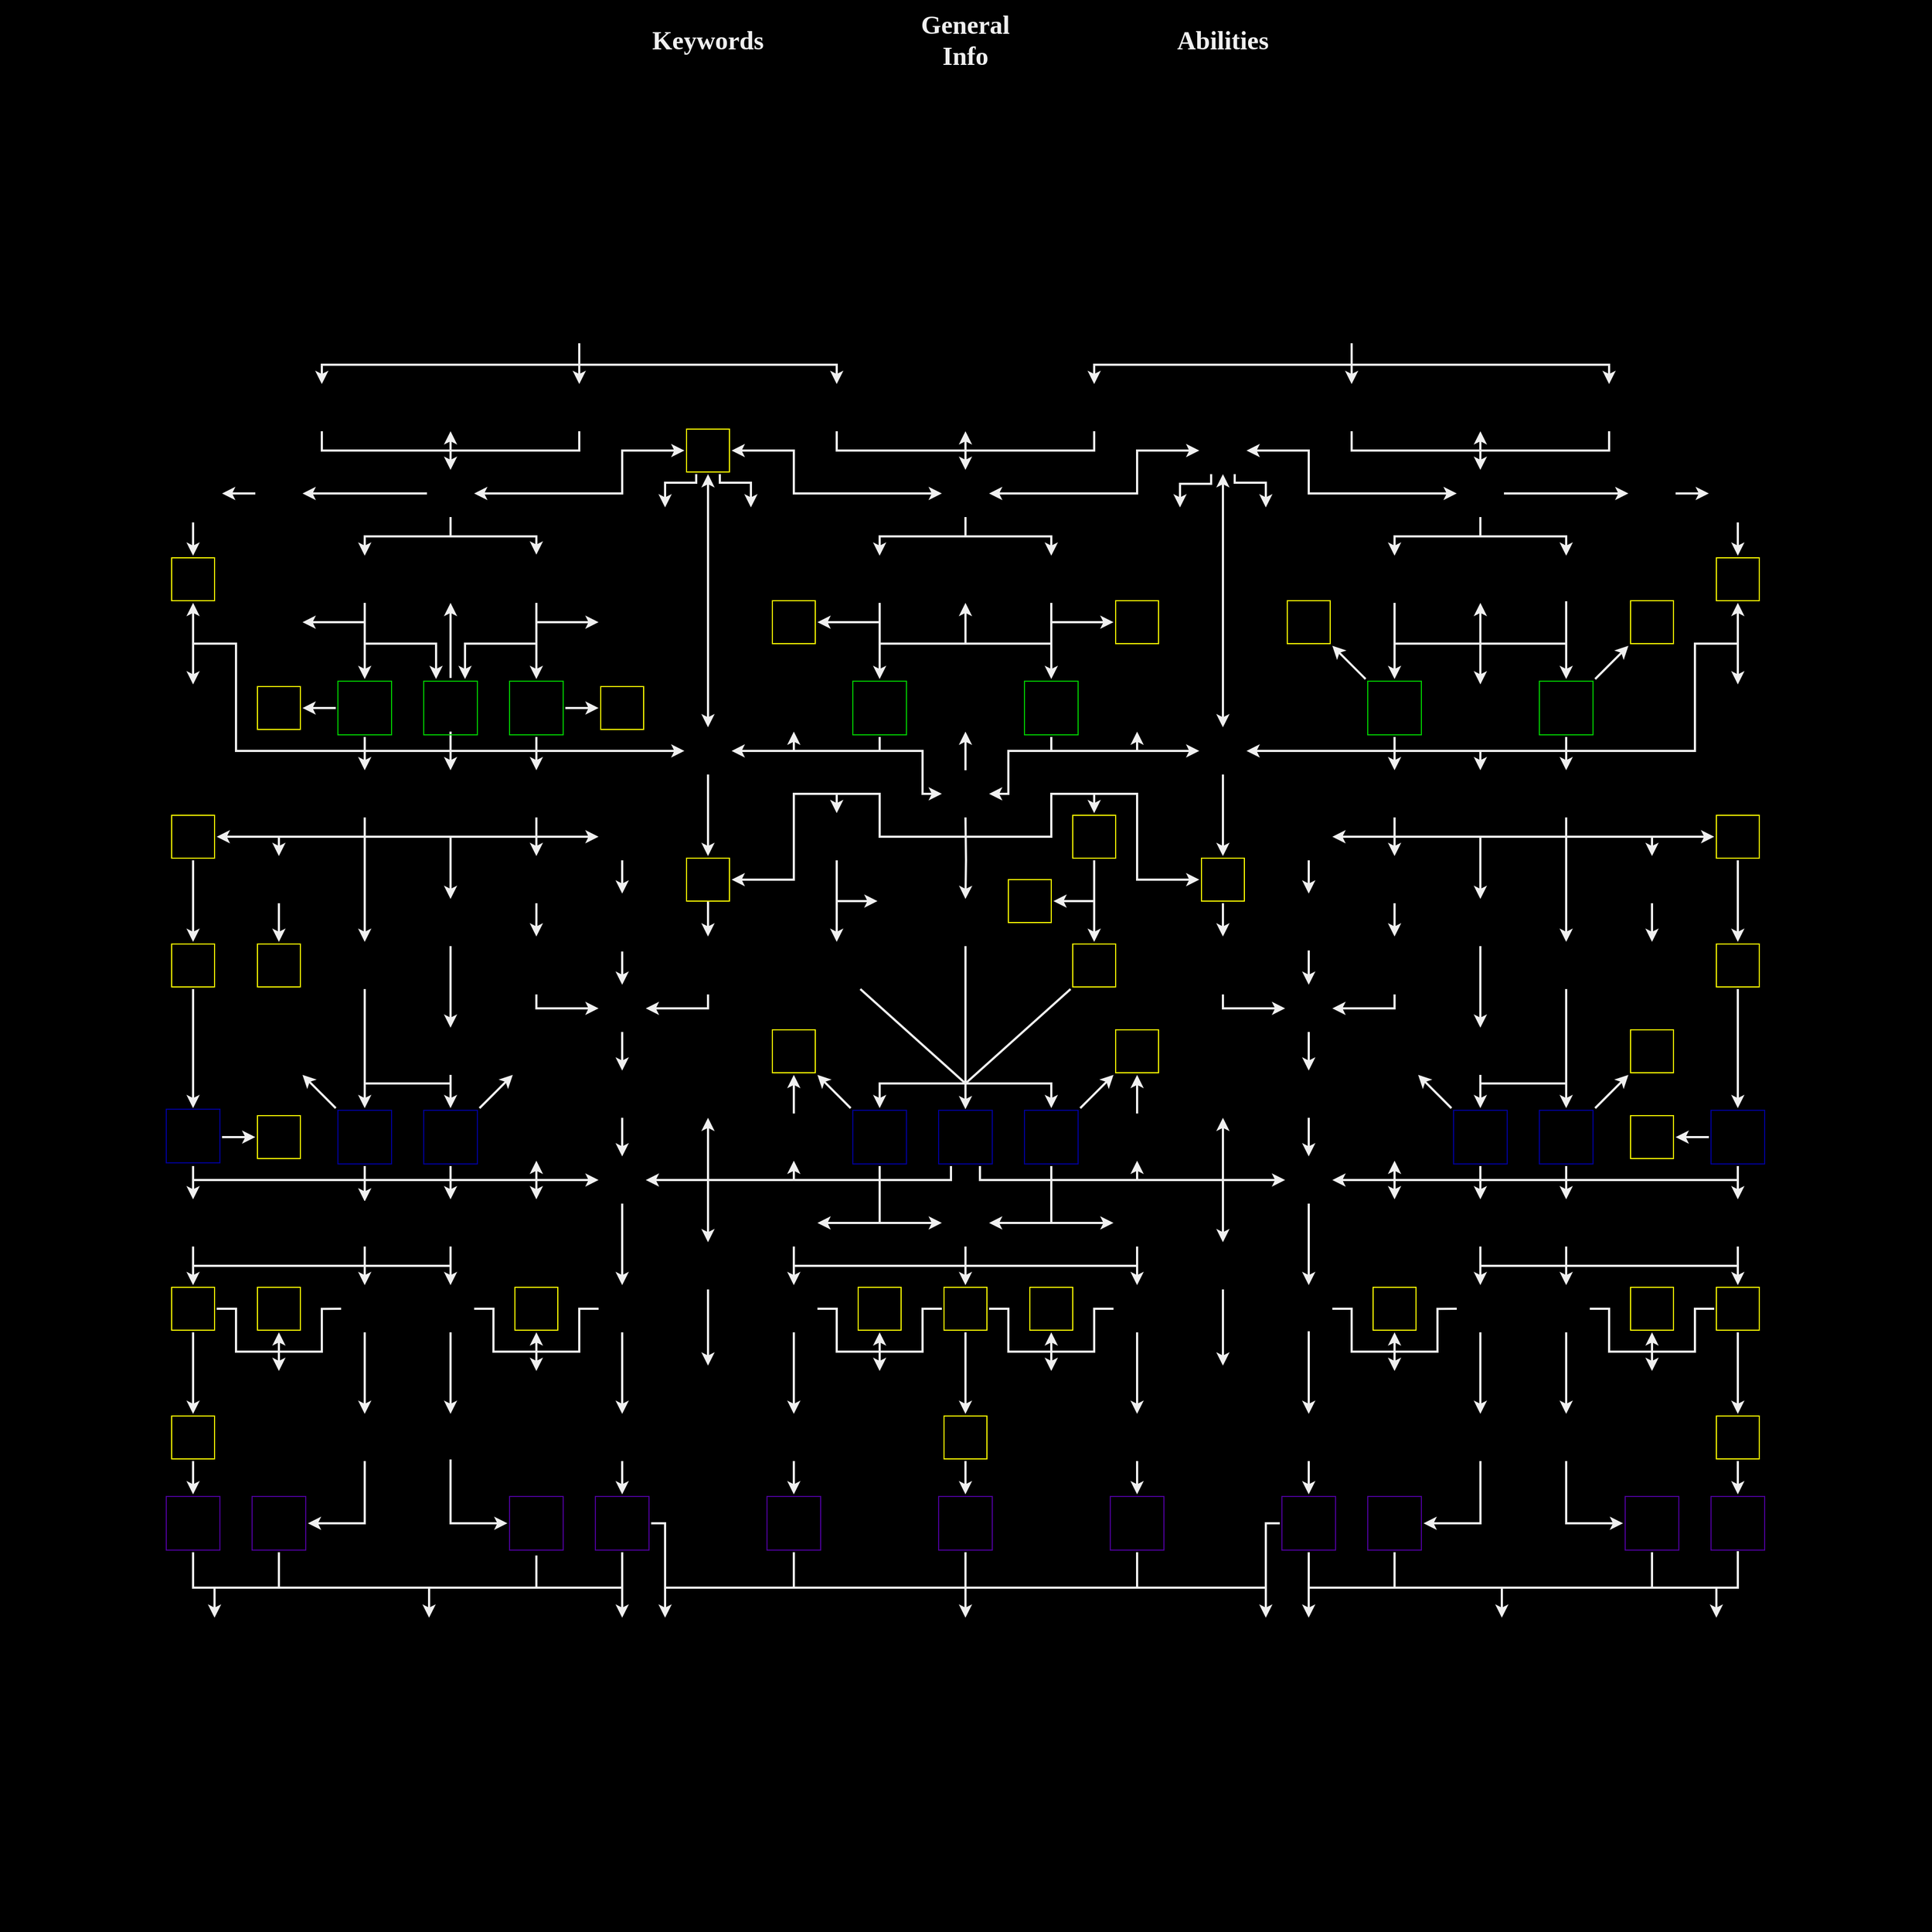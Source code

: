 <mxfile compressed="true" version="16.5.1" type="device" pages="5"><diagram id="YuvPIvzi024G4RjyLdEl" name="The Mighty"><mxGraphModel dx="2844" dy="1730" grid="0" gridSize="10" guides="1" tooltips="1" connect="1" arrows="1" fold="1" page="1" pageScale="1" pageWidth="1800" pageHeight="1800" background="#000000" math="0" shadow="0"><root><mxCell id="0"/><object label="Background" id="tJE49G8PU_hs8cFhhrE6-12"><mxCell parent="0"/></object><UserObject label="" tooltip="" tags="" id="tJE49G8PU_hs8cFhhrE6-11"><mxCell style="shape=image;verticalLabelPosition=bottom;verticalAlign=top;imageAspect=0;image=https://i.imgur.com/cIUBpJv.jpg;perimeterSpacing=2;imageBorder=#000000;flipH=0;aspect=fixed;flipV=0;opacity=40;dashed=1;clipPath=inset(0% 11.33% 0% 32.33%);" parent="tJE49G8PU_hs8cFhhrE6-12" vertex="1"><mxGeometry width="1800" height="1800" as="geometry"/></mxCell></UserObject><object label="Extra Icons" id="tJE49G8PU_hs8cFhhrE6-9"><mxCell parent="0" visible="0"/></object><UserObject label="" tooltip="Gear Up" tags="rank1" id="gxA6P519gDXDXcsXj_Q1-3"><mxCell style="shape=image;verticalLabelPosition=bottom;verticalAlign=top;aspect=fixed;imageAspect=0;image=https://i.imgur.com/lokVHuO.png;perimeterSpacing=2;imageBorder=#000000;" parent="tJE49G8PU_hs8cFhhrE6-9" vertex="1"><mxGeometry x="-620" y="1460" width="40" height="40" as="geometry"/></mxCell></UserObject><UserObject label="" tooltip="" tags="rank1" id="gxA6P519gDXDXcsXj_Q1-6"><mxCell style="shape=image;verticalLabelPosition=bottom;verticalAlign=top;aspect=fixed;imageAspect=0;image=https://i.imgur.com/ZgL3IFA.png;perimeterSpacing=2;imageBorder=#000000;" parent="tJE49G8PU_hs8cFhhrE6-9" vertex="1"><mxGeometry x="-700" y="500" width="40" height="40" as="geometry"/></mxCell></UserObject><UserObject label="" tooltip="" tags="rank1" id="gxA6P519gDXDXcsXj_Q1-7"><mxCell style="shape=image;verticalLabelPosition=bottom;verticalAlign=top;aspect=fixed;imageAspect=0;image=https://i.imgur.com/ZgL3IFA.png;perimeterSpacing=2;imageBorder=#000000;" parent="tJE49G8PU_hs8cFhhrE6-9" vertex="1"><mxGeometry x="-700" y="660" width="40" height="40" as="geometry"/></mxCell></UserObject><UserObject label="" tooltip="" tags="rank1" id="gxA6P519gDXDXcsXj_Q1-8"><mxCell style="shape=image;verticalLabelPosition=bottom;verticalAlign=top;aspect=fixed;imageAspect=0;image=https://i.imgur.com/ZgL3IFA.png;perimeterSpacing=2;imageBorder=#000000;" parent="tJE49G8PU_hs8cFhhrE6-9" vertex="1"><mxGeometry x="-700" y="740" width="40" height="40" as="geometry"/></mxCell></UserObject><UserObject label="" tooltip="" tags="rank1" id="gxA6P519gDXDXcsXj_Q1-14"><mxCell style="shape=image;verticalLabelPosition=bottom;verticalAlign=top;aspect=fixed;imageAspect=0;image=https://i.imgur.com/ZgL3IFA.png;perimeterSpacing=2;imageBorder=#000000;" parent="tJE49G8PU_hs8cFhhrE6-9" vertex="1"><mxGeometry x="-700" y="500" width="40" height="40" as="geometry"/></mxCell></UserObject><UserObject label="" tooltip="" tags="rank1" id="gxA6P519gDXDXcsXj_Q1-15"><mxCell style="shape=image;verticalLabelPosition=bottom;verticalAlign=top;aspect=fixed;imageAspect=0;image=https://i.imgur.com/ZgL3IFA.png;perimeterSpacing=2;imageBorder=#000000;" parent="tJE49G8PU_hs8cFhhrE6-9" vertex="1"><mxGeometry x="-700" y="660" width="40" height="40" as="geometry"/></mxCell></UserObject><UserObject label="" tooltip="" tags="rank1" id="gxA6P519gDXDXcsXj_Q1-16"><mxCell style="shape=image;verticalLabelPosition=bottom;verticalAlign=top;aspect=fixed;imageAspect=0;image=https://i.imgur.com/ZgL3IFA.png;perimeterSpacing=2;imageBorder=#000000;" parent="tJE49G8PU_hs8cFhhrE6-9" vertex="1"><mxGeometry x="-700" y="740" width="40" height="40" as="geometry"/></mxCell></UserObject><UserObject label="" tooltip="" tags="rank1" id="gxA6P519gDXDXcsXj_Q1-17"><mxCell style="shape=image;verticalLabelPosition=bottom;verticalAlign=top;aspect=fixed;imageAspect=0;image=https://i.imgur.com/iZGQooK.png;perimeterSpacing=2;imageBorder=#000000;" parent="tJE49G8PU_hs8cFhhrE6-9" vertex="1"><mxGeometry x="-820" y="580" width="40" height="40" as="geometry"/></mxCell></UserObject><UserObject label="" tooltip="" tags="rank1" id="gxA6P519gDXDXcsXj_Q1-18"><mxCell style="shape=image;verticalLabelPosition=bottom;verticalAlign=top;aspect=fixed;imageAspect=0;image=https://i.imgur.com/ZgL3IFA.png;perimeterSpacing=2;imageBorder=#000000;" parent="tJE49G8PU_hs8cFhhrE6-9" vertex="1"><mxGeometry x="-700" y="420" width="40" height="40" as="geometry"/></mxCell></UserObject><UserObject label="" tooltip="" tags="rank1" id="gxA6P519gDXDXcsXj_Q1-19"><mxCell style="shape=image;verticalLabelPosition=bottom;verticalAlign=top;aspect=fixed;imageAspect=0;image=https://i.imgur.com/ZgL3IFA.png;perimeterSpacing=2;imageBorder=#000000;" parent="tJE49G8PU_hs8cFhhrE6-9" vertex="1"><mxGeometry x="-700" y="580" width="40" height="40" as="geometry"/></mxCell></UserObject><UserObject label="" tooltip="" tags="rank1" id="gxA6P519gDXDXcsXj_Q1-24"><mxCell style="shape=image;verticalLabelPosition=bottom;verticalAlign=top;aspect=fixed;imageAspect=0;image=https://i.imgur.com/426oIK3.png;perimeterSpacing=2;imageBorder=#000000;" parent="tJE49G8PU_hs8cFhhrE6-9" vertex="1"><mxGeometry x="-620" y="820" width="40" height="40" as="geometry"/></mxCell></UserObject><UserObject label="" tooltip="" tags="rank1" id="gxA6P519gDXDXcsXj_Q1-25"><mxCell style="shape=image;verticalLabelPosition=bottom;verticalAlign=top;aspect=fixed;imageAspect=0;image=https://i.imgur.com/uXx1vcc.png;perimeterSpacing=2;imageBorder=#000000;" parent="tJE49G8PU_hs8cFhhrE6-9" vertex="1"><mxGeometry x="-620" y="980" width="40" height="40" as="geometry"/></mxCell></UserObject><UserObject label="" tooltip="" tags="rank1" id="gxA6P519gDXDXcsXj_Q1-26"><mxCell style="shape=image;verticalLabelPosition=bottom;verticalAlign=top;aspect=fixed;imageAspect=0;image=https://i.imgur.com/0dUDc55.png;perimeterSpacing=2;imageBorder=#000000;" parent="tJE49G8PU_hs8cFhhrE6-9" vertex="1"><mxGeometry x="-620" y="1540" width="40" height="40" as="geometry"/></mxCell></UserObject><UserObject label="" tooltip="" tags="rank1" id="gxA6P519gDXDXcsXj_Q1-27"><mxCell style="shape=image;verticalLabelPosition=bottom;verticalAlign=top;aspect=fixed;imageAspect=0;image=https://i.imgur.com/d4LIfNy.png;perimeterSpacing=2;imageBorder=#000000;" parent="tJE49G8PU_hs8cFhhrE6-9" vertex="1"><mxGeometry x="-620" y="1140" width="40" height="40" as="geometry"/></mxCell></UserObject><UserObject label="" tooltip="" tags="rank1" id="gxA6P519gDXDXcsXj_Q1-30"><mxCell style="shape=image;verticalLabelPosition=bottom;verticalAlign=top;aspect=fixed;imageAspect=0;image=https://i.imgur.com/q2fdQz5.png;perimeterSpacing=2;imageBorder=#000000;" parent="tJE49G8PU_hs8cFhhrE6-9" vertex="1"><mxGeometry x="-620" y="740" width="40" height="40" as="geometry"/></mxCell></UserObject><UserObject label="" tooltip="" tags="rank1" id="gxA6P519gDXDXcsXj_Q1-31"><mxCell style="shape=image;verticalLabelPosition=bottom;verticalAlign=top;aspect=fixed;imageAspect=0;image=https://i.imgur.com/wt8YYQn.png;perimeterSpacing=2;imageBorder=#000000;" parent="tJE49G8PU_hs8cFhhrE6-9" vertex="1"><mxGeometry x="-620" y="900" width="40" height="40" as="geometry"/></mxCell></UserObject><UserObject label="" tooltip="" tags="rank1" id="gxA6P519gDXDXcsXj_Q1-36"><mxCell style="shape=image;verticalLabelPosition=bottom;verticalAlign=top;aspect=fixed;imageAspect=0;image=https://i.imgur.com/vnTd38G.png;perimeterSpacing=2;imageBorder=#000000;" parent="tJE49G8PU_hs8cFhhrE6-9" vertex="1"><mxGeometry x="-620" y="1300" width="40" height="40" as="geometry"/></mxCell></UserObject><UserObject label="" tooltip="" tags="rank1" id="gxA6P519gDXDXcsXj_Q1-37"><mxCell style="shape=image;verticalLabelPosition=bottom;verticalAlign=top;aspect=fixed;imageAspect=0;image=https://i.imgur.com/i1M91bn.png;perimeterSpacing=2;imageBorder=#000000;" parent="tJE49G8PU_hs8cFhhrE6-9" vertex="1"><mxGeometry x="-620" y="1620" width="40" height="40" as="geometry"/></mxCell></UserObject><UserObject label="" tooltip="" tags="rank1" id="gxA6P519gDXDXcsXj_Q1-38"><mxCell style="shape=image;verticalLabelPosition=bottom;verticalAlign=top;aspect=fixed;imageAspect=0;image=https://i.imgur.com/JodqdLk.png;perimeterSpacing=2;imageBorder=#000000;" parent="tJE49G8PU_hs8cFhhrE6-9" vertex="1"><mxGeometry x="-620" y="1060" width="40" height="40" as="geometry"/></mxCell></UserObject><UserObject label="" tooltip="" tags="rank1" id="UvCwS8g2seBZ56StO5cz-40"><mxCell style="shape=image;verticalLabelPosition=bottom;verticalAlign=top;aspect=fixed;imageAspect=0;image=https://i.imgur.com/ZKJLkPo.png;perimeterSpacing=2;imageBorder=#000000;" parent="tJE49G8PU_hs8cFhhrE6-9" vertex="1"><mxGeometry x="-620" y="340" width="40" height="40" as="geometry"/></mxCell></UserObject><UserObject label="" tooltip="" tags="rank1" id="UvCwS8g2seBZ56StO5cz-41"><mxCell style="shape=image;verticalLabelPosition=bottom;verticalAlign=top;aspect=fixed;imageAspect=0;image=https://i.imgur.com/P0nI8aM.png;perimeterSpacing=2;imageBorder=#000000;" parent="tJE49G8PU_hs8cFhhrE6-9" vertex="1"><mxGeometry x="-620" y="420" width="40" height="40" as="geometry"/></mxCell></UserObject><UserObject label="" tooltip="" tags="rank1" id="UvCwS8g2seBZ56StO5cz-42"><mxCell style="shape=image;verticalLabelPosition=bottom;verticalAlign=top;aspect=fixed;imageAspect=0;image=https://i.imgur.com/5bQBWeG.png;perimeterSpacing=2;imageBorder=#000000;" parent="tJE49G8PU_hs8cFhhrE6-9" vertex="1"><mxGeometry x="-620" y="500" width="40" height="40" as="geometry"/></mxCell></UserObject><UserObject label="" tooltip="" tags="rank1" id="UvCwS8g2seBZ56StO5cz-43"><mxCell style="shape=image;verticalLabelPosition=bottom;verticalAlign=top;aspect=fixed;imageAspect=0;image=https://i.imgur.com/9d6UBjC.png;perimeterSpacing=2;imageBorder=#000000;" parent="tJE49G8PU_hs8cFhhrE6-9" vertex="1"><mxGeometry x="-620" y="580" width="40" height="40" as="geometry"/></mxCell></UserObject><UserObject label="" tooltip="" tags="rank1" id="UvCwS8g2seBZ56StO5cz-44"><mxCell style="shape=image;verticalLabelPosition=bottom;verticalAlign=top;aspect=fixed;imageAspect=0;image=https://i.imgur.com/gbXaIZ5.png;perimeterSpacing=2;imageBorder=#000000;" parent="tJE49G8PU_hs8cFhhrE6-9" vertex="1"><mxGeometry x="-620" y="660" width="40" height="40" as="geometry"/></mxCell></UserObject><UserObject label="" tooltip="" tags="rank1" id="UvCwS8g2seBZ56StO5cz-45"><mxCell style="shape=image;verticalLabelPosition=bottom;verticalAlign=top;aspect=fixed;imageAspect=0;image=https://i.imgur.com/rRdHF1r.png;perimeterSpacing=2;imageBorder=#000000;" parent="tJE49G8PU_hs8cFhhrE6-9" vertex="1"><mxGeometry x="-420" y="340" width="40" height="40" as="geometry"/></mxCell></UserObject><UserObject label="" tooltip="" tags="rank1" id="UvCwS8g2seBZ56StO5cz-46"><mxCell style="shape=image;verticalLabelPosition=bottom;verticalAlign=top;aspect=fixed;imageAspect=0;image=https://i.imgur.com/t6NTSIJ.png;perimeterSpacing=2;imageBorder=#000000;" parent="tJE49G8PU_hs8cFhhrE6-9" vertex="1"><mxGeometry x="-500" y="340" width="40" height="40" as="geometry"/></mxCell></UserObject><UserObject label="" tooltip="" tags="rank1" id="UvCwS8g2seBZ56StO5cz-47"><mxCell style="shape=image;verticalLabelPosition=bottom;verticalAlign=top;aspect=fixed;imageAspect=0;image=https://i.imgur.com/ApnFynJ.png;perimeterSpacing=2;imageBorder=#000000;" parent="tJE49G8PU_hs8cFhhrE6-9" vertex="1"><mxGeometry x="-500" y="420" width="40" height="40" as="geometry"/></mxCell></UserObject><UserObject label="" tooltip="" tags="rank1" id="UvCwS8g2seBZ56StO5cz-48"><mxCell style="shape=image;verticalLabelPosition=bottom;verticalAlign=top;aspect=fixed;imageAspect=0;image=https://i.imgur.com/xCm9P1q.png;perimeterSpacing=2;imageBorder=#000000;" parent="tJE49G8PU_hs8cFhhrE6-9" vertex="1"><mxGeometry x="-420" y="420" width="40" height="40" as="geometry"/></mxCell></UserObject><UserObject label="" tooltip="" tags="rank1" id="UvCwS8g2seBZ56StO5cz-49"><mxCell style="shape=image;verticalLabelPosition=bottom;verticalAlign=top;aspect=fixed;imageAspect=0;image=https://i.imgur.com/cPbYPIu.png;perimeterSpacing=2;imageBorder=#000000;" parent="tJE49G8PU_hs8cFhhrE6-9" vertex="1"><mxGeometry x="-700" y="340" width="40" height="40" as="geometry"/></mxCell></UserObject><UserObject label="" tooltip="" tags="rank1" id="UvCwS8g2seBZ56StO5cz-51"><mxCell style="shape=image;verticalLabelPosition=bottom;verticalAlign=top;aspect=fixed;imageAspect=0;image=https://i.imgur.com/4uuu6Fe.png;perimeterSpacing=2;imageBorder=#000000;" parent="tJE49G8PU_hs8cFhhrE6-9" vertex="1"><mxGeometry x="-900" y="340" width="40" height="40" as="geometry"/></mxCell></UserObject><UserObject label="" tooltip="" tags="rank1" id="UvCwS8g2seBZ56StO5cz-52"><mxCell style="shape=image;verticalLabelPosition=bottom;verticalAlign=top;aspect=fixed;imageAspect=0;image=https://i.imgur.com/2Q6Y96Q.png;perimeterSpacing=2;imageBorder=#000000;" parent="tJE49G8PU_hs8cFhhrE6-9" vertex="1"><mxGeometry x="-900" y="420" width="40" height="40" as="geometry"/></mxCell></UserObject><UserObject label="" tooltip="" tags="rank1" id="UvCwS8g2seBZ56StO5cz-53"><mxCell style="shape=image;verticalLabelPosition=bottom;verticalAlign=top;aspect=fixed;imageAspect=0;image=https://i.imgur.com/56DWrfG.png;perimeterSpacing=2;imageBorder=#000000;" parent="tJE49G8PU_hs8cFhhrE6-9" vertex="1"><mxGeometry x="-900" y="500" width="40" height="40" as="geometry"/></mxCell></UserObject><UserObject label="" tooltip="" tags="rank1" id="UvCwS8g2seBZ56StO5cz-54"><mxCell style="shape=image;verticalLabelPosition=bottom;verticalAlign=top;aspect=fixed;imageAspect=0;image=https://i.imgur.com/Ac3em0O.png;perimeterSpacing=2;imageBorder=#000000;" parent="tJE49G8PU_hs8cFhhrE6-9" vertex="1"><mxGeometry x="-900" y="580" width="40" height="40" as="geometry"/></mxCell></UserObject><UserObject label="" tooltip="" tags="rank1" id="UvCwS8g2seBZ56StO5cz-55"><mxCell style="shape=image;verticalLabelPosition=bottom;verticalAlign=top;aspect=fixed;imageAspect=0;image=https://i.imgur.com/YgLNt1y.png;perimeterSpacing=2;imageBorder=#000000;" parent="tJE49G8PU_hs8cFhhrE6-9" vertex="1"><mxGeometry x="-420" y="500" width="40" height="40" as="geometry"/></mxCell></UserObject><UserObject label="" tooltip="" tags="rank1" id="UvCwS8g2seBZ56StO5cz-56"><mxCell style="shape=image;verticalLabelPosition=bottom;verticalAlign=top;aspect=fixed;imageAspect=0;image=https://i.imgur.com/Z60FaqP.png;perimeterSpacing=2;imageBorder=#000000;" parent="tJE49G8PU_hs8cFhhrE6-9" vertex="1"><mxGeometry x="-420" y="580" width="40" height="40" as="geometry"/></mxCell></UserObject><UserObject label="" tooltip="" tags="rank1" id="UvCwS8g2seBZ56StO5cz-57"><mxCell style="shape=image;verticalLabelPosition=bottom;verticalAlign=top;aspect=fixed;imageAspect=0;image=https://i.imgur.com/C9dOsvw.png;perimeterSpacing=2;imageBorder=#000000;" parent="tJE49G8PU_hs8cFhhrE6-9" vertex="1"><mxGeometry x="-820" y="340" width="40" height="40" as="geometry"/></mxCell></UserObject><UserObject label="" tooltip="" tags="rank1" id="UvCwS8g2seBZ56StO5cz-58"><mxCell style="shape=image;verticalLabelPosition=bottom;verticalAlign=top;aspect=fixed;imageAspect=0;image=https://i.imgur.com/7IHiqir.png;perimeterSpacing=2;imageBorder=#000000;" parent="tJE49G8PU_hs8cFhhrE6-9" vertex="1"><mxGeometry x="-820" y="420" width="40" height="40" as="geometry"/></mxCell></UserObject><UserObject label="" tooltip="" tags="rank1" id="UvCwS8g2seBZ56StO5cz-59"><mxCell style="shape=image;verticalLabelPosition=bottom;verticalAlign=top;aspect=fixed;imageAspect=0;image=https://i.imgur.com/7HcXj8y.png;perimeterSpacing=2;imageBorder=#000000;" parent="tJE49G8PU_hs8cFhhrE6-9" vertex="1"><mxGeometry x="-420" y="660" width="40" height="40" as="geometry"/></mxCell></UserObject><UserObject label="" tooltip="" tags="rank1" id="UvCwS8g2seBZ56StO5cz-60"><mxCell style="shape=image;verticalLabelPosition=bottom;verticalAlign=top;aspect=fixed;imageAspect=0;image=https://i.imgur.com/ZgL3IFA.png;perimeterSpacing=2;imageBorder=#000000;" parent="tJE49G8PU_hs8cFhhrE6-9" vertex="1"><mxGeometry x="-700" y="420" width="40" height="40" as="geometry"/></mxCell></UserObject><UserObject label="" tooltip="" tags="rank1" id="UvCwS8g2seBZ56StO5cz-61"><mxCell style="shape=image;verticalLabelPosition=bottom;verticalAlign=top;aspect=fixed;imageAspect=0;image=https://i.imgur.com/8w0Zolp.png;perimeterSpacing=2;imageBorder=#000000;" parent="tJE49G8PU_hs8cFhhrE6-9" vertex="1"><mxGeometry x="-820" y="500" width="40" height="40" as="geometry"/></mxCell></UserObject><UserObject label="" tooltip="" tags="rank1" id="UvCwS8g2seBZ56StO5cz-63"><mxCell style="shape=image;verticalLabelPosition=bottom;verticalAlign=top;aspect=fixed;imageAspect=0;image=https://i.imgur.com/jbNupO7.png;perimeterSpacing=2;imageBorder=#000000;" parent="tJE49G8PU_hs8cFhhrE6-9" vertex="1"><mxGeometry x="-500" y="500" width="40" height="40" as="geometry"/></mxCell></UserObject><UserObject label="" tooltip="" tags="rank1" id="UvCwS8g2seBZ56StO5cz-64"><mxCell style="shape=image;verticalLabelPosition=bottom;verticalAlign=top;aspect=fixed;imageAspect=0;image=https://i.imgur.com/bVNP7AG.png;perimeterSpacing=2;imageBorder=#000000;" parent="tJE49G8PU_hs8cFhhrE6-9" vertex="1"><mxGeometry x="-420" y="740" width="40" height="40" as="geometry"/></mxCell></UserObject><UserObject label="" tooltip="" tags="rank1" id="gxA6P519gDXDXcsXj_Q1-5"><mxCell style="shape=image;verticalLabelPosition=bottom;verticalAlign=top;aspect=fixed;imageAspect=0;image=https://i.imgur.com/ZgL3IFA.png;perimeterSpacing=2;imageBorder=#000000;" parent="tJE49G8PU_hs8cFhhrE6-9" vertex="1"><mxGeometry x="-700" y="580" width="40" height="40" as="geometry"/></mxCell></UserObject><UserObject label="" tooltip="" tags="rank1" id="gxA6P519gDXDXcsXj_Q1-42"><mxCell style="shape=image;verticalLabelPosition=bottom;verticalAlign=top;aspect=fixed;imageAspect=0;image=https://i.imgur.com/zGUsl0a.png;perimeterSpacing=2;imageBorder=#000000;" parent="tJE49G8PU_hs8cFhhrE6-9" vertex="1"><mxGeometry x="-620" y="1220" width="40" height="40" as="geometry"/></mxCell></UserObject><UserObject label="" tooltip="" tags="rank1" id="gxA6P519gDXDXcsXj_Q1-43"><mxCell style="shape=image;verticalLabelPosition=bottom;verticalAlign=top;aspect=fixed;imageAspect=0;image=https://i.imgur.com/Zcz27Hi.png;perimeterSpacing=2;imageBorder=#000000;" parent="tJE49G8PU_hs8cFhhrE6-9" vertex="1"><mxGeometry x="-620" y="1380" width="40" height="40" as="geometry"/></mxCell></UserObject><UserObject label="" tooltip="" tags="rank1" id="gxA6P519gDXDXcsXj_Q1-47"><mxCell style="shape=image;verticalLabelPosition=bottom;verticalAlign=top;aspect=fixed;imageAspect=0;image=https://i.imgur.com/DUuElZ7.png;perimeterSpacing=2;imageBorder=#000000;" parent="tJE49G8PU_hs8cFhhrE6-9" vertex="1"><mxGeometry x="-900" y="660" width="40" height="40" as="geometry"/></mxCell></UserObject><UserObject label="" tooltip="" tags="rank1" id="tJE49G8PU_hs8cFhhrE6-2"><mxCell style="shape=image;verticalLabelPosition=bottom;verticalAlign=top;aspect=fixed;imageAspect=0;image=https://i.imgur.com/ZhyPmED.png;perimeterSpacing=2;imageBorder=#000000;" parent="tJE49G8PU_hs8cFhhrE6-9" vertex="1"><mxGeometry x="-820" y="660" width="40" height="40" as="geometry"/></mxCell></UserObject><UserObject label="" tooltip="Experienced&#10;&#10;+1 HP&#10;+1 Initiative" tags="rank1" id="tJE49G8PU_hs8cFhhrE6-3"><mxCell style="shape=image;verticalLabelPosition=bottom;verticalAlign=top;aspect=fixed;imageAspect=0;image=https://i.imgur.com/YGBVuAm.png;imageBorder=#000000;perimeterSpacing=2;" parent="tJE49G8PU_hs8cFhhrE6-9" vertex="1"><mxGeometry x="-620" y="1700" width="40" height="40" as="geometry"/></mxCell></UserObject><UserObject label="" tooltip="Mercurial Banner - Tier I&#10;&#10;Unlocks all other Mercurial Banners of the same Tier.&#10;" tags="rank1" id="vc0R8JmUGImFASNTVU8i-58"><mxCell style="shape=image;verticalLabelPosition=bottom;verticalAlign=top;imageAspect=0;image=https://i.imgur.com/mMVTCA2.png;aspect=fixed;" parent="tJE49G8PU_hs8cFhhrE6-9" vertex="1"><mxGeometry x="-345" y="340" width="50" height="52" as="geometry"/></mxCell></UserObject><object label="Connectors" id="D3hbGhDDAMHNxpy8bLhr-8"><mxCell parent="0"/></object><mxCell id="rnEwDb75Jk_rKeeZL7oy-16" style="edgeStyle=orthogonalEdgeStyle;rounded=0;orthogonalLoop=1;jettySize=auto;html=1;exitX=0.5;exitY=0;exitDx=0;exitDy=0;startArrow=classic;startFill=1;entryX=0.25;entryY=1;entryDx=0;entryDy=0;endArrow=none;endFill=0;strokeWidth=2;strokeColor=#F0F0F0;" parent="D3hbGhDDAMHNxpy8bLhr-8" edge="1"><mxGeometry relative="1" as="geometry"><mxPoint x="649" y="442" as="targetPoint"/><Array as="points"><mxPoint x="620" y="450"/><mxPoint x="649" y="450"/></Array><mxPoint x="620" y="473" as="sourcePoint"/></mxGeometry></mxCell><mxCell id="roflHKN0lxo8K4ZLxlrg-697" style="edgeStyle=orthogonalEdgeStyle;rounded=0;sketch=0;orthogonalLoop=1;jettySize=auto;html=1;endArrow=classic;endFill=1;strokeColor=#F0F0F0;strokeWidth=2;entryX=1;entryY=0.5;entryDx=0;entryDy=0;startArrow=none;startFill=0;" parent="D3hbGhDDAMHNxpy8bLhr-8" edge="1"><mxGeometry relative="1" as="geometry"><mxPoint x="1242" y="940.0" as="targetPoint"/><Array as="points"><mxPoint x="1300" y="940"/></Array><mxPoint x="1300.0" y="927.0" as="sourcePoint"/></mxGeometry></mxCell><mxCell id="rnEwDb75Jk_rKeeZL7oy-64" style="edgeStyle=orthogonalEdgeStyle;rounded=0;orthogonalLoop=1;jettySize=auto;html=1;entryX=1;entryY=0.5;entryDx=0;entryDy=0;startArrow=none;startFill=0;strokeWidth=2;strokeColor=#F0F0F0;" parent="D3hbGhDDAMHNxpy8bLhr-8" edge="1"><mxGeometry relative="1" as="geometry"><mxPoint x="1242" y="1100" as="targetPoint"/><Array as="points"><mxPoint x="1250" y="1100"/><mxPoint x="1250" y="1100"/></Array><mxPoint x="1620" y="1100" as="sourcePoint"/></mxGeometry></mxCell><mxCell id="JWLcGVxRDwEU49nOHJrq-11" style="edgeStyle=orthogonalEdgeStyle;rounded=0;orthogonalLoop=1;jettySize=auto;html=1;entryX=0.5;entryY=0;entryDx=0;entryDy=0;startArrow=none;startFill=0;endArrow=classic;endFill=1;strokeWidth=2;strokeColor=#F0F0F0;" parent="D3hbGhDDAMHNxpy8bLhr-8" edge="1"><mxGeometry relative="1" as="geometry"><mxPoint x="1220" y="802" as="sourcePoint"/><mxPoint x="1220" y="833.0" as="targetPoint"/></mxGeometry></mxCell><mxCell id="roflHKN0lxo8K4ZLxlrg-729" style="edgeStyle=orthogonalEdgeStyle;rounded=0;sketch=0;jumpStyle=none;orthogonalLoop=1;jettySize=auto;html=1;startArrow=none;startFill=0;endArrow=none;endFill=0;targetPerimeterSpacing=0;strokeColor=#F0F0F0;strokeWidth=2;exitX=0.5;exitY=1;exitDx=0;exitDy=0;" parent="D3hbGhDDAMHNxpy8bLhr-8" edge="1"><mxGeometry relative="1" as="geometry"><mxPoint x="1540" y="1480" as="targetPoint"/><Array as="points"><mxPoint x="1540" y="1480"/></Array><mxPoint x="1540" y="1447" as="sourcePoint"/></mxGeometry></mxCell><mxCell id="roflHKN0lxo8K4ZLxlrg-731" style="edgeStyle=orthogonalEdgeStyle;rounded=0;orthogonalLoop=1;jettySize=auto;html=1;startArrow=none;startFill=0;targetPerimeterSpacing=0;strokeColor=#F0F0F0;strokeWidth=2;endArrow=none;endFill=0;exitX=0.5;exitY=1;exitDx=0;exitDy=0;" parent="D3hbGhDDAMHNxpy8bLhr-8" edge="1"><mxGeometry relative="1" as="geometry"><mxPoint x="1620" y="1446.0" as="sourcePoint"/><mxPoint x="1220" y="1480" as="targetPoint"/><Array as="points"><mxPoint x="1620" y="1480"/></Array></mxGeometry></mxCell><mxCell id="roflHKN0lxo8K4ZLxlrg-732" style="edgeStyle=orthogonalEdgeStyle;rounded=0;orthogonalLoop=1;jettySize=auto;html=1;entryX=0.5;entryY=1;entryDx=0;entryDy=0;startArrow=none;startFill=0;targetPerimeterSpacing=0;strokeColor=#F0F0F0;strokeWidth=2;endArrow=none;endFill=0;" parent="D3hbGhDDAMHNxpy8bLhr-8" edge="1"><mxGeometry relative="1" as="geometry"><mxPoint x="1300" y="1480" as="sourcePoint"/><mxPoint x="1300" y="1447" as="targetPoint"/></mxGeometry></mxCell><mxCell id="rnEwDb75Jk_rKeeZL7oy-199" style="edgeStyle=orthogonalEdgeStyle;rounded=0;orthogonalLoop=1;jettySize=auto;html=1;startArrow=none;startFill=0;strokeWidth=2;strokeColor=#F0F0F0;exitX=0;exitY=0.5;exitDx=0;exitDy=0;" parent="D3hbGhDDAMHNxpy8bLhr-8" edge="1"><mxGeometry relative="1" as="geometry"><mxPoint x="1180" y="1508" as="targetPoint"/><Array as="points"><mxPoint x="1180" y="1420"/></Array><mxPoint x="1193" y="1420" as="sourcePoint"/></mxGeometry></mxCell><mxCell id="rnEwDb75Jk_rKeeZL7oy-65" style="edgeStyle=orthogonalEdgeStyle;rounded=0;orthogonalLoop=1;jettySize=auto;html=1;entryX=0;entryY=0.5;entryDx=0;entryDy=0;startArrow=none;startFill=0;exitX=0.75;exitY=1;exitDx=0;exitDy=0;strokeWidth=2;strokeColor=#F0F0F0;" parent="D3hbGhDDAMHNxpy8bLhr-8" edge="1"><mxGeometry relative="1" as="geometry"><mxPoint x="1198" y="1100" as="targetPoint"/><mxPoint x="913.5" y="1087" as="sourcePoint"/><Array as="points"><mxPoint x="914" y="1100"/></Array></mxGeometry></mxCell><mxCell id="roflHKN0lxo8K4ZLxlrg-726" style="edgeStyle=orthogonalEdgeStyle;rounded=0;orthogonalLoop=1;jettySize=auto;html=1;startArrow=none;startFill=0;targetPerimeterSpacing=0;strokeColor=#F0F0F0;strokeWidth=2;endArrow=none;endFill=0;" parent="D3hbGhDDAMHNxpy8bLhr-8" edge="1"><mxGeometry relative="1" as="geometry"><mxPoint x="1180" y="1480" as="sourcePoint"/><mxPoint x="620" y="1480" as="targetPoint"/></mxGeometry></mxCell><mxCell id="roflHKN0lxo8K4ZLxlrg-725" style="edgeStyle=orthogonalEdgeStyle;rounded=0;orthogonalLoop=1;jettySize=auto;html=1;entryX=0.5;entryY=1;entryDx=0;entryDy=0;startArrow=none;startFill=0;targetPerimeterSpacing=0;strokeColor=#F0F0F0;strokeWidth=2;endArrow=none;endFill=0;" parent="D3hbGhDDAMHNxpy8bLhr-8" edge="1"><mxGeometry relative="1" as="geometry"><mxPoint x="1060" y="1480" as="sourcePoint"/><mxPoint x="1060" y="1447.0" as="targetPoint"/></mxGeometry></mxCell><mxCell id="rnEwDb75Jk_rKeeZL7oy-190" style="edgeStyle=orthogonalEdgeStyle;rounded=0;orthogonalLoop=1;jettySize=auto;html=1;startArrow=none;startFill=0;entryX=0.5;entryY=0;entryDx=0;entryDy=0;strokeWidth=2;strokeColor=#F0F0F0;" parent="D3hbGhDDAMHNxpy8bLhr-8" edge="1"><mxGeometry relative="1" as="geometry"><mxPoint x="900" y="1508" as="targetPoint"/><mxPoint x="900" y="1447.0" as="sourcePoint"/></mxGeometry></mxCell><mxCell id="roflHKN0lxo8K4ZLxlrg-723" style="edgeStyle=orthogonalEdgeStyle;rounded=0;orthogonalLoop=1;jettySize=auto;html=1;entryX=0.5;entryY=1;entryDx=0;entryDy=0;startArrow=none;startFill=0;targetPerimeterSpacing=0;strokeColor=#F0F0F0;strokeWidth=2;endArrow=none;endFill=0;" parent="D3hbGhDDAMHNxpy8bLhr-8" edge="1"><mxGeometry relative="1" as="geometry"><mxPoint x="740" y="1480" as="sourcePoint"/><mxPoint x="740" y="1447.0" as="targetPoint"/></mxGeometry></mxCell><mxCell id="rnEwDb75Jk_rKeeZL7oy-208" style="edgeStyle=orthogonalEdgeStyle;rounded=0;orthogonalLoop=1;jettySize=auto;html=1;startArrow=none;startFill=0;endArrow=classic;endFill=1;strokeWidth=2;strokeColor=#F0F0F0;exitX=1;exitY=0.5;exitDx=0;exitDy=0;" parent="D3hbGhDDAMHNxpy8bLhr-8" edge="1"><mxGeometry relative="1" as="geometry"><Array as="points"><mxPoint x="620" y="1420"/></Array><mxPoint x="620" y="1508" as="targetPoint"/><mxPoint x="607.0" y="1420" as="sourcePoint"/></mxGeometry></mxCell><mxCell id="roflHKN0lxo8K4ZLxlrg-698" style="edgeStyle=orthogonalEdgeStyle;rounded=0;sketch=0;orthogonalLoop=1;jettySize=auto;html=1;endArrow=classic;endFill=1;strokeColor=#F0F0F0;strokeWidth=2;exitX=0.5;exitY=1;exitDx=0;exitDy=0;entryX=0;entryY=0.5;entryDx=0;entryDy=0;" parent="D3hbGhDDAMHNxpy8bLhr-8" edge="1"><mxGeometry relative="1" as="geometry"><mxPoint x="558" y="940" as="targetPoint"/><Array as="points"><mxPoint x="500" y="940"/></Array><mxPoint x="500.0" y="927.0" as="sourcePoint"/></mxGeometry></mxCell><mxCell id="JWLcGVxRDwEU49nOHJrq-155" style="edgeStyle=orthogonalEdgeStyle;rounded=0;orthogonalLoop=1;jettySize=auto;html=1;entryX=0.5;entryY=0;entryDx=0;entryDy=0;startArrow=none;startFill=0;endArrow=classic;endFill=1;strokeWidth=2;strokeColor=#F0F0F0;" parent="D3hbGhDDAMHNxpy8bLhr-8" edge="1"><mxGeometry relative="1" as="geometry"><mxPoint x="420" y="1242.0" as="sourcePoint"/><mxPoint x="420" y="1318" as="targetPoint"/></mxGeometry></mxCell><mxCell id="-8mqgo_X35MCjTnP_guK-3" style="rounded=0;orthogonalLoop=1;jettySize=auto;html=1;entryX=0.5;entryY=0;entryDx=0;entryDy=0;startArrow=classic;startFill=1;endArrow=classic;endFill=1;strokeWidth=2;strokeColor=#F0F0F0;exitX=0.5;exitY=1;exitDx=0;exitDy=0;" parent="D3hbGhDDAMHNxpy8bLhr-8" edge="1"><mxGeometry relative="1" as="geometry"><mxPoint x="1140" y="1042.0" as="sourcePoint"/><mxPoint x="1140.0" y="1158" as="targetPoint"/></mxGeometry></mxCell><mxCell id="jI3_U0e5R2yCBwKTo7Za-6" style="edgeStyle=orthogonalEdgeStyle;rounded=0;orthogonalLoop=1;jettySize=auto;html=1;endArrow=classic;endFill=1;exitX=0.5;exitY=0;exitDx=0;exitDy=0;startArrow=classic;startFill=1;entryX=0.5;entryY=0;entryDx=0;entryDy=0;strokeWidth=2;strokeColor=#F0F0F0;" parent="D3hbGhDDAMHNxpy8bLhr-8" edge="1"><mxGeometry relative="1" as="geometry"><Array as="points"><mxPoint x="1500" y="340"/><mxPoint x="1020" y="340"/></Array><mxPoint x="1500" y="358" as="sourcePoint"/><mxPoint x="1020" y="358" as="targetPoint"/></mxGeometry></mxCell><mxCell id="jI3_U0e5R2yCBwKTo7Za-20" style="edgeStyle=orthogonalEdgeStyle;rounded=0;orthogonalLoop=1;jettySize=auto;html=1;endArrow=classic;endFill=1;entryX=0.5;entryY=0;entryDx=0;entryDy=0;exitX=0.5;exitY=0;exitDx=0;exitDy=0;startArrow=classic;startFill=1;strokeWidth=2;strokeColor=#F0F0F0;" parent="D3hbGhDDAMHNxpy8bLhr-8" edge="1"><mxGeometry relative="1" as="geometry"><Array as="points"><mxPoint x="780" y="340"/><mxPoint x="300" y="340"/></Array><mxPoint x="780" y="358" as="sourcePoint"/><mxPoint x="300" y="358" as="targetPoint"/></mxGeometry></mxCell><mxCell id="jI3_U0e5R2yCBwKTo7Za-27" style="edgeStyle=none;rounded=0;orthogonalLoop=1;jettySize=auto;html=1;entryX=0;entryY=0.5;entryDx=0;entryDy=0;startArrow=none;startFill=0;endArrow=classic;endFill=1;strokeWidth=2;strokeColor=#F0F0F0;" parent="D3hbGhDDAMHNxpy8bLhr-8" edge="1"><mxGeometry relative="1" as="geometry"><mxPoint x="1562.0" y="460" as="sourcePoint"/><mxPoint x="1593" y="460" as="targetPoint"/></mxGeometry></mxCell><mxCell id="jI3_U0e5R2yCBwKTo7Za-29" style="edgeStyle=orthogonalEdgeStyle;rounded=0;orthogonalLoop=1;jettySize=auto;html=1;entryX=1;entryY=0.5;entryDx=0;entryDy=0;startArrow=classic;startFill=1;endArrow=classic;endFill=1;strokeWidth=2;strokeColor=#F0F0F0;exitX=0;exitY=0.5;exitDx=0;exitDy=0;" parent="D3hbGhDDAMHNxpy8bLhr-8" edge="1"><mxGeometry relative="1" as="geometry"><Array as="points"><mxPoint x="740" y="460"/><mxPoint x="740" y="420"/></Array><mxPoint x="878" y="460" as="sourcePoint"/><mxPoint x="682" y="420" as="targetPoint"/></mxGeometry></mxCell><mxCell id="jI3_U0e5R2yCBwKTo7Za-32" style="edgeStyle=orthogonalEdgeStyle;rounded=0;orthogonalLoop=1;jettySize=auto;html=1;entryX=0.5;entryY=0;entryDx=0;entryDy=0;startArrow=classic;startFill=1;endArrow=classic;endFill=1;exitX=0.5;exitY=0;exitDx=0;exitDy=0;strokeWidth=2;strokeColor=#F0F0F0;" parent="D3hbGhDDAMHNxpy8bLhr-8" edge="1"><mxGeometry relative="1" as="geometry"><Array as="points"><mxPoint x="500" y="500"/><mxPoint x="340" y="500"/></Array><mxPoint x="500" y="517.0" as="sourcePoint"/><mxPoint x="340" y="518" as="targetPoint"/></mxGeometry></mxCell><mxCell id="jI3_U0e5R2yCBwKTo7Za-33" style="edgeStyle=orthogonalEdgeStyle;rounded=0;orthogonalLoop=1;jettySize=auto;html=1;entryX=1;entryY=0.5;entryDx=0;entryDy=0;startArrow=none;startFill=0;endArrow=classic;endFill=1;strokeWidth=2;strokeColor=#F0F0F0;" parent="D3hbGhDDAMHNxpy8bLhr-8" edge="1"><mxGeometry relative="1" as="geometry"><mxPoint x="238" y="460" as="sourcePoint"/><mxPoint x="207" y="460" as="targetPoint"/></mxGeometry></mxCell><mxCell id="jI3_U0e5R2yCBwKTo7Za-37" style="rounded=0;orthogonalLoop=1;jettySize=auto;html=1;entryX=1;entryY=0.5;entryDx=0;entryDy=0;startArrow=none;startFill=0;endArrow=classic;endFill=1;exitX=0;exitY=0.5;exitDx=0;exitDy=0;strokeWidth=2;strokeColor=#F0F0F0;" parent="D3hbGhDDAMHNxpy8bLhr-8" edge="1"><mxGeometry relative="1" as="geometry"><mxPoint x="313" y="660" as="sourcePoint"/><mxPoint x="282" y="660" as="targetPoint"/></mxGeometry></mxCell><mxCell id="jI3_U0e5R2yCBwKTo7Za-40" style="edgeStyle=orthogonalEdgeStyle;rounded=0;orthogonalLoop=1;jettySize=auto;html=1;startArrow=none;startFill=0;endArrow=none;endFill=0;strokeWidth=2;strokeColor=#F0F0F0;" parent="D3hbGhDDAMHNxpy8bLhr-8" edge="1"><mxGeometry relative="1" as="geometry"><mxPoint x="1140" y="500" as="targetPoint"/><Array as="points"/><mxPoint x="1140" y="500" as="sourcePoint"/></mxGeometry></mxCell><mxCell id="jI3_U0e5R2yCBwKTo7Za-43" style="edgeStyle=orthogonalEdgeStyle;rounded=0;orthogonalLoop=1;jettySize=auto;html=1;entryX=0.5;entryY=0;entryDx=0;entryDy=0;startArrow=none;startFill=0;endArrow=classic;endFill=1;strokeWidth=2;strokeColor=#F0F0F0;" parent="D3hbGhDDAMHNxpy8bLhr-8" edge="1"><mxGeometry relative="1" as="geometry"><Array as="points"/><mxPoint x="1300" y="562" as="sourcePoint"/><mxPoint x="1300" y="633" as="targetPoint"/></mxGeometry></mxCell><mxCell id="jI3_U0e5R2yCBwKTo7Za-44" style="edgeStyle=orthogonalEdgeStyle;rounded=0;orthogonalLoop=1;jettySize=auto;html=1;entryX=0.5;entryY=0;entryDx=0;entryDy=0;startArrow=none;startFill=0;endArrow=classic;endFill=1;strokeWidth=2;strokeColor=#F0F0F0;" parent="D3hbGhDDAMHNxpy8bLhr-8" edge="1"><mxGeometry relative="1" as="geometry"><mxPoint x="1460" y="560" as="sourcePoint"/><mxPoint x="1460" y="633" as="targetPoint"/></mxGeometry></mxCell><mxCell id="jI3_U0e5R2yCBwKTo7Za-46" style="edgeStyle=none;rounded=0;orthogonalLoop=1;jettySize=auto;html=1;entryX=1;entryY=1;entryDx=0;entryDy=0;startArrow=none;startFill=0;endArrow=classic;endFill=1;exitX=0;exitY=0;exitDx=0;exitDy=0;strokeWidth=2;strokeColor=#F0F0F0;" parent="D3hbGhDDAMHNxpy8bLhr-8" edge="1"><mxGeometry relative="1" as="geometry"><mxPoint x="1273.0" y="633.0" as="sourcePoint"/><mxPoint x="1242.0" y="602" as="targetPoint"/></mxGeometry></mxCell><mxCell id="jI3_U0e5R2yCBwKTo7Za-47" style="edgeStyle=orthogonalEdgeStyle;rounded=0;orthogonalLoop=1;jettySize=auto;html=1;entryX=0;entryY=0.5;entryDx=0;entryDy=0;startArrow=classic;startFill=1;endArrow=classic;endFill=1;strokeWidth=2;strokeColor=#F0F0F0;exitX=1;exitY=0.5;exitDx=0;exitDy=0;" parent="D3hbGhDDAMHNxpy8bLhr-8" edge="1"><mxGeometry relative="1" as="geometry"><mxPoint x="922" y="740" as="sourcePoint"/><mxPoint x="1118.0" y="700" as="targetPoint"/><Array as="points"><mxPoint x="940" y="740"/><mxPoint x="940" y="700"/></Array></mxGeometry></mxCell><mxCell id="jI3_U0e5R2yCBwKTo7Za-48" style="edgeStyle=orthogonalEdgeStyle;rounded=0;orthogonalLoop=1;jettySize=auto;html=1;entryX=1;entryY=0.5;entryDx=0;entryDy=0;startArrow=classic;startFill=1;endArrow=classic;endFill=1;strokeWidth=2;strokeColor=#F0F0F0;exitX=0;exitY=0.5;exitDx=0;exitDy=0;" parent="D3hbGhDDAMHNxpy8bLhr-8" edge="1"><mxGeometry relative="1" as="geometry"><mxPoint x="878" y="740" as="sourcePoint"/><mxPoint x="682.0" y="700" as="targetPoint"/><Array as="points"><mxPoint x="860" y="740"/><mxPoint x="860" y="700"/></Array></mxGeometry></mxCell><mxCell id="jI3_U0e5R2yCBwKTo7Za-51" style="edgeStyle=none;rounded=0;orthogonalLoop=1;jettySize=auto;html=1;entryX=0.5;entryY=0;entryDx=0;entryDy=0;startArrow=none;startFill=0;endArrow=classic;endFill=1;strokeWidth=2;strokeColor=#F0F0F0;" parent="D3hbGhDDAMHNxpy8bLhr-8" edge="1"><mxGeometry relative="1" as="geometry"><mxPoint x="420" y="780" as="sourcePoint"/><mxPoint x="420" y="838.0" as="targetPoint"/></mxGeometry></mxCell><mxCell id="jI3_U0e5R2yCBwKTo7Za-52" style="edgeStyle=none;rounded=0;orthogonalLoop=1;jettySize=auto;html=1;entryX=0.5;entryY=0;entryDx=0;entryDy=0;startArrow=none;startFill=0;endArrow=classic;endFill=1;strokeWidth=2;strokeColor=#F0F0F0;exitX=0.5;exitY=1;exitDx=0;exitDy=0;" parent="D3hbGhDDAMHNxpy8bLhr-8" edge="1"><mxGeometry relative="1" as="geometry"><mxPoint x="500" y="798.0" as="targetPoint"/><mxPoint x="500" y="762" as="sourcePoint"/></mxGeometry></mxCell><mxCell id="jI3_U0e5R2yCBwKTo7Za-53" style="edgeStyle=none;rounded=0;orthogonalLoop=1;jettySize=auto;html=1;startArrow=none;startFill=0;endArrow=classic;endFill=1;strokeWidth=2;strokeColor=#F0F0F0;entryX=0.5;entryY=0;entryDx=0;entryDy=0;exitX=0.5;exitY=1;exitDx=0;exitDy=0;" parent="D3hbGhDDAMHNxpy8bLhr-8" edge="1"><mxGeometry relative="1" as="geometry"><mxPoint x="340" y="762.0" as="sourcePoint"/><mxPoint x="340" y="878.0" as="targetPoint"/></mxGeometry></mxCell><mxCell id="jI3_U0e5R2yCBwKTo7Za-54" style="edgeStyle=orthogonalEdgeStyle;rounded=0;orthogonalLoop=1;jettySize=auto;html=1;startArrow=classic;startFill=1;endArrow=classic;endFill=1;strokeWidth=2;strokeColor=#F0F0F0;exitX=1;exitY=0.5;exitDx=0;exitDy=0;entryX=0;entryY=0.5;entryDx=0;entryDy=0;" parent="D3hbGhDDAMHNxpy8bLhr-8" edge="1"><mxGeometry relative="1" as="geometry"><mxPoint x="202" y="780" as="sourcePoint"/><mxPoint x="558" y="780" as="targetPoint"/></mxGeometry></mxCell><mxCell id="jI3_U0e5R2yCBwKTo7Za-55" style="edgeStyle=orthogonalEdgeStyle;rounded=0;orthogonalLoop=1;jettySize=auto;html=1;startArrow=none;startFill=0;endArrow=classic;endFill=1;strokeWidth=2;strokeColor=#F0F0F0;entryX=0;entryY=0.5;entryDx=0;entryDy=0;" parent="D3hbGhDDAMHNxpy8bLhr-8" edge="1"><mxGeometry relative="1" as="geometry"><mxPoint x="638" y="700" as="targetPoint"/><Array as="points"><mxPoint x="220" y="600"/><mxPoint x="220" y="700"/></Array><mxPoint x="180" y="600" as="sourcePoint"/></mxGeometry></mxCell><mxCell id="jI3_U0e5R2yCBwKTo7Za-56" style="edgeStyle=none;rounded=0;orthogonalLoop=1;jettySize=auto;html=1;startArrow=none;startFill=0;endArrow=classic;endFill=1;strokeWidth=2;strokeColor=#F0F0F0;exitX=0.5;exitY=1;exitDx=0;exitDy=0;entryX=0.5;entryY=0;entryDx=0;entryDy=0;" parent="D3hbGhDDAMHNxpy8bLhr-8" edge="1"><mxGeometry relative="1" as="geometry"><mxPoint x="180" y="802" as="sourcePoint"/><mxPoint x="180" y="878.0" as="targetPoint"/></mxGeometry></mxCell><mxCell id="jI3_U0e5R2yCBwKTo7Za-57" style="edgeStyle=none;rounded=0;orthogonalLoop=1;jettySize=auto;html=1;entryX=0.5;entryY=0;entryDx=0;entryDy=0;startArrow=none;startFill=0;endArrow=classic;endFill=1;strokeWidth=2;strokeColor=#F0F0F0;exitX=0.5;exitY=1;exitDx=0;exitDy=0;" parent="D3hbGhDDAMHNxpy8bLhr-8" edge="1"><mxGeometry relative="1" as="geometry"><mxPoint x="180" y="922.0" as="sourcePoint"/><mxPoint x="180" y="1033" as="targetPoint"/></mxGeometry></mxCell><mxCell id="jI3_U0e5R2yCBwKTo7Za-58" style="rounded=0;orthogonalLoop=1;jettySize=auto;html=1;entryX=0;entryY=0.5;entryDx=0;entryDy=0;startArrow=none;startFill=0;endArrow=classic;endFill=1;exitX=1;exitY=0.5;exitDx=0;exitDy=0;strokeWidth=2;strokeColor=#F0F0F0;" parent="D3hbGhDDAMHNxpy8bLhr-8" edge="1"><mxGeometry relative="1" as="geometry"><mxPoint x="207" y="1060" as="sourcePoint"/><mxPoint x="238" y="1060" as="targetPoint"/></mxGeometry></mxCell><mxCell id="jI3_U0e5R2yCBwKTo7Za-59" style="edgeStyle=orthogonalEdgeStyle;rounded=0;orthogonalLoop=1;jettySize=auto;html=1;entryX=0.5;entryY=0;entryDx=0;entryDy=0;startArrow=none;startFill=0;endArrow=classic;endFill=1;strokeWidth=2;strokeColor=#F0F0F0;" parent="D3hbGhDDAMHNxpy8bLhr-8" edge="1"><mxGeometry relative="1" as="geometry"><mxPoint x="260" y="842.0" as="sourcePoint"/><mxPoint x="260" y="878" as="targetPoint"/></mxGeometry></mxCell><mxCell id="jI3_U0e5R2yCBwKTo7Za-63" style="rounded=0;orthogonalLoop=1;jettySize=auto;html=1;entryX=1;entryY=1;entryDx=0;entryDy=0;startArrow=none;startFill=0;endArrow=classic;endFill=1;exitX=0;exitY=0;exitDx=0;exitDy=0;strokeWidth=2;strokeColor=#F0F0F0;" parent="D3hbGhDDAMHNxpy8bLhr-8" edge="1"><mxGeometry relative="1" as="geometry"><mxPoint x="313.0" y="1033" as="sourcePoint"/><mxPoint x="282" y="1002.0" as="targetPoint"/></mxGeometry></mxCell><mxCell id="jI3_U0e5R2yCBwKTo7Za-64" style="edgeStyle=orthogonalEdgeStyle;rounded=0;orthogonalLoop=1;jettySize=auto;html=1;entryX=0.5;entryY=0;entryDx=0;entryDy=0;startArrow=none;startFill=0;endArrow=classic;endFill=1;strokeWidth=2;strokeColor=#F0F0F0;exitX=0.5;exitY=1;exitDx=0;exitDy=0;" parent="D3hbGhDDAMHNxpy8bLhr-8" edge="1"><mxGeometry relative="1" as="geometry"><mxPoint x="340" y="922.0" as="sourcePoint"/><mxPoint x="340" y="1033" as="targetPoint"/></mxGeometry></mxCell><mxCell id="jI3_U0e5R2yCBwKTo7Za-65" style="edgeStyle=orthogonalEdgeStyle;rounded=0;orthogonalLoop=1;jettySize=auto;html=1;entryX=0.5;entryY=0;entryDx=0;entryDy=0;startArrow=none;startFill=0;endArrow=classic;endFill=1;strokeWidth=2;strokeColor=#F0F0F0;exitX=0.5;exitY=1;exitDx=0;exitDy=0;" parent="D3hbGhDDAMHNxpy8bLhr-8" edge="1"><mxGeometry relative="1" as="geometry"><mxPoint x="420" y="958" as="targetPoint"/><mxPoint x="420" y="882.0" as="sourcePoint"/></mxGeometry></mxCell><mxCell id="jI3_U0e5R2yCBwKTo7Za-66" style="edgeStyle=orthogonalEdgeStyle;rounded=0;orthogonalLoop=1;jettySize=auto;html=1;startArrow=none;startFill=0;endArrow=classic;endFill=1;entryX=0.5;entryY=0;entryDx=0;entryDy=0;strokeWidth=2;strokeColor=#F0F0F0;exitX=0.5;exitY=1;exitDx=0;exitDy=0;" parent="D3hbGhDDAMHNxpy8bLhr-8" edge="1"><mxGeometry relative="1" as="geometry"><mxPoint x="420" y="1033" as="targetPoint"/><mxPoint x="420" y="1002.0" as="sourcePoint"/></mxGeometry></mxCell><mxCell id="jI3_U0e5R2yCBwKTo7Za-67" style="edgeStyle=orthogonalEdgeStyle;rounded=0;orthogonalLoop=1;jettySize=auto;html=1;entryX=0.5;entryY=0;entryDx=0;entryDy=0;startArrow=none;startFill=0;endArrow=classic;endFill=1;strokeWidth=2;strokeColor=#F0F0F0;" parent="D3hbGhDDAMHNxpy8bLhr-8" edge="1"><mxGeometry relative="1" as="geometry"><mxPoint x="500.034" y="842.0" as="sourcePoint"/><mxPoint x="500.0" y="873" as="targetPoint"/></mxGeometry></mxCell><mxCell id="jI3_U0e5R2yCBwKTo7Za-68" style="edgeStyle=orthogonalEdgeStyle;rounded=0;orthogonalLoop=1;jettySize=auto;html=1;startArrow=none;startFill=0;endArrow=classic;endFill=1;entryX=0.5;entryY=0;entryDx=0;entryDy=0;strokeWidth=2;strokeColor=#F0F0F0;" parent="D3hbGhDDAMHNxpy8bLhr-8" edge="1"><mxGeometry relative="1" as="geometry"><mxPoint x="580.0" y="802.0" as="sourcePoint"/><mxPoint x="580" y="833" as="targetPoint"/></mxGeometry></mxCell><mxCell id="jI3_U0e5R2yCBwKTo7Za-69" style="edgeStyle=orthogonalEdgeStyle;rounded=0;orthogonalLoop=1;jettySize=auto;html=1;startArrow=none;startFill=0;endArrow=classic;endFill=1;exitX=0.5;exitY=1;exitDx=0;exitDy=0;strokeColor=#F0F0F0;strokeWidth=2;entryX=0.5;entryY=0;entryDx=0;entryDy=0;" parent="D3hbGhDDAMHNxpy8bLhr-8" edge="1"><mxGeometry relative="1" as="geometry"><mxPoint x="580" y="918.0" as="targetPoint"/><mxPoint x="580.0" y="887.0" as="sourcePoint"/></mxGeometry></mxCell><mxCell id="jI3_U0e5R2yCBwKTo7Za-71" style="edgeStyle=orthogonalEdgeStyle;rounded=0;orthogonalLoop=1;jettySize=auto;html=1;entryX=0.5;entryY=0;entryDx=0;entryDy=0;startArrow=none;startFill=0;endArrow=classic;endFill=1;strokeWidth=2;strokeColor=#F0F0F0;" parent="D3hbGhDDAMHNxpy8bLhr-8" edge="1"><mxGeometry relative="1" as="geometry"><mxPoint x="580" y="1042.0" as="sourcePoint"/><mxPoint x="580" y="1078.0" as="targetPoint"/></mxGeometry></mxCell><mxCell id="jI3_U0e5R2yCBwKTo7Za-72" style="rounded=0;orthogonalLoop=1;jettySize=auto;html=1;entryX=0;entryY=1;entryDx=0;entryDy=0;startArrow=none;startFill=0;endArrow=classic;endFill=1;exitX=1;exitY=0;exitDx=0;exitDy=0;strokeWidth=2;strokeColor=#F0F0F0;" parent="D3hbGhDDAMHNxpy8bLhr-8" edge="1"><mxGeometry relative="1" as="geometry"><mxPoint x="447.0" y="1033" as="sourcePoint"/><mxPoint x="478" y="1002.0" as="targetPoint"/></mxGeometry></mxCell><mxCell id="jI3_U0e5R2yCBwKTo7Za-73" style="edgeStyle=orthogonalEdgeStyle;rounded=0;orthogonalLoop=1;jettySize=auto;html=1;entryX=0;entryY=0.5;entryDx=0;entryDy=0;startArrow=none;startFill=0;endArrow=classic;endFill=1;strokeWidth=2;strokeColor=#F0F0F0;" parent="D3hbGhDDAMHNxpy8bLhr-8" edge="1"><mxGeometry relative="1" as="geometry"><Array as="points"><mxPoint x="510" y="1100"/><mxPoint x="510" y="1100"/></Array><mxPoint x="180" y="1100" as="sourcePoint"/><mxPoint x="558" y="1100" as="targetPoint"/></mxGeometry></mxCell><mxCell id="jI3_U0e5R2yCBwKTo7Za-74" style="edgeStyle=orthogonalEdgeStyle;rounded=0;orthogonalLoop=1;jettySize=auto;html=1;startArrow=none;startFill=0;endArrow=classic;endFill=1;strokeWidth=2;strokeColor=#F0F0F0;entryX=0.5;entryY=0;entryDx=0;entryDy=0;exitX=0.5;exitY=1;exitDx=0;exitDy=0;" parent="D3hbGhDDAMHNxpy8bLhr-8" edge="1"><mxGeometry relative="1" as="geometry"><mxPoint x="580" y="1122" as="sourcePoint"/><mxPoint x="580" y="1198" as="targetPoint"/></mxGeometry></mxCell><mxCell id="jI3_U0e5R2yCBwKTo7Za-75" style="rounded=0;orthogonalLoop=1;jettySize=auto;html=1;entryX=0.5;entryY=0;entryDx=0;entryDy=0;startArrow=classic;startFill=1;endArrow=classic;endFill=1;strokeWidth=2;strokeColor=#F0F0F0;exitX=0.5;exitY=1;exitDx=0;exitDy=0;" parent="D3hbGhDDAMHNxpy8bLhr-8" edge="1"><mxGeometry relative="1" as="geometry"><mxPoint x="660.0" y="1042.0" as="sourcePoint"/><mxPoint x="660" y="1158" as="targetPoint"/></mxGeometry></mxCell><mxCell id="jI3_U0e5R2yCBwKTo7Za-76" style="edgeStyle=orthogonalEdgeStyle;rounded=0;orthogonalLoop=1;jettySize=auto;html=1;startArrow=none;startFill=0;endArrow=classic;endFill=1;entryX=0.5;entryY=0;entryDx=0;entryDy=0;strokeWidth=2;strokeColor=#F0F0F0;" parent="D3hbGhDDAMHNxpy8bLhr-8" edge="1"><mxGeometry relative="1" as="geometry"><mxPoint x="660" y="1273" as="targetPoint"/><mxPoint x="660.0" y="1202.0" as="sourcePoint"/></mxGeometry></mxCell><mxCell id="jI3_U0e5R2yCBwKTo7Za-78" style="edgeStyle=orthogonalEdgeStyle;rounded=0;orthogonalLoop=1;jettySize=auto;html=1;entryX=1;entryY=0.5;entryDx=0;entryDy=0;startArrow=none;startFill=0;endArrow=none;endFill=0;exitX=0;exitY=0.5;exitDx=0;exitDy=0;strokeWidth=2;strokeColor=#F0F0F0;" parent="D3hbGhDDAMHNxpy8bLhr-8" edge="1"><mxGeometry relative="1" as="geometry"><Array as="points"><mxPoint x="540" y="1220"/><mxPoint x="540" y="1260"/><mxPoint x="460" y="1260"/><mxPoint x="460" y="1220"/></Array><mxPoint x="442" y="1220" as="targetPoint"/><mxPoint x="558" y="1220" as="sourcePoint"/></mxGeometry></mxCell><mxCell id="jI3_U0e5R2yCBwKTo7Za-80" style="edgeStyle=orthogonalEdgeStyle;rounded=0;orthogonalLoop=1;jettySize=auto;html=1;entryX=0.5;entryY=0;entryDx=0;entryDy=0;startArrow=none;startFill=0;endArrow=classic;endFill=1;strokeWidth=2;strokeColor=#F0F0F0;" parent="D3hbGhDDAMHNxpy8bLhr-8" edge="1"><mxGeometry relative="1" as="geometry"><mxPoint x="340" y="1242.0" as="sourcePoint"/><mxPoint x="340" y="1318" as="targetPoint"/></mxGeometry></mxCell><mxCell id="jI3_U0e5R2yCBwKTo7Za-82" style="edgeStyle=orthogonalEdgeStyle;rounded=0;orthogonalLoop=1;jettySize=auto;html=1;entryX=1;entryY=0.5;entryDx=0;entryDy=0;startArrow=none;startFill=0;endArrow=none;endFill=0;strokeWidth=2;strokeColor=#F0F0F0;" parent="D3hbGhDDAMHNxpy8bLhr-8" edge="1"><mxGeometry relative="1" as="geometry"><Array as="points"><mxPoint x="300" y="1220"/><mxPoint x="300" y="1260"/><mxPoint x="220" y="1260"/><mxPoint x="220" y="1220"/></Array><mxPoint x="318.0" y="1220.053" as="sourcePoint"/><mxPoint x="202" y="1220.0" as="targetPoint"/></mxGeometry></mxCell><mxCell id="jI3_U0e5R2yCBwKTo7Za-83" style="edgeStyle=orthogonalEdgeStyle;rounded=0;orthogonalLoop=1;jettySize=auto;html=1;entryX=0.5;entryY=0;entryDx=0;entryDy=0;startArrow=classic;startFill=1;endArrow=classic;endFill=1;exitX=0.5;exitY=1;exitDx=0;exitDy=0;strokeWidth=2;strokeColor=#F0F0F0;" parent="D3hbGhDDAMHNxpy8bLhr-8" edge="1"><mxGeometry relative="1" as="geometry"><mxPoint x="260" y="1242.0" as="sourcePoint"/><mxPoint x="260" y="1278" as="targetPoint"/><Array as="points"><mxPoint x="260" y="1250"/><mxPoint x="260" y="1250"/></Array></mxGeometry></mxCell><mxCell id="jI3_U0e5R2yCBwKTo7Za-84" style="edgeStyle=orthogonalEdgeStyle;rounded=0;orthogonalLoop=1;jettySize=auto;html=1;entryX=0.5;entryY=0;entryDx=0;entryDy=0;startArrow=none;startFill=0;endArrow=classic;endFill=1;strokeWidth=2;strokeColor=#F0F0F0;" parent="D3hbGhDDAMHNxpy8bLhr-8" edge="1"><mxGeometry relative="1" as="geometry"><mxPoint x="500" y="1260" as="sourcePoint"/><mxPoint x="500.0" y="1278" as="targetPoint"/></mxGeometry></mxCell><mxCell id="jI3_U0e5R2yCBwKTo7Za-86" style="edgeStyle=orthogonalEdgeStyle;rounded=0;orthogonalLoop=1;jettySize=auto;html=1;startArrow=none;startFill=0;endArrow=classic;endFill=1;entryX=1;entryY=0.5;entryDx=0;entryDy=0;strokeWidth=2;strokeColor=#F0F0F0;" parent="D3hbGhDDAMHNxpy8bLhr-8" edge="1"><mxGeometry relative="1" as="geometry"><Array as="points"><mxPoint x="340" y="1420"/></Array><mxPoint x="340" y="1362.0" as="sourcePoint"/><mxPoint x="287.0" y="1420.0" as="targetPoint"/></mxGeometry></mxCell><mxCell id="jI3_U0e5R2yCBwKTo7Za-87" style="edgeStyle=orthogonalEdgeStyle;rounded=0;orthogonalLoop=1;jettySize=auto;html=1;startArrow=none;startFill=0;endArrow=classic;endFill=1;entryX=0;entryY=0.5;entryDx=0;entryDy=0;strokeWidth=2;strokeColor=#F0F0F0;" parent="D3hbGhDDAMHNxpy8bLhr-8" edge="1"><mxGeometry relative="1" as="geometry"><Array as="points"><mxPoint x="420" y="1420"/></Array><mxPoint x="420" y="1360" as="sourcePoint"/><mxPoint x="473.0" y="1420" as="targetPoint"/></mxGeometry></mxCell><mxCell id="jI3_U0e5R2yCBwKTo7Za-90" style="edgeStyle=orthogonalEdgeStyle;rounded=0;orthogonalLoop=1;jettySize=auto;html=1;entryX=1;entryY=0.5;entryDx=0;entryDy=0;startArrow=classic;startFill=1;endArrow=classic;endFill=1;strokeWidth=2;strokeColor=#F0F0F0;exitX=0;exitY=0.5;exitDx=0;exitDy=0;" parent="D3hbGhDDAMHNxpy8bLhr-8" edge="1"><mxGeometry relative="1" as="geometry"><mxPoint x="1598" y="780" as="sourcePoint"/><mxPoint x="1242.0" y="780" as="targetPoint"/><Array as="points"/></mxGeometry></mxCell><mxCell id="jI3_U0e5R2yCBwKTo7Za-93" style="edgeStyle=orthogonalEdgeStyle;rounded=0;orthogonalLoop=1;jettySize=auto;html=1;startArrow=none;startFill=0;endArrow=classic;endFill=1;strokeWidth=2;strokeColor=#F0F0F0;entryX=0.5;entryY=0;entryDx=0;entryDy=0;exitX=0.5;exitY=1;exitDx=0;exitDy=0;" parent="D3hbGhDDAMHNxpy8bLhr-8" edge="1"><mxGeometry relative="1" as="geometry"><mxPoint x="1460" y="762.0" as="sourcePoint"/><mxPoint x="1460" y="878" as="targetPoint"/></mxGeometry></mxCell><mxCell id="jI3_U0e5R2yCBwKTo7Za-95" style="edgeStyle=orthogonalEdgeStyle;rounded=0;orthogonalLoop=1;jettySize=auto;html=1;startArrow=none;startFill=0;endArrow=classic;endFill=1;entryX=0.5;entryY=0;entryDx=0;entryDy=0;strokeWidth=2;strokeColor=#F0F0F0;" parent="D3hbGhDDAMHNxpy8bLhr-8" edge="1"><mxGeometry relative="1" as="geometry"><mxPoint x="1540" y="842" as="sourcePoint"/><mxPoint x="1540" y="878" as="targetPoint"/></mxGeometry></mxCell><mxCell id="jI3_U0e5R2yCBwKTo7Za-96" style="edgeStyle=orthogonalEdgeStyle;rounded=0;orthogonalLoop=1;jettySize=auto;html=1;startArrow=none;startFill=0;endArrow=classic;endFill=1;strokeWidth=2;strokeColor=#F0F0F0;exitX=0.5;exitY=1;exitDx=0;exitDy=0;entryX=0.5;entryY=0;entryDx=0;entryDy=0;" parent="D3hbGhDDAMHNxpy8bLhr-8" edge="1"><mxGeometry relative="1" as="geometry"><mxPoint x="1620" y="802.0" as="sourcePoint"/><mxPoint x="1620" y="878" as="targetPoint"/></mxGeometry></mxCell><mxCell id="jI3_U0e5R2yCBwKTo7Za-97" style="edgeStyle=orthogonalEdgeStyle;rounded=0;orthogonalLoop=1;jettySize=auto;html=1;entryX=0.5;entryY=0;entryDx=0;entryDy=0;startArrow=none;startFill=0;endArrow=classic;endFill=1;strokeWidth=2;strokeColor=#F0F0F0;exitX=0.5;exitY=1;exitDx=0;exitDy=0;" parent="D3hbGhDDAMHNxpy8bLhr-8" edge="1"><mxGeometry relative="1" as="geometry"><mxPoint x="1620" y="922.0" as="sourcePoint"/><mxPoint x="1620" y="1033" as="targetPoint"/></mxGeometry></mxCell><mxCell id="jI3_U0e5R2yCBwKTo7Za-98" style="rounded=0;orthogonalLoop=1;jettySize=auto;html=1;entryX=1;entryY=0.5;entryDx=0;entryDy=0;startArrow=none;startFill=0;endArrow=classic;endFill=1;exitX=0;exitY=0.5;exitDx=0;exitDy=0;strokeWidth=2;strokeColor=#F0F0F0;" parent="D3hbGhDDAMHNxpy8bLhr-8" edge="1"><mxGeometry relative="1" as="geometry"><mxPoint x="1593.0" y="1060" as="sourcePoint"/><mxPoint x="1562" y="1060" as="targetPoint"/></mxGeometry></mxCell><mxCell id="jI3_U0e5R2yCBwKTo7Za-100" style="edgeStyle=orthogonalEdgeStyle;rounded=0;orthogonalLoop=1;jettySize=auto;html=1;entryX=0.5;entryY=0;entryDx=0;entryDy=0;startArrow=none;startFill=0;endArrow=classic;endFill=1;strokeWidth=2;strokeColor=#F0F0F0;exitX=0.5;exitY=1;exitDx=0;exitDy=0;" parent="D3hbGhDDAMHNxpy8bLhr-8" edge="1"><mxGeometry relative="1" as="geometry"><mxPoint x="1620" y="1242.0" as="sourcePoint"/><mxPoint x="1620" y="1318" as="targetPoint"/></mxGeometry></mxCell><mxCell id="jI3_U0e5R2yCBwKTo7Za-101" style="edgeStyle=orthogonalEdgeStyle;rounded=0;orthogonalLoop=1;jettySize=auto;html=1;startArrow=none;startFill=0;endArrow=classic;endFill=1;entryX=0.5;entryY=0;entryDx=0;entryDy=0;strokeWidth=2;strokeColor=#F0F0F0;" parent="D3hbGhDDAMHNxpy8bLhr-8" edge="1"><mxGeometry relative="1" as="geometry"><mxPoint x="1620" y="1393" as="targetPoint"/><mxPoint x="1620.0" y="1362.0" as="sourcePoint"/></mxGeometry></mxCell><mxCell id="jI3_U0e5R2yCBwKTo7Za-102" style="edgeStyle=orthogonalEdgeStyle;rounded=0;orthogonalLoop=1;jettySize=auto;html=1;startArrow=none;startFill=0;endArrow=none;endFill=0;entryX=0;entryY=0.5;entryDx=0;entryDy=0;strokeWidth=2;strokeColor=#F0F0F0;" parent="D3hbGhDDAMHNxpy8bLhr-8" edge="1"><mxGeometry relative="1" as="geometry"><Array as="points"><mxPoint x="1500" y="1220"/><mxPoint x="1500" y="1260"/><mxPoint x="1580" y="1260"/><mxPoint x="1580" y="1220"/></Array><mxPoint x="1482" y="1220.037" as="sourcePoint"/><mxPoint x="1598" y="1220.0" as="targetPoint"/></mxGeometry></mxCell><mxCell id="jI3_U0e5R2yCBwKTo7Za-104" style="edgeStyle=orthogonalEdgeStyle;rounded=0;orthogonalLoop=1;jettySize=auto;html=1;entryX=0.5;entryY=1;entryDx=0;entryDy=0;startArrow=classic;startFill=1;endArrow=classic;endFill=1;exitX=0.5;exitY=0;exitDx=0;exitDy=0;strokeWidth=2;strokeColor=#F0F0F0;" parent="D3hbGhDDAMHNxpy8bLhr-8" edge="1"><mxGeometry relative="1" as="geometry"><mxPoint x="1540" y="1278" as="sourcePoint"/><mxPoint x="1540" y="1242.0" as="targetPoint"/></mxGeometry></mxCell><mxCell id="jI3_U0e5R2yCBwKTo7Za-105" style="edgeStyle=orthogonalEdgeStyle;rounded=0;orthogonalLoop=1;jettySize=auto;html=1;entryX=0.5;entryY=0;entryDx=0;entryDy=0;startArrow=none;startFill=0;endArrow=classic;endFill=1;strokeWidth=2;strokeColor=#F0F0F0;" parent="D3hbGhDDAMHNxpy8bLhr-8" edge="1"><mxGeometry relative="1" as="geometry"><mxPoint x="1460" y="1242.0" as="sourcePoint"/><mxPoint x="1460" y="1318.0" as="targetPoint"/></mxGeometry></mxCell><mxCell id="jI3_U0e5R2yCBwKTo7Za-106" style="edgeStyle=orthogonalEdgeStyle;rounded=0;orthogonalLoop=1;jettySize=auto;html=1;startArrow=none;startFill=0;endArrow=classic;endFill=1;strokeWidth=2;exitX=0.5;exitY=1;exitDx=0;exitDy=0;strokeColor=#F0F0F0;entryX=0.5;entryY=0;entryDx=0;entryDy=0;" parent="D3hbGhDDAMHNxpy8bLhr-8" edge="1"><mxGeometry relative="1" as="geometry"><mxPoint x="1460" y="1118" as="targetPoint"/><mxPoint x="1460.0" y="1087" as="sourcePoint"/></mxGeometry></mxCell><mxCell id="jI3_U0e5R2yCBwKTo7Za-107" style="edgeStyle=orthogonalEdgeStyle;rounded=0;orthogonalLoop=1;jettySize=auto;html=1;entryX=0.5;entryY=0;entryDx=0;entryDy=0;startArrow=none;startFill=0;endArrow=classic;endFill=1;strokeWidth=2;strokeColor=#F0F0F0;exitX=0.5;exitY=1;exitDx=0;exitDy=0;" parent="D3hbGhDDAMHNxpy8bLhr-8" edge="1"><mxGeometry relative="1" as="geometry"><mxPoint x="1460" y="922" as="sourcePoint"/><mxPoint x="1460" y="1033" as="targetPoint"/></mxGeometry></mxCell><mxCell id="jI3_U0e5R2yCBwKTo7Za-108" style="rounded=0;orthogonalLoop=1;jettySize=auto;html=1;entryX=0;entryY=1;entryDx=0;entryDy=0;startArrow=none;startFill=0;endArrow=classic;endFill=1;exitX=1;exitY=0;exitDx=0;exitDy=0;strokeWidth=2;strokeColor=#F0F0F0;" parent="D3hbGhDDAMHNxpy8bLhr-8" edge="1"><mxGeometry relative="1" as="geometry"><mxPoint x="1487" y="1033" as="sourcePoint"/><mxPoint x="1518" y="1002.0" as="targetPoint"/></mxGeometry></mxCell><mxCell id="jI3_U0e5R2yCBwKTo7Za-109" style="edgeStyle=orthogonalEdgeStyle;rounded=0;orthogonalLoop=1;jettySize=auto;html=1;entryX=0.5;entryY=0;entryDx=0;entryDy=0;startArrow=none;startFill=0;endArrow=classic;endFill=1;strokeWidth=2;strokeColor=#F0F0F0;exitX=0.5;exitY=1;exitDx=0;exitDy=0;" parent="D3hbGhDDAMHNxpy8bLhr-8" edge="1"><mxGeometry relative="1" as="geometry"><mxPoint x="1380.0" y="882.0" as="sourcePoint"/><mxPoint x="1380.0" y="958.0" as="targetPoint"/></mxGeometry></mxCell><mxCell id="jI3_U0e5R2yCBwKTo7Za-110" style="edgeStyle=orthogonalEdgeStyle;rounded=0;orthogonalLoop=1;jettySize=auto;html=1;entryX=0.5;entryY=0;entryDx=0;entryDy=0;startArrow=none;startFill=0;endArrow=classic;endFill=1;strokeWidth=2;strokeColor=#F0F0F0;exitX=0.5;exitY=1;exitDx=0;exitDy=0;" parent="D3hbGhDDAMHNxpy8bLhr-8" edge="1"><mxGeometry relative="1" as="geometry"><mxPoint x="1380.0" y="1002.0" as="sourcePoint"/><mxPoint x="1380" y="1033" as="targetPoint"/></mxGeometry></mxCell><mxCell id="jI3_U0e5R2yCBwKTo7Za-113" style="edgeStyle=none;rounded=0;orthogonalLoop=1;jettySize=auto;html=1;entryX=0.5;entryY=0;entryDx=0;entryDy=0;startArrow=none;startFill=0;endArrow=classic;endFill=1;strokeWidth=2;strokeColor=#F0F0F0;" parent="D3hbGhDDAMHNxpy8bLhr-8" edge="1"><mxGeometry relative="1" as="geometry"><mxPoint x="1380.0" y="1242.0" as="sourcePoint"/><mxPoint x="1380.0" y="1318" as="targetPoint"/></mxGeometry></mxCell><mxCell id="jI3_U0e5R2yCBwKTo7Za-114" style="edgeStyle=orthogonalEdgeStyle;rounded=0;orthogonalLoop=1;jettySize=auto;html=1;entryX=1;entryY=0.5;entryDx=0;entryDy=0;startArrow=none;startFill=0;endArrow=none;endFill=0;strokeWidth=2;strokeColor=#F0F0F0;" parent="D3hbGhDDAMHNxpy8bLhr-8" edge="1"><mxGeometry relative="1" as="geometry"><Array as="points"><mxPoint x="1340" y="1220"/><mxPoint x="1340" y="1260"/><mxPoint x="1260" y="1260"/><mxPoint x="1260" y="1220"/></Array><mxPoint x="1358" y="1220.053" as="sourcePoint"/><mxPoint x="1242" y="1220" as="targetPoint"/></mxGeometry></mxCell><mxCell id="jI3_U0e5R2yCBwKTo7Za-115" style="edgeStyle=none;rounded=0;orthogonalLoop=1;jettySize=auto;html=1;entryX=0.5;entryY=0;entryDx=0;entryDy=0;startArrow=none;startFill=0;endArrow=classic;endFill=1;strokeWidth=2;strokeColor=#F0F0F0;" parent="D3hbGhDDAMHNxpy8bLhr-8" edge="1"><mxGeometry relative="1" as="geometry"><mxPoint x="1300" y="1260" as="sourcePoint"/><mxPoint x="1300" y="1278" as="targetPoint"/></mxGeometry></mxCell><mxCell id="jI3_U0e5R2yCBwKTo7Za-116" style="edgeStyle=orthogonalEdgeStyle;rounded=0;orthogonalLoop=1;jettySize=auto;html=1;startArrow=none;startFill=0;endArrow=classic;endFill=1;strokeWidth=2;strokeColor=#F0F0F0;entryX=0.5;entryY=0;entryDx=0;entryDy=0;exitX=0.5;exitY=1;exitDx=0;exitDy=0;" parent="D3hbGhDDAMHNxpy8bLhr-8" edge="1"><mxGeometry relative="1" as="geometry"><mxPoint x="1220" y="1122" as="sourcePoint"/><mxPoint x="1220" y="1198.0" as="targetPoint"/></mxGeometry></mxCell><mxCell id="jI3_U0e5R2yCBwKTo7Za-117" style="edgeStyle=orthogonalEdgeStyle;rounded=0;orthogonalLoop=1;jettySize=auto;html=1;startArrow=none;startFill=0;endArrow=classic;endFill=1;strokeWidth=2;exitX=0.5;exitY=1;exitDx=0;exitDy=0;strokeColor=#F0F0F0;entryX=0.5;entryY=0;entryDx=0;entryDy=0;" parent="D3hbGhDDAMHNxpy8bLhr-8" edge="1"><mxGeometry relative="1" as="geometry"><mxPoint x="1220" y="918.0" as="targetPoint"/><mxPoint x="1220.0" y="886.0" as="sourcePoint"/></mxGeometry></mxCell><mxCell id="jI3_U0e5R2yCBwKTo7Za-118" style="edgeStyle=orthogonalEdgeStyle;rounded=0;orthogonalLoop=1;jettySize=auto;html=1;startArrow=none;startFill=0;endArrow=classic;endFill=1;strokeWidth=2;strokeColor=#F0F0F0;exitX=0.5;exitY=1;exitDx=0;exitDy=0;entryX=0.5;entryY=0;entryDx=0;entryDy=0;" parent="D3hbGhDDAMHNxpy8bLhr-8" edge="1"><mxGeometry relative="1" as="geometry"><mxPoint x="1220" y="1241.0" as="sourcePoint"/><mxPoint x="1220" y="1318" as="targetPoint"/></mxGeometry></mxCell><mxCell id="jI3_U0e5R2yCBwKTo7Za-119" style="edgeStyle=orthogonalEdgeStyle;rounded=0;orthogonalLoop=1;jettySize=auto;html=1;startArrow=none;startFill=0;endArrow=classic;endFill=1;strokeWidth=2;strokeColor=#F0F0F0;entryX=0.5;entryY=0;entryDx=0;entryDy=0;" parent="D3hbGhDDAMHNxpy8bLhr-8" edge="1"><mxGeometry relative="1" as="geometry"><mxPoint x="1220.0" y="1042" as="sourcePoint"/><mxPoint x="1220" y="1078" as="targetPoint"/></mxGeometry></mxCell><mxCell id="jI3_U0e5R2yCBwKTo7Za-120" style="edgeStyle=orthogonalEdgeStyle;rounded=0;orthogonalLoop=1;jettySize=auto;html=1;startArrow=none;startFill=0;endArrow=classic;endFill=1;entryX=1;entryY=0.5;entryDx=0;entryDy=0;strokeWidth=2;strokeColor=#F0F0F0;" parent="D3hbGhDDAMHNxpy8bLhr-8" edge="1"><mxGeometry relative="1" as="geometry"><Array as="points"><mxPoint x="1380" y="1420"/></Array><mxPoint x="1327" y="1420" as="targetPoint"/><mxPoint x="1380.053" y="1362" as="sourcePoint"/></mxGeometry></mxCell><mxCell id="jI3_U0e5R2yCBwKTo7Za-121" style="edgeStyle=orthogonalEdgeStyle;rounded=0;orthogonalLoop=1;jettySize=auto;html=1;entryX=0;entryY=0.5;entryDx=0;entryDy=0;startArrow=none;startFill=0;endArrow=classic;endFill=1;strokeWidth=2;strokeColor=#F0F0F0;" parent="D3hbGhDDAMHNxpy8bLhr-8" edge="1"><mxGeometry relative="1" as="geometry"><Array as="points"><mxPoint x="1460" y="1420"/></Array><mxPoint x="1460" y="1362.0" as="sourcePoint"/><mxPoint x="1513" y="1420" as="targetPoint"/></mxGeometry></mxCell><mxCell id="jI3_U0e5R2yCBwKTo7Za-122" style="edgeStyle=orthogonalEdgeStyle;rounded=0;orthogonalLoop=1;jettySize=auto;html=1;startArrow=none;startFill=0;endArrow=classic;endFill=1;entryX=0.5;entryY=0;entryDx=0;entryDy=0;strokeWidth=2;strokeColor=#F0F0F0;" parent="D3hbGhDDAMHNxpy8bLhr-8" edge="1"><mxGeometry relative="1" as="geometry"><mxPoint x="1300.0" y="842.0" as="sourcePoint"/><mxPoint x="1300" y="873" as="targetPoint"/></mxGeometry></mxCell><mxCell id="jI3_U0e5R2yCBwKTo7Za-123" style="edgeStyle=orthogonalEdgeStyle;rounded=0;orthogonalLoop=1;jettySize=auto;html=1;startArrow=none;startFill=0;endArrow=classic;endFill=1;strokeWidth=2;strokeColor=#F0F0F0;entryX=0.5;entryY=0;entryDx=0;entryDy=0;exitX=0.5;exitY=1;exitDx=0;exitDy=0;" parent="D3hbGhDDAMHNxpy8bLhr-8" target="xQlFzYsYlSGy5l8NoCDi-79" edge="1"><mxGeometry relative="1" as="geometry"><mxPoint x="900" y="762" as="sourcePoint"/><mxPoint x="900" y="838" as="targetPoint"/></mxGeometry></mxCell><mxCell id="jI3_U0e5R2yCBwKTo7Za-125" style="edgeStyle=orthogonalEdgeStyle;rounded=0;orthogonalLoop=1;jettySize=auto;html=1;entryX=0.5;entryY=0;entryDx=0;entryDy=0;startArrow=none;startFill=0;endArrow=classic;endFill=1;strokeWidth=2;strokeColor=#F0F0F0;" parent="D3hbGhDDAMHNxpy8bLhr-8" edge="1"><mxGeometry relative="1" as="geometry"><mxPoint x="1020" y="802" as="sourcePoint"/><mxPoint x="1020" y="878" as="targetPoint"/></mxGeometry></mxCell><mxCell id="jI3_U0e5R2yCBwKTo7Za-126" style="edgeStyle=orthogonalEdgeStyle;rounded=0;orthogonalLoop=1;jettySize=auto;html=1;entryX=0.5;entryY=0;entryDx=0;entryDy=0;startArrow=none;startFill=0;endArrow=classic;endFill=1;exitX=0.5;exitY=1;exitDx=0;exitDy=0;strokeWidth=2;strokeColor=#F0F0F0;" parent="D3hbGhDDAMHNxpy8bLhr-8" edge="1"><mxGeometry relative="1" as="geometry"><mxPoint x="780" y="802" as="sourcePoint"/><mxPoint x="780" y="878" as="targetPoint"/></mxGeometry></mxCell><mxCell id="jI3_U0e5R2yCBwKTo7Za-129" style="rounded=0;orthogonalLoop=1;jettySize=auto;html=1;startArrow=none;startFill=0;endArrow=none;endFill=0;exitX=1;exitY=1;exitDx=0;exitDy=0;strokeWidth=2;strokeColor=#F0F0F0;" parent="D3hbGhDDAMHNxpy8bLhr-8" edge="1"><mxGeometry relative="1" as="geometry"><mxPoint x="900" y="1010" as="targetPoint"/><mxPoint x="802" y="922.0" as="sourcePoint"/></mxGeometry></mxCell><mxCell id="jI3_U0e5R2yCBwKTo7Za-130" style="edgeStyle=orthogonalEdgeStyle;rounded=0;orthogonalLoop=1;jettySize=auto;html=1;startArrow=none;startFill=0;endArrow=classic;endFill=1;entryX=0.5;entryY=0;entryDx=0;entryDy=0;strokeWidth=2;strokeColor=#F0F0F0;exitX=0.5;exitY=1;exitDx=0;exitDy=0;" parent="D3hbGhDDAMHNxpy8bLhr-8" source="xQlFzYsYlSGy5l8NoCDi-79" edge="1"><mxGeometry relative="1" as="geometry"><mxPoint x="900" y="1034" as="targetPoint"/><mxPoint x="900" y="920" as="sourcePoint"/></mxGeometry></mxCell><mxCell id="jI3_U0e5R2yCBwKTo7Za-131" style="edgeStyle=orthogonalEdgeStyle;rounded=0;orthogonalLoop=1;jettySize=auto;html=1;entryX=1;entryY=0.5;entryDx=0;entryDy=0;startArrow=classic;startFill=1;endArrow=classic;endFill=1;strokeWidth=2;strokeColor=#F0F0F0;exitX=0;exitY=0.5;exitDx=0;exitDy=0;" parent="D3hbGhDDAMHNxpy8bLhr-8" edge="1"><mxGeometry relative="1" as="geometry"><mxPoint x="1038" y="1140" as="sourcePoint"/><mxPoint x="922" y="1140" as="targetPoint"/><Array as="points"/></mxGeometry></mxCell><mxCell id="jI3_U0e5R2yCBwKTo7Za-132" style="edgeStyle=orthogonalEdgeStyle;rounded=0;orthogonalLoop=1;jettySize=auto;html=1;entryX=0;entryY=0.5;entryDx=0;entryDy=0;startArrow=classic;startFill=1;endArrow=classic;endFill=1;strokeWidth=2;strokeColor=#F0F0F0;exitX=1;exitY=0.5;exitDx=0;exitDy=0;" parent="D3hbGhDDAMHNxpy8bLhr-8" edge="1"><mxGeometry relative="1" as="geometry"><mxPoint x="762" y="1140" as="sourcePoint"/><mxPoint x="878" y="1140" as="targetPoint"/><Array as="points"/></mxGeometry></mxCell><mxCell id="jI3_U0e5R2yCBwKTo7Za-133" style="edgeStyle=orthogonalEdgeStyle;rounded=0;orthogonalLoop=1;jettySize=auto;html=1;entryX=1;entryY=0.5;entryDx=0;entryDy=0;startArrow=none;startFill=0;endArrow=classic;endFill=1;strokeWidth=2;strokeColor=#F0F0F0;exitX=0.25;exitY=1;exitDx=0;exitDy=0;" parent="D3hbGhDDAMHNxpy8bLhr-8" edge="1"><mxGeometry relative="1" as="geometry"><mxPoint x="886.5" y="1087" as="sourcePoint"/><mxPoint x="602.0" y="1100" as="targetPoint"/><Array as="points"><mxPoint x="886" y="1100"/></Array></mxGeometry></mxCell><mxCell id="jI3_U0e5R2yCBwKTo7Za-137" style="edgeStyle=orthogonalEdgeStyle;rounded=0;orthogonalLoop=1;jettySize=auto;html=1;entryX=0.5;entryY=0;entryDx=0;entryDy=0;startArrow=none;startFill=0;endArrow=classic;endFill=1;exitX=0.5;exitY=1;exitDx=0;exitDy=0;strokeWidth=2;strokeColor=#F0F0F0;" parent="D3hbGhDDAMHNxpy8bLhr-8" edge="1"><mxGeometry relative="1" as="geometry"><mxPoint x="1060" y="1242.0" as="sourcePoint"/><mxPoint x="1060" y="1318.0" as="targetPoint"/><Array as="points"/></mxGeometry></mxCell><mxCell id="jI3_U0e5R2yCBwKTo7Za-138" style="edgeStyle=orthogonalEdgeStyle;rounded=0;orthogonalLoop=1;jettySize=auto;html=1;entryX=0.5;entryY=0;entryDx=0;entryDy=0;startArrow=none;startFill=0;endArrow=classic;endFill=1;strokeWidth=2;strokeColor=#F0F0F0;" parent="D3hbGhDDAMHNxpy8bLhr-8" edge="1"><mxGeometry relative="1" as="geometry"><mxPoint x="900" y="1242.0" as="sourcePoint"/><mxPoint x="900" y="1318" as="targetPoint"/></mxGeometry></mxCell><mxCell id="jI3_U0e5R2yCBwKTo7Za-139" style="edgeStyle=orthogonalEdgeStyle;rounded=0;orthogonalLoop=1;jettySize=auto;html=1;entryX=0.5;entryY=0;entryDx=0;entryDy=0;startArrow=none;startFill=0;endArrow=classic;endFill=1;exitX=0.5;exitY=1;exitDx=0;exitDy=0;strokeWidth=2;strokeColor=#F0F0F0;" parent="D3hbGhDDAMHNxpy8bLhr-8" edge="1"><mxGeometry relative="1" as="geometry"><mxPoint x="740" y="1362.0" as="sourcePoint"/><mxPoint x="740" y="1393" as="targetPoint"/></mxGeometry></mxCell><mxCell id="jI3_U0e5R2yCBwKTo7Za-140" style="edgeStyle=orthogonalEdgeStyle;rounded=0;orthogonalLoop=1;jettySize=auto;html=1;entryX=0.5;entryY=0;entryDx=0;entryDy=0;startArrow=none;startFill=0;endArrow=classic;endFill=1;exitX=0.5;exitY=1;exitDx=0;exitDy=0;strokeWidth=2;strokeColor=#F0F0F0;" parent="D3hbGhDDAMHNxpy8bLhr-8" edge="1"><mxGeometry relative="1" as="geometry"><mxPoint x="1060" y="1362.0" as="sourcePoint"/><mxPoint x="1060" y="1393" as="targetPoint"/></mxGeometry></mxCell><mxCell id="jI3_U0e5R2yCBwKTo7Za-141" style="edgeStyle=orthogonalEdgeStyle;rounded=0;orthogonalLoop=1;jettySize=auto;html=1;startArrow=none;startFill=0;endArrow=classic;endFill=1;entryX=0.5;entryY=0;entryDx=0;entryDy=0;strokeWidth=2;strokeColor=#F0F0F0;exitX=0.5;exitY=1;exitDx=0;exitDy=0;" parent="D3hbGhDDAMHNxpy8bLhr-8" edge="1"><mxGeometry relative="1" as="geometry"><mxPoint x="900" y="1393" as="targetPoint"/><mxPoint x="900.0" y="1362" as="sourcePoint"/></mxGeometry></mxCell><mxCell id="lgOykbGKrvZFIZSmuv6b-1" style="edgeStyle=none;rounded=0;orthogonalLoop=1;jettySize=auto;html=1;startArrow=none;startFill=0;endArrow=none;endFill=0;strokeWidth=2;strokeColor=#F0F0F0;exitX=0;exitY=1;exitDx=0;exitDy=0;" parent="D3hbGhDDAMHNxpy8bLhr-8" edge="1"><mxGeometry relative="1" as="geometry"><mxPoint x="900" y="1010" as="targetPoint"/><mxPoint x="998.0" y="922.0" as="sourcePoint"/></mxGeometry></mxCell><mxCell id="lgOykbGKrvZFIZSmuv6b-4" style="edgeStyle=none;rounded=0;orthogonalLoop=1;jettySize=auto;html=1;entryX=0.5;entryY=1;entryDx=0;entryDy=0;startArrow=none;startFill=0;endArrow=classic;endFill=1;exitX=0.5;exitY=0;exitDx=0;exitDy=0;strokeWidth=2;strokeColor=#F0F0F0;" parent="D3hbGhDDAMHNxpy8bLhr-8" edge="1"><mxGeometry relative="1" as="geometry"><mxPoint x="420" y="632" as="sourcePoint"/><mxPoint x="420" y="562" as="targetPoint"/></mxGeometry></mxCell><mxCell id="lgOykbGKrvZFIZSmuv6b-5" style="rounded=0;orthogonalLoop=1;jettySize=auto;html=1;startArrow=none;startFill=0;endArrow=classic;endFill=1;strokeWidth=2;entryX=0.25;entryY=0;entryDx=0;entryDy=0;strokeColor=#F0F0F0;edgeStyle=orthogonalEdgeStyle;" parent="D3hbGhDDAMHNxpy8bLhr-8" edge="1"><mxGeometry relative="1" as="geometry"><mxPoint x="406.5" y="633" as="targetPoint"/><Array as="points"><mxPoint x="407" y="600"/></Array><mxPoint x="340" y="600" as="sourcePoint"/></mxGeometry></mxCell><mxCell id="lgOykbGKrvZFIZSmuv6b-6" style="rounded=0;orthogonalLoop=1;jettySize=auto;html=1;startArrow=none;startFill=0;endArrow=classic;endFill=1;strokeWidth=2;entryX=0.75;entryY=0;entryDx=0;entryDy=0;strokeColor=#F0F0F0;edgeStyle=orthogonalEdgeStyle;" parent="D3hbGhDDAMHNxpy8bLhr-8" edge="1"><mxGeometry relative="1" as="geometry"><mxPoint x="500" y="600" as="sourcePoint"/><mxPoint x="433.5" y="633" as="targetPoint"/><Array as="points"><mxPoint x="434" y="600"/></Array></mxGeometry></mxCell><mxCell id="lgOykbGKrvZFIZSmuv6b-7" style="edgeStyle=none;rounded=0;orthogonalLoop=1;jettySize=auto;html=1;entryX=0.5;entryY=0;entryDx=0;entryDy=0;startArrow=none;startFill=0;endArrow=classic;endFill=1;strokeWidth=2;strokeColor=#F0F0F0;exitX=0.5;exitY=1;exitDx=0;exitDy=0;" parent="D3hbGhDDAMHNxpy8bLhr-8" edge="1"><mxGeometry relative="1" as="geometry"><mxPoint x="1300" y="762.0" as="sourcePoint"/><mxPoint x="1300" y="798" as="targetPoint"/></mxGeometry></mxCell><mxCell id="lgOykbGKrvZFIZSmuv6b-8" style="edgeStyle=none;rounded=0;orthogonalLoop=1;jettySize=auto;html=1;entryX=0.5;entryY=0;entryDx=0;entryDy=0;startArrow=none;startFill=0;endArrow=classic;endFill=1;strokeWidth=2;strokeColor=#F0F0F0;" parent="D3hbGhDDAMHNxpy8bLhr-8" edge="1"><mxGeometry relative="1" as="geometry"><mxPoint x="1380" y="780" as="sourcePoint"/><mxPoint x="1380.0" y="838.0" as="targetPoint"/></mxGeometry></mxCell><mxCell id="lgOykbGKrvZFIZSmuv6b-15" value="" style="edgeStyle=orthogonalEdgeStyle;rounded=0;orthogonalLoop=1;jettySize=auto;html=1;startArrow=classic;startFill=1;endArrow=classic;endFill=1;entryX=0;entryY=0.5;entryDx=0;entryDy=0;strokeWidth=2;strokeColor=#F0F0F0;exitX=1;exitY=0.5;exitDx=0;exitDy=0;" parent="D3hbGhDDAMHNxpy8bLhr-8" edge="1"><mxGeometry relative="1" as="geometry"><Array as="points"><mxPoint x="580" y="460"/><mxPoint x="580" y="420"/></Array><mxPoint x="442" y="460" as="sourcePoint"/><mxPoint x="638" y="420" as="targetPoint"/></mxGeometry></mxCell><mxCell id="lgOykbGKrvZFIZSmuv6b-17" value="" style="edgeStyle=orthogonalEdgeStyle;rounded=0;orthogonalLoop=1;jettySize=auto;html=1;entryX=1;entryY=0.5;entryDx=0;entryDy=0;startArrow=classic;startFill=1;endArrow=classic;endFill=1;strokeWidth=2;strokeColor=#F0F0F0;exitX=0;exitY=0.5;exitDx=0;exitDy=0;" parent="D3hbGhDDAMHNxpy8bLhr-8" edge="1"><mxGeometry relative="1" as="geometry"><Array as="points"><mxPoint x="1220" y="460"/><mxPoint x="1220" y="420"/></Array><mxPoint x="1358" y="460" as="sourcePoint"/><mxPoint x="1162" y="420" as="targetPoint"/></mxGeometry></mxCell><mxCell id="YMyegJz2CpvVrJzafYeG-5" style="edgeStyle=orthogonalEdgeStyle;rounded=0;orthogonalLoop=1;jettySize=auto;html=1;fontFamily=Georgia;fontSize=24;startArrow=none;startFill=0;endArrow=none;endFill=0;strokeWidth=2;strokeColor=#F0F0F0;entryX=0.5;entryY=1;entryDx=0;entryDy=0;exitX=0.5;exitY=1;exitDx=0;exitDy=0;" parent="D3hbGhDDAMHNxpy8bLhr-8" edge="1"><mxGeometry relative="1" as="geometry"><mxPoint x="180" y="1447.0" as="targetPoint"/><Array as="points"><mxPoint x="580" y="1480"/><mxPoint x="180" y="1480"/></Array><mxPoint x="580" y="1447" as="sourcePoint"/></mxGeometry></mxCell><mxCell id="YMyegJz2CpvVrJzafYeG-6" style="edgeStyle=orthogonalEdgeStyle;rounded=0;orthogonalLoop=1;jettySize=auto;html=1;fontFamily=Georgia;fontSize=24;startArrow=none;startFill=0;endArrow=classic;endFill=1;strokeWidth=2;strokeColor=#F0F0F0;entryX=0.692;entryY=0.019;entryDx=0;entryDy=0;entryPerimeter=0;exitX=0.5;exitY=1;exitDx=0;exitDy=0;" parent="D3hbGhDDAMHNxpy8bLhr-8" edge="1"><mxGeometry relative="1" as="geometry"><mxPoint x="1219.968" y="1507.995" as="targetPoint"/><Array as="points"/><mxPoint x="1220" y="1447.0" as="sourcePoint"/></mxGeometry></mxCell><mxCell id="YMyegJz2CpvVrJzafYeG-9" style="rounded=0;orthogonalLoop=1;jettySize=auto;html=1;fontFamily=Georgia;fontSize=24;startArrow=none;startFill=0;endArrow=classic;endFill=1;edgeStyle=orthogonalEdgeStyle;strokeWidth=2;strokeColor=#F0F0F0;entryX=1;entryY=0.5;entryDx=0;entryDy=0;" parent="D3hbGhDDAMHNxpy8bLhr-8" edge="1"><mxGeometry relative="1" as="geometry"><mxPoint x="820" y="580" as="sourcePoint"/><mxPoint x="762" y="580" as="targetPoint"/><Array as="points"/></mxGeometry></mxCell><mxCell id="YMyegJz2CpvVrJzafYeG-10" style="edgeStyle=orthogonalEdgeStyle;rounded=0;orthogonalLoop=1;jettySize=auto;html=1;fontFamily=Georgia;fontSize=24;startArrow=none;startFill=0;endArrow=classic;endFill=1;strokeWidth=2;strokeColor=#F0F0F0;entryX=0;entryY=0.5;entryDx=0;entryDy=0;" parent="D3hbGhDDAMHNxpy8bLhr-8" edge="1"><mxGeometry relative="1" as="geometry"><mxPoint x="980" y="580" as="sourcePoint"/><mxPoint x="1038" y="580" as="targetPoint"/><Array as="points"><mxPoint x="980" y="580"/></Array></mxGeometry></mxCell><mxCell id="YMyegJz2CpvVrJzafYeG-15" style="edgeStyle=orthogonalEdgeStyle;rounded=0;orthogonalLoop=1;jettySize=auto;html=1;startArrow=none;startFill=0;endArrow=classic;endFill=1;entryX=0.5;entryY=0;entryDx=0;entryDy=0;strokeWidth=2;strokeColor=#F0F0F0;" parent="D3hbGhDDAMHNxpy8bLhr-8" edge="1"><mxGeometry relative="1" as="geometry"><mxPoint x="260" y="798" as="targetPoint"/><Array as="points"/><mxPoint x="260" y="780" as="sourcePoint"/></mxGeometry></mxCell><mxCell id="YMyegJz2CpvVrJzafYeG-16" style="rounded=0;orthogonalLoop=1;jettySize=auto;html=1;entryX=0.5;entryY=0;entryDx=0;entryDy=0;startArrow=none;startFill=0;endArrow=classic;endFill=1;strokeWidth=2;strokeColor=#F0F0F0;" parent="D3hbGhDDAMHNxpy8bLhr-8" edge="1"><mxGeometry relative="1" as="geometry"><mxPoint x="1540" y="780" as="sourcePoint"/><mxPoint x="1540" y="798" as="targetPoint"/></mxGeometry></mxCell><mxCell id="YMyegJz2CpvVrJzafYeG-31" style="rounded=0;orthogonalLoop=1;jettySize=auto;html=1;entryX=0.5;entryY=1;entryDx=0;entryDy=0;fontFamily=Georgia;fontSize=24;startArrow=none;startFill=0;endArrow=none;endFill=0;strokeWidth=2;strokeColor=#F0F0F0;" parent="D3hbGhDDAMHNxpy8bLhr-8" edge="1"><mxGeometry relative="1" as="geometry"><mxPoint x="820" y="700" as="sourcePoint"/><mxPoint x="820" y="687.0" as="targetPoint"/></mxGeometry></mxCell><mxCell id="YMyegJz2CpvVrJzafYeG-32" style="rounded=0;orthogonalLoop=1;jettySize=auto;html=1;entryX=0.5;entryY=1;entryDx=0;entryDy=0;fontFamily=Georgia;fontSize=24;startArrow=none;startFill=0;endArrow=none;endFill=0;strokeWidth=2;strokeColor=#F0F0F0;" parent="D3hbGhDDAMHNxpy8bLhr-8" edge="1"><mxGeometry relative="1" as="geometry"><mxPoint x="980" y="700" as="sourcePoint"/><mxPoint x="980" y="687.0" as="targetPoint"/></mxGeometry></mxCell><mxCell id="YMyegJz2CpvVrJzafYeG-35" style="edgeStyle=orthogonalEdgeStyle;rounded=0;orthogonalLoop=1;jettySize=auto;html=1;entryX=0.5;entryY=0;entryDx=0;entryDy=0;fontFamily=Georgia;fontSize=24;startArrow=none;startFill=0;endArrow=classic;endFill=1;strokeWidth=2;strokeColor=#F0F0F0;exitX=0.5;exitY=1;exitDx=0;exitDy=0;" parent="D3hbGhDDAMHNxpy8bLhr-8" edge="1"><mxGeometry relative="1" as="geometry"><Array as="points"><mxPoint x="820" y="580"/><mxPoint x="820" y="580"/></Array><mxPoint x="820" y="562.0" as="sourcePoint"/><mxPoint x="820" y="633.0" as="targetPoint"/></mxGeometry></mxCell><mxCell id="YMyegJz2CpvVrJzafYeG-42" style="edgeStyle=none;rounded=0;orthogonalLoop=1;jettySize=auto;html=1;startArrow=none;startFill=0;endArrow=none;endFill=0;strokeWidth=2;strokeColor=#F0F0F0;" parent="D3hbGhDDAMHNxpy8bLhr-8" edge="1"><mxGeometry relative="1" as="geometry"><mxPoint x="1300" y="600" as="sourcePoint"/><mxPoint x="1460" y="600" as="targetPoint"/></mxGeometry></mxCell><mxCell id="h7dqlI706JXjv0Eu7FNK-3" style="rounded=0;orthogonalLoop=1;jettySize=auto;html=1;entryX=0.5;entryY=0;entryDx=0;entryDy=0;exitX=0.5;exitY=1;exitDx=0;exitDy=0;startArrow=classic;startFill=1;strokeWidth=2;strokeColor=#F0F0F0;" parent="D3hbGhDDAMHNxpy8bLhr-8" edge="1"><mxGeometry relative="1" as="geometry"><mxPoint x="1380" y="562" as="sourcePoint"/><mxPoint x="1380" y="638" as="targetPoint"/></mxGeometry></mxCell><mxCell id="h7dqlI706JXjv0Eu7FNK-4" style="edgeStyle=none;rounded=0;orthogonalLoop=1;jettySize=auto;html=1;entryX=0;entryY=1;entryDx=0;entryDy=0;startArrow=none;startFill=0;endArrow=classic;endFill=1;exitX=1;exitY=0;exitDx=0;exitDy=0;strokeWidth=2;strokeColor=#F0F0F0;" parent="D3hbGhDDAMHNxpy8bLhr-8" edge="1"><mxGeometry relative="1" as="geometry"><mxPoint x="1487" y="633" as="sourcePoint"/><mxPoint x="1518" y="602.0" as="targetPoint"/></mxGeometry></mxCell><mxCell id="h7dqlI706JXjv0Eu7FNK-5" style="edgeStyle=none;rounded=0;orthogonalLoop=1;jettySize=auto;html=1;entryX=0.5;entryY=0;entryDx=0;entryDy=0;startArrow=none;startFill=0;endArrow=classic;endFill=1;strokeWidth=2;strokeColor=#F0F0F0;exitX=0.5;exitY=1;exitDx=0;exitDy=0;" parent="D3hbGhDDAMHNxpy8bLhr-8" edge="1"><mxGeometry relative="1" as="geometry"><mxPoint x="1140.0" y="1202" as="sourcePoint"/><mxPoint x="1140" y="1273" as="targetPoint"/></mxGeometry></mxCell><mxCell id="h7dqlI706JXjv0Eu7FNK-9" style="edgeStyle=orthogonalEdgeStyle;rounded=0;orthogonalLoop=1;jettySize=auto;html=1;entryX=0.5;entryY=1;entryDx=0;entryDy=0;startArrow=none;startFill=0;endArrow=classic;endFill=1;strokeWidth=2;strokeColor=#F0F0F0;" parent="D3hbGhDDAMHNxpy8bLhr-8" edge="1"><mxGeometry relative="1" as="geometry"><mxPoint x="500" y="1260" as="sourcePoint"/><mxPoint x="500.0" y="1242.0" as="targetPoint"/></mxGeometry></mxCell><mxCell id="dbkqFD7Uu99RcSd06w-2-1" style="edgeStyle=none;rounded=0;orthogonalLoop=1;jettySize=auto;html=1;entryX=0.5;entryY=1;entryDx=0;entryDy=0;startArrow=none;startFill=0;endArrow=classic;endFill=1;strokeWidth=2;strokeColor=#F0F0F0;" parent="D3hbGhDDAMHNxpy8bLhr-8" edge="1"><mxGeometry relative="1" as="geometry"><mxPoint x="1300" y="1260" as="sourcePoint"/><mxPoint x="1300" y="1242.0" as="targetPoint"/></mxGeometry></mxCell><mxCell id="dbkqFD7Uu99RcSd06w-2-6" style="rounded=0;orthogonalLoop=1;jettySize=auto;html=1;entryX=0;entryY=0.5;entryDx=0;entryDy=0;endArrow=classic;endFill=1;exitX=1;exitY=0.5;exitDx=0;exitDy=0;strokeWidth=2;strokeColor=#F0F0F0;" parent="D3hbGhDDAMHNxpy8bLhr-8" edge="1"><mxGeometry relative="1" as="geometry"><mxPoint x="527" y="660" as="sourcePoint"/><mxPoint x="558.0" y="660" as="targetPoint"/></mxGeometry></mxCell><mxCell id="dbkqFD7Uu99RcSd06w-2-13" style="edgeStyle=none;rounded=0;orthogonalLoop=1;jettySize=auto;html=1;endArrow=classic;endFill=1;strokeWidth=2;strokeColor=#F0F0F0;exitX=0.5;exitY=1;exitDx=0;exitDy=0;entryX=0.5;entryY=0;entryDx=0;entryDy=0;" parent="D3hbGhDDAMHNxpy8bLhr-8" edge="1"><mxGeometry relative="1" as="geometry"><mxPoint x="1620" y="487" as="sourcePoint"/><mxPoint x="1620" y="518" as="targetPoint"/></mxGeometry></mxCell><mxCell id="CrBjiFvPKEDrj0iPdRGi-7" style="rounded=0;orthogonalLoop=1;jettySize=auto;html=1;endArrow=classic;endFill=1;strokeWidth=2;strokeColor=#F0F0F0;entryX=0;entryY=0.5;entryDx=0;entryDy=0;" parent="D3hbGhDDAMHNxpy8bLhr-8" edge="1"><mxGeometry relative="1" as="geometry"><mxPoint x="500" y="580" as="sourcePoint"/><mxPoint x="558" y="580" as="targetPoint"/></mxGeometry></mxCell><mxCell id="CrBjiFvPKEDrj0iPdRGi-8" style="rounded=0;orthogonalLoop=1;jettySize=auto;html=1;entryX=1;entryY=0.5;entryDx=0;entryDy=0;endArrow=classic;endFill=1;strokeWidth=2;strokeColor=#F0F0F0;" parent="D3hbGhDDAMHNxpy8bLhr-8" edge="1"><mxGeometry relative="1" as="geometry"><mxPoint x="340" y="580" as="sourcePoint"/><mxPoint x="282" y="580" as="targetPoint"/></mxGeometry></mxCell><mxCell id="CrBjiFvPKEDrj0iPdRGi-11" style="edgeStyle=none;rounded=0;orthogonalLoop=1;jettySize=auto;html=1;endArrow=classic;endFill=1;entryX=0.5;entryY=0;entryDx=0;entryDy=0;strokeWidth=2;strokeColor=#F0F0F0;exitX=0.5;exitY=1;exitDx=0;exitDy=0;startArrow=classic;startFill=1;" parent="D3hbGhDDAMHNxpy8bLhr-8" edge="1"><mxGeometry relative="1" as="geometry"><mxPoint x="1140" y="442" as="sourcePoint"/><mxPoint x="1140" y="678" as="targetPoint"/></mxGeometry></mxCell><mxCell id="CrBjiFvPKEDrj0iPdRGi-14" style="edgeStyle=orthogonalEdgeStyle;rounded=0;orthogonalLoop=1;jettySize=auto;html=1;startArrow=none;startFill=0;exitX=0.75;exitY=1;exitDx=0;exitDy=0;entryX=0.5;entryY=0;entryDx=0;entryDy=0;endArrow=classic;endFill=1;strokeWidth=2;strokeColor=#F0F0F0;" parent="D3hbGhDDAMHNxpy8bLhr-8" edge="1"><mxGeometry relative="1" as="geometry"><mxPoint x="700" y="473" as="targetPoint"/><Array as="points"><mxPoint x="671" y="450"/><mxPoint x="700" y="450"/></Array><mxPoint x="671" y="442" as="sourcePoint"/></mxGeometry></mxCell><mxCell id="CrBjiFvPKEDrj0iPdRGi-15" style="edgeStyle=none;rounded=0;orthogonalLoop=1;jettySize=auto;html=1;startArrow=classic;startFill=1;endArrow=classic;endFill=1;entryX=0.5;entryY=0;entryDx=0;entryDy=0;exitX=0.5;exitY=1;exitDx=0;exitDy=0;strokeWidth=2;strokeColor=#F0F0F0;" parent="D3hbGhDDAMHNxpy8bLhr-8" edge="1"><mxGeometry relative="1" as="geometry"><mxPoint x="660" y="442" as="sourcePoint"/><mxPoint x="660" y="678" as="targetPoint"/></mxGeometry></mxCell><mxCell id="CrBjiFvPKEDrj0iPdRGi-20" style="edgeStyle=orthogonalEdgeStyle;rounded=0;orthogonalLoop=1;jettySize=auto;html=1;entryX=0.5;entryY=1;entryDx=0;entryDy=0;fontFamily=Georgia;fontSize=24;startArrow=none;startFill=0;endArrow=classic;endFill=1;strokeWidth=2;strokeColor=#F0F0F0;" parent="D3hbGhDDAMHNxpy8bLhr-8" edge="1"><mxGeometry relative="1" as="geometry"><mxPoint x="900" y="600" as="sourcePoint"/><mxPoint x="900" y="562" as="targetPoint"/></mxGeometry></mxCell><mxCell id="CrBjiFvPKEDrj0iPdRGi-26" value="" style="edgeStyle=orthogonalEdgeStyle;rounded=0;orthogonalLoop=1;jettySize=auto;html=1;fontFamily=Georgia;fontSize=24;startArrow=classic;startFill=1;endArrow=classic;endFill=1;exitX=0.5;exitY=0;exitDx=0;exitDy=0;entryX=0.5;entryY=0;entryDx=0;entryDy=0;strokeWidth=2;strokeColor=#F0F0F0;" parent="D3hbGhDDAMHNxpy8bLhr-8" edge="1"><mxGeometry relative="1" as="geometry"><mxPoint x="980.03" y="1033" as="targetPoint"/><mxPoint x="820.03" y="1033" as="sourcePoint"/><Array as="points"><mxPoint x="820" y="1010"/><mxPoint x="980" y="1010"/></Array></mxGeometry></mxCell><mxCell id="fgReAQHuuQBdsbz2EnrQ-1" style="rounded=0;orthogonalLoop=1;jettySize=auto;html=1;entryX=0.5;entryY=0;entryDx=0;entryDy=0;startArrow=classic;startFill=1;endArrow=classic;endFill=1;strokeWidth=2;strokeColor=#F0F0F0;exitX=0.5;exitY=1;exitDx=0;exitDy=0;" parent="D3hbGhDDAMHNxpy8bLhr-8" source="vc0R8JmUGImFASNTVU8i-38" edge="1"><mxGeometry relative="1" as="geometry"><mxPoint x="500" y="1090" as="sourcePoint"/><mxPoint x="500" y="1118" as="targetPoint"/></mxGeometry></mxCell><mxCell id="fgReAQHuuQBdsbz2EnrQ-3" style="rounded=0;orthogonalLoop=1;jettySize=auto;html=1;entryX=0.5;entryY=0;entryDx=0;entryDy=0;startArrow=classic;startFill=1;endArrow=classic;endFill=1;strokeWidth=2;strokeColor=#F0F0F0;exitX=0.5;exitY=1;exitDx=0;exitDy=0;" parent="D3hbGhDDAMHNxpy8bLhr-8" edge="1"><mxGeometry relative="1" as="geometry"><mxPoint x="1300" y="1082" as="sourcePoint"/><mxPoint x="1300" y="1118" as="targetPoint"/></mxGeometry></mxCell><mxCell id="KMD1pIhI8VXCceZzfvXP-1" style="edgeStyle=orthogonalEdgeStyle;rounded=0;orthogonalLoop=1;jettySize=auto;html=1;startArrow=classic;startFill=1;endArrow=classic;endFill=1;entryX=0.5;entryY=1;entryDx=0;entryDy=0;strokeWidth=2;strokeColor=#F0F0F0;exitX=0.5;exitY=0;exitDx=0;exitDy=0;" parent="D3hbGhDDAMHNxpy8bLhr-8" edge="1"><mxGeometry relative="1" as="geometry"><mxPoint x="420" y="402" as="targetPoint"/><mxPoint x="420" y="438" as="sourcePoint"/></mxGeometry></mxCell><mxCell id="KMD1pIhI8VXCceZzfvXP-25" style="edgeStyle=orthogonalEdgeStyle;rounded=0;orthogonalLoop=1;jettySize=auto;html=1;startArrow=classic;startFill=1;endArrow=classic;endFill=1;strokeWidth=2;strokeColor=#F0F0F0;entryX=1;entryY=0.5;entryDx=0;entryDy=0;exitX=0;exitY=0.5;exitDx=0;exitDy=0;" parent="D3hbGhDDAMHNxpy8bLhr-8" edge="1"><mxGeometry relative="1" as="geometry"><mxPoint x="1118.0" y="820" as="sourcePoint"/><mxPoint x="682" y="820.0" as="targetPoint"/><Array as="points"><mxPoint x="1060" y="820"/><mxPoint x="1060" y="740"/><mxPoint x="980" y="740"/><mxPoint x="980" y="780"/><mxPoint x="820" y="780"/><mxPoint x="820" y="740"/><mxPoint x="740" y="740"/><mxPoint x="740" y="820"/></Array></mxGeometry></mxCell><mxCell id="KMD1pIhI8VXCceZzfvXP-26" style="edgeStyle=orthogonalEdgeStyle;rounded=0;orthogonalLoop=1;jettySize=auto;html=1;startArrow=none;startFill=0;endArrow=classic;endFill=1;exitX=0.5;exitY=1;exitDx=0;exitDy=0;strokeWidth=2;strokeColor=#F0F0F0;entryX=0.5;entryY=0;entryDx=0;entryDy=0;" parent="D3hbGhDDAMHNxpy8bLhr-8" edge="1"><mxGeometry relative="1" as="geometry"><mxPoint x="660" y="840.0" as="sourcePoint"/><mxPoint x="660" y="873.0" as="targetPoint"/><Array as="points"/></mxGeometry></mxCell><mxCell id="KMD1pIhI8VXCceZzfvXP-27" style="edgeStyle=orthogonalEdgeStyle;rounded=0;orthogonalLoop=1;jettySize=auto;html=1;startArrow=none;startFill=0;endArrow=classic;endFill=1;strokeWidth=2;strokeColor=#F0F0F0;entryX=1;entryY=0.5;entryDx=0;entryDy=0;exitX=0.5;exitY=1;exitDx=0;exitDy=0;" parent="D3hbGhDDAMHNxpy8bLhr-8" edge="1"><mxGeometry relative="1" as="geometry"><mxPoint x="660" y="927" as="sourcePoint"/><mxPoint x="602.0" y="940" as="targetPoint"/><Array as="points"><mxPoint x="660" y="940"/></Array></mxGeometry></mxCell><mxCell id="KMD1pIhI8VXCceZzfvXP-29" style="edgeStyle=orthogonalEdgeStyle;rounded=0;orthogonalLoop=1;jettySize=auto;html=1;startArrow=none;startFill=0;endArrow=classic;endFill=1;entryX=0.5;entryY=0;entryDx=0;entryDy=0;exitX=0.5;exitY=1;exitDx=0;exitDy=0;strokeWidth=2;strokeColor=#F0F0F0;" parent="D3hbGhDDAMHNxpy8bLhr-8" edge="1"><mxGeometry relative="1" as="geometry"><mxPoint x="1140" y="842" as="sourcePoint"/><mxPoint x="1140" y="873" as="targetPoint"/></mxGeometry></mxCell><mxCell id="KMD1pIhI8VXCceZzfvXP-30" style="edgeStyle=orthogonalEdgeStyle;rounded=0;sketch=0;orthogonalLoop=1;jettySize=auto;html=1;endArrow=classic;endFill=1;strokeColor=#F0F0F0;strokeWidth=2;exitX=0.5;exitY=1;exitDx=0;exitDy=0;entryX=0;entryY=0.5;entryDx=0;entryDy=0;" parent="D3hbGhDDAMHNxpy8bLhr-8" edge="1"><mxGeometry relative="1" as="geometry"><mxPoint x="1198" y="940.0" as="targetPoint"/><Array as="points"><mxPoint x="1140" y="940"/></Array><mxPoint x="1140" y="927" as="sourcePoint"/></mxGeometry></mxCell><mxCell id="UvCwS8g2seBZ56StO5cz-1" style="edgeStyle=orthogonalEdgeStyle;rounded=0;orthogonalLoop=1;jettySize=auto;html=1;entryX=1;entryY=0.5;entryDx=0;entryDy=0;endArrow=none;endFill=0;strokeWidth=2;strokeColor=#F0F0F0;" parent="D3hbGhDDAMHNxpy8bLhr-8" edge="1"><mxGeometry relative="1" as="geometry"><Array as="points"><mxPoint x="1020" y="1220"/><mxPoint x="1020" y="1260"/><mxPoint x="940" y="1260"/><mxPoint x="940" y="1220"/></Array><mxPoint x="1038.0" y="1220" as="sourcePoint"/><mxPoint x="922.0" y="1220" as="targetPoint"/></mxGeometry></mxCell><mxCell id="UvCwS8g2seBZ56StO5cz-3" style="edgeStyle=orthogonalEdgeStyle;rounded=0;orthogonalLoop=1;jettySize=auto;html=1;entryX=1;entryY=0.5;entryDx=0;entryDy=0;endArrow=none;endFill=0;exitX=0;exitY=0.5;exitDx=0;exitDy=0;strokeWidth=2;strokeColor=#F0F0F0;" parent="D3hbGhDDAMHNxpy8bLhr-8" edge="1"><mxGeometry relative="1" as="geometry"><Array as="points"><mxPoint x="860" y="1220"/><mxPoint x="860" y="1260"/><mxPoint x="780" y="1260"/><mxPoint x="780" y="1220"/></Array><mxPoint x="878.0" y="1220" as="sourcePoint"/><mxPoint x="762.0" y="1220" as="targetPoint"/></mxGeometry></mxCell><mxCell id="UvCwS8g2seBZ56StO5cz-10" style="edgeStyle=orthogonalEdgeStyle;rounded=0;orthogonalLoop=1;jettySize=auto;html=1;entryX=0.5;entryY=0;entryDx=0;entryDy=0;startArrow=none;startFill=0;endArrow=classic;endFill=1;exitX=0.5;exitY=1;exitDx=0;exitDy=0;strokeWidth=2;strokeColor=#F0F0F0;" parent="D3hbGhDDAMHNxpy8bLhr-8" edge="1"><mxGeometry relative="1" as="geometry"><mxPoint x="740" y="1242.0" as="sourcePoint"/><mxPoint x="740" y="1318" as="targetPoint"/></mxGeometry></mxCell><mxCell id="UvCwS8g2seBZ56StO5cz-15" style="edgeStyle=orthogonalEdgeStyle;rounded=0;orthogonalLoop=1;jettySize=auto;html=1;startArrow=none;startFill=0;endArrow=classic;endFill=1;entryX=0.5;entryY=1;entryDx=0;entryDy=0;strokeWidth=2;strokeColor=#F0F0F0;" parent="D3hbGhDDAMHNxpy8bLhr-8" edge="1"><mxGeometry relative="1" as="geometry"><mxPoint x="980" y="1242.0" as="targetPoint"/><mxPoint x="980" y="1260" as="sourcePoint"/></mxGeometry></mxCell><mxCell id="UvCwS8g2seBZ56StO5cz-23" style="edgeStyle=none;rounded=0;orthogonalLoop=1;jettySize=auto;html=1;startArrow=none;startFill=0;endArrow=classic;endFill=1;entryX=0.5;entryY=1;entryDx=0;entryDy=0;strokeWidth=2;strokeColor=#F0F0F0;" parent="D3hbGhDDAMHNxpy8bLhr-8" edge="1"><mxGeometry relative="1" as="geometry"><mxPoint x="740" y="700" as="sourcePoint"/><mxPoint x="740" y="682" as="targetPoint"/></mxGeometry></mxCell><mxCell id="UvCwS8g2seBZ56StO5cz-25" style="edgeStyle=none;rounded=0;orthogonalLoop=1;jettySize=auto;html=1;startArrow=none;startFill=0;endArrow=classic;endFill=1;entryX=0.5;entryY=1;entryDx=0;entryDy=0;strokeWidth=2;strokeColor=#F0F0F0;" parent="D3hbGhDDAMHNxpy8bLhr-8" edge="1"><mxGeometry relative="1" as="geometry"><mxPoint x="1060" y="700" as="sourcePoint"/><mxPoint x="1060" y="682" as="targetPoint"/></mxGeometry></mxCell><mxCell id="UvCwS8g2seBZ56StO5cz-27" style="edgeStyle=orthogonalEdgeStyle;rounded=0;orthogonalLoop=1;jettySize=auto;html=1;startArrow=none;startFill=0;endArrow=classic;endFill=1;entryX=0.5;entryY=0;entryDx=0;entryDy=0;strokeWidth=2;strokeColor=#F0F0F0;" parent="D3hbGhDDAMHNxpy8bLhr-8" edge="1"><mxGeometry relative="1" as="geometry"><mxPoint x="980" y="1278" as="targetPoint"/><mxPoint x="980" y="1260" as="sourcePoint"/><Array as="points"><mxPoint x="980" y="1270"/><mxPoint x="980" y="1270"/></Array></mxGeometry></mxCell><mxCell id="UvCwS8g2seBZ56StO5cz-28" style="edgeStyle=orthogonalEdgeStyle;rounded=0;orthogonalLoop=1;jettySize=auto;html=1;startArrow=none;startFill=0;endArrow=classic;endFill=1;entryX=0.5;entryY=1;entryDx=0;entryDy=0;strokeWidth=2;strokeColor=#F0F0F0;" parent="D3hbGhDDAMHNxpy8bLhr-8" edge="1"><mxGeometry relative="1" as="geometry"><mxPoint x="820" y="1242" as="targetPoint"/><mxPoint x="820" y="1260" as="sourcePoint"/></mxGeometry></mxCell><mxCell id="UvCwS8g2seBZ56StO5cz-29" style="edgeStyle=orthogonalEdgeStyle;rounded=0;orthogonalLoop=1;jettySize=auto;html=1;startArrow=none;startFill=0;endArrow=classic;endFill=1;entryX=0.5;entryY=0;entryDx=0;entryDy=0;strokeWidth=2;strokeColor=#F0F0F0;" parent="D3hbGhDDAMHNxpy8bLhr-8" edge="1"><mxGeometry relative="1" as="geometry"><mxPoint x="820.0" y="1278" as="targetPoint"/><mxPoint x="820" y="1260" as="sourcePoint"/></mxGeometry></mxCell><mxCell id="tJE49G8PU_hs8cFhhrE6-429" style="edgeStyle=none;rounded=0;orthogonalLoop=1;jettySize=auto;html=1;entryX=0.5;entryY=0;entryDx=0;entryDy=0;startArrow=none;startFill=0;endArrow=classic;endFill=1;strokeWidth=2;exitX=0.5;exitY=1;exitDx=0;exitDy=0;strokeColor=#F0F0F0;" parent="D3hbGhDDAMHNxpy8bLhr-8" edge="1"><mxGeometry relative="1" as="geometry"><mxPoint x="500" y="562" as="sourcePoint"/><mxPoint x="500.0" y="633" as="targetPoint"/></mxGeometry></mxCell><mxCell id="tJE49G8PU_hs8cFhhrE6-430" style="edgeStyle=none;rounded=0;orthogonalLoop=1;jettySize=auto;html=1;startArrow=none;startFill=0;endArrow=classic;endFill=1;strokeWidth=2;strokeColor=#F0F0F0;exitX=0.5;exitY=1;exitDx=0;exitDy=0;" parent="D3hbGhDDAMHNxpy8bLhr-8" edge="1"><mxGeometry relative="1" as="geometry"><mxPoint x="340" y="562" as="sourcePoint"/><mxPoint x="340" y="633" as="targetPoint"/></mxGeometry></mxCell><mxCell id="tJE49G8PU_hs8cFhhrE6-432" style="edgeStyle=orthogonalEdgeStyle;rounded=0;orthogonalLoop=1;jettySize=auto;html=1;entryX=0.5;entryY=1;entryDx=0;entryDy=0;startArrow=none;startFill=0;targetPerimeterSpacing=0;strokeColor=#F0F0F0;strokeWidth=2;endArrow=none;endFill=0;" parent="D3hbGhDDAMHNxpy8bLhr-8" edge="1"><mxGeometry relative="1" as="geometry"><mxPoint x="260" y="1480" as="sourcePoint"/><mxPoint x="260" y="1447.0" as="targetPoint"/></mxGeometry></mxCell><mxCell id="tJE49G8PU_hs8cFhhrE6-433" style="edgeStyle=orthogonalEdgeStyle;rounded=0;orthogonalLoop=1;jettySize=auto;html=1;startArrow=none;startFill=0;targetPerimeterSpacing=0;strokeColor=#F0F0F0;strokeWidth=2;endArrow=none;endFill=0;" parent="D3hbGhDDAMHNxpy8bLhr-8" edge="1"><mxGeometry relative="1" as="geometry"><mxPoint x="500" y="1480" as="sourcePoint"/><mxPoint x="500" y="1450" as="targetPoint"/></mxGeometry></mxCell><mxCell id="tJE49G8PU_hs8cFhhrE6-438" style="edgeStyle=orthogonalEdgeStyle;rounded=0;orthogonalLoop=1;jettySize=auto;html=1;startArrow=classic;startFill=1;endArrow=none;endFill=0;strokeWidth=2;strokeColor=#F0F0F0;exitX=1;exitY=0.5;exitDx=0;exitDy=0;" parent="D3hbGhDDAMHNxpy8bLhr-8" edge="1"><mxGeometry relative="1" as="geometry"><mxPoint x="1162.0" y="700.0" as="sourcePoint"/><mxPoint x="1620" y="600" as="targetPoint"/><Array as="points"><mxPoint x="1580" y="700"/><mxPoint x="1580" y="600"/></Array></mxGeometry></mxCell><mxCell id="jI3_U0e5R2yCBwKTo7Za-112" style="rounded=0;orthogonalLoop=1;jettySize=auto;html=1;entryX=1;entryY=1;entryDx=0;entryDy=0;startArrow=none;startFill=0;endArrow=classic;endFill=1;strokeWidth=2;exitX=0;exitY=0;exitDx=0;exitDy=0;strokeColor=#F0F0F0;" parent="D3hbGhDDAMHNxpy8bLhr-8" edge="1"><mxGeometry relative="1" as="geometry"><mxPoint x="1353.0" y="1033" as="sourcePoint"/><mxPoint x="1322" y="1002.0" as="targetPoint"/></mxGeometry></mxCell><mxCell id="pDNiqBCVyHAXWQ8hI74R-16" style="edgeStyle=orthogonalEdgeStyle;rounded=0;sketch=0;orthogonalLoop=1;jettySize=auto;html=1;endArrow=none;endFill=0;strokeColor=#F0F0F0;strokeWidth=2;" parent="D3hbGhDDAMHNxpy8bLhr-8" edge="1"><mxGeometry relative="1" as="geometry"><mxPoint x="420" y="1010" as="targetPoint"/><Array as="points"><mxPoint x="340" y="1010"/><mxPoint x="420" y="1010"/></Array><mxPoint x="340" y="1010" as="sourcePoint"/></mxGeometry></mxCell><mxCell id="pDNiqBCVyHAXWQ8hI74R-17" style="edgeStyle=orthogonalEdgeStyle;rounded=0;sketch=0;orthogonalLoop=1;jettySize=auto;html=1;endArrow=none;endFill=0;strokeColor=#F0F0F0;strokeWidth=2;" parent="D3hbGhDDAMHNxpy8bLhr-8" edge="1"><mxGeometry relative="1" as="geometry"><mxPoint x="1380" y="1010" as="targetPoint"/><Array as="points"><mxPoint x="1460" y="1010"/><mxPoint x="1380" y="1010"/></Array><mxPoint x="1460" y="1010" as="sourcePoint"/></mxGeometry></mxCell><mxCell id="Bp4xNjSRIaplnFnWX9JM-5" style="edgeStyle=orthogonalEdgeStyle;rounded=0;orthogonalLoop=1;jettySize=auto;html=1;endArrow=none;endFill=0;entryX=0.5;entryY=1;entryDx=0;entryDy=0;exitX=0.5;exitY=1;exitDx=0;exitDy=0;startArrow=none;startFill=0;strokeWidth=2;strokeColor=#F0F0F0;" parent="D3hbGhDDAMHNxpy8bLhr-8" edge="1"><mxGeometry relative="1" as="geometry"><Array as="points"><mxPoint x="540" y="420"/><mxPoint x="300" y="420"/></Array><mxPoint x="540" y="402" as="sourcePoint"/><mxPoint x="300" y="402" as="targetPoint"/></mxGeometry></mxCell><mxCell id="Bp4xNjSRIaplnFnWX9JM-8" style="edgeStyle=orthogonalEdgeStyle;rounded=0;orthogonalLoop=1;jettySize=auto;html=1;startArrow=none;startFill=0;endArrow=none;endFill=0;strokeWidth=2;strokeColor=#F0F0F0;exitX=0.5;exitY=1;exitDx=0;exitDy=0;" parent="D3hbGhDDAMHNxpy8bLhr-8" edge="1"><mxGeometry relative="1" as="geometry"><mxPoint x="420" y="482.0" as="sourcePoint"/><mxPoint x="420" y="500" as="targetPoint"/></mxGeometry></mxCell><mxCell id="Bp4xNjSRIaplnFnWX9JM-10" style="edgeStyle=orthogonalEdgeStyle;rounded=0;orthogonalLoop=1;jettySize=auto;html=1;entryX=0;entryY=0.5;entryDx=0;entryDy=0;startArrow=classic;startFill=1;endArrow=classic;endFill=1;strokeWidth=2;strokeColor=#F0F0F0;exitX=1;exitY=0.5;exitDx=0;exitDy=0;" parent="D3hbGhDDAMHNxpy8bLhr-8" edge="1"><mxGeometry relative="1" as="geometry"><Array as="points"><mxPoint x="1060" y="460"/><mxPoint x="1060" y="420"/></Array><mxPoint x="922" y="460" as="sourcePoint"/><mxPoint x="1118" y="420" as="targetPoint"/></mxGeometry></mxCell><mxCell id="Bp4xNjSRIaplnFnWX9JM-11" style="edgeStyle=orthogonalEdgeStyle;rounded=0;orthogonalLoop=1;jettySize=auto;html=1;startArrow=classic;startFill=1;endArrow=classic;endFill=1;entryX=0.5;entryY=1;entryDx=0;entryDy=0;strokeWidth=2;strokeColor=#F0F0F0;exitX=0.5;exitY=0;exitDx=0;exitDy=0;" parent="D3hbGhDDAMHNxpy8bLhr-8" edge="1"><mxGeometry relative="1" as="geometry"><mxPoint x="900" y="402" as="targetPoint"/><mxPoint x="900" y="438" as="sourcePoint"/></mxGeometry></mxCell><mxCell id="Bp4xNjSRIaplnFnWX9JM-12" style="edgeStyle=orthogonalEdgeStyle;rounded=0;orthogonalLoop=1;jettySize=auto;html=1;endArrow=none;endFill=0;entryX=0.5;entryY=1;entryDx=0;entryDy=0;exitX=0.5;exitY=1;exitDx=0;exitDy=0;startArrow=none;startFill=0;strokeWidth=2;strokeColor=#F0F0F0;" parent="D3hbGhDDAMHNxpy8bLhr-8" edge="1"><mxGeometry relative="1" as="geometry"><Array as="points"><mxPoint x="1020" y="420"/><mxPoint x="780" y="420"/></Array><mxPoint x="1020" y="402" as="sourcePoint"/><mxPoint x="780" y="402" as="targetPoint"/></mxGeometry></mxCell><mxCell id="Bp4xNjSRIaplnFnWX9JM-13" style="edgeStyle=orthogonalEdgeStyle;rounded=0;orthogonalLoop=1;jettySize=auto;html=1;entryX=0.5;entryY=0;entryDx=0;entryDy=0;startArrow=classic;startFill=1;endArrow=classic;endFill=1;exitX=0.5;exitY=0;exitDx=0;exitDy=0;strokeWidth=2;strokeColor=#F0F0F0;" parent="D3hbGhDDAMHNxpy8bLhr-8" edge="1"><mxGeometry relative="1" as="geometry"><Array as="points"><mxPoint x="980" y="500"/><mxPoint x="820" y="500"/></Array><mxPoint x="980" y="518.0" as="sourcePoint"/><mxPoint x="820" y="518.0" as="targetPoint"/></mxGeometry></mxCell><mxCell id="Bp4xNjSRIaplnFnWX9JM-14" style="edgeStyle=orthogonalEdgeStyle;rounded=0;orthogonalLoop=1;jettySize=auto;html=1;startArrow=none;startFill=0;endArrow=none;endFill=0;strokeWidth=2;strokeColor=#F0F0F0;exitX=0.5;exitY=1;exitDx=0;exitDy=0;" parent="D3hbGhDDAMHNxpy8bLhr-8" edge="1"><mxGeometry relative="1" as="geometry"><mxPoint x="900" y="482.0" as="sourcePoint"/><mxPoint x="900" y="500" as="targetPoint"/></mxGeometry></mxCell><mxCell id="Bp4xNjSRIaplnFnWX9JM-19" style="edgeStyle=none;rounded=0;orthogonalLoop=1;jettySize=auto;html=1;entryX=0.5;entryY=1;entryDx=0;entryDy=0;startArrow=classic;startFill=1;endArrow=classic;endFill=1;strokeWidth=2;strokeColor=#F0F0F0;exitX=0.5;exitY=0;exitDx=0;exitDy=0;" parent="D3hbGhDDAMHNxpy8bLhr-8" edge="1"><mxGeometry relative="1" as="geometry"><mxPoint x="1380.0" y="438" as="sourcePoint"/><mxPoint x="1380.0" y="402" as="targetPoint"/></mxGeometry></mxCell><mxCell id="Bp4xNjSRIaplnFnWX9JM-21" style="edgeStyle=orthogonalEdgeStyle;rounded=0;orthogonalLoop=1;jettySize=auto;html=1;endArrow=none;endFill=0;exitX=0.5;exitY=1;exitDx=0;exitDy=0;startArrow=none;startFill=0;entryX=0.5;entryY=1;entryDx=0;entryDy=0;strokeWidth=2;strokeColor=#F0F0F0;" parent="D3hbGhDDAMHNxpy8bLhr-8" edge="1"><mxGeometry relative="1" as="geometry"><Array as="points"><mxPoint x="1500" y="420"/><mxPoint x="1260" y="420"/></Array><mxPoint x="1500" y="402" as="sourcePoint"/><mxPoint x="1260" y="402" as="targetPoint"/></mxGeometry></mxCell><mxCell id="Bp4xNjSRIaplnFnWX9JM-23" style="edgeStyle=none;rounded=0;orthogonalLoop=1;jettySize=auto;html=1;entryX=0;entryY=0.5;entryDx=0;entryDy=0;startArrow=none;startFill=0;endArrow=classic;endFill=1;strokeWidth=2;strokeColor=#F0F0F0;exitX=1;exitY=0.5;exitDx=0;exitDy=0;" parent="D3hbGhDDAMHNxpy8bLhr-8" edge="1"><mxGeometry relative="1" as="geometry"><mxPoint x="1402.0" y="460" as="sourcePoint"/><mxPoint x="1518" y="460" as="targetPoint"/></mxGeometry></mxCell><mxCell id="Bp4xNjSRIaplnFnWX9JM-25" style="edgeStyle=orthogonalEdgeStyle;rounded=0;orthogonalLoop=1;jettySize=auto;html=1;entryX=0.5;entryY=0;entryDx=0;entryDy=0;startArrow=classic;startFill=1;endArrow=classic;endFill=1;exitX=0.5;exitY=0;exitDx=0;exitDy=0;strokeWidth=2;strokeColor=#F0F0F0;" parent="D3hbGhDDAMHNxpy8bLhr-8" edge="1"><mxGeometry relative="1" as="geometry"><Array as="points"><mxPoint x="1460" y="500"/><mxPoint x="1300" y="500"/></Array><mxPoint x="1460.0" y="518" as="sourcePoint"/><mxPoint x="1300" y="518" as="targetPoint"/></mxGeometry></mxCell><mxCell id="Bp4xNjSRIaplnFnWX9JM-26" style="edgeStyle=orthogonalEdgeStyle;rounded=0;orthogonalLoop=1;jettySize=auto;html=1;endArrow=none;endFill=0;strokeWidth=2;strokeColor=#F0F0F0;entryX=0.5;entryY=1;entryDx=0;entryDy=0;" parent="D3hbGhDDAMHNxpy8bLhr-8" edge="1"><mxGeometry relative="1" as="geometry"><Array as="points"/><mxPoint x="1380" y="500" as="sourcePoint"/><mxPoint x="1380.0" y="482" as="targetPoint"/></mxGeometry></mxCell><mxCell id="Bp4xNjSRIaplnFnWX9JM-29" style="rounded=0;orthogonalLoop=1;jettySize=auto;html=1;endArrow=none;endFill=0;exitX=0.5;exitY=0;exitDx=0;exitDy=0;startArrow=classic;startFill=1;strokeWidth=2;strokeColor=#F0F0F0;entryX=0.75;entryY=1;entryDx=0;entryDy=0;edgeStyle=orthogonalEdgeStyle;" parent="D3hbGhDDAMHNxpy8bLhr-8" edge="1"><mxGeometry relative="1" as="geometry"><mxPoint x="1180" y="473" as="sourcePoint"/><mxPoint x="1151" y="442" as="targetPoint"/><Array as="points"><mxPoint x="1180" y="450"/><mxPoint x="1151" y="450"/></Array></mxGeometry></mxCell><mxCell id="Bp4xNjSRIaplnFnWX9JM-30" style="edgeStyle=orthogonalEdgeStyle;rounded=0;orthogonalLoop=1;jettySize=auto;html=1;startArrow=classic;startFill=1;endArrow=none;endFill=0;strokeWidth=2;strokeColor=#F0F0F0;entryX=0.25;entryY=1;entryDx=0;entryDy=0;exitX=0.5;exitY=0;exitDx=0;exitDy=0;" parent="D3hbGhDDAMHNxpy8bLhr-8" edge="1"><mxGeometry relative="1" as="geometry"><mxPoint x="1129" y="442" as="targetPoint"/><Array as="points"><mxPoint x="1100" y="451"/><mxPoint x="1129" y="451"/></Array><mxPoint x="1100" y="473" as="sourcePoint"/></mxGeometry></mxCell><mxCell id="Bp4xNjSRIaplnFnWX9JM-34" style="edgeStyle=orthogonalEdgeStyle;rounded=0;orthogonalLoop=1;jettySize=auto;html=1;entryX=0.5;entryY=0;entryDx=0;entryDy=0;fontFamily=Georgia;fontSize=24;startArrow=none;startFill=0;endArrow=classic;endFill=1;strokeWidth=2;strokeColor=#F0F0F0;exitX=0.5;exitY=1;exitDx=0;exitDy=0;" parent="D3hbGhDDAMHNxpy8bLhr-8" edge="1"><mxGeometry relative="1" as="geometry"><Array as="points"><mxPoint x="980" y="600"/><mxPoint x="980" y="600"/></Array><mxPoint x="980" y="562.0" as="sourcePoint"/><mxPoint x="980" y="633.0" as="targetPoint"/></mxGeometry></mxCell><mxCell id="Bp4xNjSRIaplnFnWX9JM-35" style="edgeStyle=orthogonalEdgeStyle;rounded=0;orthogonalLoop=1;jettySize=auto;html=1;fontFamily=Georgia;fontSize=24;startArrow=none;startFill=0;endArrow=none;endFill=0;strokeWidth=2;strokeColor=#F0F0F0;" parent="D3hbGhDDAMHNxpy8bLhr-8" edge="1"><mxGeometry relative="1" as="geometry"><mxPoint x="820" y="600" as="sourcePoint"/><mxPoint x="980" y="600" as="targetPoint"/></mxGeometry></mxCell><mxCell id="Bp4xNjSRIaplnFnWX9JM-41" style="edgeStyle=orthogonalEdgeStyle;rounded=0;orthogonalLoop=1;jettySize=auto;html=1;startArrow=none;startFill=0;endArrow=classic;endFill=1;entryX=0.5;entryY=0;entryDx=0;entryDy=0;strokeWidth=2;strokeColor=#F0F0F0;exitX=0.5;exitY=1;exitDx=0;exitDy=0;" parent="D3hbGhDDAMHNxpy8bLhr-8" edge="1"><mxGeometry relative="1" as="geometry"><mxPoint x="420" y="718.0" as="targetPoint"/><mxPoint x="420" y="682.0" as="sourcePoint"/></mxGeometry></mxCell><mxCell id="Bp4xNjSRIaplnFnWX9JM-45" style="rounded=0;orthogonalLoop=1;jettySize=auto;html=1;endArrow=classic;endFill=1;exitX=0.5;exitY=1;exitDx=0;exitDy=0;strokeWidth=2;strokeColor=#F0F0F0;entryX=0.5;entryY=0;entryDx=0;entryDy=0;" parent="D3hbGhDDAMHNxpy8bLhr-8" edge="1"><mxGeometry relative="1" as="geometry"><mxPoint x="500" y="687" as="sourcePoint"/><mxPoint x="500" y="718" as="targetPoint"/></mxGeometry></mxCell><mxCell id="Bp4xNjSRIaplnFnWX9JM-46" style="rounded=0;orthogonalLoop=1;jettySize=auto;html=1;endArrow=classic;endFill=1;exitX=0.5;exitY=1;exitDx=0;exitDy=0;strokeWidth=2;strokeColor=#F0F0F0;entryX=0.5;entryY=0;entryDx=0;entryDy=0;" parent="D3hbGhDDAMHNxpy8bLhr-8" edge="1"><mxGeometry relative="1" as="geometry"><mxPoint x="340" y="687" as="sourcePoint"/><mxPoint x="340" y="718.0" as="targetPoint"/></mxGeometry></mxCell><mxCell id="Bp4xNjSRIaplnFnWX9JM-48" style="edgeStyle=none;rounded=0;orthogonalLoop=1;jettySize=auto;html=1;startArrow=none;startFill=0;endArrow=classic;endFill=1;exitX=0.5;exitY=1;exitDx=0;exitDy=0;strokeWidth=2;strokeColor=#F0F0F0;entryX=0.5;entryY=0;entryDx=0;entryDy=0;" parent="D3hbGhDDAMHNxpy8bLhr-8" edge="1"><mxGeometry relative="1" as="geometry"><mxPoint x="1460" y="687" as="sourcePoint"/><mxPoint x="1460" y="718.0" as="targetPoint"/></mxGeometry></mxCell><mxCell id="Bp4xNjSRIaplnFnWX9JM-49" style="edgeStyle=none;rounded=0;orthogonalLoop=1;jettySize=auto;html=1;startArrow=none;startFill=0;endArrow=classic;endFill=1;exitX=0.5;exitY=1;exitDx=0;exitDy=0;strokeWidth=2;strokeColor=#F0F0F0;entryX=0.5;entryY=0;entryDx=0;entryDy=0;" parent="D3hbGhDDAMHNxpy8bLhr-8" edge="1"><mxGeometry relative="1" as="geometry"><mxPoint x="1300" y="687" as="sourcePoint"/><mxPoint x="1300" y="718.0" as="targetPoint"/></mxGeometry></mxCell><mxCell id="EoqTO7namD48SuLXQ3f3-0" style="edgeStyle=none;rounded=0;orthogonalLoop=1;jettySize=auto;html=1;startArrow=none;startFill=0;endArrow=classic;endFill=1;entryX=0.5;entryY=0;entryDx=0;entryDy=0;strokeWidth=2;strokeColor=#F0F0F0;" parent="D3hbGhDDAMHNxpy8bLhr-8" edge="1"><mxGeometry relative="1" as="geometry"><mxPoint x="780" y="740" as="sourcePoint"/><mxPoint x="780" y="758" as="targetPoint"/></mxGeometry></mxCell><mxCell id="EoqTO7namD48SuLXQ3f3-1" style="edgeStyle=none;rounded=0;orthogonalLoop=1;jettySize=auto;html=1;startArrow=none;startFill=0;endArrow=classic;endFill=1;entryX=0.5;entryY=0;entryDx=0;entryDy=0;strokeWidth=2;strokeColor=#F0F0F0;" parent="D3hbGhDDAMHNxpy8bLhr-8" edge="1"><mxGeometry relative="1" as="geometry"><mxPoint x="1020" y="740" as="sourcePoint"/><mxPoint x="1020" y="758" as="targetPoint"/></mxGeometry></mxCell><mxCell id="EoqTO7namD48SuLXQ3f3-6" style="edgeStyle=none;rounded=0;orthogonalLoop=1;jettySize=auto;html=1;startArrow=none;startFill=0;endArrow=classic;endFill=1;strokeWidth=2;strokeColor=#F0F0F0;entryX=0;entryY=0.5;entryDx=0;entryDy=0;" parent="D3hbGhDDAMHNxpy8bLhr-8" edge="1"><mxGeometry relative="1" as="geometry"><mxPoint x="780" y="840" as="sourcePoint"/><mxPoint x="818" y="840" as="targetPoint"/></mxGeometry></mxCell><mxCell id="EoqTO7namD48SuLXQ3f3-15" style="edgeStyle=none;rounded=0;orthogonalLoop=1;jettySize=auto;html=1;startArrow=none;startFill=0;endArrow=classic;endFill=1;strokeWidth=2;strokeColor=#F0F0F0;entryX=1;entryY=0.5;entryDx=0;entryDy=0;" parent="D3hbGhDDAMHNxpy8bLhr-8" edge="1"><mxGeometry relative="1" as="geometry"><mxPoint x="1020" y="840" as="sourcePoint"/><mxPoint x="982" y="840" as="targetPoint"/></mxGeometry></mxCell><mxCell id="EoqTO7namD48SuLXQ3f3-21" style="rounded=0;orthogonalLoop=1;jettySize=auto;html=1;entryX=0.5;entryY=0;entryDx=0;entryDy=0;startArrow=none;startFill=0;endArrow=classic;endFill=1;strokeWidth=2;strokeColor=#F0F0F0;exitX=0.5;exitY=1;exitDx=0;exitDy=0;" parent="D3hbGhDDAMHNxpy8bLhr-8" edge="1"><mxGeometry relative="1" as="geometry"><mxPoint x="900" y="1162" as="sourcePoint"/><mxPoint x="900" y="1198" as="targetPoint"/></mxGeometry></mxCell><mxCell id="EoqTO7namD48SuLXQ3f3-24" style="rounded=0;orthogonalLoop=1;jettySize=auto;html=1;startArrow=none;startFill=0;endArrow=none;endFill=0;strokeWidth=2;strokeColor=#F0F0F0;edgeStyle=orthogonalEdgeStyle;" parent="D3hbGhDDAMHNxpy8bLhr-8" edge="1"><mxGeometry relative="1" as="geometry"><mxPoint x="1060" y="1180" as="sourcePoint"/><mxPoint x="740" y="1180" as="targetPoint"/><Array as="points"><mxPoint x="1060" y="1180"/><mxPoint x="740" y="1180"/></Array></mxGeometry></mxCell><mxCell id="EoqTO7namD48SuLXQ3f3-30" style="rounded=0;orthogonalLoop=1;jettySize=auto;html=1;startArrow=none;startFill=0;endArrow=classic;endFill=1;exitX=0.5;exitY=1;exitDx=0;exitDy=0;strokeWidth=2;strokeColor=#F0F0F0;entryX=0.5;entryY=0;entryDx=0;entryDy=0;" parent="D3hbGhDDAMHNxpy8bLhr-8" edge="1"><mxGeometry relative="1" as="geometry"><mxPoint x="420" y="1087.0" as="sourcePoint"/><mxPoint x="420" y="1118.0" as="targetPoint"/></mxGeometry></mxCell><mxCell id="EoqTO7namD48SuLXQ3f3-31" style="rounded=0;orthogonalLoop=1;jettySize=auto;html=1;startArrow=none;startFill=0;endArrow=classic;endFill=1;strokeWidth=2;strokeColor=#F0F0F0;exitX=0.5;exitY=1;exitDx=0;exitDy=0;" parent="D3hbGhDDAMHNxpy8bLhr-8" edge="1"><mxGeometry relative="1" as="geometry"><mxPoint x="340" y="1087.0" as="sourcePoint"/><mxPoint x="340" y="1120" as="targetPoint"/></mxGeometry></mxCell><mxCell id="EoqTO7namD48SuLXQ3f3-34" style="rounded=0;orthogonalLoop=1;jettySize=auto;html=1;startArrow=none;startFill=0;endArrow=classic;endFill=1;strokeWidth=2;strokeColor=#F0F0F0;exitX=0.5;exitY=1;exitDx=0;exitDy=0;entryX=0.5;entryY=0;entryDx=0;entryDy=0;" parent="D3hbGhDDAMHNxpy8bLhr-8" edge="1"><mxGeometry relative="1" as="geometry"><mxPoint x="340" y="1162.0" as="sourcePoint"/><mxPoint x="340" y="1198" as="targetPoint"/></mxGeometry></mxCell><mxCell id="EoqTO7namD48SuLXQ3f3-44" style="rounded=0;orthogonalLoop=1;jettySize=auto;html=1;startArrow=none;startFill=0;endArrow=classic;endFill=1;strokeWidth=2;exitX=0.5;exitY=1;exitDx=0;exitDy=0;strokeColor=#F0F0F0;entryX=0.5;entryY=0;entryDx=0;entryDy=0;" parent="D3hbGhDDAMHNxpy8bLhr-8" edge="1"><mxGeometry relative="1" as="geometry"><mxPoint x="1380.0" y="1087" as="sourcePoint"/><mxPoint x="1380" y="1118" as="targetPoint"/></mxGeometry></mxCell><mxCell id="EoqTO7namD48SuLXQ3f3-48" style="edgeStyle=orthogonalEdgeStyle;rounded=0;orthogonalLoop=1;jettySize=auto;html=1;startArrow=none;startFill=0;endArrow=none;endFill=0;strokeWidth=2;strokeColor=#F0F0F0;" parent="D3hbGhDDAMHNxpy8bLhr-8" edge="1"><mxGeometry relative="1" as="geometry"><mxPoint x="1380" y="1180" as="sourcePoint"/><mxPoint x="1620" y="1180" as="targetPoint"/><Array as="points"><mxPoint x="1380" y="1180"/><mxPoint x="1620" y="1180"/></Array></mxGeometry></mxCell><mxCell id="EoqTO7namD48SuLXQ3f3-50" style="edgeStyle=orthogonalEdgeStyle;rounded=0;orthogonalLoop=1;jettySize=auto;html=1;startArrow=none;startFill=0;endArrow=none;endFill=0;strokeWidth=2;strokeColor=#F0F0F0;" parent="D3hbGhDDAMHNxpy8bLhr-8" edge="1"><mxGeometry relative="1" as="geometry"><mxPoint x="420" y="1180" as="sourcePoint"/><mxPoint x="180" y="1180" as="targetPoint"/><Array as="points"><mxPoint x="318" y="1180"/><mxPoint x="180" y="1180"/></Array></mxGeometry></mxCell><mxCell id="Ym7cDj8PpiXX1e81LIwY-2" style="rounded=0;orthogonalLoop=1;jettySize=auto;html=1;startArrow=none;startFill=0;endArrow=classic;endFill=1;exitX=0.5;exitY=1;exitDx=0;exitDy=0;strokeWidth=2;strokeColor=#F0F0F0;entryX=0.5;entryY=0;entryDx=0;entryDy=0;" parent="D3hbGhDDAMHNxpy8bLhr-8" edge="1"><mxGeometry relative="1" as="geometry"><mxPoint x="180" y="1087.0" as="sourcePoint"/><mxPoint x="180" y="1118.0" as="targetPoint"/></mxGeometry></mxCell><mxCell id="Ym7cDj8PpiXX1e81LIwY-4" style="rounded=0;orthogonalLoop=1;jettySize=auto;html=1;startArrow=none;startFill=0;endArrow=classic;endFill=1;strokeWidth=2;exitX=0.5;exitY=1;exitDx=0;exitDy=0;strokeColor=#F0F0F0;entryX=0.5;entryY=0;entryDx=0;entryDy=0;" parent="D3hbGhDDAMHNxpy8bLhr-8" edge="1"><mxGeometry relative="1" as="geometry"><mxPoint x="1620" y="1087" as="sourcePoint"/><mxPoint x="1620" y="1118" as="targetPoint"/></mxGeometry></mxCell><mxCell id="Ym7cDj8PpiXX1e81LIwY-10" style="edgeStyle=orthogonalEdgeStyle;rounded=0;orthogonalLoop=1;jettySize=auto;html=1;startArrow=none;startFill=0;endArrow=classic;endFill=1;strokeWidth=2;strokeColor=#F0F0F0;exitX=0.5;exitY=1;exitDx=0;exitDy=0;entryX=0.5;entryY=0;entryDx=0;entryDy=0;" parent="D3hbGhDDAMHNxpy8bLhr-8" edge="1"><mxGeometry relative="1" as="geometry"><mxPoint x="180" y="487.0" as="sourcePoint"/><mxPoint x="180" y="518" as="targetPoint"/></mxGeometry></mxCell><mxCell id="QSaSfUNsnHHwfn7zNwOa-5" style="edgeStyle=orthogonalEdgeStyle;rounded=0;orthogonalLoop=1;jettySize=auto;html=1;startArrow=none;startFill=0;endArrow=classic;endFill=1;strokeWidth=2;strokeColor=#F0F0F0;exitX=0.5;exitY=1;exitDx=0;exitDy=0;entryX=0.5;entryY=0;entryDx=0;entryDy=0;" parent="D3hbGhDDAMHNxpy8bLhr-8" edge="1"><mxGeometry relative="1" as="geometry"><mxPoint x="1220" y="1362" as="sourcePoint"/><mxPoint x="1220" y="1393.0" as="targetPoint"/></mxGeometry></mxCell><mxCell id="QSaSfUNsnHHwfn7zNwOa-6" style="edgeStyle=orthogonalEdgeStyle;rounded=0;orthogonalLoop=1;jettySize=auto;html=1;startArrow=none;startFill=0;targetPerimeterSpacing=0;strokeColor=#F0F0F0;strokeWidth=2;endArrow=classic;endFill=1;entryX=0.5;entryY=0;entryDx=0;entryDy=0;" parent="D3hbGhDDAMHNxpy8bLhr-8" edge="1"><mxGeometry relative="1" as="geometry"><mxPoint x="200" y="1480" as="sourcePoint"/><mxPoint x="200" y="1508" as="targetPoint"/></mxGeometry></mxCell><mxCell id="QSaSfUNsnHHwfn7zNwOa-7" style="edgeStyle=orthogonalEdgeStyle;rounded=0;orthogonalLoop=1;jettySize=auto;html=1;startArrow=none;startFill=0;targetPerimeterSpacing=0;strokeColor=#F0F0F0;strokeWidth=2;endArrow=classic;endFill=1;entryX=0.5;entryY=0;entryDx=0;entryDy=0;" parent="D3hbGhDDAMHNxpy8bLhr-8" edge="1"><mxGeometry relative="1" as="geometry"><mxPoint x="400" y="1480" as="sourcePoint"/><mxPoint x="400.0" y="1508" as="targetPoint"/></mxGeometry></mxCell><mxCell id="QSaSfUNsnHHwfn7zNwOa-8" style="edgeStyle=orthogonalEdgeStyle;rounded=0;orthogonalLoop=1;jettySize=auto;html=1;startArrow=none;startFill=0;targetPerimeterSpacing=0;strokeColor=#F0F0F0;strokeWidth=2;endArrow=classic;endFill=1;" parent="D3hbGhDDAMHNxpy8bLhr-8" edge="1"><mxGeometry relative="1" as="geometry"><mxPoint x="580" y="1478" as="sourcePoint"/><mxPoint x="580" y="1508" as="targetPoint"/></mxGeometry></mxCell><mxCell id="QSaSfUNsnHHwfn7zNwOa-13" style="edgeStyle=orthogonalEdgeStyle;rounded=0;orthogonalLoop=1;jettySize=auto;html=1;entryX=1;entryY=0.5;entryDx=0;entryDy=0;startArrow=none;startFill=0;endArrow=classic;endFill=1;strokeWidth=2;strokeColor=#F0F0F0;exitX=0;exitY=0.5;exitDx=0;exitDy=0;" parent="D3hbGhDDAMHNxpy8bLhr-8" edge="1"><mxGeometry relative="1" as="geometry"><mxPoint x="398" y="460" as="sourcePoint"/><mxPoint x="282.0" y="460" as="targetPoint"/></mxGeometry></mxCell><mxCell id="QSaSfUNsnHHwfn7zNwOa-14" style="edgeStyle=orthogonalEdgeStyle;rounded=0;sketch=0;jumpStyle=none;orthogonalLoop=1;jettySize=auto;html=1;startArrow=none;startFill=0;endArrow=classic;endFill=1;targetPerimeterSpacing=0;strokeColor=#F0F0F0;strokeWidth=2;entryX=0.5;entryY=0;entryDx=0;entryDy=0;" parent="D3hbGhDDAMHNxpy8bLhr-8" edge="1"><mxGeometry relative="1" as="geometry"><mxPoint x="1600" y="1508" as="targetPoint"/><Array as="points"><mxPoint x="1600" y="1500"/><mxPoint x="1600" y="1500"/></Array><mxPoint x="1600" y="1480" as="sourcePoint"/></mxGeometry></mxCell><mxCell id="QSaSfUNsnHHwfn7zNwOa-15" style="edgeStyle=orthogonalEdgeStyle;rounded=0;sketch=0;jumpStyle=none;orthogonalLoop=1;jettySize=auto;html=1;startArrow=none;startFill=0;endArrow=classic;endFill=1;targetPerimeterSpacing=0;strokeColor=#F0F0F0;strokeWidth=2;entryX=0.5;entryY=0;entryDx=0;entryDy=0;" parent="D3hbGhDDAMHNxpy8bLhr-8" edge="1"><mxGeometry relative="1" as="geometry"><mxPoint x="1400" y="1508" as="targetPoint"/><Array as="points"/><mxPoint x="1400" y="1480" as="sourcePoint"/></mxGeometry></mxCell><mxCell id="5kOXTdjDw6cZtlfR6ORM-110" value="" style="edgeStyle=orthogonalEdgeStyle;rounded=0;orthogonalLoop=1;jettySize=auto;html=1;startArrow=none;startFill=0;endArrow=none;endFill=1;exitX=0.5;exitY=1;exitDx=0;exitDy=0;strokeWidth=2;strokeColor=#F0F0F0;" parent="D3hbGhDDAMHNxpy8bLhr-8" edge="1"><mxGeometry relative="1" as="geometry"><mxPoint x="900" y="1362" as="targetPoint"/><Array as="points"/><mxPoint x="900" y="1362" as="sourcePoint"/></mxGeometry></mxCell><mxCell id="vc0R8JmUGImFASNTVU8i-0" style="edgeStyle=orthogonalEdgeStyle;rounded=0;orthogonalLoop=1;jettySize=auto;html=1;startArrow=none;startFill=0;endArrow=classic;endFill=1;strokeWidth=2;strokeColor=#F0F0F0;exitX=0.5;exitY=1;exitDx=0;exitDy=0;entryX=0.5;entryY=0;entryDx=0;entryDy=0;" parent="D3hbGhDDAMHNxpy8bLhr-8" edge="1"><mxGeometry relative="1" as="geometry"><mxPoint x="180" y="1362" as="sourcePoint"/><mxPoint x="180" y="1393.0" as="targetPoint"/></mxGeometry></mxCell><mxCell id="vc0R8JmUGImFASNTVU8i-1" style="edgeStyle=orthogonalEdgeStyle;rounded=0;orthogonalLoop=1;jettySize=auto;html=1;startArrow=none;startFill=0;endArrow=classic;endFill=1;strokeWidth=2;strokeColor=#F0F0F0;exitX=0.5;exitY=1;exitDx=0;exitDy=0;entryX=0.5;entryY=0;entryDx=0;entryDy=0;" parent="D3hbGhDDAMHNxpy8bLhr-8" edge="1"><mxGeometry relative="1" as="geometry"><mxPoint x="180" y="1242.0" as="sourcePoint"/><mxPoint x="180" y="1318.0" as="targetPoint"/></mxGeometry></mxCell><mxCell id="vc0R8JmUGImFASNTVU8i-4" style="edgeStyle=orthogonalEdgeStyle;rounded=0;orthogonalLoop=1;jettySize=auto;html=1;startArrow=none;startFill=0;endArrow=classic;endFill=1;strokeWidth=2;strokeColor=#F0F0F0;exitX=0.5;exitY=1;exitDx=0;exitDy=0;entryX=0.5;entryY=0;entryDx=0;entryDy=0;" parent="D3hbGhDDAMHNxpy8bLhr-8" edge="1"><mxGeometry relative="1" as="geometry"><mxPoint x="580" y="1393" as="targetPoint"/><mxPoint x="580" y="1362" as="sourcePoint"/></mxGeometry></mxCell><mxCell id="vc0R8JmUGImFASNTVU8i-5" style="edgeStyle=orthogonalEdgeStyle;rounded=0;orthogonalLoop=1;jettySize=auto;html=1;startArrow=none;startFill=0;endArrow=classic;endFill=1;strokeWidth=2;strokeColor=#F0F0F0;exitX=0.5;exitY=1;exitDx=0;exitDy=0;entryX=0.5;entryY=0;entryDx=0;entryDy=0;" parent="D3hbGhDDAMHNxpy8bLhr-8" edge="1"><mxGeometry relative="1" as="geometry"><mxPoint x="580" y="1318" as="targetPoint"/><mxPoint x="580" y="1242" as="sourcePoint"/></mxGeometry></mxCell><mxCell id="vc0R8JmUGImFASNTVU8i-17" style="edgeStyle=orthogonalEdgeStyle;rounded=0;orthogonalLoop=1;jettySize=auto;html=1;startArrow=none;startFill=0;endArrow=classic;endFill=1;strokeWidth=2;exitX=0.5;exitY=1;exitDx=0;exitDy=0;strokeColor=#F0F0F0;entryX=0.5;entryY=0;entryDx=0;entryDy=0;" parent="D3hbGhDDAMHNxpy8bLhr-8" edge="1"><mxGeometry relative="1" as="geometry"><mxPoint x="1460.0" y="1198" as="targetPoint"/><mxPoint x="1460" y="1162.0" as="sourcePoint"/></mxGeometry></mxCell><mxCell id="vc0R8JmUGImFASNTVU8i-29" style="edgeStyle=orthogonalEdgeStyle;rounded=0;orthogonalLoop=1;jettySize=auto;html=1;entryX=0.5;entryY=1;entryDx=0;entryDy=0;startArrow=none;startFill=0;endArrow=classic;endFill=1;strokeWidth=2;strokeColor=#F0F0F0;exitX=0.5;exitY=0;exitDx=0;exitDy=0;" parent="D3hbGhDDAMHNxpy8bLhr-8" source="vc0R8JmUGImFASNTVU8i-30" target="EoqTO7namD48SuLXQ3f3-26" edge="1"><mxGeometry relative="1" as="geometry"><mxPoint x="1060" y="1040" as="sourcePoint"/><mxPoint x="932" y="1150.0" as="targetPoint"/></mxGeometry></mxCell><mxCell id="vc0R8JmUGImFASNTVU8i-32" style="edgeStyle=orthogonalEdgeStyle;rounded=0;orthogonalLoop=1;jettySize=auto;html=1;entryX=0.5;entryY=1;entryDx=0;entryDy=0;startArrow=none;startFill=0;endArrow=classic;endFill=1;strokeWidth=2;strokeColor=#F0F0F0;" parent="D3hbGhDDAMHNxpy8bLhr-8" target="vc0R8JmUGImFASNTVU8i-30" edge="1"><mxGeometry relative="1" as="geometry"><mxPoint x="1060" y="1100" as="sourcePoint"/><mxPoint x="1070" y="1012.0" as="targetPoint"/><Array as="points"><mxPoint x="1060" y="1090"/><mxPoint x="1060" y="1090"/></Array></mxGeometry></mxCell><mxCell id="vc0R8JmUGImFASNTVU8i-33" style="rounded=0;orthogonalLoop=1;jettySize=auto;html=1;entryX=0;entryY=1;entryDx=0;entryDy=0;startArrow=none;startFill=0;endArrow=classic;endFill=1;strokeWidth=2;strokeColor=#F0F0F0;exitX=1;exitY=0;exitDx=0;exitDy=0;" parent="D3hbGhDDAMHNxpy8bLhr-8" target="EoqTO7namD48SuLXQ3f3-26" edge="1"><mxGeometry relative="1" as="geometry"><mxPoint x="1007" y="1033.0" as="sourcePoint"/><mxPoint x="1070" y="1012.0" as="targetPoint"/></mxGeometry></mxCell><mxCell id="vc0R8JmUGImFASNTVU8i-41" style="edgeStyle=orthogonalEdgeStyle;rounded=0;orthogonalLoop=1;jettySize=auto;html=1;entryX=0.5;entryY=1;entryDx=0;entryDy=0;startArrow=none;startFill=0;endArrow=classic;endFill=1;strokeWidth=2;strokeColor=#F0F0F0;exitX=0.5;exitY=0;exitDx=0;exitDy=0;" parent="D3hbGhDDAMHNxpy8bLhr-8" source="vc0R8JmUGImFASNTVU8i-40" target="EoqTO7namD48SuLXQ3f3-25" edge="1"><mxGeometry relative="1" as="geometry"><mxPoint x="1070" y="1048.0" as="sourcePoint"/><mxPoint x="1070" y="1012" as="targetPoint"/></mxGeometry></mxCell><mxCell id="vc0R8JmUGImFASNTVU8i-42" style="edgeStyle=orthogonalEdgeStyle;rounded=0;orthogonalLoop=1;jettySize=auto;html=1;entryX=0.5;entryY=1;entryDx=0;entryDy=0;startArrow=none;startFill=0;endArrow=classic;endFill=1;strokeWidth=2;strokeColor=#F0F0F0;" parent="D3hbGhDDAMHNxpy8bLhr-8" target="vc0R8JmUGImFASNTVU8i-40" edge="1"><mxGeometry relative="1" as="geometry"><mxPoint x="740" y="1100" as="sourcePoint"/><mxPoint x="750" y="1012" as="targetPoint"/></mxGeometry></mxCell><mxCell id="vc0R8JmUGImFASNTVU8i-43" style="rounded=0;orthogonalLoop=1;jettySize=auto;html=1;entryX=1;entryY=1;entryDx=0;entryDy=0;startArrow=none;startFill=0;endArrow=classic;endFill=1;strokeWidth=2;strokeColor=#F0F0F0;exitX=0;exitY=0;exitDx=0;exitDy=0;" parent="D3hbGhDDAMHNxpy8bLhr-8" target="EoqTO7namD48SuLXQ3f3-25" edge="1"><mxGeometry relative="1" as="geometry"><mxPoint x="793" y="1033.0" as="sourcePoint"/><mxPoint x="1048" y="1012" as="targetPoint"/></mxGeometry></mxCell><mxCell id="vc0R8JmUGImFASNTVU8i-46" style="edgeStyle=orthogonalEdgeStyle;rounded=0;orthogonalLoop=1;jettySize=auto;html=1;startArrow=none;startFill=0;endArrow=classic;endFill=1;strokeWidth=2;exitX=0.5;exitY=1;exitDx=0;exitDy=0;strokeColor=#F0F0F0;entryX=0.5;entryY=0;entryDx=0;entryDy=0;" parent="D3hbGhDDAMHNxpy8bLhr-8" edge="1"><mxGeometry relative="1" as="geometry"><mxPoint x="1380" y="1198.0" as="targetPoint"/><mxPoint x="1380" y="1162" as="sourcePoint"/></mxGeometry></mxCell><mxCell id="vc0R8JmUGImFASNTVU8i-49" style="edgeStyle=orthogonalEdgeStyle;rounded=0;orthogonalLoop=1;jettySize=auto;html=1;startArrow=none;startFill=0;endArrow=classic;endFill=1;strokeWidth=2;exitX=0.5;exitY=1;exitDx=0;exitDy=0;strokeColor=#F0F0F0;entryX=0.5;entryY=0;entryDx=0;entryDy=0;" parent="D3hbGhDDAMHNxpy8bLhr-8" edge="1"><mxGeometry relative="1" as="geometry"><mxPoint x="1620" y="1198" as="targetPoint"/><mxPoint x="1620" y="1162" as="sourcePoint"/></mxGeometry></mxCell><mxCell id="vc0R8JmUGImFASNTVU8i-52" style="edgeStyle=orthogonalEdgeStyle;rounded=0;orthogonalLoop=1;jettySize=auto;html=1;startArrow=none;startFill=0;endArrow=none;endFill=0;strokeWidth=2;strokeColor=#F0F0F0;exitX=0.5;exitY=1;exitDx=0;exitDy=0;" parent="D3hbGhDDAMHNxpy8bLhr-8" edge="1"><mxGeometry relative="1" as="geometry"><mxPoint x="980" y="1087" as="sourcePoint"/><mxPoint x="980" y="1140" as="targetPoint"/><Array as="points"><mxPoint x="980" y="1130"/><mxPoint x="980" y="1130"/></Array></mxGeometry></mxCell><mxCell id="vc0R8JmUGImFASNTVU8i-53" style="edgeStyle=orthogonalEdgeStyle;rounded=0;orthogonalLoop=1;jettySize=auto;html=1;entryX=0.5;entryY=0;entryDx=0;entryDy=0;startArrow=none;startFill=0;endArrow=classic;endFill=1;strokeWidth=2;strokeColor=#F0F0F0;exitX=0.5;exitY=1;exitDx=0;exitDy=0;" parent="D3hbGhDDAMHNxpy8bLhr-8" edge="1"><mxGeometry relative="1" as="geometry"><mxPoint x="1060" y="1162" as="sourcePoint"/><mxPoint x="1060.0" y="1198" as="targetPoint"/></mxGeometry></mxCell><mxCell id="vc0R8JmUGImFASNTVU8i-54" style="edgeStyle=orthogonalEdgeStyle;rounded=0;orthogonalLoop=1;jettySize=auto;html=1;startArrow=none;startFill=0;endArrow=none;endFill=0;strokeWidth=2;strokeColor=#F0F0F0;exitX=0.5;exitY=1;exitDx=0;exitDy=0;" parent="D3hbGhDDAMHNxpy8bLhr-8" edge="1"><mxGeometry relative="1" as="geometry"><mxPoint x="820" y="1087" as="sourcePoint"/><mxPoint x="820" y="1140" as="targetPoint"/><Array as="points"><mxPoint x="820" y="1120"/><mxPoint x="820" y="1120"/></Array></mxGeometry></mxCell><mxCell id="vc0R8JmUGImFASNTVU8i-55" style="edgeStyle=orthogonalEdgeStyle;rounded=0;orthogonalLoop=1;jettySize=auto;html=1;entryX=0.5;entryY=0;entryDx=0;entryDy=0;startArrow=none;startFill=0;endArrow=classic;endFill=1;strokeWidth=2;strokeColor=#F0F0F0;exitX=0.5;exitY=1;exitDx=0;exitDy=0;" parent="D3hbGhDDAMHNxpy8bLhr-8" edge="1"><mxGeometry relative="1" as="geometry"><mxPoint x="740.0" y="1162" as="sourcePoint"/><mxPoint x="740" y="1198" as="targetPoint"/></mxGeometry></mxCell><mxCell id="vc0R8JmUGImFASNTVU8i-63" style="rounded=0;orthogonalLoop=1;jettySize=auto;html=1;entryX=0.5;entryY=0;entryDx=0;entryDy=0;startArrow=classic;startFill=1;endArrow=classic;endFill=1;exitX=0.5;exitY=1;exitDx=0;exitDy=0;strokeWidth=2;strokeColor=#F0F0F0;" parent="D3hbGhDDAMHNxpy8bLhr-8" edge="1"><mxGeometry relative="1" as="geometry"><mxPoint x="180" y="562" as="sourcePoint"/><mxPoint x="180" y="638" as="targetPoint"/></mxGeometry></mxCell><mxCell id="vc0R8JmUGImFASNTVU8i-64" style="edgeStyle=none;rounded=0;orthogonalLoop=1;jettySize=auto;html=1;entryX=0.5;entryY=0;entryDx=0;entryDy=0;startArrow=classic;startFill=1;endArrow=classic;endFill=1;exitX=0.5;exitY=1;exitDx=0;exitDy=0;strokeWidth=2;strokeColor=#F0F0F0;" parent="D3hbGhDDAMHNxpy8bLhr-8" edge="1"><mxGeometry relative="1" as="geometry"><mxPoint x="1620" y="562" as="sourcePoint"/><mxPoint x="1620" y="638" as="targetPoint"/></mxGeometry></mxCell><mxCell id="vc0R8JmUGImFASNTVU8i-68" style="rounded=0;orthogonalLoop=1;jettySize=auto;html=1;startArrow=none;startFill=0;endArrow=classic;endFill=1;strokeWidth=2;strokeColor=#F0F0F0;exitX=0.5;exitY=1;exitDx=0;exitDy=0;entryX=0.5;entryY=0;entryDx=0;entryDy=0;" parent="D3hbGhDDAMHNxpy8bLhr-8" edge="1"><mxGeometry relative="1" as="geometry"><mxPoint x="420" y="1162.0" as="sourcePoint"/><mxPoint x="420" y="1198.0" as="targetPoint"/></mxGeometry></mxCell><mxCell id="vc0R8JmUGImFASNTVU8i-69" style="rounded=0;orthogonalLoop=1;jettySize=auto;html=1;startArrow=none;startFill=0;endArrow=classic;endFill=1;strokeWidth=2;strokeColor=#F0F0F0;exitX=0.5;exitY=1;exitDx=0;exitDy=0;entryX=0.5;entryY=0;entryDx=0;entryDy=0;" parent="D3hbGhDDAMHNxpy8bLhr-8" edge="1"><mxGeometry relative="1" as="geometry"><mxPoint x="180" y="1162.0" as="sourcePoint"/><mxPoint x="180" y="1198" as="targetPoint"/></mxGeometry></mxCell><mxCell id="vc0R8JmUGImFASNTVU8i-82" style="edgeStyle=none;rounded=0;orthogonalLoop=1;jettySize=auto;html=1;startArrow=none;startFill=0;endArrow=classic;endFill=1;strokeWidth=2;strokeColor=#F0F0F0;" parent="D3hbGhDDAMHNxpy8bLhr-8" edge="1"><mxGeometry relative="1" as="geometry"><mxPoint x="1260" y="320" as="sourcePoint"/><mxPoint x="1260" y="358" as="targetPoint"/></mxGeometry></mxCell><mxCell id="vc0R8JmUGImFASNTVU8i-85" style="edgeStyle=none;rounded=0;orthogonalLoop=1;jettySize=auto;html=1;startArrow=none;startFill=0;endArrow=classic;endFill=1;strokeWidth=2;strokeColor=#F0F0F0;exitX=0.5;exitY=1;exitDx=0;exitDy=0;entryX=0.5;entryY=0;entryDx=0;entryDy=0;" parent="D3hbGhDDAMHNxpy8bLhr-8" edge="1"><mxGeometry relative="1" as="geometry"><mxPoint x="540" y="320" as="sourcePoint"/><mxPoint x="540" y="358" as="targetPoint"/></mxGeometry></mxCell><mxCell id="i2X9ek-jf6OK9G_1DMqQ-20" style="edgeStyle=orthogonalEdgeStyle;rounded=0;orthogonalLoop=1;jettySize=auto;html=1;startArrow=none;startFill=0;endArrow=classic;endFill=1;exitX=0.5;exitY=1;exitDx=0;exitDy=0;strokeColor=#F0F0F0;strokeWidth=2;entryX=0.5;entryY=0;entryDx=0;entryDy=0;" parent="D3hbGhDDAMHNxpy8bLhr-8" edge="1"><mxGeometry relative="1" as="geometry"><mxPoint x="580" y="998.0" as="targetPoint"/><mxPoint x="580" y="962.0" as="sourcePoint"/></mxGeometry></mxCell><mxCell id="i2X9ek-jf6OK9G_1DMqQ-22" style="edgeStyle=orthogonalEdgeStyle;rounded=0;orthogonalLoop=1;jettySize=auto;html=1;startArrow=none;startFill=0;endArrow=classic;endFill=1;strokeWidth=2;exitX=0.5;exitY=1;exitDx=0;exitDy=0;strokeColor=#F0F0F0;entryX=0.5;entryY=0;entryDx=0;entryDy=0;" parent="D3hbGhDDAMHNxpy8bLhr-8" edge="1"><mxGeometry relative="1" as="geometry"><mxPoint x="1220" y="998.0" as="targetPoint"/><mxPoint x="1220" y="962.0" as="sourcePoint"/></mxGeometry></mxCell><mxCell id="xQlFzYsYlSGy5l8NoCDi-0" style="edgeStyle=orthogonalEdgeStyle;rounded=0;orthogonalLoop=1;jettySize=auto;html=1;startArrow=none;startFill=0;endArrow=classic;endFill=1;exitX=0.5;exitY=1;exitDx=0;exitDy=0;strokeWidth=2;strokeColor=#F0F0F0;entryX=0.5;entryY=0;entryDx=0;entryDy=0;" parent="D3hbGhDDAMHNxpy8bLhr-8" edge="1"><mxGeometry relative="1" as="geometry"><mxPoint x="1140" y="722.0" as="sourcePoint"/><mxPoint x="1140" y="798.0" as="targetPoint"/></mxGeometry></mxCell><mxCell id="xQlFzYsYlSGy5l8NoCDi-1" style="edgeStyle=none;rounded=0;orthogonalLoop=1;jettySize=auto;html=1;startArrow=none;startFill=0;endArrow=classic;endFill=1;exitX=0.5;exitY=1;exitDx=0;exitDy=0;strokeWidth=2;strokeColor=#F0F0F0;entryX=0.5;entryY=0;entryDx=0;entryDy=0;" parent="D3hbGhDDAMHNxpy8bLhr-8" edge="1"><mxGeometry relative="1" as="geometry"><mxPoint x="660" y="722" as="sourcePoint"/><mxPoint x="660" y="798.0" as="targetPoint"/></mxGeometry></mxCell><mxCell id="xQlFzYsYlSGy5l8NoCDi-8" style="edgeStyle=orthogonalEdgeStyle;rounded=0;orthogonalLoop=1;jettySize=auto;html=1;entryX=0.5;entryY=1;entryDx=0;entryDy=0;fontFamily=Georgia;fontSize=24;startArrow=none;startFill=0;endArrow=classic;endFill=1;strokeWidth=2;strokeColor=#F0F0F0;exitX=0.5;exitY=0;exitDx=0;exitDy=0;" parent="D3hbGhDDAMHNxpy8bLhr-8" edge="1"><mxGeometry relative="1" as="geometry"><mxPoint x="900" y="718" as="sourcePoint"/><mxPoint x="900.0" y="682" as="targetPoint"/></mxGeometry></mxCell><mxCell id="xQlFzYsYlSGy5l8NoCDi-20" style="edgeStyle=none;rounded=0;orthogonalLoop=1;jettySize=auto;html=1;startArrow=none;startFill=0;endArrow=classic;endFill=1;strokeWidth=2;strokeColor=#F0F0F0;entryX=0.5;entryY=0;entryDx=0;entryDy=0;" parent="D3hbGhDDAMHNxpy8bLhr-8" edge="1"><mxGeometry relative="1" as="geometry"><mxPoint x="1380" y="700" as="sourcePoint"/><mxPoint x="1380" y="718.0" as="targetPoint"/></mxGeometry></mxCell><UserObject label="" tooltip=" Shake it Off&#10;&#10; Gain 1 use of Sturdy." tags="rank1" id="xQlFzYsYlSGy5l8NoCDi-74"><mxCell style="shape=image;verticalLabelPosition=bottom;verticalAlign=top;aspect=fixed;imageAspect=0;image=https://i.imgur.com/CCToybG.png;imageBorder=#FFFF00;perimeterSpacing=2;" parent="D3hbGhDDAMHNxpy8bLhr-8" vertex="1"><mxGeometry x="1600" y="760" width="40" height="40" as="geometry"/></mxCell></UserObject><object label="UI" id="D3hbGhDDAMHNxpy8bLhr-1"><mxCell style="" parent="0"/></object><mxCell id="tJE49G8PU_hs8cFhhrE6-299" value="" style="shape=image;verticalLabelPosition=bottom;verticalAlign=top;imageAspect=0;image=https://i.imgur.com/Rh0vYFW.png;aspect=fixed;perimeterSpacing=2;imageBorder=#000000;" parent="D3hbGhDDAMHNxpy8bLhr-1" vertex="1"><mxGeometry x="475" y="875" width="50" height="50" as="geometry"/></mxCell><UserObject label="" tooltip="" id="tJE49G8PU_hs8cFhhrE6-377"><mxCell style="shape=image;verticalLabelPosition=bottom;verticalAlign=top;imageAspect=0;image=https://i.imgur.com/Rh0vYFW.png;aspect=fixed;perimeterSpacing=2;strokeWidth=1;imageBorder=#4C0099;" parent="D3hbGhDDAMHNxpy8bLhr-1" vertex="1"><mxGeometry x="715" y="1395" width="50" height="50" as="geometry"/></mxCell></UserObject><UserObject label="" tooltip="" id="tJE49G8PU_hs8cFhhrE6-379"><mxCell style="shape=image;verticalLabelPosition=bottom;verticalAlign=top;imageAspect=0;image=https://i.imgur.com/Rh0vYFW.png;aspect=fixed;perimeterSpacing=2;strokeWidth=1;imageBorder=#4C0099;" parent="D3hbGhDDAMHNxpy8bLhr-1" vertex="1"><mxGeometry x="875" y="1395" width="50" height="50" as="geometry"/></mxCell></UserObject><UserObject label="" tooltip="" id="tJE49G8PU_hs8cFhhrE6-380"><mxCell style="shape=image;verticalLabelPosition=bottom;verticalAlign=top;imageAspect=0;image=https://i.imgur.com/Rh0vYFW.png;aspect=fixed;perimeterSpacing=2;strokeWidth=1;imageBorder=#4C0099;" parent="D3hbGhDDAMHNxpy8bLhr-1" vertex="1"><mxGeometry x="1035" y="1395" width="50" height="50" as="geometry"/></mxCell></UserObject><UserObject label="" id="tJE49G8PU_hs8cFhhrE6-397"><mxCell style="shape=image;verticalLabelPosition=bottom;verticalAlign=top;imageAspect=0;image=https://i.imgur.com/Rh0vYFW.png;aspect=fixed;perimeterSpacing=2;imageBorder=#000000;" parent="D3hbGhDDAMHNxpy8bLhr-1" vertex="1"><mxGeometry x="1275" y="875" width="50" height="50" as="geometry"/></mxCell></UserObject><UserObject label="" tooltip="" id="tJE49G8PU_hs8cFhhrE6-440"><mxCell style="shape=image;verticalLabelPosition=bottom;verticalAlign=top;imageAspect=0;image=https://i.imgur.com/Rh0vYFW.png;aspect=fixed;perimeterSpacing=2;strokeWidth=1;imageBorder=#4C0099;" parent="D3hbGhDDAMHNxpy8bLhr-1" vertex="1"><mxGeometry x="1275" y="1395" width="50" height="50" as="geometry"/></mxCell></UserObject><UserObject label="" tooltip="" id="tJE49G8PU_hs8cFhhrE6-441"><mxCell style="shape=image;verticalLabelPosition=bottom;verticalAlign=top;imageAspect=0;image=https://i.imgur.com/Rh0vYFW.png;aspect=fixed;perimeterSpacing=2;strokeWidth=1;imageBorder=#4C0099;" parent="D3hbGhDDAMHNxpy8bLhr-1" vertex="1"><mxGeometry x="1515" y="1395" width="50" height="50" as="geometry"/></mxCell></UserObject><UserObject label="" id="tJE49G8PU_hs8cFhhrE6-442"><mxCell style="shape=image;verticalLabelPosition=bottom;verticalAlign=top;imageAspect=0;image=https://i.imgur.com/Rh0vYFW.png;aspect=fixed;imageBorder=#000000;perimeterSpacing=2;" parent="D3hbGhDDAMHNxpy8bLhr-1" vertex="1"><mxGeometry x="1195" y="835" width="50" height="50" as="geometry"/></mxCell></UserObject><UserObject label="" id="pDNiqBCVyHAXWQ8hI74R-7"><mxCell style="shape=image;verticalLabelPosition=bottom;verticalAlign=top;imageAspect=0;image=https://i.imgur.com/Rh0vYFW.png;aspect=fixed;perimeterSpacing=2;imageBorder=#000000;" parent="D3hbGhDDAMHNxpy8bLhr-1" vertex="1"><mxGeometry x="555" y="835" width="50" height="50" as="geometry"/></mxCell></UserObject><UserObject label="" tooltip="Heartpiercer&#10;&#10;" id="pDNiqBCVyHAXWQ8hI74R-8"><mxCell style="shape=image;verticalLabelPosition=bottom;verticalAlign=top;imageAspect=0;image=https://i.imgur.com/Rh0vYFW.png;aspect=fixed;perimeterSpacing=2;imageBorder=#4C0099;" parent="D3hbGhDDAMHNxpy8bLhr-1" vertex="1"><mxGeometry x="475" y="1395" width="50" height="50" as="geometry"/></mxCell></UserObject><UserObject label="General&#10;Info" tooltip=" Welcome to Talent Trees.&#10;&#10; Here you can spend your hard earned Talent Points by unlocking Nodes, starting from an Origin all the way down to a Capstone.&#10;&#10; Talents Points can only be spent once acquired or during a Long Rest. You can spend as many Talent Points as you have at a time.&#10;&#10; In order to unlock a Node it must be either an Origin or connected to an owned node by an arrow-tipped path.&#10; Nodes cost 1 Talent Point to unlock unless specified otherwise.&#10;&#10; Your Character gains all benefits stated in an unlocked Node's description. Benefits stack unless specified otherwise.&#10; Nodes you can't benefit from or choose not to benefit from grant you +1 HP instead.&#10; &#10; Unless otherwise specified, Saving Throw and Ability Check DC's are equal to 8 + your Proficiency Bonus + your Strength/Constitution Modifier." id="EFzAx-6wPris3w5cbqDw-0"><mxCell style="shape=image;verticalLabelPosition=middle;verticalAlign=middle;imageAspect=0;image=https://i.imgur.com/FllvDRu.png;labelPosition=center;align=center;fontStyle=1;fontFamily=Georgia;fontSize=24;spacingTop=-20;fontColor=#F0F0F0;aspect=fixed;" parent="D3hbGhDDAMHNxpy8bLhr-1" vertex="1"><mxGeometry x="830" width="140" height="90" as="geometry"/></mxCell></UserObject><UserObject label="" tooltip="" id="Bp4xNjSRIaplnFnWX9JM-18"><mxCell style="shape=image;verticalLabelPosition=bottom;verticalAlign=top;imageAspect=0;image=https://i.imgur.com/Rh0vYFW.png;aspect=fixed;perimeterSpacing=2;strokeWidth=1;imageBorder=#000000;" parent="D3hbGhDDAMHNxpy8bLhr-1" vertex="1"><mxGeometry x="1595" y="435" width="50" height="50" as="geometry"/></mxCell></UserObject><mxCell id="EoqTO7namD48SuLXQ3f3-27" value="" style="shape=image;verticalLabelPosition=bottom;verticalAlign=top;imageAspect=0;image=https://i.imgur.com/Rh0vYFW.png;aspect=fixed;imageBorder=#000000;perimeterSpacing=2;" parent="D3hbGhDDAMHNxpy8bLhr-1" vertex="1"><mxGeometry x="635" y="1275" width="50" height="50" as="geometry"/></mxCell><UserObject label="" tooltip="" id="5kOXTdjDw6cZtlfR6ORM-4"><mxCell style="shape=image;verticalLabelPosition=bottom;verticalAlign=top;imageAspect=0;image=https://i.imgur.com/Rh0vYFW.png;aspect=fixed;perimeterSpacing=2;imageBorder=#000000;" parent="D3hbGhDDAMHNxpy8bLhr-1" vertex="1"><mxGeometry x="595" y="475" width="50" height="50" as="geometry"/></mxCell></UserObject><UserObject label="" tooltip="" id="5kOXTdjDw6cZtlfR6ORM-6"><mxCell style="shape=image;verticalLabelPosition=bottom;verticalAlign=top;imageAspect=0;image=https://i.imgur.com/Rh0vYFW.png;aspect=fixed;perimeterSpacing=2;imageBorder=#000000;" parent="D3hbGhDDAMHNxpy8bLhr-1" vertex="1"><mxGeometry x="675" y="475" width="50" height="50" as="geometry"/></mxCell></UserObject><mxCell id="5kOXTdjDw6cZtlfR6ORM-15" value="" style="shape=image;verticalLabelPosition=bottom;verticalAlign=top;imageAspect=0;image=https://i.imgur.com/Rh0vYFW.png;aspect=fixed;imageBorder=#00CC00;perimeterSpacing=2;" parent="D3hbGhDDAMHNxpy8bLhr-1" vertex="1"><mxGeometry x="795" y="635" width="50" height="50" as="geometry"/></mxCell><mxCell id="5kOXTdjDw6cZtlfR6ORM-16" value="" style="shape=image;verticalLabelPosition=bottom;verticalAlign=top;imageAspect=0;image=https://i.imgur.com/Rh0vYFW.png;aspect=fixed;imageBorder=#00CC00;perimeterSpacing=2;" parent="D3hbGhDDAMHNxpy8bLhr-1" vertex="1"><mxGeometry x="955" y="635" width="50" height="50" as="geometry"/></mxCell><UserObject label="" tooltip="" id="5kOXTdjDw6cZtlfR6ORM-26"><mxCell style="shape=image;verticalLabelPosition=bottom;verticalAlign=top;imageAspect=0;image=https://i.imgur.com/Rh0vYFW.png;aspect=fixed;perimeterSpacing=2;imageBorder=#000000;" parent="D3hbGhDDAMHNxpy8bLhr-1" vertex="1"><mxGeometry x="155" y="435" width="50" height="50" as="geometry"/></mxCell></UserObject><mxCell id="5kOXTdjDw6cZtlfR6ORM-30" value="" style="shape=image;verticalLabelPosition=bottom;verticalAlign=top;imageAspect=0;image=https://i.imgur.com/Rh0vYFW.png;aspect=fixed;perimeterSpacing=2;imageBorder=#00CC00;" parent="D3hbGhDDAMHNxpy8bLhr-1" vertex="1"><mxGeometry x="315" y="635" width="50" height="50" as="geometry"/></mxCell><mxCell id="5kOXTdjDw6cZtlfR6ORM-31" value="" style="shape=image;verticalLabelPosition=bottom;verticalAlign=top;imageAspect=0;image=https://i.imgur.com/Rh0vYFW.png;aspect=fixed;perimeterSpacing=2;imageBorder=#00CC00;" parent="D3hbGhDDAMHNxpy8bLhr-1" vertex="1"><mxGeometry x="395" y="635" width="50" height="50" as="geometry"/></mxCell><mxCell id="5kOXTdjDw6cZtlfR6ORM-32" value="" style="shape=image;verticalLabelPosition=bottom;verticalAlign=top;imageAspect=0;image=https://i.imgur.com/Rh0vYFW.png;aspect=fixed;perimeterSpacing=2;imageBorder=#00CC00;strokeWidth=1;" parent="D3hbGhDDAMHNxpy8bLhr-1" vertex="1"><mxGeometry x="475" y="635" width="50" height="50" as="geometry"/></mxCell><mxCell id="5kOXTdjDw6cZtlfR6ORM-48" value="" style="shape=image;verticalLabelPosition=bottom;verticalAlign=top;imageAspect=0;image=https://i.imgur.com/Rh0vYFW.png;aspect=fixed;perimeterSpacing=2;imageBorder=#000099;" parent="D3hbGhDDAMHNxpy8bLhr-1" vertex="1"><mxGeometry x="155" y="1034" width="50" height="50" as="geometry"/></mxCell><mxCell id="5kOXTdjDw6cZtlfR6ORM-49" value="" style="shape=image;verticalLabelPosition=bottom;verticalAlign=top;imageAspect=0;image=https://i.imgur.com/Rh0vYFW.png;aspect=fixed;perimeterSpacing=2;imageBorder=#000099;" parent="D3hbGhDDAMHNxpy8bLhr-1" vertex="1"><mxGeometry x="315" y="1035" width="50" height="50" as="geometry"/></mxCell><mxCell id="5kOXTdjDw6cZtlfR6ORM-50" value="" style="shape=image;verticalLabelPosition=bottom;verticalAlign=top;imageAspect=0;image=https://i.imgur.com/Rh0vYFW.png;aspect=fixed;perimeterSpacing=2;imageBorder=#000099;" parent="D3hbGhDDAMHNxpy8bLhr-1" vertex="1"><mxGeometry x="395" y="1035" width="50" height="50" as="geometry"/></mxCell><UserObject label="" id="5kOXTdjDw6cZtlfR6ORM-65"><mxCell style="shape=image;verticalLabelPosition=bottom;verticalAlign=top;imageAspect=0;image=https://i.imgur.com/Rh0vYFW.png;perimeterSpacing=2;imageBorder=#000000;strokeWidth=2;aspect=fixed;" parent="D3hbGhDDAMHNxpy8bLhr-1" vertex="1"><mxGeometry x="550" y="1510" width="100" height="101" as="geometry"/></mxCell></UserObject><UserObject label="" id="5kOXTdjDw6cZtlfR6ORM-67"><mxCell style="shape=image;verticalLabelPosition=bottom;verticalAlign=top;imageAspect=0;image=https://i.imgur.com/Rh0vYFW.png;perimeterSpacing=2;imageBorder=#000000;strokeWidth=2;aspect=fixed;" parent="D3hbGhDDAMHNxpy8bLhr-1" vertex="1"><mxGeometry x="350" y="1510" width="100" height="101" as="geometry"/></mxCell></UserObject><UserObject label="" id="5kOXTdjDw6cZtlfR6ORM-68"><mxCell style="shape=image;verticalLabelPosition=bottom;verticalAlign=top;imageAspect=0;image=https://i.imgur.com/Rh0vYFW.png;perimeterSpacing=2;imageBorder=#000000;strokeWidth=2;aspect=fixed;" parent="D3hbGhDDAMHNxpy8bLhr-1" vertex="1"><mxGeometry x="150" y="1510" width="100" height="101" as="geometry"/></mxCell></UserObject><UserObject label="" id="5kOXTdjDw6cZtlfR6ORM-69"><mxCell style="shape=image;verticalLabelPosition=bottom;verticalAlign=top;imageAspect=0;image=https://i.imgur.com/Rh0vYFW.png;perimeterSpacing=2;imageBorder=#000000;strokeWidth=2;aspect=fixed;" parent="D3hbGhDDAMHNxpy8bLhr-1" vertex="1"><mxGeometry x="850" y="1510" width="100" height="101" as="geometry"/></mxCell></UserObject><UserObject label="" tooltip="" id="5kOXTdjDw6cZtlfR6ORM-70"><mxCell style="shape=image;verticalLabelPosition=bottom;verticalAlign=top;imageAspect=0;image=https://i.imgur.com/Rh0vYFW.png;perimeterSpacing=2;imageBorder=#000000;strokeWidth=2;aspect=fixed;" parent="D3hbGhDDAMHNxpy8bLhr-1" vertex="1"><mxGeometry x="1150" y="1510" width="100" height="101" as="geometry"/></mxCell></UserObject><UserObject label="" id="5kOXTdjDw6cZtlfR6ORM-71"><mxCell style="shape=image;verticalLabelPosition=bottom;verticalAlign=top;imageAspect=0;image=https://i.imgur.com/Rh0vYFW.png;perimeterSpacing=2;imageBorder=#000000;strokeWidth=2;aspect=fixed;" parent="D3hbGhDDAMHNxpy8bLhr-1" vertex="1"><mxGeometry x="1350" y="1510" width="100" height="101" as="geometry"/></mxCell></UserObject><UserObject label="" id="5kOXTdjDw6cZtlfR6ORM-72"><mxCell style="shape=image;verticalLabelPosition=bottom;verticalAlign=top;imageAspect=0;image=https://i.imgur.com/Rh0vYFW.png;perimeterSpacing=2;imageBorder=#000000;strokeWidth=2;aspect=fixed;" parent="D3hbGhDDAMHNxpy8bLhr-1" vertex="1"><mxGeometry x="1550" y="1510" width="100" height="101" as="geometry"/></mxCell></UserObject><UserObject label="" tooltip="" id="5kOXTdjDw6cZtlfR6ORM-76"><mxCell style="shape=image;verticalLabelPosition=bottom;verticalAlign=top;imageAspect=0;image=https://i.imgur.com/Rh0vYFW.png;aspect=fixed;perimeterSpacing=2;imageBorder=#000099;" parent="D3hbGhDDAMHNxpy8bLhr-1" vertex="1"><mxGeometry x="1355" y="1035" width="50" height="50" as="geometry"/></mxCell></UserObject><UserObject label="" tooltip="" id="5kOXTdjDw6cZtlfR6ORM-77"><mxCell style="shape=image;verticalLabelPosition=bottom;verticalAlign=top;imageAspect=0;image=https://i.imgur.com/Rh0vYFW.png;aspect=fixed;perimeterSpacing=2;imageBorder=#000099;" parent="D3hbGhDDAMHNxpy8bLhr-1" vertex="1"><mxGeometry x="1435" y="1035" width="50" height="50" as="geometry"/></mxCell></UserObject><UserObject label="" id="5kOXTdjDw6cZtlfR6ORM-78"><mxCell style="shape=image;verticalLabelPosition=bottom;labelBackgroundColor=none;verticalAlign=top;imageAspect=0;image=https://i.imgur.com/Rh0vYFW.png;aspect=fixed;imageBorder=#000099;perimeterSpacing=2;labelBorderColor=none;" parent="D3hbGhDDAMHNxpy8bLhr-1" vertex="1"><mxGeometry x="1595" y="1035" width="50" height="50" as="geometry"/></mxCell></UserObject><UserObject label="" tooltip="" id="5kOXTdjDw6cZtlfR6ORM-79"><mxCell style="shape=image;verticalLabelPosition=bottom;verticalAlign=top;imageAspect=0;image=https://i.imgur.com/Rh0vYFW.png;aspect=fixed;imageBorder=#00CC00;perimeterSpacing=2;" parent="D3hbGhDDAMHNxpy8bLhr-1" vertex="1"><mxGeometry x="1275" y="635" width="50" height="50" as="geometry"/></mxCell></UserObject><UserObject label="" tooltip="" id="5kOXTdjDw6cZtlfR6ORM-81"><mxCell style="shape=image;verticalLabelPosition=bottom;verticalAlign=top;imageAspect=0;image=https://i.imgur.com/Rh0vYFW.png;aspect=fixed;imageBorder=#00CC00;perimeterSpacing=2;" parent="D3hbGhDDAMHNxpy8bLhr-1" vertex="1"><mxGeometry x="1435" y="635" width="50" height="50" as="geometry"/></mxCell></UserObject><UserObject label="" tooltip="" id="5kOXTdjDw6cZtlfR6ORM-82"><mxCell style="shape=image;verticalLabelPosition=bottom;verticalAlign=top;imageAspect=0;image=https://i.imgur.com/Rh0vYFW.png;aspect=fixed;imageBorder=#000000;perimeterSpacing=2;" parent="D3hbGhDDAMHNxpy8bLhr-1" vertex="1"><mxGeometry x="1155" y="475" width="50" height="50" as="geometry"/></mxCell></UserObject><UserObject label="" tooltip="" id="5kOXTdjDw6cZtlfR6ORM-83"><mxCell style="shape=image;verticalLabelPosition=bottom;verticalAlign=top;imageAspect=0;image=https://i.imgur.com/Rh0vYFW.png;aspect=fixed;imageBorder=#000000;perimeterSpacing=2;" parent="D3hbGhDDAMHNxpy8bLhr-1" vertex="1"><mxGeometry x="1075" y="475" width="50" height="50" as="geometry"/></mxCell></UserObject><mxCell id="5kOXTdjDw6cZtlfR6ORM-84" value="" style="shape=image;verticalLabelPosition=bottom;verticalAlign=top;imageAspect=0;image=https://i.imgur.com/Rh0vYFW.png;aspect=fixed;perimeterSpacing=2;imageBorder=#4C0099;" parent="D3hbGhDDAMHNxpy8bLhr-1" vertex="1"><mxGeometry x="235" y="1395" width="50" height="50" as="geometry"/></mxCell><UserObject label="" id="vc0R8JmUGImFASNTVU8i-11"><mxCell style="shape=image;verticalLabelPosition=bottom;verticalAlign=top;imageAspect=0;image=https://i.imgur.com/Rh0vYFW.png;aspect=fixed;perimeterSpacing=2;imageBorder=#4C0099;" parent="D3hbGhDDAMHNxpy8bLhr-1" vertex="1"><mxGeometry x="1595" y="1395" width="50" height="50" as="geometry"/></mxCell></UserObject><UserObject label="" tooltip="" id="vc0R8JmUGImFASNTVU8i-12"><mxCell style="shape=image;verticalLabelPosition=bottom;verticalAlign=top;imageAspect=0;image=https://i.imgur.com/Rh0vYFW.png;aspect=fixed;perimeterSpacing=2;strokeWidth=1;imageBorder=#4C0099;" parent="D3hbGhDDAMHNxpy8bLhr-1" vertex="1"><mxGeometry x="1195" y="1395" width="50" height="50" as="geometry"/></mxCell></UserObject><UserObject label="Abilities" tooltip=" Abilities&#10;&#10; You can't use Talent Tree Abilities whilst unable to act, unless specified otherwise.&#10;&#10; You can never have more Ability uses left than your maximum amount.&#10;&#10;&#10; POWERFUL BLOW&#10;&#10; Your first succesful Melee Attack each Round deals an additional 1d2-1 Damage of the same type.&#10; This Damage cannot Crit.&#10;&#10; For every additional Powerful Blow you have this Die increases by 1. (ex: 1d2 -&gt; 1d3)&#10;&#10;&#10; STRIKE - Exhaustive I&#10;&#10; After making a succesful Melee Attack, you can spend an use to deal an additional 1d8 Damage of the same Type.&#10; This Damage cannot Crit.&#10;&#10; Regain 1 use on a Short Rest and all uses on a Long Rest.&#10;&#10;&#10; STURDY - Exhaustive I&#10;&#10; After taking Damage, you can spend an use to gain 2D6 Temporary HP. This Temporary HP lasts for up to 1 Minute.&#10;&#10; Regain 1 use on a Short Rest and all uses on a Long Rest.&#10;&#10;&#10; BLOCK - Exhaustive I&#10;&#10; Whilst wielding a Shield, after being Hit by an Attack, you can spend an use to ignore up to 3D4 of the incoming Damage.&#10;&#10; Regain 1 use on a Short Rest and all uses on a Long Rest." id="i2X9ek-jf6OK9G_1DMqQ-0"><mxCell style="shape=image;verticalLabelPosition=middle;verticalAlign=middle;imageAspect=0;image=https://i.imgur.com/FllvDRu.png;labelPosition=center;align=center;fontStyle=1;fontFamily=Georgia;fontSize=24;spacingTop=-20;fontColor=#F0F0F0;aspect=fixed;" parent="D3hbGhDDAMHNxpy8bLhr-1" vertex="1"><mxGeometry x="1070" width="140" height="90" as="geometry"/></mxCell></UserObject><UserObject label="Keywords" tooltip=" Keywords&#10;&#10; ORIGIN - Your first Talent Point must be used to unlock an Origin. You can unlock a second Origin once you have a Capstone.&#10;&#10;&#10; UNIQUE - You can only benefit from one Unique Node of the same Tier per Talent Tree.&#10;&#10;&#10; CAPSTONE - You can only Unlock one Capstone. Unlocking a Capstone allows you to Unlock a second Origin.&#10;&#10;&#10; EXHAUSTIVE - If you have no uses of this Feature remaining, or can't use it due to having no Reactions or Bonus Actions left, you can use it at the cost of gaining Levels of Exhaustion.&#10;&#10;&#10; FREE - Does not consume a use of this Feature.&#10;&#10;&#10; AC BONUS - Your AC Bonus equals to your AC - 10. Armor AC Bonus equals to it's base AC - 10. Other Items' AC Bonus is equal to any increase they offer to your AC." id="i2X9ek-jf6OK9G_1DMqQ-1"><mxCell style="shape=image;verticalLabelPosition=middle;verticalAlign=middle;imageAspect=0;image=https://i.imgur.com/FllvDRu.png;labelPosition=center;align=center;fontStyle=1;fontFamily=Georgia;fontSize=24;spacingTop=-20;fontColor=#F0F0F0;aspect=fixed;" parent="D3hbGhDDAMHNxpy8bLhr-1" vertex="1"><mxGeometry x="590" width="140" height="90" as="geometry"/></mxCell></UserObject><mxCell id="xQlFzYsYlSGy5l8NoCDi-36" value="" style="shape=image;verticalLabelPosition=bottom;verticalAlign=top;imageAspect=0;image=https://i.imgur.com/Rh0vYFW.png;aspect=fixed;perimeterSpacing=2;imageBorder=#000099;strokeWidth=1;" parent="D3hbGhDDAMHNxpy8bLhr-1" vertex="1"><mxGeometry x="795" y="1035" width="50" height="50" as="geometry"/></mxCell><mxCell id="xQlFzYsYlSGy5l8NoCDi-38" value="" style="shape=image;verticalLabelPosition=bottom;verticalAlign=top;imageAspect=0;image=https://i.imgur.com/Rh0vYFW.png;aspect=fixed;perimeterSpacing=2;imageBorder=#000099;strokeWidth=1;" parent="D3hbGhDDAMHNxpy8bLhr-1" vertex="1"><mxGeometry x="875" y="1035" width="50" height="50" as="geometry"/></mxCell><mxCell id="xQlFzYsYlSGy5l8NoCDi-39" value="" style="shape=image;verticalLabelPosition=bottom;verticalAlign=top;imageAspect=0;image=https://i.imgur.com/Rh0vYFW.png;aspect=fixed;perimeterSpacing=2;imageBorder=#000099;" parent="D3hbGhDDAMHNxpy8bLhr-1" vertex="1"><mxGeometry x="955" y="1035" width="50" height="50" as="geometry"/></mxCell><UserObject label="" id="xQlFzYsYlSGy5l8NoCDi-42"><mxCell style="shape=image;verticalLabelPosition=bottom;verticalAlign=top;imageAspect=0;image=https://i.imgur.com/Rh0vYFW.png;aspect=fixed;perimeterSpacing=2;imageBorder=#000000;" parent="D3hbGhDDAMHNxpy8bLhr-1" vertex="1"><mxGeometry x="635" y="875" width="50" height="50" as="geometry"/></mxCell></UserObject><UserObject label="" id="xQlFzYsYlSGy5l8NoCDi-43"><mxCell style="shape=image;verticalLabelPosition=bottom;verticalAlign=top;imageAspect=0;image=https://i.imgur.com/Rh0vYFW.png;aspect=fixed;imageBorder=#000000;perimeterSpacing=2;" parent="D3hbGhDDAMHNxpy8bLhr-1" vertex="1"><mxGeometry x="1115" y="875" width="50" height="50" as="geometry"/></mxCell></UserObject><mxCell id="xQlFzYsYlSGy5l8NoCDi-44" value="" style="shape=image;verticalLabelPosition=bottom;verticalAlign=top;imageAspect=0;image=https://i.imgur.com/Rh0vYFW.png;aspect=fixed;perimeterSpacing=2;imageBorder=#4C0099;" parent="D3hbGhDDAMHNxpy8bLhr-1" vertex="1"><mxGeometry x="555" y="1395" width="50" height="50" as="geometry"/></mxCell><mxCell id="xQlFzYsYlSGy5l8NoCDi-45" value="" style="shape=image;verticalLabelPosition=bottom;verticalAlign=top;imageAspect=0;image=https://i.imgur.com/Rh0vYFW.png;aspect=fixed;perimeterSpacing=2;imageBorder=#4C0099;" parent="D3hbGhDDAMHNxpy8bLhr-1" vertex="1"><mxGeometry x="155" y="1395" width="50" height="50" as="geometry"/></mxCell><mxCell id="xQlFzYsYlSGy5l8NoCDi-101" value="" style="shape=image;verticalLabelPosition=bottom;verticalAlign=top;imageAspect=0;image=https://i.imgur.com/Rh0vYFW.png;aspect=fixed;imageBorder=#000000;perimeterSpacing=2;" parent="D3hbGhDDAMHNxpy8bLhr-1" vertex="1"><mxGeometry x="1115" y="1275" width="50" height="50" as="geometry"/></mxCell><object label="Nodes" id="roflHKN0lxo8K4ZLxlrg-337"><mxCell style="" parent="0"/></object><UserObject label="" tags="rank1" tooltip=" Sword and Board - Unique Tier I&#10;&#10; +3 HP&#10; +2 Powerful Blow whilst wielding a Shield" id="roflHKN0lxo8K4ZLxlrg-743"><mxCell style="shape=image;verticalLabelPosition=bottom;verticalAlign=top;aspect=fixed;imageAspect=0;image=https://i.imgur.com/uB1fNKe.png;imageBorder=#000000;perimeterSpacing=2;" parent="roflHKN0lxo8K4ZLxlrg-337" vertex="1"><mxGeometry x="800" y="640" width="40" height="40" as="geometry"/></mxCell></UserObject><UserObject label="" tags="rank1" tooltip=" Storm of Steel - Unique Tier II&#10;&#10; +1 HP&#10; +1 Initiative&#10;&#10; Your Melee Attacks lower the Target's AC by 1 on a hit until the End of your Turn, stacking." id="roflHKN0lxo8K4ZLxlrg-757"><mxCell style="shape=image;verticalLabelPosition=bottom;verticalAlign=top;aspect=fixed;imageAspect=0;image=https://i.imgur.com/rAcFApB.png;strokeWidth=1;perimeterSpacing=2;imageBorder=#000000;" parent="roflHKN0lxo8K4ZLxlrg-337" vertex="1"><mxGeometry x="320" y="1040" width="40" height="40" as="geometry"/></mxCell></UserObject><UserObject label="" tags="unlocked" id="roflHKN0lxo8K4ZLxlrg-759"><mxCell style="edgeStyle=orthogonalEdgeStyle;rounded=0;orthogonalLoop=1;jettySize=auto;html=1;exitX=0.5;exitY=1;exitDx=0;exitDy=0;" parent="roflHKN0lxo8K4ZLxlrg-337" edge="1"><mxGeometry x="295" y="110" as="geometry"><mxPoint x="880" y="330" as="sourcePoint"/><mxPoint x="880" y="330" as="targetPoint"/></mxGeometry></mxCell></UserObject><UserObject label="" tags="rank1" tooltip=" Vigorous - Unique Tier I&#10;&#10; +1 HP for every unlocked Hearty Node&#10; +1 Powerful Blow for every 3 unlocked Hearty Nodes&#10;" id="roflHKN0lxo8K4ZLxlrg-763"><mxCell style="shape=image;verticalLabelPosition=bottom;verticalAlign=top;aspect=fixed;imageAspect=0;image=https://i.imgur.com/veoVVas.png;perimeterSpacing=2;imageBorder=#000000;" parent="roflHKN0lxo8K4ZLxlrg-337" vertex="1"><mxGeometry x="1280" y="640" width="40" height="40" as="geometry"/></mxCell></UserObject><UserObject label="" tags="rank1" tooltip=" Butcher - Unique Tier II&#10;&#10; +2 Powerful Blow&#10;&#10; Bloodying a Creature allows you to make a Free Melee Attack against them.&#10;&#10; Killing a Creature allows you to make a Free Melee Attack against a Target within Reach." id="roflHKN0lxo8K4ZLxlrg-765"><mxCell style="shape=image;verticalLabelPosition=bottom;verticalAlign=top;aspect=fixed;imageAspect=0;image=https://i.imgur.com/yVb5b1T.png;imageBorder=#000000;perimeterSpacing=2;" parent="roflHKN0lxo8K4ZLxlrg-337" vertex="1"><mxGeometry x="400" y="1040" width="40" height="40" as="geometry"/></mxCell></UserObject><UserObject label="" tags="rank1" tooltip=" Thirsting Strikes - Unique Tier II&#10;&#10; Your first Strike on each Bloodied Creature per Turn is Free.&#10;&#10; If a Strike-using Attack would reduce a Creature to 0 HP, regain 1 Strike." id="roflHKN0lxo8K4ZLxlrg-766"><mxCell style="shape=image;verticalLabelPosition=bottom;verticalAlign=top;aspect=fixed;imageAspect=0;image=https://i.imgur.com/zUHIrkB.png;imageBorder=#000000;perimeterSpacing=2;" parent="roflHKN0lxo8K4ZLxlrg-337" vertex="1"><mxGeometry x="160" y="1040" width="40" height="40" as="geometry"/></mxCell></UserObject><UserObject label="" tags="rank1" tooltip="Shield Shaman - Unique Tier II&#10;&#10;Gain a bonus to all Saving Throws equal to half your Shield's AC Bonus (Rounded Up)." id="roflHKN0lxo8K4ZLxlrg-768"><mxCell style="shape=image;verticalLabelPosition=bottom;verticalAlign=top;aspect=fixed;imageAspect=0;image=https://i.imgur.com/TOJF2Gl.png;imageBorder=#000000;perimeterSpacing=2;" parent="roflHKN0lxo8K4ZLxlrg-337" vertex="1"><mxGeometry x="960" y="1040" width="40" height="40" as="geometry"/></mxCell></UserObject><UserObject label="" tooltip=" Unhindered Blows&#10;&#10; Whilst wearing no Armor, gain the following:&#10;&#10; +1 Melee Damage&#10; +2 Powerful Blow" tags="rank1" id="roflHKN0lxo8K4ZLxlrg-769"><mxCell style="shape=image;verticalLabelPosition=bottom;verticalAlign=top;aspect=fixed;imageAspect=0;image=https://i.imgur.com/FPdp5Xm.png;perimeterSpacing=2;imageBorder=#000000;" parent="roflHKN0lxo8K4ZLxlrg-337" vertex="1"><mxGeometry x="1280" y="880" width="40" height="40" as="geometry"/></mxCell></UserObject><UserObject label="" tags="rank1" tooltip=" Warding Scales - Unique Tier III - Exhaustive II&#10;&#10; +1 Intelligence Save&#10; +1 Wisdom Save&#10; +1 Charisma Save&#10;&#10; Gain Resistance to Force Damage whilst wearing Medium or Heavy Armor.&#10;&#10; Once per Long Rest, you can add your AC Bonus to a Saving Throw, before the Roll is made.&#10;" id="roflHKN0lxo8K4ZLxlrg-787"><mxCell style="shape=image;verticalLabelPosition=bottom;verticalAlign=top;aspect=fixed;imageAspect=0;image=https://i.imgur.com/Gi2Hjmr.png;imageBorder=#000000;perimeterSpacing=2;" parent="roflHKN0lxo8K4ZLxlrg-337" vertex="1"><mxGeometry x="1200" y="1400" width="40" height="40" as="geometry"/></mxCell></UserObject><UserObject label="" tags="rank1" tooltip=" Cavalier&#10;&#10; Whilst riding a Mount, gain the following:&#10;&#10; - You and your Mount gain +1 AC&#10; - Advantage on Skill Checks and Saving Throws against effects that would Dismount you&#10; - Your Mount is Immune to the Frightened condition" id="roflHKN0lxo8K4ZLxlrg-788"><mxCell style="shape=image;verticalLabelPosition=bottom;verticalAlign=top;aspect=fixed;imageAspect=0;image=https://i.imgur.com/ryAtJpr.png;imageBorder=#000000;perimeterSpacing=2;" parent="roflHKN0lxo8K4ZLxlrg-337" vertex="1"><mxGeometry x="560" y="840" width="40" height="40" as="geometry"/></mxCell></UserObject><UserObject label="" tags="rank1" tooltip=" Athletic - Unique Tier I&#10;&#10; +1 to Athletics Checks&#10; +3 HP&#10; +5 Speed&#10;&#10; You can Long Jump an additional 5 Feet and can High Jump an additional 2 Feet." id="roflHKN0lxo8K4ZLxlrg-796"><mxCell style="shape=image;verticalLabelPosition=bottom;verticalAlign=top;aspect=fixed;imageAspect=0;image=https://i.imgur.com/l7hkJYi.png;perimeterSpacing=2;imageBorder=#000000;" parent="roflHKN0lxo8K4ZLxlrg-337" vertex="1"><mxGeometry x="1440" y="640" width="40" height="40" as="geometry"/></mxCell></UserObject><UserObject label="" tags="rank1" tooltip=" Flourishing Form - Unique Tier II&#10;&#10; Your Hit Die increases by 1 Step. Gain +1 HP per Character Level when you unlock this Node.&#10;&#10; At the end of each Long Rest, make a Constitution Saving Throw for a missing body part. On a success, that body part has fully regrown during your Rest.&#10;&#10; The DC is 30 - 1 for each unsuccesful attempt per body part." id="roflHKN0lxo8K4ZLxlrg-801"><mxCell style="shape=image;verticalLabelPosition=bottom;verticalAlign=top;aspect=fixed;imageAspect=0;image=https://i.imgur.com/IGisYID.png;imageBorder=#000000;perimeterSpacing=2;" parent="roflHKN0lxo8K4ZLxlrg-337" vertex="1"><mxGeometry x="1360" y="1040" width="40" height="40" as="geometry"/></mxCell></UserObject><UserObject label="" tags="rank1" tooltip="Built Different - Unique Tier II&#10;&#10;You have Advantage on Saving Throws against becoming Blinded, Petrified, Poisoned or Diseased.&#10;&#10;Double the amount of time you can survive or gain the benefits of a Long Rest without Food or Water.&#10;&#10;You can march for 4 additional Hours before risking Exhaustion." id="roflHKN0lxo8K4ZLxlrg-805"><mxCell style="shape=image;verticalLabelPosition=bottom;verticalAlign=top;aspect=fixed;imageAspect=0;image=https://i.imgur.com/kEMIj8t.png;imageBorder=#000000;perimeterSpacing=2;" parent="roflHKN0lxo8K4ZLxlrg-337" vertex="1"><mxGeometry x="1440" y="1040" width="40" height="40" as="geometry"/></mxCell></UserObject><UserObject label="" tags="rank1" tooltip=" Champion - Capstone&#10;&#10; +1 HP&#10; +1 Initiative&#10; +1 Melee Damage&#10; +1 to all Saving Throws&#10;&#10; You are Immune to the Frightened Condition.&#10;&#10; Choose Strength or Constitution. Your current and maximum Score for the chosen Stat increases by 2." id="roflHKN0lxo8K4ZLxlrg-812"><mxCell style="shape=image;verticalLabelPosition=bottom;verticalAlign=top;aspect=fixed;imageAspect=0;image=https://i.imgur.com/BW65XQS.png;perimeterSpacing=2;imageBorder=#000000;strokeWidth=2;" parent="roflHKN0lxo8K4ZLxlrg-337" vertex="1"><mxGeometry x="560" y="1520" width="80" height="80" as="geometry"/></mxCell></UserObject><UserObject label="" tags="rank1" tooltip=" Titan - Capstone&#10;&#10; +1 Melee Damage&#10; +5 HP&#10;&#10; Treat the amount of weight you can carry, push, drag and lift as if you were one size larger. &#10;Treat the Disarm, Grapple, Overrun and Shove Actions as if you were one size larger.&#10;&#10; Choose Athletics or Intimidation. Gain Profieciency in the chosen Skill. If already Proficienct, gain Expertise.&#10;&#10; Once per Long Rest, you can ignore 1 Level of Exhaustion you would receive.&#10;&#10; Choose Strength or Constitution. Your current and maximum Score for the chosen Stat increases by 2.&#10;" id="roflHKN0lxo8K4ZLxlrg-813"><mxCell style="shape=image;verticalLabelPosition=bottom;verticalAlign=top;aspect=fixed;imageAspect=0;image=https://i.imgur.com/c8pIeUY.png;imageBorder=#000000;strokeWidth=2;perimeterSpacing=2;" parent="roflHKN0lxo8K4ZLxlrg-337" vertex="1"><mxGeometry x="1560" y="1520" width="80" height="80" as="geometry"/></mxCell></UserObject><UserObject label="" tags="rank1" tooltip=" Gladiator - Capstone&#10;&#10; +1 Melee Damage&#10; +5 Speed&#10;&#10; You can take the Offhand Attack Action as part of your Attack Action.&#10; If you do, you can't use your Bonus Action that Turn to make Offhand Attacks.&#10;&#10; As long as you can act and move, you have Advantage against effects that would Disarm your Weapon.&#10;&#10; Choose Strength or Constitution. Your current and maximum Score for the chosen Stat increases by 2." id="roflHKN0lxo8K4ZLxlrg-814"><mxCell style="shape=image;verticalLabelPosition=bottom;verticalAlign=top;aspect=fixed;imageAspect=0;image=https://i.imgur.com/KMPGYBQ.png;imageBorder=#000000;strokeWidth=2;perimeterSpacing=2;" parent="roflHKN0lxo8K4ZLxlrg-337" vertex="1"><mxGeometry x="160" y="1520" width="80" height="80" as="geometry"/></mxCell></UserObject><UserObject label="" tags="rank1" tooltip=" Ravager - Capstone&#10;&#10; +1 Powerful Blow&#10;&#10; Your Powerful Blow Attacks have +1 to Attack Rolls and maximized Weapon Damage Dice.&#10;&#10; Creatures you Bloody or that are within 15 Feet of you when you Kill a Creature must succeed on a Wisdom Saving Throw or become Frightened until the Start of your Next Turn.&#10;&#10; Choose Strength or Constitution. Your current and maximum Score for the chosen Stat increases by 2." id="roflHKN0lxo8K4ZLxlrg-815"><mxCell style="shape=image;verticalLabelPosition=bottom;verticalAlign=top;aspect=fixed;imageAspect=0;image=https://i.imgur.com/nAarwmc.png;imageBorder=#000000;strokeWidth=2;perimeterSpacing=2;" parent="roflHKN0lxo8K4ZLxlrg-337" vertex="1"><mxGeometry x="360" y="1520" width="80" height="80" as="geometry"/></mxCell></UserObject><UserObject label="" tags="rank1" tooltip=" Aegis - Capstone - Exhaustive I&#10;&#10; Increase your Shield's AC Bonus by 1.&#10;&#10; Once per Round, when an Ally within 5 Feet is Attacked, you can grant them AC equal to your Shield's AC Bonus.&#10;&#10; As long as you can act and move, you are Resistant to Damage from Area Attacks that you can see and your Shield can't be Disarmed by non-magical means.&#10;&#10; Choose Strength or Constitution. Your current and maximum Score for the chosen Stat increases by 2." id="roflHKN0lxo8K4ZLxlrg-816"><mxCell style="shape=image;verticalLabelPosition=bottom;verticalAlign=top;aspect=fixed;imageAspect=0;image=https://i.imgur.com/eDNMFxa.png;imageBorder=#000000;perimeterSpacing=2;strokeWidth=2;" parent="roflHKN0lxo8K4ZLxlrg-337" vertex="1"><mxGeometry x="860" y="1520" width="80" height="80" as="geometry"/></mxCell></UserObject><UserObject label="" tags="rank1" tooltip=" Invincible - Capstone&#10;&#10;+5 HP&#10;&#10; You don't fall Unconscious at 0 Hit Points. Instead, you are still Dying and fall Unconscious once you fail your second Death Save or are Stabilized.&#10;&#10; Effects which would kill your Character have a 50% chance to render you Unconscious instead. This does not apply to failed Death Saves.&#10;&#10; Add your Constitution Modifier to Death Saves. You don't fail additional Death Saves for rolling a Natural 1.&#10;&#10; Choose Strength or Constitution. Your current and maximum Score for the chosen Stat increases by 2." id="roflHKN0lxo8K4ZLxlrg-817"><mxCell style="shape=image;verticalLabelPosition=bottom;verticalAlign=top;aspect=fixed;imageAspect=0;image=https://i.imgur.com/zrEHxUC.png;imageBorder=#000000;strokeWidth=2;perimeterSpacing=2;" parent="roflHKN0lxo8K4ZLxlrg-337" vertex="1"><mxGeometry x="1360" y="1520" width="80" height="80" as="geometry"/></mxCell></UserObject><UserObject label="" tags="rank1" tooltip=" Man of Steel - Capstone&#10;&#10; Medium or Heavy Armor you wear has it's AC Bonus increased by 1,&#10;&#10; Gain Resistance to one of the following types of Damage: Bludgeoning, Piercing, Slashing.&#10; You take no additional Damage from Critical Hits of the chosen Damage Type.&#10;&#10; Your Armor cannot be forcefully removed from you by non-magical means.&#10;&#10; Choose Strength or Constitution. Your current and maximum Score for the chosen Stat increases by 2." id="roflHKN0lxo8K4ZLxlrg-818"><mxCell style="shape=image;verticalLabelPosition=bottom;verticalAlign=top;aspect=fixed;imageAspect=0;image=https://i.imgur.com/keEDKMq.png;imageBorder=#000000;perimeterSpacing=2;strokeWidth=2;" parent="roflHKN0lxo8K4ZLxlrg-337" vertex="1"><mxGeometry x="1160" y="1520" width="80" height="80" as="geometry"/></mxCell></UserObject><UserObject label="" tags="rank1" tooltip=" Combat Diplomacy&#10;&#10; Once per Combat, immediately after Initiative is rolled, you can swap the Initiative Rolls of 2 Targets which you are aware of, unless Surprised.&#10;&#10; You have Advantage on Persuasion and Intimidation checks made to stop or start Combat." id="roflHKN0lxo8K4ZLxlrg-819"><mxCell style="shape=image;verticalLabelPosition=bottom;verticalAlign=top;aspect=fixed;imageAspect=0;image=https://i.imgur.com/dMSC63k.png;imageBorder=#000000;perimeterSpacing=2;" parent="roflHKN0lxo8K4ZLxlrg-337" vertex="1"><mxGeometry x="640" y="1280" width="40" height="40" as="geometry"/></mxCell></UserObject><UserObject label="" tags="rank1" tooltip=" Legionary - Unique Tier III&#10;&#10; +1 Melee Damage&#10; +2 HP&#10;&#10; Choose One:&#10; - Gain 1 Weapon Technique.&#10; - Gain 1 Combat Maneuver.&#10;&#10; Once per Long Rest, you can ignore 1 Level of Exhaustion you would receive.&#10;&#10; You can march for 4 additional Hours before risking Exhaustion." id="roflHKN0lxo8K4ZLxlrg-820"><mxCell style="shape=image;verticalLabelPosition=bottom;verticalAlign=top;aspect=fixed;imageAspect=0;image=https://i.imgur.com/f0XL7cP.png;imageBorder=#000000;perimeterSpacing=2;" parent="roflHKN0lxo8K4ZLxlrg-337" vertex="1"><mxGeometry x="560" y="1400" width="40" height="40" as="geometry"/></mxCell></UserObject><UserObject label="" tags="rank1" tooltip=" Knight - Unique Tier III&#10;&#10; +1 Melee Damage&#10; +3 HP&#10;&#10; Choose Two:&#10; - Gain 1 Weapon Technique.&#10; - Gain 1 Combat Maneuver.&#10; - Gain Proficiency with Simple Weapons and Shields.&#10; - Gain Proficiency with Martial Weapons.&#10; - If you have at least 1 Combat Stance, gain 2 additional Combat Stances." id="roflHKN0lxo8K4ZLxlrg-821"><mxCell style="shape=image;verticalLabelPosition=bottom;verticalAlign=top;aspect=fixed;imageAspect=0;image=https://i.imgur.com/SmsrfRc.png;imageBorder=#000000;perimeterSpacing=2;" parent="roflHKN0lxo8K4ZLxlrg-337" vertex="1"><mxGeometry x="720" y="1400" width="40" height="40" as="geometry"/></mxCell></UserObject><UserObject label="" tags="rank1" tooltip=" Perfect Strikes - Unique Tier III&#10;&#10; +1 Melee Damage&#10;&#10; Your Strike Die increases by 1 Step.&#10;&#10; Choose One: &#10; - Your Strike Die increases by 1 Step.&#10; - Your Strikes can Critical Hit, rolling a d20 and using the Critical Hit Range of the triggering Melee Attack. &#10;" id="roflHKN0lxo8K4ZLxlrg-916"><mxCell style="shape=image;verticalLabelPosition=bottom;verticalAlign=top;aspect=fixed;imageAspect=0;image=https://i.imgur.com/bbcZHpk.png;imageBorder=#000000;perimeterSpacing=2;" parent="roflHKN0lxo8K4ZLxlrg-337" vertex="1"><mxGeometry x="160" y="1400" width="40" height="40" as="geometry"/></mxCell></UserObject><UserObject label="" tags="rank1" tooltip=" Impervious - Unique Tier III&#10;&#10; +4 HP&#10;&#10; Your Block Die increases by 1 Step.&#10;&#10; You can spend multiple uses of Block at the same time.&#10;&#10; Damage taken equal to or less than your Proficiency Modifier + 2 is reduced to 1 instead.&#10;" id="roflHKN0lxo8K4ZLxlrg-964"><mxCell style="shape=image;verticalLabelPosition=bottom;verticalAlign=top;aspect=fixed;imageAspect=0;image=https://i.imgur.com/VLHwkDM.png;imageBorder=#000000;perimeterSpacing=2;" parent="roflHKN0lxo8K4ZLxlrg-337" vertex="1"><mxGeometry x="880" y="1400" width="40" height="40" as="geometry"/></mxCell></UserObject><UserObject label="" tags="rank1" tooltip=" Beast of Legend - Unique Tier III&#10;&#10; +1 Initiative&#10; +1 Melee Damage&#10;&#10; Your Hit Die increases by 1 Step. Gain +1 HP per Character Level when you unlock this Node.&#10;&#10; Your hands grow Claws (Slashing), Spikes (Piercing) or Bony Protrusions (Bludgeoning). Treat these as Natural Weapons which you can use to make Unarmed Attacks dealing 1d4 + Strength Modifier. If you already posess Natural Weapons their Damage Die increases by 2 Steps instead.&#10;&#10; You are Immune to the Effects of Extreme Cold, Extreme Heat and High Altitude." id="roflHKN0lxo8K4ZLxlrg-965"><mxCell style="shape=image;verticalLabelPosition=bottom;verticalAlign=top;aspect=fixed;imageAspect=0;image=https://i.imgur.com/2bJUmHy.png;imageBorder=#000000;perimeterSpacing=2;" parent="roflHKN0lxo8K4ZLxlrg-337" vertex="1"><mxGeometry x="1280" y="1400" width="40" height="40" as="geometry"/></mxCell></UserObject><UserObject label="" tags="rank1" tooltip=" Resolute - Unique Tier III&#10;&#10; +2 HP&#10; +2 Wisdom Save&#10;&#10; You Sturdy Die increases by 1 Step.&#10;&#10; You have Advantage on Saving Throws made to resist effects for which you have already failed a Saving Throw since your last Long Rest." id="roflHKN0lxo8K4ZLxlrg-968"><mxCell style="shape=image;verticalLabelPosition=bottom;verticalAlign=top;aspect=fixed;imageAspect=0;image=https://i.imgur.com/51xG2IX.png;imageBorder=#000000;perimeterSpacing=2;" parent="roflHKN0lxo8K4ZLxlrg-337" vertex="1"><mxGeometry x="1600" y="1400" width="40" height="40" as="geometry"/></mxCell></UserObject><UserObject label="" tags="rank1" tooltip=" The Wall - Unique Tier III&#10;&#10; +1 HP&#10; +1 Strength Save&#10; +1 Constitution Save&#10;&#10; Damage taken in one instance cannot exceed 20 times your Proficiency Modifier.&#10;&#10; Once per Long Rest, you can ignore 1 Level of Exhaustion you would receive.&#10;&#10; You are Immune to effects that would Push you or knock you Prone against your will." id="roflHKN0lxo8K4ZLxlrg-972"><mxCell style="shape=image;verticalLabelPosition=bottom;verticalAlign=top;aspect=fixed;imageAspect=0;image=https://i.imgur.com/jthjTHO.png;imageBorder=#000000;perimeterSpacing=2;" parent="roflHKN0lxo8K4ZLxlrg-337" vertex="1"><mxGeometry x="1040" y="1400" width="40" height="40" as="geometry"/></mxCell></UserObject><UserObject label="" tags="rank1" tooltip=" Colossus - Unique Tier III&#10;&#10; +1 Melee Damage&#10; +3 HP&#10;&#10; When you roll Initiative all Enemy Creatures that see you must succeed on a Wisdom Saving Throw or become Frightened until the End of their Turn. &#10;Creatures at least 1 Size smaller than you have Disadvantage on this Save.&#10;&#10; Successfully Disarming, Grappling, Overruning or Shoving a target deals them Damage equal to twice your Strength Modifier.&#10;&#10; Creatures Larger than you gain no benefits for the purpose of Disarming, Grappling, Overruning or Shoving you." id="roflHKN0lxo8K4ZLxlrg-973"><mxCell style="shape=image;verticalLabelPosition=bottom;verticalAlign=top;aspect=fixed;imageAspect=0;image=https://i.imgur.com/yBH3EQ2.png;imageBorder=#000000;perimeterSpacing=2;" parent="roflHKN0lxo8K4ZLxlrg-337" vertex="1"><mxGeometry x="1520" y="1400" width="40" height="40" as="geometry"/></mxCell></UserObject><UserObject label="" tooltip=" Relentless&#10;&#10; Upon reaching 6 Levels of Exhaustion, until the End of your Turn, you become Immune to the effects of Exhaustion and make all Attacks with Advantage.&#10;&#10; Once per Long Rest, if you would die from Exhaustion, you lose all HP and 1 Level of Exhaustion and become Unconscious instead.&#10;&#10; For every Level of Exhaustion you would gain, you can attempt to make a Constitution Saving Throw. On a success, you don't gain any Exhaustion.&#10;&#10; The DC for this Save is 10 + 5 for each succesful attempt since your last Long Rest." tags="rank1" id="roflHKN0lxo8K4ZLxlrg-1025"><mxCell style="shape=image;verticalLabelPosition=bottom;verticalAlign=top;aspect=fixed;imageAspect=0;image=https://i.imgur.com/plljsSE.png;imageBorder=#000000;perimeterSpacing=2;" parent="roflHKN0lxo8K4ZLxlrg-337" vertex="1"><mxGeometry x="1200" y="840" width="40" height="40" as="geometry"/></mxCell></UserObject><UserObject label="" tags="rank1" tooltip=" Throwing Weapons Enjoyer&#10;&#10; Treat the Damage Die for Throwing Weapon Attacks as if it were 1 Step higher.&#10;&#10; You can draw another Throwing Weapon for Free after you make an Attack with one.&#10;&#10; You are Proficient with Ranged Attacks made with Improvised Weapons." id="roflHKN0lxo8K4ZLxlrg-1034"><mxCell style="shape=image;verticalLabelPosition=bottom;verticalAlign=top;aspect=fixed;imageAspect=0;image=https://i.imgur.com/dzjrNZ4.png;imageBorder=#000000;perimeterSpacing=2;" parent="roflHKN0lxo8K4ZLxlrg-337" vertex="1"><mxGeometry x="160" y="440" width="40" height="40" as="geometry"/></mxCell></UserObject><UserObject label="" tags="rank1" tooltip=" Shield Saint - Unique Tier II&#10;&#10; Gain a bonus to Melee Attack Rolls equal to half your Shield's AC Bonus (Rounded Up)." id="YMyegJz2CpvVrJzafYeG-18"><mxCell style="shape=image;verticalLabelPosition=bottom;verticalAlign=top;aspect=fixed;imageAspect=0;image=https://i.imgur.com/n6knCw8.png;imageBorder=#000000;perimeterSpacing=2;" parent="roflHKN0lxo8K4ZLxlrg-337" vertex="1"><mxGeometry x="800" y="1040" width="40" height="40" as="geometry"/></mxCell></UserObject><UserObject label="" tags="rank1" tooltip=" Bulwark - Unique Tier I&#10;&#10; +3 HP&#10;&#10; Whilst wielding a Shield you provide Full Cover to Allies behind you and Allies within 5 Feet of you gain +1 AC." id="YMyegJz2CpvVrJzafYeG-29"><mxCell style="shape=image;verticalLabelPosition=bottom;verticalAlign=top;aspect=fixed;imageAspect=0;image=https://i.imgur.com/ejPuKUA.png;imageBorder=#000000;perimeterSpacing=2;" parent="roflHKN0lxo8K4ZLxlrg-337" vertex="1"><mxGeometry x="960" y="640" width="40" height="40" as="geometry"/></mxCell></UserObject><UserObject label="" tooltip=" Second Chance - Exhaustive II&#10;&#10; You can grant yourself Advantage on a Saving Throw.&#10;&#10; You can use this Feature a number of times equal to half your Proficiency Bonus (Rounded Down) per Long Rest." tags="rank1" id="YMyegJz2CpvVrJzafYeG-38"><mxCell style="shape=image;verticalLabelPosition=bottom;verticalAlign=top;aspect=fixed;imageAspect=0;image=https://i.imgur.com/nLaSK6n.png;imageBorder=#000000;perimeterSpacing=2;" parent="roflHKN0lxo8K4ZLxlrg-337" vertex="1"><mxGeometry x="1120" y="1280" width="40" height="40" as="geometry"/></mxCell></UserObject><UserObject label="" tags="rank1" tooltip=" Shield Bash - Unique Tier II&#10;&#10; At the Start of your Turn if you have no uses of Block, gain 1 use of Block.&#10;&#10; Whenever you Block you may make a Free Melee Attack using your Shield.&#10; This Attack deals Bludgeoning Damage equal to 1d4 + 3 times your Shield's AC Bonus.&#10; Targets hit must succeed on a Strength Saving Throw or fall Prone.&#10;&#10; You are Proficient with this Attack as long as you are Proficient with Shields.&#10; " id="CrBjiFvPKEDrj0iPdRGi-21"><mxCell style="shape=image;verticalLabelPosition=bottom;verticalAlign=top;aspect=fixed;imageAspect=0;image=https://i.imgur.com/qRuxdWT.png;imageBorder=#000000;perimeterSpacing=2;" parent="roflHKN0lxo8K4ZLxlrg-337" vertex="1"><mxGeometry x="880" y="1040" width="40" height="40" as="geometry"/></mxCell></UserObject><UserObject label="" tooltip=" Master of Arms - Exhaustive I&#10;&#10; Gain 1 Combat Maneuver.&#10;&#10; You can exchange 1 additional Combat Maneuver at the end of a Long Rest.&#10;&#10; Whilst wielding a Weapon, you can roll 1 Superiority Die with Advantage an amount of times equal to your Proficiency Bonus per Long Rest.&#10;&#10; Whilst wielding a Weapon, you can use your Reaction to learn the stats of a Weapon whose wielder you have Attacked or been Attacked by this Turn." tags="rank1" id="gxA6P519gDXDXcsXj_Q1-1"><mxCell style="shape=image;verticalLabelPosition=bottom;verticalAlign=top;aspect=fixed;imageAspect=0;image=https://i.imgur.com/ZeEgC50.png;perimeterSpacing=2;imageBorder=#000000;" parent="roflHKN0lxo8K4ZLxlrg-337" vertex="1"><mxGeometry x="480" y="880" width="40" height="40" as="geometry"/></mxCell></UserObject><UserObject label="" tags="rank1" tooltip=" Tactician&#10;&#10; Allies within 30 Feet of you gain +1 to Attack Rolls." id="gxA6P519gDXDXcsXj_Q1-2"><mxCell style="shape=image;verticalLabelPosition=bottom;verticalAlign=top;aspect=fixed;imageAspect=0;image=https://i.imgur.com/G1g93EG.png;imageBorder=#000000;perimeterSpacing=2;" parent="roflHKN0lxo8K4ZLxlrg-337" vertex="1"><mxGeometry x="640" y="880" width="40" height="40" as="geometry"/></mxCell></UserObject><UserObject label="" tooltip=" Steel Heart&#10;&#10; Gain HP equal to twice your Armor's AC Bonus.&#10;&#10; Treat worn Armor as if it had no weight." tags="rank1" id="gxA6P519gDXDXcsXj_Q1-39"><mxCell style="shape=image;verticalLabelPosition=bottom;verticalAlign=top;aspect=fixed;imageAspect=0;image=https://i.imgur.com/ESrSFs9.png;perimeterSpacing=2;imageBorder=#000000;" parent="roflHKN0lxo8K4ZLxlrg-337" vertex="1"><mxGeometry x="1120" y="880" width="40" height="40" as="geometry"/></mxCell></UserObject><UserObject label="" tooltip=" Talk to the Hand&#10;&#10; Bonuses to Weapon Attacks also apply to your Unarmed Attacks.&#10;&#10; Your Melee Unarmed Attacks deal an additional 1d4 Damage." tags="rank1" id="tJE49G8PU_hs8cFhhrE6-245"><mxCell style="shape=image;verticalLabelPosition=bottom;verticalAlign=top;aspect=fixed;imageAspect=0;image=https://i.imgur.com/PtSp4xn.png;imageBorder=#000000;perimeterSpacing=2;" parent="roflHKN0lxo8K4ZLxlrg-337" vertex="1"><mxGeometry x="1600" y="440" width="40" height="40" as="geometry"/></mxCell></UserObject><UserObject label="" tooltip="Mountaineer&#10;&#10;Gain a Climbing Speed equal to your Walking Speed. You have Advantage on Athletics Checks related to Climbing." tags="rank1" id="tJE49G8PU_hs8cFhhrE6-253"><mxCell style="shape=image;verticalLabelPosition=bottom;verticalAlign=top;aspect=fixed;imageAspect=0;image=https://i.imgur.com/DhEdS3y.png;imageBorder=#000000;perimeterSpacing=2;" parent="roflHKN0lxo8K4ZLxlrg-337" vertex="1"><mxGeometry x="1360" y="520" width="40" height="40" as="geometry"/></mxCell></UserObject><UserObject label="" tooltip=" Enrage&#10;&#10; Creatures you've Taunted have Advantage on Attacks made against you.&#10;&#10; Targets other than you have Advantage on Attacks made against Taunted Creature." tags="rank1" id="tJE49G8PU_hs8cFhhrE6-255"><mxCell style="shape=image;verticalLabelPosition=bottom;verticalAlign=top;aspect=fixed;imageAspect=0;image=https://i.imgur.com/HO2XisY.png;imageBorder=#000000;perimeterSpacing=2;" parent="roflHKN0lxo8K4ZLxlrg-337" vertex="1"><mxGeometry x="600" y="480" width="40" height="40" as="geometry"/></mxCell></UserObject><UserObject label="" tags="rank1" tooltip=" Come at me!&#10;&#10; Your Taunt can now be used to Target any Creatures you choose within 20 Feet instead.&#10;&#10; If you would Roll Initiative with no uses of Taunt remaining, regain 1 use of Taunt." id="tJE49G8PU_hs8cFhhrE6-257"><mxCell style="shape=image;verticalLabelPosition=bottom;verticalAlign=top;aspect=fixed;imageAspect=0;image=https://i.imgur.com/iUQatBG.png;strokeWidth=1;imageBorder=#000000;perimeterSpacing=2;" parent="roflHKN0lxo8K4ZLxlrg-337" vertex="1"><mxGeometry x="680" y="480" width="40" height="40" as="geometry"/></mxCell></UserObject><UserObject label="" tooltip="Regenerative Tissue - Exhaustive&#10;&#10;You can spend Hit Dice to heal as a Bonus Action.&#10;&#10;You can use this Feature a number of times equal to your Proficiency Bonus per Long Rest." tags="rank1" id="tJE49G8PU_hs8cFhhrE6-274"><mxCell style="shape=image;verticalLabelPosition=bottom;verticalAlign=top;aspect=fixed;imageAspect=0;image=https://i.imgur.com/wc8Yhtk.png;rotation=0;strokeWidth=1;perimeterSpacing=2;imageBorder=#FFFF00;" parent="roflHKN0lxo8K4ZLxlrg-337" vertex="1"><mxGeometry x="1200" y="560" width="40" height="40" as="geometry"/></mxCell></UserObject><UserObject label="" tooltip="Seaworthy&#10;&#10;Gain a Swimming Speed equal to your Walking Speed.  You have Advantage on Athletics Checks related to Swimming.&#10;&#10;The duration you can hold your breath for is doubled.&#10;" tags="rank1" id="tJE49G8PU_hs8cFhhrE6-278"><mxCell style="shape=image;verticalLabelPosition=bottom;verticalAlign=top;aspect=fixed;imageAspect=0;image=https://i.imgur.com/VGQlyac.png;imageBorder=#000000;perimeterSpacing=2;" parent="roflHKN0lxo8K4ZLxlrg-337" vertex="1"><mxGeometry x="1360" y="640" width="40" height="40" as="geometry"/></mxCell></UserObject><UserObject label="" tags="rank1" tooltip="Cleave - Exhaustive I&#10;&#10;You can make 1 Melee Attack against 2 different Targets as long as they aren't Flanking you.&#10;&#10;You can use this Feature a number of times equal to your Proficiency Bonus per Long Rest." id="tJE49G8PU_hs8cFhhrE6-284"><mxCell style="shape=image;verticalLabelPosition=bottom;verticalAlign=top;aspect=fixed;imageAspect=0;image=https://i.imgur.com/MTR93nc.png;imageBorder=#FFFF00;perimeterSpacing=2;" parent="roflHKN0lxo8K4ZLxlrg-337" vertex="1"><mxGeometry x="560" y="640" width="40" height="40" as="geometry"/></mxCell></UserObject><UserObject label="" tags="rank1" tooltip=" Combat Momentum&#10;&#10; During Combat, gain Temporary HP equal to half your Proficiency Modifier (Rounded Down) for every succesful Melee Attack.&#10; This HP stacks with itself and lasts until the Start of your Next Turn.&#10;&#10; During Combat, treat your Exhaustion as if it were 1 Level lower." id="tJE49G8PU_hs8cFhhrE6-306"><mxCell style="shape=image;verticalLabelPosition=bottom;verticalAlign=top;aspect=fixed;imageAspect=0;image=https://i.imgur.com/YcQ28OT.png;imageBorder=#000000;perimeterSpacing=2;" parent="roflHKN0lxo8K4ZLxlrg-337" vertex="1"><mxGeometry x="240" y="960" width="40" height="40" as="geometry"/></mxCell></UserObject><UserObject label="" tags="rank1" tooltip=" Cull the Meek&#10;&#10; You have Advantage on Melee Attacks against Frightened Creatures.&#10;&#10;Choose One:&#10; - Once per Long Rest, lose up to 1 Level of Exhaustion whenever you Kill a Creature during Combat.&#10; - During Combat, whenever you Kill a Creature or one dies within 10 Feet of you, heal HP equal to your Proficiency Modifier." id="tJE49G8PU_hs8cFhhrE6-307"><mxCell style="shape=image;verticalLabelPosition=bottom;verticalAlign=top;aspect=fixed;imageAspect=0;image=https://i.imgur.com/rZxZB86.png;imageBorder=#000000;perimeterSpacing=2;" parent="roflHKN0lxo8K4ZLxlrg-337" vertex="1"><mxGeometry x="480" y="960" width="40" height="40" as="geometry"/></mxCell></UserObject><UserObject label="" tags="rank1" tooltip=" Battle Trance&#10;&#10; At the Start of your Turn you can choose to enter a Battle Trance, during which you gain the following:&#10;&#10; - Treat all Creatures as if Bloodied.&#10; - Advantage on Strength and Dexterity Saving Throws.&#10; - Attacks of Opportunity against you are made at Disadvantage.&#10; - Lose 1 Strike at the Start of your Next Turn.&#10;&#10; Battle Trance lasts until the Start of your Next Turn, unless you choose to prolong it.&#10; During it, if you have no Strikes left, Battle Trance automatically ends and you gain 1 Level of Exhaustion." id="tJE49G8PU_hs8cFhhrE6-311"><mxCell style="shape=image;verticalLabelPosition=bottom;verticalAlign=top;aspect=fixed;imageAspect=0;image=https://i.imgur.com/wqzvk2I.png;perimeterSpacing=2;imageBorder=#FFFF00;" parent="roflHKN0lxo8K4ZLxlrg-337" vertex="1"><mxGeometry x="240" y="1040" width="40" height="40" as="geometry"/></mxCell></UserObject><UserObject label="" tags="rank1" tooltip=" Bull Rush - Exhaustive I&#10;&#10; As a Bonus Action, you can charge up to your Speed in a straight line at a Creature. &#10; As part of this Action you can make 1 Free Shove Attack on any Target within 5 Feet along the way.&#10;&#10; If you move at least 15 Feet and Reach your Target without stopping, your next Melee Attack against them has Advantage this Turn.&#10;&#10; Whilst using this Feature you do not trigger Attacks of Opportunity from Prone Creatures and can automatically Overrun them.&#10;&#10; You can use this Feature a number of times equal to your Proficiency Bonus per Long Rest." id="tJE49G8PU_hs8cFhhrE6-321"><mxCell style="shape=image;verticalLabelPosition=bottom;verticalAlign=top;aspect=fixed;imageAspect=0;image=https://i.imgur.com/bb4iXsK.png;imageBorder=#FFFF00;perimeterSpacing=2;" parent="roflHKN0lxo8K4ZLxlrg-337" vertex="1"><mxGeometry x="480" y="1200" width="40" height="40" as="geometry"/></mxCell></UserObject><UserObject label="" tags="rank1" tooltip=" Earthshatter&#10;&#10; Rank 1 - As an Action, make 1 Melee Attack against all Targets within 10 Feet.&#10;&#10; When you take damage from falling, you can use this Feature as a Reaction, centered on where you land. You don't fall Prone from falling this way and the Fall Damage is halved.&#10;&#10;You can use this Feature once per Long Rest.&#10;&#10;&#10; Rank 2 - Range increases to 15 Feet.&#10;&#10; Targets Hit must succeed on a Strength Saving Throw or fall Prone.&#10;&#10; This Feature gains Exhaustive II." id="tJE49G8PU_hs8cFhhrE6-325"><mxCell style="shape=image;verticalLabelPosition=bottom;verticalAlign=top;aspect=fixed;imageAspect=0;image=https://i.imgur.com/GxS8kZI.png;imageBorder=#FFFF00;perimeterSpacing=2;" parent="roflHKN0lxo8K4ZLxlrg-337" vertex="1"><mxGeometry x="240" y="1200" width="40" height="40" as="geometry"/></mxCell></UserObject><UserObject label="" tooltip=" Sentinel - Exhaustive I&#10;&#10; Whenever a Creature within Reach Attacks a Target other than you, you can make an Attack of Opportunity against them.&#10;&#10; Once per Long Rest, you can add your Initiative Bonus to an Attack of Opportunity Attack Roll.  &#10; You must do so after the Roll is revealed but before results are resolved." tags="rank1" id="tJE49G8PU_hs8cFhhrE6-364"><mxCell style="shape=image;verticalLabelPosition=bottom;verticalAlign=top;aspect=fixed;imageAspect=0;image=https://i.imgur.com/H6EpoEd.png;perimeterSpacing=2;imageBorder=#FFFF00;" parent="roflHKN0lxo8K4ZLxlrg-337" vertex="1"><mxGeometry x="800" y="1200" width="40" height="40" as="geometry"/></mxCell></UserObject><UserObject label="" tooltip=" Deathwish - Exhaustive II&#10;&#10; As a Reaction, you can move to intercept an Attack or a Spell. In doing so, you become the new Target of the Attack or Spell and are automatically hit.&#10;&#10; The distance needed to travel must not exceed your Speed and there must be space available between the source and the Target.&#10;&#10; Cannot be used to redirect Attacks or Spells that Target an Area or a willing Creature.&#10;&#10; You can use this Feature a number of times equal to half your Proficiency Modifier (Rounded Up) per Long Rest." tags="rank1" id="tJE49G8PU_hs8cFhhrE6-366"><mxCell style="shape=image;verticalLabelPosition=bottom;verticalAlign=top;aspect=fixed;imageAspect=0;image=https://i.imgur.com/u38v3VX.png;imageBorder=#FFFF00;perimeterSpacing=2;" parent="roflHKN0lxo8K4ZLxlrg-337" vertex="1"><mxGeometry x="960" y="1200" width="40" height="40" as="geometry"/></mxCell></UserObject><UserObject label="" tooltip=" Crown of Thorns&#10;&#10; Creatures that hit you with Melee Attacks or Grapple you take Damage equal to your Proficiency Modifier.&#10;&#10; Grappled Creatures take Damage equal to twice your Proficiency Modifier at the Start of their Turn." tags="rank1" id="tJE49G8PU_hs8cFhhrE6-372"><mxCell style="shape=image;verticalLabelPosition=bottom;verticalAlign=top;aspect=fixed;imageAspect=0;image=https://i.imgur.com/lCHKScw.png;imageBorder=#000000;perimeterSpacing=2;" parent="roflHKN0lxo8K4ZLxlrg-337" vertex="1"><mxGeometry x="960" y="1280" width="40" height="40" as="geometry"/></mxCell></UserObject><UserObject label="" tooltip=" Full Arsenal&#10; &#10; Whilst wielding a Shield treat your Weapon's Damage Die as if it were 1 Step higher." tags="rank1" id="tJE49G8PU_hs8cFhhrE6-373"><mxCell style="shape=image;verticalLabelPosition=bottom;verticalAlign=top;aspect=fixed;imageAspect=0;image=https://i.imgur.com/ZKJLkPo.png;perimeterSpacing=2;imageBorder=#000000;" parent="roflHKN0lxo8K4ZLxlrg-337" vertex="1"><mxGeometry x="800" y="1280" width="40" height="40" as="geometry"/></mxCell></UserObject><UserObject label="" tooltip=" Growin' Boy - Exhaustive II&#10;&#10; As a Bonus Action you can grow 1 Size Larger for up to 1 Minute.&#10; This effect doesn't stack with itself.&#10;&#10; You can use this Feature once per Long Rest." tags="rank1" id="tJE49G8PU_hs8cFhhrE6-401"><mxCell style="shape=image;verticalLabelPosition=bottom;verticalAlign=top;aspect=fixed;imageAspect=0;image=https://i.imgur.com/pGtxnC9.png;imageBorder=#FFFF00;perimeterSpacing=2;" parent="roflHKN0lxo8K4ZLxlrg-337" vertex="1"><mxGeometry x="1520" y="960" width="40" height="40" as="geometry"/></mxCell></UserObject><UserObject label="" tags="rank1" tooltip=" I need healing!&#10;&#10; All Healing you receive from other Creatures is doubled." id="tJE49G8PU_hs8cFhhrE6-402"><mxCell style="shape=image;verticalLabelPosition=bottom;verticalAlign=top;aspect=fixed;imageAspect=0;image=https://i.imgur.com/4jZBacR.png;imageBorder=#000000;perimeterSpacing=2;" parent="roflHKN0lxo8K4ZLxlrg-337" vertex="1"><mxGeometry x="1280" y="960" width="40" height="40" as="geometry"/></mxCell></UserObject><UserObject label="" tooltip=" Energetic&#10;&#10; You can Dash as a Bonus Action." tags="rank1" id="tJE49G8PU_hs8cFhhrE6-410"><mxCell style="shape=image;verticalLabelPosition=bottom;verticalAlign=top;aspect=fixed;imageAspect=0;image=https://i.imgur.com/bn9fnSe.png;imageBorder=#FFFF00;perimeterSpacing=2;" parent="roflHKN0lxo8K4ZLxlrg-337" vertex="1"><mxGeometry x="1520" y="1200" width="40" height="40" as="geometry"/></mxCell></UserObject><UserObject label="" tooltip=" Phoenix - Exhaustive III&#10;&#10; Once per Long Rest, when you would be reduced to 0 Hit Points you can Heal HP equal to your Constitution Modifier times your Proficiency Bonus.&#10; Any leftover Damage carries through.&#10; " tags="rank1" id="tJE49G8PU_hs8cFhhrE6-413"><mxCell style="shape=image;verticalLabelPosition=bottom;verticalAlign=top;aspect=fixed;imageAspect=0;image=https://i.imgur.com/KtsqDH1.png;perimeterSpacing=2;imageBorder=#FFFF00;" parent="roflHKN0lxo8K4ZLxlrg-337" vertex="1"><mxGeometry x="1280" y="1200" width="40" height="40" as="geometry"/></mxCell></UserObject><UserObject label="" tooltip=" Life Within&#10;&#10; Rank 1 - You add your Constitution Modifier 1 additional time to Hit Dice rolls made to heal.&#10;&#10; Rank 2 - Increase your total number of spendable Hit Dice by an amount equal to your Proficiency Modifier." tags="rank1" id="tJE49G8PU_hs8cFhhrE6-414"><mxCell style="shape=image;verticalLabelPosition=bottom;verticalAlign=top;aspect=fixed;imageAspect=0;image=https://i.imgur.com/ocV4XrG.png;imageBorder=#000000;perimeterSpacing=2;" parent="roflHKN0lxo8K4ZLxlrg-337" vertex="1"><mxGeometry x="1280" y="1280" width="40" height="40" as="geometry"/></mxCell></UserObject><UserObject label="" tooltip="Healthy&#10;&#10;+6 HP" tags="rank1" id="tJE49G8PU_hs8cFhhrE6-415"><mxCell style="shape=image;verticalLabelPosition=bottom;verticalAlign=top;aspect=fixed;imageAspect=0;image=https://i.imgur.com/4R3oYI9.png;perimeterSpacing=2;imageBorder=#000000;" parent="roflHKN0lxo8K4ZLxlrg-337" vertex="1"><mxGeometry x="1360" y="1320" width="40" height="40" as="geometry"/></mxCell></UserObject><UserObject label="" tooltip="Healthy&#10;&#10;+6 HP" tags="rank1" id="tJE49G8PU_hs8cFhhrE6-416"><mxCell style="shape=image;verticalLabelPosition=bottom;verticalAlign=top;aspect=fixed;imageAspect=0;image=https://i.imgur.com/4R3oYI9.png;perimeterSpacing=2;imageBorder=#000000;" parent="roflHKN0lxo8K4ZLxlrg-337" vertex="1"><mxGeometry x="1440" y="1320" width="40" height="40" as="geometry"/></mxCell></UserObject><UserObject label="" tooltip="Stouthearted&#10;&#10; Your Temporary HP can stack, up to an amount equal to your Maximum HP." tags="rank1" id="tJE49G8PU_hs8cFhhrE6-417"><mxCell style="shape=image;verticalLabelPosition=bottom;verticalAlign=top;aspect=fixed;imageAspect=0;image=https://i.imgur.com/JJLyuMa.png;imageBorder=#000000;perimeterSpacing=2;" parent="roflHKN0lxo8K4ZLxlrg-337" vertex="1"><mxGeometry x="1520" y="1280" width="40" height="40" as="geometry"/></mxCell></UserObject><UserObject label="" tooltip=" Tenacious&#10;&#10; Rank 1 - You can consume 2 uses of Sturdy to ignore one of the following Conditions when it is applied:&#10; Blinded, Deafened, Exhaustion, Grappled, Poisoned, Prone or Restrained.&#10;&#10; Rank 2 - The following Conditions are added to the list: Charmed, Frightened, Incapacitated and Stunned." tags="rank1" id="tJE49G8PU_hs8cFhhrE6-426"><mxCell style="shape=image;verticalLabelPosition=bottom;verticalAlign=top;aspect=fixed;imageAspect=0;image=https://i.imgur.com/1TOtUgB.png;imageBorder=#FFFF00;perimeterSpacing=2;" parent="roflHKN0lxo8K4ZLxlrg-337" vertex="1"><mxGeometry x="1520" y="1040" width="40" height="40" as="geometry"/></mxCell></UserObject><UserObject label="" tags="rank1" tooltip=" Whirling Defense - Exhaustive I&#10;&#10; When a Target within Reach Attacks you, you can grant them Disadvantage on the Attack roll.&#10;&#10; You can use this Feature a number of times equal to your Proficiency Bonus per Long Rest." id="tJE49G8PU_hs8cFhhrE6-428"><mxCell style="shape=image;verticalLabelPosition=bottom;verticalAlign=top;aspect=fixed;imageAspect=0;image=https://i.imgur.com/Ho9SjPF.png;perimeterSpacing=2;imageBorder=#FFFF00;" parent="roflHKN0lxo8K4ZLxlrg-337" vertex="1"><mxGeometry x="240" y="640" width="40" height="40" as="geometry"/></mxCell></UserObject><UserObject label="" tooltip="Flex&#10;&#10; At the start of your Turn you can begin Flexing to push your body to it's limits, during which you gain the following:&#10;&#10; - Strength equal to your Proficiency Bonus.&#10; - Constitution equal to your Proficiency Bonus.&#10; - Immunity to the Effects of the first 5 Levels of Exhaustion.&#10; - 1 Level of Exhaustion at the Start of your Next Turn.&#10;&#10; Flex lasts until the Start of your Next Turn, unless you choose to prolong it." tags="rank1" id="tJE49G8PU_hs8cFhhrE6-437"><mxCell style="shape=image;verticalLabelPosition=bottom;verticalAlign=top;aspect=fixed;imageAspect=0;image=https://i.imgur.com/PAewLr2.png;perimeterSpacing=2;imageBorder=#FFFF00;" parent="roflHKN0lxo8K4ZLxlrg-337" vertex="1"><mxGeometry x="1520" y="560" width="40" height="40" as="geometry"/></mxCell></UserObject><UserObject label="" tags="rank1" tooltip=" The G.O.A.T. - Unique Tier II&#10;&#10; Whenever you use Sturdy you can make a Free Grapple or Shove Attack.&#10;&#10; Whilst Bloodied during Combat, if you have less than 2 uses of Sturdy, regain 1 use of Sturdy at the End of your Turn.&#10;&#10; Once per Combat, if Damage would reduce you to 0 HP, gain the effects of 1 Free Sturdy before Damage is dealt. &#10;&#10; Gain Resistance to Falling Damage." id="tJE49G8PU_hs8cFhhrE6-452"><mxCell style="shape=image;verticalLabelPosition=bottom;verticalAlign=top;aspect=fixed;imageAspect=0;image=https://i.imgur.com/6Zv7EdC.png;perimeterSpacing=2;imageBorder=#000000;" parent="roflHKN0lxo8K4ZLxlrg-337" vertex="1"><mxGeometry x="1600" y="1040" width="40" height="40" as="geometry"/></mxCell></UserObject><UserObject label="" tooltip=" Shell Up - Exhaustive I&#10;&#10; After you're Hit by an Attack you can use your Reaction to gain AC equal to Half your Proficiency Modifier (Rounded Up).&#10; Doing so halves your Speed for your Next Turn." tags="rank1" id="Bp4xNjSRIaplnFnWX9JM-31"><mxCell style="shape=image;verticalLabelPosition=bottom;verticalAlign=top;aspect=fixed;imageAspect=0;image=https://i.imgur.com/qBZpsHm.png;imageBorder=#FFFF00;perimeterSpacing=2;" parent="roflHKN0lxo8K4ZLxlrg-337" vertex="1"><mxGeometry x="1040" y="560" width="40" height="40" as="geometry"/></mxCell></UserObject><UserObject label="" tags="rank1" tooltip=" Flight of the Valkyrie - Exhaustive I&#10;&#10; As part of your Attack Action you can jump 25 Feet into the air towards a Target, adding 1d4 to your next Attack Roll.&#10; You can extend the distance by 25 Feet and add another 1d4, gaining 1 Level of Exhaustion each time you do so.&#10;&#10; You can use this feature a number of times equal to your Proficiency Bonus per Long Rest.&#10;" id="EoqTO7namD48SuLXQ3f3-25"><mxCell style="shape=image;verticalLabelPosition=bottom;verticalAlign=top;aspect=fixed;imageAspect=0;image=https://i.imgur.com/EqQjAvJ.png;imageBorder=#FFFF00;perimeterSpacing=2;" parent="roflHKN0lxo8K4ZLxlrg-337" vertex="1"><mxGeometry x="720" y="960" width="40" height="40" as="geometry"/></mxCell></UserObject><UserObject label="" tags="rank1" tooltip=" Avenger - Exhaustive I&#10;&#10; As a Bonus Action, throw your Shield at a Target and catch it on the way back.&#10;&#10; Treat this as a Melee Shove Attack with 25/75 Range.&#10; This Attack deals Bludgeoning Damage equal to 1d4 + 3 times your Shield's AC Bonus.&#10; You can increase the Range by 25 Feet and Damage by 1d4, gaining 1 Level of Exhaustion each time you do so.&#10;&#10; Targets hit by this Attack have Disadvantage on Concentration Saving Throws until the End of their Turn.&#10;  You are Proficient with this Attack as long as you are Proficient with Shields.&#10;&#10; You can use this feature a number of times equal to your Proficiency Bonus per Long Rest." id="EoqTO7namD48SuLXQ3f3-26"><mxCell style="shape=image;verticalLabelPosition=bottom;verticalAlign=top;aspect=fixed;imageAspect=0;image=https://i.imgur.com/MKHSmX0.png;imageBorder=#FFFF00;perimeterSpacing=2;" parent="roflHKN0lxo8K4ZLxlrg-337" vertex="1"><mxGeometry x="1040" y="960" width="40" height="40" as="geometry"/></mxCell></UserObject><UserObject label="" tooltip="Experienced&#10;&#10;+1 HP&#10;+1 Initiative" tags="rank1" id="5kOXTdjDw6cZtlfR6ORM-10"><mxCell style="shape=image;verticalLabelPosition=bottom;verticalAlign=top;aspect=fixed;imageAspect=0;image=https://i.imgur.com/uxTwfpY.png;imageBorder=#000000;perimeterSpacing=2;" parent="roflHKN0lxo8K4ZLxlrg-337" vertex="1"><mxGeometry x="880" y="440" width="40" height="40" as="geometry"/></mxCell></UserObject><UserObject label="" tooltip=" Hippity Hoppity - Exhaustive I&#10;&#10; After you're Hit by an Attack you can use your Reaction to move up to 10 Feet without triggering Attacks of Opportunity." tags="rank1" id="5kOXTdjDw6cZtlfR6ORM-13"><mxCell style="shape=image;verticalLabelPosition=bottom;verticalAlign=top;aspect=fixed;imageAspect=0;image=https://i.imgur.com/1UeCmM9.png;imageBorder=#FFFF00;perimeterSpacing=2;" parent="roflHKN0lxo8K4ZLxlrg-337" vertex="1"><mxGeometry x="720" y="560" width="40" height="40" as="geometry"/></mxCell></UserObject><UserObject label="" tags="rank1" tooltip=" Heavy Weapons Guy&#10;&#10; Treat the Damage Die for Two-Handed or Heavy Weapons you wield as if it were 1 Step higher." id="5kOXTdjDw6cZtlfR6ORM-18"><mxCell style="shape=image;verticalLabelPosition=bottom;verticalAlign=top;aspect=fixed;imageAspect=0;image=https://i.imgur.com/JhE0kYg.png;imageBorder=#000000;perimeterSpacing=2;" parent="roflHKN0lxo8K4ZLxlrg-337" vertex="1"><mxGeometry x="560" y="560" width="40" height="40" as="geometry"/></mxCell></UserObject><UserObject label="" tooltip=" Strong&#10;&#10; +1 Powerful Blow" tags="rank1" id="5kOXTdjDw6cZtlfR6ORM-19"><mxCell style="shape=image;verticalLabelPosition=bottom;verticalAlign=top;aspect=fixed;imageAspect=0;image=https://i.imgur.com/js7siIR.png;imageBorder=#000000;perimeterSpacing=2;" parent="roflHKN0lxo8K4ZLxlrg-337" vertex="1"><mxGeometry x="400" y="440" width="40" height="40" as="geometry"/></mxCell></UserObject><UserObject label="" tags="rank1" tooltip=" Duelist&#10;&#10; Targets of your Melee Attacks can't make Attacks of Opportunity against you until the Start of your Next Turn." id="5kOXTdjDw6cZtlfR6ORM-21"><mxCell style="shape=image;verticalLabelPosition=bottom;verticalAlign=top;aspect=fixed;imageAspect=0;image=https://i.imgur.com/PA34ikN.png;imageBorder=#000000;perimeterSpacing=2;" parent="roflHKN0lxo8K4ZLxlrg-337" vertex="1"><mxGeometry x="400" y="520" width="40" height="40" as="geometry"/></mxCell></UserObject><UserObject label="" tooltip=" Experienced&#10;&#10; +1 HP&#10; +1 Initiative" tags="rank1" id="5kOXTdjDw6cZtlfR6ORM-22"><mxCell style="shape=image;verticalLabelPosition=bottom;verticalAlign=top;aspect=fixed;imageAspect=0;image=https://i.imgur.com/uxTwfpY.png;imageBorder=#000000;perimeterSpacing=2;" parent="roflHKN0lxo8K4ZLxlrg-337" vertex="1"><mxGeometry x="320" y="520" width="40" height="40" as="geometry"/></mxCell></UserObject><UserObject label="" tags="rank1" tooltip=" Ambidextrous&#10;&#10; You can make 1 additional Offhand Attack when Two-Weapon Fighting as long as you have the Extra Attack Class Feature." id="5kOXTdjDw6cZtlfR6ORM-23"><mxCell style="shape=image;verticalLabelPosition=bottom;verticalAlign=top;aspect=fixed;imageAspect=0;image=https://i.imgur.com/YHUTv9r.png;imageBorder=#000000;perimeterSpacing=2;" parent="roflHKN0lxo8K4ZLxlrg-337" vertex="1"><mxGeometry x="240" y="560" width="40" height="40" as="geometry"/></mxCell></UserObject><UserObject label="" tooltip=" Throwing Weapons Fan&#10;&#10; Melee Bonuses from this Tree also apply to Throwing Weapon Attacks.&#10;" tags="rank1" id="5kOXTdjDw6cZtlfR6ORM-25"><mxCell style="shape=image;verticalLabelPosition=bottom;verticalAlign=top;aspect=fixed;imageAspect=0;image=https://i.imgur.com/4ZNR5Dy.png;imageBorder=#000000;perimeterSpacing=2;" parent="roflHKN0lxo8K4ZLxlrg-337" vertex="1"><mxGeometry x="240" y="440" width="40" height="40" as="geometry"/></mxCell></UserObject><UserObject label="" tooltip="Experienced&#10;&#10;+1 HP&#10;+1 Initiative" tags="rank1" id="5kOXTdjDw6cZtlfR6ORM-35"><mxCell style="shape=image;verticalLabelPosition=bottom;verticalAlign=top;aspect=fixed;imageAspect=0;image=https://i.imgur.com/uxTwfpY.png;imageBorder=#000000;perimeterSpacing=2;" parent="roflHKN0lxo8K4ZLxlrg-337" vertex="1"><mxGeometry x="240" y="800" width="40" height="40" as="geometry"/></mxCell></UserObject><UserObject label="" tags="rank1" tooltip=" Battle Shout - Exhaustive II&#10;&#10; At the Start of your Turn during Combat you can let out an inspiring Battle Shout, granting yourself and any number of other Creatures within 30 Feet the following:&#10;&#10; - A Bonus to the first Attack and Damage Roll equal to your Proficiency Modifier&#10; - Clears the Frightened Condition and Prone Creatures can immediately stand up for Free&#10; - Unconscious Targets gain Advantage on their next Death Save&#10;&#10; You can use this Feature once per Long Rest." id="5kOXTdjDw6cZtlfR6ORM-36"><mxCell style="shape=image;verticalLabelPosition=bottom;verticalAlign=top;aspect=fixed;imageAspect=0;image=https://i.imgur.com/4tdh5yn.png;perimeterSpacing=2;imageBorder=#FFFF00;" parent="roflHKN0lxo8K4ZLxlrg-337" vertex="1"><mxGeometry x="240" y="880" width="40" height="40" as="geometry"/></mxCell></UserObject><UserObject label="" tooltip=" Mighty&#10;&#10; +2 Powerful Blow" tags="rank1" id="5kOXTdjDw6cZtlfR6ORM-60"><mxCell style="shape=image;verticalLabelPosition=bottom;verticalAlign=top;aspect=fixed;imageAspect=0;image=https://i.imgur.com/enNHmLk.png;imageBorder=#000000;perimeterSpacing=2;" parent="roflHKN0lxo8K4ZLxlrg-337" vertex="1"><mxGeometry x="320" y="1320" width="40" height="40" as="geometry"/></mxCell></UserObject><UserObject label="" tooltip=" Shield Expertise&#10;&#10; Gain Initiative equal to your Shield's AC Bonus.&#10;&#10; You receive no penalties for Resting whilst wielding a Shield.&#10;&#10; You can equip or unequip your Shield as a Bonus Action." tags="rank1" id="5kOXTdjDw6cZtlfR6ORM-94"><mxCell style="shape=image;verticalLabelPosition=bottom;verticalAlign=top;aspect=fixed;imageAspect=0;image=https://i.imgur.com/HULiMHj.png;imageBorder=#000000;strokeWidth=1;perimeterSpacing=2;" parent="roflHKN0lxo8K4ZLxlrg-337" vertex="1"><mxGeometry x="820" y="820" width="40" height="40" as="geometry"/></mxCell></UserObject><UserObject label="" tags="rank1" tooltip=" Mirror Shield - Exhaustive I&#10;&#10; You can use Block when Hit by non-Psychic damaging Spells.&#10; You can then use your Reaction to make an Attack Roll at the Spell's source, dealing them Damage equal to the blocked amount on a hit.&#10;&#10; Treat the Attacks as Melee if the Target is within 5 Feet, Ranged if otherwise.&#10; You are Proficient with this Attack as long as you are Proficient with Shields." id="5kOXTdjDw6cZtlfR6ORM-95"><mxCell style="shape=image;verticalLabelPosition=bottom;verticalAlign=top;aspect=fixed;imageAspect=0;image=https://i.imgur.com/3M7vRpH.png;imageBorder=#FFFF00;perimeterSpacing=2;" parent="roflHKN0lxo8K4ZLxlrg-337" vertex="1"><mxGeometry x="940" y="820" width="40" height="40" as="geometry"/></mxCell></UserObject><UserObject label="" tooltip=" Shield Wall&#10;&#10; Gain 1 use of Block." tags="rank1" id="5kOXTdjDw6cZtlfR6ORM-102"><mxCell style="shape=image;verticalLabelPosition=bottom;verticalAlign=top;aspect=fixed;imageAspect=0;image=https://i.imgur.com/a5uoNpu.png;imageBorder=#FFFF00;perimeterSpacing=2;" parent="roflHKN0lxo8K4ZLxlrg-337" vertex="1"><mxGeometry x="880" y="1200" width="40" height="40" as="geometry"/></mxCell></UserObject><UserObject label="" tooltip="Hearty&#10;&#10;+3 HP" tags="rank1" id="5kOXTdjDw6cZtlfR6ORM-121"><mxCell style="shape=image;verticalLabelPosition=bottom;verticalAlign=top;aspect=fixed;imageAspect=0;image=https://i.imgur.com/P9k9piF.png;perimeterSpacing=2;imageBorder=#000000;" parent="roflHKN0lxo8K4ZLxlrg-337" vertex="1"><mxGeometry x="1360" y="440" width="40" height="40" as="geometry"/></mxCell></UserObject><UserObject label="" tooltip="Swift&#10;&#10;+5 Speed" tags="rank1" id="5kOXTdjDw6cZtlfR6ORM-123"><mxCell style="shape=image;verticalLabelPosition=bottom;verticalAlign=top;aspect=fixed;imageAspect=0;image=https://i.imgur.com/wxRLJ8U.png;imageBorder=#000000;perimeterSpacing=2;" parent="roflHKN0lxo8K4ZLxlrg-337" vertex="1"><mxGeometry x="1520" y="440" width="40" height="40" as="geometry"/></mxCell></UserObject><UserObject label="" tooltip="Hearty&#10;&#10;+3 HP" tags="rank1" id="5kOXTdjDw6cZtlfR6ORM-124"><mxCell style="shape=image;verticalLabelPosition=bottom;verticalAlign=top;aspect=fixed;imageAspect=0;image=https://i.imgur.com/P9k9piF.png;perimeterSpacing=2;imageBorder=#000000;" parent="roflHKN0lxo8K4ZLxlrg-337" vertex="1"><mxGeometry x="1280" y="520" width="40" height="40" as="geometry"/></mxCell></UserObject><UserObject label="" tooltip="Hearty&#10;&#10;+3 HP" tags="rank1" id="5kOXTdjDw6cZtlfR6ORM-131"><mxCell style="shape=image;verticalLabelPosition=bottom;verticalAlign=top;aspect=fixed;imageAspect=0;image=https://i.imgur.com/P9k9piF.png;perimeterSpacing=2;imageBorder=#000000;" parent="roflHKN0lxo8K4ZLxlrg-337" vertex="1"><mxGeometry x="1360" y="960" width="40" height="40" as="geometry"/></mxCell></UserObject><UserObject label="" tooltip=" Hibernation&#10;&#10; Each additional 2 hours of uninterrupted sleep after a Long Rest is completed removes 1 additional Level of Exhaustion and replenishes 1 additional Hit Die, up to Half your Proficiency Modifier (Rounded Down)." tags="rank1" id="5kOXTdjDw6cZtlfR6ORM-134"><mxCell style="shape=image;verticalLabelPosition=bottom;verticalAlign=top;aspect=fixed;imageAspect=0;image=https://i.imgur.com/lPJ2e78.png;imageBorder=#000000;perimeterSpacing=2;" parent="roflHKN0lxo8K4ZLxlrg-337" vertex="1"><mxGeometry x="1520" y="880" width="40" height="40" as="geometry"/></mxCell></UserObject><UserObject label="" tooltip=" Shaken, not Stirred&#10;&#10; +3 HP&#10;&#10; Gain 1 use of Sturdy." tags="rank1" id="5kOXTdjDw6cZtlfR6ORM-139"><mxCell style="shape=image;verticalLabelPosition=bottom;verticalAlign=top;aspect=fixed;imageAspect=0;image=https://i.imgur.com/BXJoHj3.png;imageBorder=#FFFF00;perimeterSpacing=2;" parent="roflHKN0lxo8K4ZLxlrg-337" vertex="1"><mxGeometry x="1600" y="1320" width="40" height="40" as="geometry"/></mxCell></UserObject><UserObject label="" tooltip=" Resonating Scales&#10;&#10; When Targeted by an Enemy Spell whilst wearing Medium or Heavy Armor, heal HP equal to 1 + the Spell's Level.&#10;&#10; You can't benefit from this Feature if you have 0 Hit Points or are Unconscious." tags="rank1" id="vc0R8JmUGImFASNTVU8i-6"><mxCell style="shape=image;verticalLabelPosition=bottom;verticalAlign=top;aspect=fixed;imageAspect=0;image=https://i.imgur.com/fyerD91.png;imageBorder=#000000;perimeterSpacing=1;" parent="roflHKN0lxo8K4ZLxlrg-337" vertex="1"><mxGeometry x="1200" y="1320" width="40" height="40" as="geometry"/></mxCell></UserObject><UserObject label="" tags="rank1" tooltip=" Battle Formation&#10;&#10; You and your Allies gain +1 Initiative.&#10;&#10; Flanking benefits you receive and provide are doubled.&#10;&#10; You cannot be Flanked." id="vc0R8JmUGImFASNTVU8i-8"><mxCell style="shape=image;verticalLabelPosition=bottom;verticalAlign=top;aspect=fixed;imageAspect=0;image=https://i.imgur.com/lKP28gT.png;imageBorder=#000000;perimeterSpacing=2;" parent="roflHKN0lxo8K4ZLxlrg-337" vertex="1"><mxGeometry x="560" y="1320" width="40" height="40" as="geometry"/></mxCell></UserObject><UserObject label="" tooltip=" Unwavering&#10;&#10; Once per Long Rest, you can ignore 1 Level of Exhaustion you would receive." tags="rank1" id="vc0R8JmUGImFASNTVU8i-27"><mxCell style="shape=image;verticalLabelPosition=bottom;verticalAlign=top;aspect=fixed;imageAspect=0;image=https://i.imgur.com/3rlyjyq.png;imageBorder=#000000;perimeterSpacing=2;" parent="roflHKN0lxo8K4ZLxlrg-337" vertex="1"><mxGeometry x="1280" y="1040" width="40" height="40" as="geometry"/></mxCell></UserObject><UserObject label="" tooltip=" Combat Studies&#10;&#10; Gain 1 D4 Superiority Die.&#10;&#10; Your Superiority Dice gained from this Talent Tree increase by 1 Step for every 2 unlocked Combat Studies Nodes." tags="rank1" id="vc0R8JmUGImFASNTVU8i-28"><mxCell style="shape=image;verticalLabelPosition=bottom;verticalAlign=top;aspect=fixed;imageAspect=0;image=https://i.imgur.com/uNB5dRd.png;imageBorder=#000000;perimeterSpacing=2;" parent="roflHKN0lxo8K4ZLxlrg-337" vertex="1"><mxGeometry x="1280" y="1120" width="40" height="40" as="geometry"/></mxCell></UserObject><UserObject label="" tooltip=" Unwavering&#10;&#10; Once per Long Rest, you can ignore 1 Level of Exhaustion you would receive." tags="rank1" id="vc0R8JmUGImFASNTVU8i-30"><mxCell style="shape=image;verticalLabelPosition=bottom;verticalAlign=top;aspect=fixed;imageAspect=0;image=https://i.imgur.com/3rlyjyq.png;imageBorder=#000000;perimeterSpacing=2;" parent="roflHKN0lxo8K4ZLxlrg-337" vertex="1"><mxGeometry x="1040" y="1040" width="40" height="40" as="geometry"/></mxCell></UserObject><UserObject label="" tooltip=" Unwavering&#10;&#10; Once per Long Rest, you can ignore 1 Level of Exhaustion you would receive." tags="rank1" id="vc0R8JmUGImFASNTVU8i-37"><mxCell style="shape=image;verticalLabelPosition=bottom;verticalAlign=top;aspect=fixed;imageAspect=0;image=https://i.imgur.com/3rlyjyq.png;imageBorder=#000000;perimeterSpacing=2;" parent="roflHKN0lxo8K4ZLxlrg-337" vertex="1"><mxGeometry x="480" y="1120" width="40" height="40" as="geometry"/></mxCell></UserObject><UserObject label="" tooltip=" Combat Studies&#10;&#10; Gain 1 D4 Superiority Die.&#10;&#10; Your Superiority Dice gained from this Talent Tree increase by 1 Step for every 2 unlocked Combat Studies Nodes." tags="rank1" id="vc0R8JmUGImFASNTVU8i-38"><mxCell style="shape=image;verticalLabelPosition=bottom;verticalAlign=top;aspect=fixed;imageAspect=0;image=https://i.imgur.com/uNB5dRd.png;imageBorder=#000000;perimeterSpacing=2;" parent="roflHKN0lxo8K4ZLxlrg-337" vertex="1"><mxGeometry x="480" y="1040" width="40" height="40" as="geometry"/></mxCell></UserObject><UserObject label="" tooltip=" Combat Studies&#10;&#10; Gain 1 D4 Superiority Die.&#10;&#10; Your Superiority Dice gained from this Talent Tree increase by 1 Step for every 2 unlocked Combat Studies Nodes." tags="rank1" id="vc0R8JmUGImFASNTVU8i-40"><mxCell style="shape=image;verticalLabelPosition=bottom;verticalAlign=top;aspect=fixed;imageAspect=0;image=https://i.imgur.com/uNB5dRd.png;imageBorder=#000000;perimeterSpacing=2;" parent="roflHKN0lxo8K4ZLxlrg-337" vertex="1"><mxGeometry x="720" y="1040" width="40" height="40" as="geometry"/></mxCell></UserObject><UserObject label="" tooltip="Experienced&#10;&#10;+1 HP&#10;+1 Initiative" tags="rank1" id="vc0R8JmUGImFASNTVU8i-56"><mxCell style="shape=image;verticalLabelPosition=bottom;verticalAlign=top;aspect=fixed;imageAspect=0;image=https://i.imgur.com/uxTwfpY.png;imageBorder=#000000;perimeterSpacing=2;" parent="roflHKN0lxo8K4ZLxlrg-337" vertex="1"><mxGeometry x="1120" y="1160" width="40" height="40" as="geometry"/></mxCell></UserObject><UserObject label="" tooltip=" Warrior - Origin&#10;&#10; Gain 1 D4 Superiority Die.&#10;&#10; Gain 1 Combat Maneuver.&#10;" id="vc0R8JmUGImFASNTVU8i-87"><mxCell style="shape=image;verticalLabelPosition=bottom;verticalAlign=top;aspect=fixed;imageAspect=0;image=https://i.imgur.com/si5edgB.png;" parent="roflHKN0lxo8K4ZLxlrg-337" vertex="1"><mxGeometry x="420" y="80" width="240" height="240" as="geometry"/></mxCell></UserObject><UserObject label="" tooltip=" Bruiser - Origin&#10;&#10; Gain HP equal to your Strength or Constitution Modifier, up to 5.&#10;&#10; Once per Long Rest, you can ignore 1 Level of Exhaustion you would receive." id="vc0R8JmUGImFASNTVU8i-88"><mxCell style="shape=image;verticalLabelPosition=bottom;verticalAlign=top;aspect=fixed;imageAspect=0;image=https://i.imgur.com/iKxr1ot.png;imageBorder=none;perimeterSpacing=2;strokeWidth=2;" parent="roflHKN0lxo8K4ZLxlrg-337" vertex="1"><mxGeometry x="1140" y="80" width="240" height="240" as="geometry"/></mxCell></UserObject><UserObject label="" tooltip=" 8 Gates - Exhaustive II&#10;&#10; You can exert your body beyond normal mortal capacity, gaining 1 Level of Exhaustion in exchange for the following:&#10;&#10; - Regain an amount of your lowest missing Superiority Dice equal to your Level of Exhaustion.&#10; - Regain Ki Points equal to twice your Level of Exhaustion.&#10; - Heal HP equal to your Proficiency Bonus multiplied by your Level of Exhaustion.&#10; - Until the Start of your Next Turn your Speed is doubled for every Level of Exhaustion you have, and your Speed is unaffected by Exhaustion penalties.&#10; - Take an Additional Action this Turn for every 7th or more use of this Feature since your last Long Rest.&#10;&#10; If you have no Levels of Exhaustion, treat this Feature as if you had 1.&#10;&#10; You can use this Feature up to 6 times per Long Rest." tags="rank1" id="qTjZD4lvcPwG72BizGqS-1"><mxCell style="shape=image;verticalLabelPosition=bottom;verticalAlign=top;aspect=fixed;imageAspect=0;image=https://i.imgur.com/BjKLX30.png;imageBorder=#FFFF00;perimeterSpacing=2;" parent="roflHKN0lxo8K4ZLxlrg-337" vertex="1"><mxGeometry x="1600" y="520" width="40" height="40" as="geometry"/></mxCell></UserObject><UserObject label="" tooltip=" Strong&#10;&#10; +1 Powerful Blow" tags="rank1" id="i2X9ek-jf6OK9G_1DMqQ-3"><mxCell style="shape=image;verticalLabelPosition=bottom;verticalAlign=top;aspect=fixed;imageAspect=0;image=https://i.imgur.com/js7siIR.png;imageBorder=#000000;perimeterSpacing=2;" parent="roflHKN0lxo8K4ZLxlrg-337" vertex="1"><mxGeometry x="800" y="520" width="40" height="40" as="geometry"/></mxCell></UserObject><UserObject label="" tooltip=" Strong&#10;&#10; +1 Powerful Blow" tags="rank1" id="i2X9ek-jf6OK9G_1DMqQ-4"><mxCell style="shape=image;verticalLabelPosition=bottom;verticalAlign=top;aspect=fixed;imageAspect=0;image=https://i.imgur.com/js7siIR.png;imageBorder=#000000;perimeterSpacing=2;" parent="roflHKN0lxo8K4ZLxlrg-337" vertex="1"><mxGeometry x="1440" y="520" width="40" height="40" as="geometry"/></mxCell></UserObject><UserObject label="" tooltip="Healthy&#10;&#10;+6 HP" tags="rank1" id="i2X9ek-jf6OK9G_1DMqQ-10"><mxCell style="shape=image;verticalLabelPosition=bottom;verticalAlign=top;aspect=fixed;imageAspect=0;image=https://i.imgur.com/4R3oYI9.png;perimeterSpacing=2;imageBorder=#000000;" parent="roflHKN0lxo8K4ZLxlrg-337" vertex="1"><mxGeometry x="1040" y="1320" width="40" height="40" as="geometry"/></mxCell></UserObject><UserObject label="" tooltip=" Strong&#10;&#10; +1 Powerful Blow" tags="rank1" id="i2X9ek-jf6OK9G_1DMqQ-11"><mxCell style="shape=image;verticalLabelPosition=bottom;verticalAlign=top;aspect=fixed;imageAspect=0;image=https://i.imgur.com/js7siIR.png;imageBorder=#000000;perimeterSpacing=2;" parent="roflHKN0lxo8K4ZLxlrg-337" vertex="1"><mxGeometry x="1040" y="1200" width="40" height="40" as="geometry"/></mxCell></UserObject><UserObject label="" tooltip=" Strong&#10;&#10; +1 Powerful Blow" tags="rank1" id="i2X9ek-jf6OK9G_1DMqQ-12"><mxCell style="shape=image;verticalLabelPosition=bottom;verticalAlign=top;aspect=fixed;imageAspect=0;image=https://i.imgur.com/js7siIR.png;imageBorder=#000000;perimeterSpacing=2;" parent="roflHKN0lxo8K4ZLxlrg-337" vertex="1"><mxGeometry x="760" y="880" width="40" height="40" as="geometry"/></mxCell></UserObject><UserObject label="" tooltip=" Strong&#10;&#10; +1 Powerful Blow" tags="rank1" id="i2X9ek-jf6OK9G_1DMqQ-14"><mxCell style="shape=image;verticalLabelPosition=bottom;verticalAlign=top;aspect=fixed;imageAspect=0;image=https://i.imgur.com/js7siIR.png;imageBorder=#000000;perimeterSpacing=2;" parent="roflHKN0lxo8K4ZLxlrg-337" vertex="1"><mxGeometry x="400" y="960" width="40" height="40" as="geometry"/></mxCell></UserObject><UserObject label="" tooltip=" Shield Wall&#10;&#10; Gain 1 use of Block." tags="rank1" id="i2X9ek-jf6OK9G_1DMqQ-24"><mxCell style="shape=image;verticalLabelPosition=bottom;verticalAlign=top;aspect=fixed;imageAspect=0;image=https://i.imgur.com/a5uoNpu.png;imageBorder=#FFFF00;perimeterSpacing=2;" parent="roflHKN0lxo8K4ZLxlrg-337" vertex="1"><mxGeometry x="1000" y="880" width="40" height="40" as="geometry"/></mxCell></UserObject><UserObject label="" tooltip=" Mighty&#10;&#10; +2 Powerful Blow" tags="rank1" id="i2X9ek-jf6OK9G_1DMqQ-30"><mxCell style="shape=image;verticalLabelPosition=bottom;verticalAlign=top;aspect=fixed;imageAspect=0;image=https://i.imgur.com/enNHmLk.png;imageBorder=#000000;perimeterSpacing=2;" parent="roflHKN0lxo8K4ZLxlrg-337" vertex="1"><mxGeometry x="400" y="1320" width="40" height="40" as="geometry"/></mxCell></UserObject><UserObject label="" tooltip=" Mighty&#10;&#10; +2 Powerful Blow" tags="rank1" id="i2X9ek-jf6OK9G_1DMqQ-31"><mxCell style="shape=image;verticalLabelPosition=bottom;verticalAlign=top;aspect=fixed;imageAspect=0;image=https://i.imgur.com/enNHmLk.png;imageBorder=#000000;perimeterSpacing=2;" parent="roflHKN0lxo8K4ZLxlrg-337" vertex="1"><mxGeometry x="720" y="1320" width="40" height="40" as="geometry"/></mxCell></UserObject><UserObject label="" tooltip=" Strong&#10;&#10; +1 Powerful Blow" tags="rank1" id="i2X9ek-jf6OK9G_1DMqQ-36"><mxCell style="shape=image;verticalLabelPosition=bottom;verticalAlign=top;aspect=fixed;imageAspect=0;image=https://i.imgur.com/js7siIR.png;imageBorder=#000000;perimeterSpacing=2;" parent="roflHKN0lxo8K4ZLxlrg-337" vertex="1"><mxGeometry x="400" y="1200" width="40" height="40" as="geometry"/></mxCell></UserObject><UserObject label="" tooltip="Hearty&#10;&#10;+3 HP" tags="rank1" id="i2X9ek-jf6OK9G_1DMqQ-37"><mxCell style="shape=image;verticalLabelPosition=bottom;verticalAlign=top;aspect=fixed;imageAspect=0;image=https://i.imgur.com/P9k9piF.png;perimeterSpacing=2;imageBorder=#000000;" parent="roflHKN0lxo8K4ZLxlrg-337" vertex="1"><mxGeometry x="320" y="1200" width="40" height="40" as="geometry"/></mxCell></UserObject><UserObject label="" tags="rank1" tooltip=" Bone Breaker - Unique Tier III&#10;&#10; +2 Powerful Blow&#10;&#10; Your Powerful Blow applies one of the following Effects on the Target, at random, unless they succeed on a Constitution Saving Throw:&#10;&#10; 1. -1 AC&#10; 2. -2 AC&#10; 3. Lose Reaction&#10; 4. Speed halved&#10; 5. Knocked Prone&#10; 6. Disadvantage on Attacks&#10; 7. Frightened&#10; 8. Incapacitated&#10;&#10; These effects last until the End of your Next Turn." id="i2X9ek-jf6OK9G_1DMqQ-38"><mxCell style="shape=image;verticalLabelPosition=bottom;verticalAlign=top;aspect=fixed;imageAspect=0;image=https://i.imgur.com/sUsESHR.png;imageBorder=#000000;perimeterSpacing=2;" parent="roflHKN0lxo8K4ZLxlrg-337" vertex="1"><mxGeometry x="480" y="1400" width="40" height="40" as="geometry"/></mxCell></UserObject><UserObject label="" tags="rank1" tooltip=" Heartpiercer - Unique Tier III&#10;&#10; +1 Powerful Blow&#10; &#10; Your non-spell Attack Rolls deal Critical Hits on a Die Roll 1 lower.&#10;&#10; Creatures hit by your Melee Attack Critical Hits must succeed on a Constitution Saving Throw or begin Bleeding Out.&#10;&#10; A Creature that is Bleeding Out loses HP equal to your Weapon Damage Die at the Start of it's Turn.&#10; This effect can stack, and is cured by Magical Healing or an Action to make a succesful Medicine Check." id="i2X9ek-jf6OK9G_1DMqQ-39"><mxCell style="shape=image;verticalLabelPosition=bottom;verticalAlign=top;aspect=fixed;imageAspect=0;image=https://i.imgur.com/qZJQ1aC.png;imageBorder=#000000;perimeterSpacing=2;" parent="roflHKN0lxo8K4ZLxlrg-337" vertex="1"><mxGeometry x="240" y="1400" width="40" height="40" as="geometry"/></mxCell></UserObject><UserObject label="" tags="rank1" tooltip=" Shatter Defenses&#10;&#10; Your Melee Attacks ignore Resistances." id="i2X9ek-jf6OK9G_1DMqQ-40"><mxCell style="shape=image;verticalLabelPosition=bottom;verticalAlign=top;aspect=fixed;imageAspect=0;image=https://i.imgur.com/PSREI7q.png;imageBorder=#000000;perimeterSpacing=2;" parent="roflHKN0lxo8K4ZLxlrg-337" vertex="1"><mxGeometry x="480" y="1280" width="40" height="40" as="geometry"/></mxCell></UserObject><UserObject label="" tooltip=" Deadly Precision&#10;&#10; You roll 1 additional Weapon Damage Die when determining the extra damage for a Melee Attack Critical Hit." tags="rank1" id="i2X9ek-jf6OK9G_1DMqQ-41"><mxCell style="shape=image;verticalLabelPosition=bottom;verticalAlign=top;aspect=fixed;imageAspect=0;image=https://i.imgur.com/lWSG7DG.png;strokeWidth=1;imageBorder=#000000;perimeterSpacing=2;" parent="roflHKN0lxo8K4ZLxlrg-337" vertex="1"><mxGeometry x="240" y="1280" width="40" height="40" as="geometry"/></mxCell></UserObject><UserObject label="" tooltip=" Strong&#10;&#10; +1 Powerful Blow" tags="rank1" id="i2X9ek-jf6OK9G_1DMqQ-42"><mxCell style="shape=image;verticalLabelPosition=bottom;verticalAlign=top;aspect=fixed;imageAspect=0;image=https://i.imgur.com/js7siIR.png;imageBorder=#000000;perimeterSpacing=2;" parent="roflHKN0lxo8K4ZLxlrg-337" vertex="1"><mxGeometry x="480" y="520" width="40" height="40" as="geometry"/></mxCell></UserObject><UserObject label="" tooltip="Hearty&#10;&#10;+3 HP" tags="rank1" id="Wlk0iMLUx2MUTBj4FX0U-7"><mxCell style="shape=image;verticalLabelPosition=bottom;verticalAlign=top;aspect=fixed;imageAspect=0;image=https://i.imgur.com/P9k9piF.png;perimeterSpacing=2;imageBorder=#000000;" parent="roflHKN0lxo8K4ZLxlrg-337" vertex="1"><mxGeometry x="960" y="520" width="40" height="40" as="geometry"/></mxCell></UserObject><UserObject label="" tooltip=" Comfortably Covered&#10;&#10; You receive no penalties for Resting in Medium or Heavy Armor.&#10;&#10; You Don and Doff Armor twice as fast." tags="rank1" id="xQlFzYsYlSGy5l8NoCDi-2"><mxCell style="shape=image;verticalLabelPosition=bottom;verticalAlign=top;aspect=fixed;imageAspect=0;image=https://i.imgur.com/8i05cia.png;imageBorder=#000000;perimeterSpacing=2;" parent="roflHKN0lxo8K4ZLxlrg-337" vertex="1"><mxGeometry x="1120" y="400" width="40" height="40" as="geometry"/></mxCell></UserObject><UserObject label="" tooltip=" Taunt - Exhaustive I&#10;&#10; During your Turn you can goad a Creature within 30 Feet into focusing their Attacks on you. &#10; That Creature's first Attack Roll until the Start of your Next turn must be made against you, if possible.&#10;&#10; You can use this Feature a number of times equal to your Proficiency Bonus per Long Rest." tags="rank1" id="xQlFzYsYlSGy5l8NoCDi-3"><mxCell style="shape=image;verticalLabelPosition=bottom;verticalAlign=top;aspect=fixed;imageAspect=0;image=https://i.imgur.com/Jv18Ig6.png;imageBorder=#FFFF00;strokeWidth=1;perimeterSpacing=2;" parent="roflHKN0lxo8K4ZLxlrg-337" vertex="1"><mxGeometry x="640" y="400" width="40" height="40" as="geometry"/></mxCell></UserObject><UserObject label="" tags="rank1" tooltip=" Everything in Moderation&#10;&#10; -1 Initiative&#10;&#10; Medium Armor you wear has it's Maximum Dexterity Modifier increased by 1." id="xQlFzYsYlSGy5l8NoCDi-4"><mxCell style="shape=image;verticalLabelPosition=bottom;verticalAlign=top;aspect=fixed;imageAspect=0;image=https://i.imgur.com/qWADUot.png;imageBorder=#000000;perimeterSpacing=2;" parent="roflHKN0lxo8K4ZLxlrg-337" vertex="1"><mxGeometry x="1160" y="480" width="40" height="40" as="geometry"/></mxCell></UserObject><UserObject label="" tags="rank1" tooltip=" Rock Solid&#10;&#10; -2 Initiative&#10; -1 Dexterity Save&#10;&#10; Heavy Armor your wear has it's AC Bonus increased by 1.&#10;" id="xQlFzYsYlSGy5l8NoCDi-5"><mxCell style="shape=image;verticalLabelPosition=bottom;verticalAlign=top;aspect=fixed;imageAspect=0;image=https://i.imgur.com/xzKlEkz.png;imageBorder=#000000;perimeterSpacing=2;" parent="roflHKN0lxo8K4ZLxlrg-337" vertex="1"><mxGeometry x="1080" y="480" width="40" height="40" as="geometry"/></mxCell></UserObject><UserObject label="" tags="rank1" tooltip=" Lithe Grip&#10;&#10; Your Shield wielding hands count as free for the purposes of Grappling, Climbing, Swimming and Use Object.&#10; &#10; Treat up to 1 worn Shield as if it had no weight." id="xQlFzYsYlSGy5l8NoCDi-6"><mxCell style="shape=image;verticalLabelPosition=bottom;verticalAlign=top;aspect=fixed;imageAspect=0;image=https://i.imgur.com/eFFlpP2.png;imageBorder=#000000;perimeterSpacing=2;" parent="roflHKN0lxo8K4ZLxlrg-337" vertex="1"><mxGeometry x="880" y="520" width="40" height="40" as="geometry"/></mxCell></UserObject><UserObject label="" tooltip=" Vigilant&#10;&#10; Once per Long Rest, you can add 1d4 to an Initiative Roll, Attack of Opportunity Roll or Perception Check made to keep watch.&#10;&#10; The Die rolled for this Feature increases by 1 Step for every 2 unlocked Vigilant Nodes." tags="rank1" id="xQlFzYsYlSGy5l8NoCDi-22"><mxCell style="shape=image;verticalLabelPosition=bottom;verticalAlign=top;aspect=fixed;imageAspect=0;image=https://i.imgur.com/BQs7KLB.png;imageBorder=#000000;perimeterSpacing=2;" parent="roflHKN0lxo8K4ZLxlrg-337" vertex="1"><mxGeometry x="160" y="640" width="40" height="40" as="geometry"/></mxCell></UserObject><UserObject label="" tooltip=" Vigilant&#10;&#10; Once per Long Rest, you can add 1d4 to an Initiative Roll, Attack of Opportunity Roll or Perception Check made to keep watch.&#10;&#10; The Die rolled for this Feature increases by 1 Step for every 2 unlocked Vigilant Nodes." tags="rank1" id="xQlFzYsYlSGy5l8NoCDi-23"><mxCell style="shape=image;verticalLabelPosition=bottom;verticalAlign=top;aspect=fixed;imageAspect=0;image=https://i.imgur.com/BQs7KLB.png;imageBorder=#000000;perimeterSpacing=2;" parent="roflHKN0lxo8K4ZLxlrg-337" vertex="1"><mxGeometry x="880" y="640" width="40" height="40" as="geometry"/></mxCell></UserObject><UserObject label="" tooltip=" Vigilant&#10;&#10; Once per Long Rest, you can add 1d4 to an Initiative Roll, Attack of Opportunity Roll or Perception Check made to keep watch.&#10;&#10; The Die rolled for this Feature increases by 1 Step for every 2 unlocked Vigilant Nodes." tags="rank1" id="xQlFzYsYlSGy5l8NoCDi-24"><mxCell style="shape=image;verticalLabelPosition=bottom;verticalAlign=top;aspect=fixed;imageAspect=0;image=https://i.imgur.com/BQs7KLB.png;imageBorder=#000000;perimeterSpacing=2;" parent="roflHKN0lxo8K4ZLxlrg-337" vertex="1"><mxGeometry x="1600" y="640" width="40" height="40" as="geometry"/></mxCell></UserObject><UserObject label="" tooltip=" Vigilant&#10;&#10; Once per Long Rest, you can add 1d4 to an Initiative Roll, Attack of Opportunity Roll or Perception Check made to keep watch.&#10;&#10; The Die rolled for this Feature increases by 1 Step for every 2 unlocked Vigilant Nodes." tags="rank1" id="xQlFzYsYlSGy5l8NoCDi-25"><mxCell style="shape=image;verticalLabelPosition=bottom;verticalAlign=top;aspect=fixed;imageAspect=0;image=https://i.imgur.com/BQs7KLB.png;imageBorder=#000000;perimeterSpacing=2;" parent="roflHKN0lxo8K4ZLxlrg-337" vertex="1"><mxGeometry x="1120" y="1000" width="40" height="40" as="geometry"/></mxCell></UserObject><UserObject label="" tooltip=" Vigilant&#10;&#10; Once per Long Rest, you can add 1d4 to an Initiative Roll, Attack of Opportunity Roll or Perception Check made to keep watch.&#10;&#10; The Die rolled for this Feature increases by 1 Step for every 2 unlocked Vigilant Nodes." tags="rank1" id="xQlFzYsYlSGy5l8NoCDi-26"><mxCell style="shape=image;verticalLabelPosition=bottom;verticalAlign=top;aspect=fixed;imageAspect=0;image=https://i.imgur.com/BQs7KLB.png;imageBorder=#000000;perimeterSpacing=2;" parent="roflHKN0lxo8K4ZLxlrg-337" vertex="1"><mxGeometry x="640" y="1000" width="40" height="40" as="geometry"/></mxCell></UserObject><UserObject label="" tooltip=" Experienced&#10;&#10; +1 HP&#10; +1 Initiative" tags="rank1" id="xQlFzYsYlSGy5l8NoCDi-27"><mxCell style="shape=image;verticalLabelPosition=bottom;verticalAlign=top;aspect=fixed;imageAspect=0;image=https://i.imgur.com/uxTwfpY.png;imageBorder=#000000;perimeterSpacing=2;" parent="roflHKN0lxo8K4ZLxlrg-337" vertex="1"><mxGeometry x="280" y="360" width="40" height="40" as="geometry"/></mxCell></UserObject><UserObject label="" tooltip=" Combat Studies&#10;&#10; Gain 1 D4 Superiority Die.&#10;&#10; Your Superiority Dice gained from this Talent Tree increase by 1 Step for every 2 unlocked Combat Studies Nodes." tags="rank1" id="xQlFzYsYlSGy5l8NoCDi-28"><mxCell style="shape=image;verticalLabelPosition=bottom;verticalAlign=top;aspect=fixed;imageAspect=0;image=https://i.imgur.com/uNB5dRd.png;imageBorder=#000000;perimeterSpacing=2;" parent="roflHKN0lxo8K4ZLxlrg-337" vertex="1"><mxGeometry x="400" y="360" width="40" height="40" as="geometry"/></mxCell></UserObject><UserObject label="" tooltip=" Strong&#10;&#10; +1 Powerful Blow" tags="rank1" id="xQlFzYsYlSGy5l8NoCDi-29"><mxCell style="shape=image;verticalLabelPosition=bottom;verticalAlign=top;aspect=fixed;imageAspect=0;image=https://i.imgur.com/js7siIR.png;imageBorder=#000000;perimeterSpacing=2;" parent="roflHKN0lxo8K4ZLxlrg-337" vertex="1"><mxGeometry x="520" y="360" width="40" height="40" as="geometry"/></mxCell></UserObject><UserObject label="" tooltip=" Strong&#10;&#10; +1 Powerful Blow" tags="rank1" id="xQlFzYsYlSGy5l8NoCDi-30"><mxCell style="shape=image;verticalLabelPosition=bottom;verticalAlign=top;aspect=fixed;imageAspect=0;image=https://i.imgur.com/js7siIR.png;imageBorder=#000000;perimeterSpacing=2;" parent="roflHKN0lxo8K4ZLxlrg-337" vertex="1"><mxGeometry x="760" y="360" width="40" height="40" as="geometry"/></mxCell></UserObject><UserObject label="" tooltip=" Vigilant&#10;&#10; Once per Long Rest, you can add 1d4 to an Initiative Roll, Attack of Opportunity Roll or Perception Check made to keep watch.&#10;&#10; The Die rolled for this Feature increases by 1 Step for every 2 unlocked Vigilant Nodes." tags="rank1" id="xQlFzYsYlSGy5l8NoCDi-31"><mxCell style="shape=image;verticalLabelPosition=bottom;verticalAlign=top;aspect=fixed;imageAspect=0;image=https://i.imgur.com/BQs7KLB.png;imageBorder=#000000;perimeterSpacing=2;" parent="roflHKN0lxo8K4ZLxlrg-337" vertex="1"><mxGeometry x="880" y="360" width="40" height="40" as="geometry"/></mxCell></UserObject><UserObject label="" tooltip="Hearty&#10;&#10;+3 HP" tags="rank1" id="xQlFzYsYlSGy5l8NoCDi-32"><mxCell style="shape=image;verticalLabelPosition=bottom;verticalAlign=top;aspect=fixed;imageAspect=0;image=https://i.imgur.com/P9k9piF.png;perimeterSpacing=2;imageBorder=#000000;" parent="roflHKN0lxo8K4ZLxlrg-337" vertex="1"><mxGeometry x="1000" y="360" width="40" height="40" as="geometry"/></mxCell></UserObject><UserObject label="" tooltip="Hearty&#10;&#10;+3 HP" tags="rank1" id="xQlFzYsYlSGy5l8NoCDi-33"><mxCell style="shape=image;verticalLabelPosition=bottom;verticalAlign=top;aspect=fixed;imageAspect=0;image=https://i.imgur.com/P9k9piF.png;perimeterSpacing=2;imageBorder=#000000;" parent="roflHKN0lxo8K4ZLxlrg-337" vertex="1"><mxGeometry x="1240" y="360" width="40" height="40" as="geometry"/></mxCell></UserObject><UserObject label="" tooltip=" Unwavering&#10;&#10; Once per Long Rest, you can ignore 1 Level of Exhaustion you would receive." tags="rank1" id="xQlFzYsYlSGy5l8NoCDi-34"><mxCell style="shape=image;verticalLabelPosition=bottom;verticalAlign=top;aspect=fixed;imageAspect=0;image=https://i.imgur.com/3rlyjyq.png;imageBorder=#000000;perimeterSpacing=2;" parent="roflHKN0lxo8K4ZLxlrg-337" vertex="1"><mxGeometry x="1360" y="360" width="40" height="40" as="geometry"/></mxCell></UserObject><UserObject label="" tooltip=" Strong&#10;&#10; +1 Powerful Blow" tags="rank1" id="xQlFzYsYlSGy5l8NoCDi-35"><mxCell style="shape=image;verticalLabelPosition=bottom;verticalAlign=top;aspect=fixed;imageAspect=0;image=https://i.imgur.com/js7siIR.png;imageBorder=#000000;perimeterSpacing=2;" parent="roflHKN0lxo8K4ZLxlrg-337" vertex="1"><mxGeometry x="1480" y="360" width="40" height="40" as="geometry"/></mxCell></UserObject><UserObject label="" tags="rank1" tooltip=" Student of War - Unique Tier I&#10;&#10; +1 HP&#10; +1 Initiative&#10;&#10; Gain 1 Weapon Technique.&#10;&#10; Choose one: Gain Proficiency with 2 Martial Weapons of your choice or gain 1 Combat Maneuver." id="xQlFzYsYlSGy5l8NoCDi-46"><mxCell style="shape=image;verticalLabelPosition=bottom;verticalAlign=top;aspect=fixed;imageAspect=0;image=https://i.imgur.com/5b4zt7L.png;imageBorder=#000000;perimeterSpacing=2;" parent="roflHKN0lxo8K4ZLxlrg-337" vertex="1"><mxGeometry x="400" y="640" width="40" height="40" as="geometry"/></mxCell></UserObject><UserObject label="" tooltip=" Combat Studies&#10;&#10; Gain 1 D4 Superiority Die.&#10;&#10; Your Superiority Dice gained from this Talent Tree increase by 1 Step for every 2 unlocked Combat Studies Nodes." tags="rank1" id="xQlFzYsYlSGy5l8NoCDi-47"><mxCell style="shape=image;verticalLabelPosition=bottom;verticalAlign=top;aspect=fixed;imageAspect=0;image=https://i.imgur.com/uNB5dRd.png;imageBorder=#000000;perimeterSpacing=2;" parent="roflHKN0lxo8K4ZLxlrg-337" vertex="1"><mxGeometry x="400" y="720" width="40" height="40" as="geometry"/></mxCell></UserObject><UserObject label="" tooltip=" Strong&#10;&#10; +1 Powerful Blow" tags="rank1" id="xQlFzYsYlSGy5l8NoCDi-48"><mxCell style="shape=image;verticalLabelPosition=bottom;verticalAlign=top;aspect=fixed;imageAspect=0;image=https://i.imgur.com/js7siIR.png;imageBorder=#000000;perimeterSpacing=2;" parent="roflHKN0lxo8K4ZLxlrg-337" vertex="1"><mxGeometry x="640" y="680" width="40" height="40" as="geometry"/></mxCell></UserObject><UserObject label="" tooltip=" Strong&#10;&#10; +1 Powerful Blow" tags="rank1" id="xQlFzYsYlSGy5l8NoCDi-49"><mxCell style="shape=image;verticalLabelPosition=bottom;verticalAlign=top;aspect=fixed;imageAspect=0;image=https://i.imgur.com/js7siIR.png;imageBorder=#000000;perimeterSpacing=2;" parent="roflHKN0lxo8K4ZLxlrg-337" vertex="1"><mxGeometry x="480" y="720" width="40" height="40" as="geometry"/></mxCell></UserObject><UserObject label="" tooltip=" Pony Up&#10;&#10; Targets Mounted by you gain +5 Speed.&#10;&#10; Mounting a Target costs 5 Feet of Movement rather than Half.&#10;&#10; Once per Long Rest, your Mount can ignore 1 Level of Exhaustion it would receive." tags="rank1" id="xQlFzYsYlSGy5l8NoCDi-50"><mxCell style="shape=image;verticalLabelPosition=bottom;verticalAlign=top;aspect=fixed;imageAspect=0;image=https://i.imgur.com/Ri9bEvC.png;imageBorder=#000000;perimeterSpacing=2;" parent="roflHKN0lxo8K4ZLxlrg-337" vertex="1"><mxGeometry x="560" y="760" width="40" height="40" as="geometry"/></mxCell></UserObject><UserObject label="" tooltip=" Weapon Discipline&#10;&#10; Gain 1 Weapon Technique.&#10;&#10; Treat up to 2 worn Weapons as if they had no weight.&#10;&#10; You can interact with a Weapon for Free 1 additional time per Turn." tags="rank1" id="xQlFzYsYlSGy5l8NoCDi-51"><mxCell style="shape=image;verticalLabelPosition=bottom;verticalAlign=top;aspect=fixed;imageAspect=0;image=https://i.imgur.com/LiGDpgH.png;perimeterSpacing=2;imageBorder=#000000;" parent="roflHKN0lxo8K4ZLxlrg-337" vertex="1"><mxGeometry x="480" y="800" width="40" height="40" as="geometry"/></mxCell></UserObject><UserObject label="" tooltip=" Strong&#10;&#10; +1 Powerful Blow" tags="rank1" id="xQlFzYsYlSGy5l8NoCDi-52"><mxCell style="shape=image;verticalLabelPosition=bottom;verticalAlign=top;aspect=fixed;imageAspect=0;image=https://i.imgur.com/js7siIR.png;imageBorder=#000000;perimeterSpacing=2;" parent="roflHKN0lxo8K4ZLxlrg-337" vertex="1"><mxGeometry x="400" y="840" width="40" height="40" as="geometry"/></mxCell></UserObject><UserObject label="" tooltip=" Target Practice - Cost 2&#10;&#10; +1 to Attack Rolls&#10;&#10; Lose the benefits of 2 unlocked Nodes of your choice." tags="rank1" id="xQlFzYsYlSGy5l8NoCDi-53"><mxCell style="shape=image;verticalLabelPosition=bottom;verticalAlign=top;aspect=fixed;imageAspect=0;image=https://i.imgur.com/192DqC2.png;perimeterSpacing=2;imageBorder=#000000;" parent="roflHKN0lxo8K4ZLxlrg-337" vertex="1"><mxGeometry x="320" y="880" width="40" height="40" as="geometry"/></mxCell></UserObject><UserObject label="" tooltip="Hearty&#10;&#10;+3 HP" tags="rank1" id="xQlFzYsYlSGy5l8NoCDi-54"><mxCell style="shape=image;verticalLabelPosition=bottom;verticalAlign=top;aspect=fixed;imageAspect=0;image=https://i.imgur.com/P9k9piF.png;perimeterSpacing=2;imageBorder=#000000;" parent="roflHKN0lxo8K4ZLxlrg-337" vertex="1"><mxGeometry x="320" y="720" width="40" height="40" as="geometry"/></mxCell></UserObject><UserObject label="" tags="rank1" tooltip=" Flurry of Steel - Unique Tier I&#10;&#10; +5 Speed&#10;&#10; Your first Attack of Opportunity each Round is Free." id="xQlFzYsYlSGy5l8NoCDi-55"><mxCell style="shape=image;verticalLabelPosition=bottom;verticalAlign=top;aspect=fixed;imageAspect=0;image=https://i.imgur.com/qN1Mg1m.png;imageBorder=#000000;perimeterSpacing=2;" parent="roflHKN0lxo8K4ZLxlrg-337" vertex="1"><mxGeometry x="320" y="640" width="40" height="40" as="geometry"/></mxCell></UserObject><UserObject label="" tags="rank1" tooltip=" Heavy-Handed - Unique Tier I&#10;&#10; +2 Powerful Blow&#10;&#10; Once per Turn, if one of your Melee Attacks would reduce a Target to 0 Hit Points, you can choose to deal any excess Damage to another Target within Reach." id="xQlFzYsYlSGy5l8NoCDi-56"><mxCell style="shape=image;verticalLabelPosition=bottom;verticalAlign=top;aspect=fixed;imageAspect=0;image=https://i.imgur.com/lpoAA8Q.png;imageBorder=#000000;perimeterSpacing=2;" parent="roflHKN0lxo8K4ZLxlrg-337" vertex="1"><mxGeometry x="480" y="640" width="40" height="40" as="geometry"/></mxCell></UserObject><UserObject label="" tooltip=" Yeet - Exhaustive I&#10;&#10; As an Action, you can attempt to Grapple a Target or lift an Object, with Advantage, and hurl it.&#10;&#10; Treat this as a Throwing Weapon Attack with 20 Feet Range which deals 1d10 + Strength Modifier Damage to Targets hit and thrown.&#10;&#10; For every Size the thrown Target is above Medium, the Damage increases by 1d10.&#10;&#10; If using at least two free hands, the Range of this Attack increases by 10 and the Damage by 1d10.&#10;&#10; You can use this Feature once per Short Rest." tags="rank1" id="xQlFzYsYlSGy5l8NoCDi-58"><mxCell style="shape=image;verticalLabelPosition=bottom;verticalAlign=top;aspect=fixed;imageAspect=0;image=https://i.imgur.com/Tz9CsdL.png;imageBorder=#FFFF00;perimeterSpacing=2;" parent="roflHKN0lxo8K4ZLxlrg-337" vertex="1"><mxGeometry x="160" y="520" width="40" height="40" as="geometry"/></mxCell></UserObject><UserObject label="" tooltip=" Trained Strikes&#10;&#10; Gain 1 use of Strike." tags="rank1" id="xQlFzYsYlSGy5l8NoCDi-59"><mxCell style="shape=image;verticalLabelPosition=bottom;verticalAlign=top;aspect=fixed;imageAspect=0;image=https://i.imgur.com/A3QtvKy.png;perimeterSpacing=2;imageBorder=#FFFF00;" parent="roflHKN0lxo8K4ZLxlrg-337" vertex="1"><mxGeometry x="160" y="760" width="40" height="40" as="geometry"/></mxCell></UserObject><UserObject label="" tooltip=" Trained Strikes&#10;&#10; Gain 1 use of Strike." tags="rank1" id="xQlFzYsYlSGy5l8NoCDi-60"><mxCell style="shape=image;verticalLabelPosition=bottom;verticalAlign=top;aspect=fixed;imageAspect=0;image=https://i.imgur.com/A3QtvKy.png;perimeterSpacing=2;imageBorder=#FFFF00;" parent="roflHKN0lxo8K4ZLxlrg-337" vertex="1"><mxGeometry x="160" y="880" width="40" height="40" as="geometry"/></mxCell></UserObject><UserObject label="" tooltip=" Strong&#10;&#10; +1 Powerful Blow" tags="rank1" id="xQlFzYsYlSGy5l8NoCDi-61"><mxCell style="shape=image;verticalLabelPosition=bottom;verticalAlign=top;aspect=fixed;imageAspect=0;image=https://i.imgur.com/js7siIR.png;imageBorder=#000000;perimeterSpacing=2;" parent="roflHKN0lxo8K4ZLxlrg-337" vertex="1"><mxGeometry x="560" y="920" width="40" height="40" as="geometry"/></mxCell></UserObject><UserObject label="" tooltip="Hearty&#10;&#10;+3 HP" tags="rank1" id="xQlFzYsYlSGy5l8NoCDi-62"><mxCell style="shape=image;verticalLabelPosition=bottom;verticalAlign=top;aspect=fixed;imageAspect=0;image=https://i.imgur.com/P9k9piF.png;perimeterSpacing=2;imageBorder=#000000;" parent="roflHKN0lxo8K4ZLxlrg-337" vertex="1"><mxGeometry x="560" y="1000" width="40" height="40" as="geometry"/></mxCell></UserObject><UserObject label="" tooltip="Hearty&#10;&#10;+3 HP" tags="rank1" id="xQlFzYsYlSGy5l8NoCDi-64"><mxCell style="shape=image;verticalLabelPosition=bottom;verticalAlign=top;aspect=fixed;imageAspect=0;image=https://i.imgur.com/P9k9piF.png;perimeterSpacing=2;imageBorder=#000000;" parent="roflHKN0lxo8K4ZLxlrg-337" vertex="1"><mxGeometry x="1280" y="720" width="40" height="40" as="geometry"/></mxCell></UserObject><UserObject label="" tooltip=" Unwavering&#10;&#10; Once per Long Rest, you can ignore 1 Level of Exhaustion you would receive." tags="rank1" id="xQlFzYsYlSGy5l8NoCDi-65"><mxCell style="shape=image;verticalLabelPosition=bottom;verticalAlign=top;aspect=fixed;imageAspect=0;image=https://i.imgur.com/3rlyjyq.png;imageBorder=#000000;perimeterSpacing=2;" parent="roflHKN0lxo8K4ZLxlrg-337" vertex="1"><mxGeometry x="1360" y="720" width="40" height="40" as="geometry"/></mxCell></UserObject><UserObject label="" tooltip=" Strong&#10;&#10; +1 Powerful Blow" tags="rank1" id="xQlFzYsYlSGy5l8NoCDi-66"><mxCell style="shape=image;verticalLabelPosition=bottom;verticalAlign=top;aspect=fixed;imageAspect=0;image=https://i.imgur.com/js7siIR.png;imageBorder=#000000;perimeterSpacing=2;" parent="roflHKN0lxo8K4ZLxlrg-337" vertex="1"><mxGeometry x="1440" y="720" width="40" height="40" as="geometry"/></mxCell></UserObject><UserObject label="" tooltip="Hearty&#10;&#10;+3 HP" tags="rank1" id="xQlFzYsYlSGy5l8NoCDi-67"><mxCell style="shape=image;verticalLabelPosition=bottom;verticalAlign=top;aspect=fixed;imageAspect=0;image=https://i.imgur.com/P9k9piF.png;perimeterSpacing=2;imageBorder=#000000;" parent="roflHKN0lxo8K4ZLxlrg-337" vertex="1"><mxGeometry x="1120" y="680" width="40" height="40" as="geometry"/></mxCell></UserObject><UserObject label="" tooltip=" Unwavering&#10;&#10; Once per Long Rest, you can ignore 1 Level of Exhaustion you would receive." tags="rank1" id="xQlFzYsYlSGy5l8NoCDi-68"><mxCell style="shape=image;verticalLabelPosition=bottom;verticalAlign=top;aspect=fixed;imageAspect=0;image=https://i.imgur.com/3rlyjyq.png;imageBorder=#000000;perimeterSpacing=2;" parent="roflHKN0lxo8K4ZLxlrg-337" vertex="1"><mxGeometry x="1030" y="640" width="40" height="40" as="geometry"/></mxCell></UserObject><UserObject label="" tooltip=" Tireless&#10;&#10; You can go without Rest for a number of additional days equal to half your Constitution Modifier (Rounded up).&#10;&#10; You can choose to make Ability Check rolls with -2 instead of Disadvantage whilst under the effects of Exhaustion.&#10;&#10; You can march for 4 extra Hours before risking Exhaustion." tags="rank1" id="xQlFzYsYlSGy5l8NoCDi-69"><mxCell style="shape=image;verticalLabelPosition=bottom;verticalAlign=top;aspect=fixed;imageAspect=0;image=https://i.imgur.com/ZEga7XT.png;imageBorder=#000000;perimeterSpacing=2;" parent="roflHKN0lxo8K4ZLxlrg-337" vertex="1"><mxGeometry x="1200" y="760" width="40" height="40" as="geometry"/></mxCell></UserObject><UserObject label="" tooltip=" Steel Grip - Exhaustive I&#10;&#10; Once per Short Rest, you can add half your AC Bonus (Rounded Up) to a Melee Attack or Damage Roll.&#10; You must do so after the Roll is revealed but before results are resolved.&#10;" tags="rank1" id="xQlFzYsYlSGy5l8NoCDi-70"><mxCell style="shape=image;verticalLabelPosition=bottom;verticalAlign=top;aspect=fixed;imageAspect=0;image=https://i.imgur.com/q2fdQz5.png;perimeterSpacing=2;imageBorder=#FFFF00;" parent="roflHKN0lxo8K4ZLxlrg-337" vertex="1"><mxGeometry x="1120" y="800" width="40" height="40" as="geometry"/></mxCell></UserObject><UserObject label="" tooltip=" Shield Wall&#10;&#10; Gain 1 use of Block." tags="rank1" id="xQlFzYsYlSGy5l8NoCDi-71"><mxCell style="shape=image;verticalLabelPosition=bottom;verticalAlign=top;aspect=fixed;imageAspect=0;image=https://i.imgur.com/a5uoNpu.png;imageBorder=#FFFF00;perimeterSpacing=2;" parent="roflHKN0lxo8K4ZLxlrg-337" vertex="1"><mxGeometry x="1000" y="760" width="40" height="40" as="geometry"/></mxCell></UserObject><UserObject label="" tooltip="Hearty&#10;&#10;+3 HP" tags="rank1" id="xQlFzYsYlSGy5l8NoCDi-72"><mxCell style="shape=image;verticalLabelPosition=bottom;verticalAlign=top;aspect=fixed;imageAspect=0;image=https://i.imgur.com/P9k9piF.png;perimeterSpacing=2;imageBorder=#000000;" parent="roflHKN0lxo8K4ZLxlrg-337" vertex="1"><mxGeometry x="1360" y="840" width="40" height="40" as="geometry"/></mxCell></UserObject><UserObject label="" tooltip=" Natural&#10;&#10; Whilst wearing no Armor, gain the following:&#10;&#10; +1 Strength Save&#10; +1 Dexterity Save&#10; +5 Speed" tags="rank1" id="xQlFzYsYlSGy5l8NoCDi-73"><mxCell style="shape=image;verticalLabelPosition=bottom;verticalAlign=top;aspect=fixed;imageAspect=0;image=https://i.imgur.com/FycbGS2.png;imageBorder=#000000;perimeterSpacing=2;" parent="roflHKN0lxo8K4ZLxlrg-337" vertex="1"><mxGeometry x="1280" y="800" width="40" height="40" as="geometry"/></mxCell></UserObject><UserObject label="" tooltip="Power Nap&#10;&#10; Finishing a Long Rest grants you Temporary Hit Points equal to your Character Level; a Short Rest grants half as many, rounded down. This HP last until you complete your next Rest.&#10;&#10; The first Hit Die spent to heal during a Long Rest is Free." tags="rank1" id="xQlFzYsYlSGy5l8NoCDi-75"><mxCell style="shape=image;verticalLabelPosition=bottom;verticalAlign=top;aspect=fixed;imageAspect=0;image=https://i.imgur.com/eoTlBn3.png;imageBorder=#000000;perimeterSpacing=2;" parent="roflHKN0lxo8K4ZLxlrg-337" vertex="1"><mxGeometry x="1520" y="800" width="40" height="40" as="geometry"/></mxCell></UserObject><UserObject label="" tooltip=" Helping Hand - Exhaustive I&#10;&#10; You can Help as a Bonus Action.&#10;&#10; You can use this Feature a number of times equal to your 1 + your Proficiency Bonus per Long Rest." tags="rank1" id="xQlFzYsYlSGy5l8NoCDi-76"><mxCell style="shape=image;verticalLabelPosition=bottom;verticalAlign=top;aspect=fixed;imageAspect=0;image=https://i.imgur.com/0waNEMJ.png;imageBorder=#FFFF00;perimeterSpacing=2;" parent="roflHKN0lxo8K4ZLxlrg-337" vertex="1"><mxGeometry x="640" y="800" width="40" height="40" as="geometry"/></mxCell></UserObject><UserObject label="" tooltip="Hearty&#10;&#10;+3 HP" tags="rank1" id="xQlFzYsYlSGy5l8NoCDi-77"><mxCell style="shape=image;verticalLabelPosition=bottom;verticalAlign=top;aspect=fixed;imageAspect=0;image=https://i.imgur.com/P9k9piF.png;perimeterSpacing=2;imageBorder=#000000;" parent="roflHKN0lxo8K4ZLxlrg-337" vertex="1"><mxGeometry x="760" y="760" width="40" height="40" as="geometry"/></mxCell></UserObject><UserObject label="" tooltip=" Combat Studies&#10;&#10; Gain 1 D4 Superiority Die.&#10;&#10; Your Superiority Dice gained from this Talent Tree increase by 1 Step for every 2 unlocked Combat Studies Nodes." tags="rank1" id="xQlFzYsYlSGy5l8NoCDi-78"><mxCell style="shape=image;verticalLabelPosition=bottom;verticalAlign=top;aspect=fixed;imageAspect=0;image=https://i.imgur.com/uNB5dRd.png;imageBorder=#000000;perimeterSpacing=2;" parent="roflHKN0lxo8K4ZLxlrg-337" vertex="1"><mxGeometry x="720" y="640" width="40" height="40" as="geometry"/></mxCell></UserObject><UserObject label="" tooltip=" Target Practice - Cost 2&#10;&#10; +1 to Attack Rolls&#10;&#10; Lose the benefits of 2 unlocked Nodes of your choice." tags="rank1" id="xQlFzYsYlSGy5l8NoCDi-79"><mxCell style="shape=image;verticalLabelPosition=bottom;verticalAlign=top;aspect=fixed;imageAspect=0;image=https://i.imgur.com/192DqC2.png;perimeterSpacing=2;imageBorder=#000000;" parent="roflHKN0lxo8K4ZLxlrg-337" vertex="1"><mxGeometry x="880" y="840" width="40" height="40" as="geometry"/></mxCell></UserObject><UserObject label="" tooltip="Experienced&#10;&#10;+1 HP&#10;+1 Initiative" tags="rank1" id="xQlFzYsYlSGy5l8NoCDi-80"><mxCell style="shape=image;verticalLabelPosition=bottom;verticalAlign=top;aspect=fixed;imageAspect=0;image=https://i.imgur.com/uxTwfpY.png;imageBorder=#000000;perimeterSpacing=2;" parent="roflHKN0lxo8K4ZLxlrg-337" vertex="1"><mxGeometry x="880" y="720" width="40" height="40" as="geometry"/></mxCell></UserObject><UserObject label="" tooltip=" Tough&#10;&#10; Choose One:&#10; +3 HP&#10; - Gain 1 use of Sturdy.&#10; - Gain 1 use of Block." tags="rank1" id="xQlFzYsYlSGy5l8NoCDi-81"><mxCell style="shape=image;verticalLabelPosition=bottom;verticalAlign=top;aspect=fixed;imageAspect=0;image=https://i.imgur.com/5bQBWeG.png;imageBorder=#000000;strokeWidth=1;perimeterSpacing=2;" parent="roflHKN0lxo8K4ZLxlrg-337" vertex="1"><mxGeometry x="1200" y="1080" width="40" height="40" as="geometry"/></mxCell></UserObject><UserObject label="" tooltip=" Strong&#10;&#10; +1 Powerful Blow" tags="rank1" id="xQlFzYsYlSGy5l8NoCDi-83"><mxCell style="shape=image;verticalLabelPosition=bottom;verticalAlign=top;aspect=fixed;imageAspect=0;image=https://i.imgur.com/js7siIR.png;imageBorder=#000000;perimeterSpacing=2;" parent="roflHKN0lxo8K4ZLxlrg-337" vertex="1"><mxGeometry x="1440" y="1120" width="40" height="40" as="geometry"/></mxCell></UserObject><UserObject label="" tooltip=" Rough&#10;&#10; Choose One:&#10; +1 Powerful Blow&#10; - Gain 1 use of Strike.&#10; - Gain 1 use of Block." tags="rank1" id="xQlFzYsYlSGy5l8NoCDi-85"><mxCell style="shape=image;verticalLabelPosition=bottom;verticalAlign=top;aspect=fixed;imageAspect=0;image=https://i.imgur.com/xY1hWnW.png;perimeterSpacing=2;imageBorder=#000000;" parent="roflHKN0lxo8K4ZLxlrg-337" vertex="1"><mxGeometry x="560" y="1080" width="40" height="40" as="geometry"/></mxCell></UserObject><UserObject label="" tooltip="Hearty&#10;&#10;+3 HP" tags="rank1" id="xQlFzYsYlSGy5l8NoCDi-86"><mxCell style="shape=image;verticalLabelPosition=bottom;verticalAlign=top;aspect=fixed;imageAspect=0;image=https://i.imgur.com/P9k9piF.png;perimeterSpacing=2;imageBorder=#000000;" parent="roflHKN0lxo8K4ZLxlrg-337" vertex="1"><mxGeometry x="1040" y="1120" width="40" height="40" as="geometry"/></mxCell></UserObject><UserObject label="" tooltip="Experienced&#10;&#10;+1 HP&#10;+1 Initiative" tags="rank1" id="xQlFzYsYlSGy5l8NoCDi-87"><mxCell style="shape=image;verticalLabelPosition=bottom;verticalAlign=top;aspect=fixed;imageAspect=0;image=https://i.imgur.com/uxTwfpY.png;imageBorder=#000000;perimeterSpacing=2;" parent="roflHKN0lxo8K4ZLxlrg-337" vertex="1"><mxGeometry x="880" y="1120" width="40" height="40" as="geometry"/></mxCell></UserObject><UserObject label="" tooltip=" Strong&#10;&#10; +1 Powerful Blow" tags="rank1" id="xQlFzYsYlSGy5l8NoCDi-88"><mxCell style="shape=image;verticalLabelPosition=bottom;verticalAlign=top;aspect=fixed;imageAspect=0;image=https://i.imgur.com/js7siIR.png;imageBorder=#000000;perimeterSpacing=2;" parent="roflHKN0lxo8K4ZLxlrg-337" vertex="1"><mxGeometry x="720" y="1120" width="40" height="40" as="geometry"/></mxCell></UserObject><UserObject label="" tooltip="Hearty&#10;&#10;+3 HP" tags="rank1" id="xQlFzYsYlSGy5l8NoCDi-89"><mxCell style="shape=image;verticalLabelPosition=bottom;verticalAlign=top;aspect=fixed;imageAspect=0;image=https://i.imgur.com/P9k9piF.png;perimeterSpacing=2;imageBorder=#000000;" parent="roflHKN0lxo8K4ZLxlrg-337" vertex="1"><mxGeometry x="720" y="1200" width="40" height="40" as="geometry"/></mxCell></UserObject><UserObject label="" tooltip="Experienced&#10;&#10;+1 HP&#10;+1 Initiative" tags="rank1" id="xQlFzYsYlSGy5l8NoCDi-90"><mxCell style="shape=image;verticalLabelPosition=bottom;verticalAlign=top;aspect=fixed;imageAspect=0;image=https://i.imgur.com/uxTwfpY.png;imageBorder=#000000;perimeterSpacing=2;" parent="roflHKN0lxo8K4ZLxlrg-337" vertex="1"><mxGeometry x="640" y="1160" width="40" height="40" as="geometry"/></mxCell></UserObject><UserObject label="" tooltip=" Block and Roll&#10;&#10; +1 HP&#10; +1 Initiative&#10;&#10; Gain 1 use of Block." tags="rank1" id="xQlFzYsYlSGy5l8NoCDi-91"><mxCell style="shape=image;verticalLabelPosition=bottom;verticalAlign=top;aspect=fixed;imageAspect=0;image=https://i.imgur.com/TJ720sA.png;imageBorder=#FFFF00;perimeterSpacing=2;" parent="roflHKN0lxo8K4ZLxlrg-337" vertex="1"><mxGeometry x="880" y="1320" width="40" height="40" as="geometry"/></mxCell></UserObject><UserObject label="" tooltip=" Trained Strikes&#10;&#10; Gain 1 use of Strike." tags="rank1" id="xQlFzYsYlSGy5l8NoCDi-92"><mxCell style="shape=image;verticalLabelPosition=bottom;verticalAlign=top;aspect=fixed;imageAspect=0;image=https://i.imgur.com/A3QtvKy.png;perimeterSpacing=2;imageBorder=#FFFF00;" parent="roflHKN0lxo8K4ZLxlrg-337" vertex="1"><mxGeometry x="160" y="1200" width="40" height="40" as="geometry"/></mxCell></UserObject><UserObject label="" tooltip="Experienced&#10;&#10;+1 HP&#10;+1 Initiative" tags="rank1" id="xQlFzYsYlSGy5l8NoCDi-93"><mxCell style="shape=image;verticalLabelPosition=bottom;verticalAlign=top;aspect=fixed;imageAspect=0;image=https://i.imgur.com/uxTwfpY.png;imageBorder=#000000;perimeterSpacing=2;" parent="roflHKN0lxo8K4ZLxlrg-337" vertex="1"><mxGeometry x="160" y="1120" width="40" height="40" as="geometry"/></mxCell></UserObject><UserObject label="" tooltip=" Strong&#10;&#10; +1 Powerful Blow" tags="rank1" id="xQlFzYsYlSGy5l8NoCDi-94"><mxCell style="shape=image;verticalLabelPosition=bottom;verticalAlign=top;aspect=fixed;imageAspect=0;image=https://i.imgur.com/js7siIR.png;imageBorder=#000000;perimeterSpacing=2;" parent="roflHKN0lxo8K4ZLxlrg-337" vertex="1"><mxGeometry x="400" y="1120" width="40" height="40" as="geometry"/></mxCell></UserObject><UserObject label="" tooltip="Hearty&#10;&#10;+3 HP" tags="rank1" id="xQlFzYsYlSGy5l8NoCDi-95"><mxCell style="shape=image;verticalLabelPosition=bottom;verticalAlign=top;aspect=fixed;imageAspect=0;image=https://i.imgur.com/P9k9piF.png;perimeterSpacing=2;imageBorder=#000000;" parent="roflHKN0lxo8K4ZLxlrg-337" vertex="1"><mxGeometry x="320" y="1120" width="40" height="40" as="geometry"/></mxCell></UserObject><UserObject label="" tooltip="Experienced&#10;&#10;+1 HP&#10;+1 Initiative" tags="rank1" id="xQlFzYsYlSGy5l8NoCDi-96"><mxCell style="shape=image;verticalLabelPosition=bottom;verticalAlign=top;aspect=fixed;imageAspect=0;image=https://i.imgur.com/uxTwfpY.png;imageBorder=#000000;perimeterSpacing=2;" parent="roflHKN0lxo8K4ZLxlrg-337" vertex="1"><mxGeometry x="560" y="1200" width="40" height="40" as="geometry"/></mxCell></UserObject><UserObject label="" tooltip=" Shake it Off&#10;&#10; Gain 1 use of Sturdy." tags="rank1" id="xQlFzYsYlSGy5l8NoCDi-97"><mxCell style="shape=image;verticalLabelPosition=bottom;verticalAlign=top;aspect=fixed;imageAspect=0;image=https://i.imgur.com/CCToybG.png;imageBorder=#FFFF00;perimeterSpacing=2;" parent="roflHKN0lxo8K4ZLxlrg-337" vertex="1"><mxGeometry x="1600" y="1200" width="40" height="40" as="geometry"/></mxCell></UserObject><UserObject label="" tooltip="Experienced&#10;&#10;+1 HP&#10;+1 Initiative" tags="rank1" id="xQlFzYsYlSGy5l8NoCDi-98"><mxCell style="shape=image;verticalLabelPosition=bottom;verticalAlign=top;aspect=fixed;imageAspect=0;image=https://i.imgur.com/uxTwfpY.png;imageBorder=#000000;perimeterSpacing=2;" parent="roflHKN0lxo8K4ZLxlrg-337" vertex="1"><mxGeometry x="1600" y="1120" width="40" height="40" as="geometry"/></mxCell></UserObject><UserObject label="" tooltip=" Strong&#10;&#10; +1 Powerful Blow" tags="rank1" id="xQlFzYsYlSGy5l8NoCDi-99"><mxCell style="shape=image;verticalLabelPosition=bottom;verticalAlign=top;aspect=fixed;imageAspect=0;image=https://i.imgur.com/js7siIR.png;imageBorder=#000000;perimeterSpacing=2;" parent="roflHKN0lxo8K4ZLxlrg-337" vertex="1"><mxGeometry x="1440" y="1200" width="40" height="40" as="geometry"/></mxCell></UserObject><UserObject label="" tooltip="Experienced&#10;&#10;+1 HP&#10;+1 Initiative" tags="rank1" id="xQlFzYsYlSGy5l8NoCDi-100"><mxCell style="shape=image;verticalLabelPosition=bottom;verticalAlign=top;aspect=fixed;imageAspect=0;image=https://i.imgur.com/uxTwfpY.png;imageBorder=#000000;perimeterSpacing=2;" parent="roflHKN0lxo8K4ZLxlrg-337" vertex="1"><mxGeometry x="1200" y="1200" width="40" height="40" as="geometry"/></mxCell></UserObject><UserObject label="" tooltip=" Strong&#10;&#10; +1 Powerful Blow" tags="rank1" id="xQlFzYsYlSGy5l8NoCDi-102"><mxCell style="shape=image;verticalLabelPosition=bottom;verticalAlign=top;aspect=fixed;imageAspect=0;image=https://i.imgur.com/js7siIR.png;imageBorder=#000000;perimeterSpacing=2;" parent="roflHKN0lxo8K4ZLxlrg-337" vertex="1"><mxGeometry x="1200" y="1000" width="40" height="40" as="geometry"/></mxCell></UserObject><UserObject label="" tooltip="Hearty&#10;&#10;+3 HP" tags="rank1" id="xQlFzYsYlSGy5l8NoCDi-103"><mxCell style="shape=image;verticalLabelPosition=bottom;verticalAlign=top;aspect=fixed;imageAspect=0;image=https://i.imgur.com/P9k9piF.png;perimeterSpacing=2;imageBorder=#000000;" parent="roflHKN0lxo8K4ZLxlrg-337" vertex="1"><mxGeometry x="1200" y="920" width="40" height="40" as="geometry"/></mxCell></UserObject><UserObject label="" tooltip=" Training Complete&#10;&#10; +1 Powerful Blow&#10;&#10; Gain 1 use of Strike." tags="rank1" id="xQlFzYsYlSGy5l8NoCDi-104"><mxCell style="shape=image;verticalLabelPosition=bottom;verticalAlign=top;aspect=fixed;imageAspect=0;image=https://i.imgur.com/qXAUmGR.png;perimeterSpacing=2;imageBorder=#FFFF00;" parent="roflHKN0lxo8K4ZLxlrg-337" vertex="1"><mxGeometry x="160" y="1320" width="40" height="40" as="geometry"/></mxCell></UserObject><UserObject label="" tooltip=" Target Practice - Cost 2&#10;&#10; +1 to Attack Rolls&#10;&#10; Lose the benefits of 2 unlocked Nodes of your choice." tags="rank1" id="xQlFzYsYlSGy5l8NoCDi-105"><mxCell style="shape=image;verticalLabelPosition=bottom;verticalAlign=top;aspect=fixed;imageAspect=0;image=https://i.imgur.com/192DqC2.png;perimeterSpacing=2;imageBorder=#000000;" parent="roflHKN0lxo8K4ZLxlrg-337" vertex="1"><mxGeometry x="1440" y="880" width="40" height="40" as="geometry"/></mxCell></UserObject><UserObject label="" tooltip=" Shake it Off&#10;&#10; Gain 1 use of Sturdy." tags="rank1" id="xQlFzYsYlSGy5l8NoCDi-106"><mxCell style="shape=image;verticalLabelPosition=bottom;verticalAlign=top;aspect=fixed;imageAspect=0;image=https://i.imgur.com/CCToybG.png;imageBorder=#FFFF00;perimeterSpacing=2;" parent="roflHKN0lxo8K4ZLxlrg-337" vertex="1"><mxGeometry x="1600" y="880" width="40" height="40" as="geometry"/></mxCell></UserObject><UserObject label="" tooltip="Hearty&#10;&#10;+3 HP" tags="rank1" id="xQlFzYsYlSGy5l8NoCDi-107"><mxCell style="shape=image;verticalLabelPosition=bottom;verticalAlign=top;aspect=fixed;imageAspect=0;image=https://i.imgur.com/P9k9piF.png;perimeterSpacing=2;imageBorder=#000000;" parent="roflHKN0lxo8K4ZLxlrg-337" vertex="1"><mxGeometry x="1360" y="1120" width="40" height="40" as="geometry"/></mxCell></UserObject><UserObject label="" tooltip="Hearty&#10;&#10;+3 HP" tags="rank1" id="xQlFzYsYlSGy5l8NoCDi-108"><mxCell style="shape=image;verticalLabelPosition=bottom;verticalAlign=top;aspect=fixed;imageAspect=0;image=https://i.imgur.com/P9k9piF.png;perimeterSpacing=2;imageBorder=#000000;" parent="roflHKN0lxo8K4ZLxlrg-337" vertex="1"><mxGeometry x="1360" y="1200" width="40" height="40" as="geometry"/></mxCell></UserObject></root></mxGraphModel></diagram><diagram id="hi8mSgTZrinGWpFuCMDb" name="The Nimble"><mxGraphModel dx="2188" dy="1331" grid="0" gridSize="10" guides="1" tooltips="1" connect="1" arrows="1" fold="1" page="1" pageScale="1" pageWidth="1800" pageHeight="1800" math="0" shadow="0"><root><mxCell id="GZ5ByrsoxDIuDXDpc7in-0"/><mxCell id="GZ5ByrsoxDIuDXDpc7in-1" parent="GZ5ByrsoxDIuDXDpc7in-0"/><object label="Extra Icons" id="6pUZXtXfaA0TUHJof6PF-0"><mxCell parent="GZ5ByrsoxDIuDXDpc7in-0"/></object><object label="Connections" id="6pUZXtXfaA0TUHJof6PF-2"><mxCell parent="GZ5ByrsoxDIuDXDpc7in-0"/></object><object label="UI" id="6pUZXtXfaA0TUHJof6PF-1"><mxCell parent="GZ5ByrsoxDIuDXDpc7in-0"/></object><UserObject label="Abilities" tooltip=" Abilities&#10;&#10; You can't use Talent Tree Abilities whilst unable to act, unless specified otherwise.&#10;&#10; You can never have more Ability uses left than your maximum amount." id="h17pZsNxo2bLIL4T3tmW-1"><mxCell style="shape=image;verticalLabelPosition=middle;verticalAlign=middle;imageAspect=0;image=https://i.imgur.com/FllvDRu.png;labelPosition=center;align=center;fontStyle=1;fontFamily=Georgia;fontSize=24;spacingTop=-20;fontColor=#F0F0F0;aspect=fixed;" vertex="1" parent="6pUZXtXfaA0TUHJof6PF-1"><mxGeometry x="1070" width="140" height="90" as="geometry"/></mxCell></UserObject><UserObject label="General&#10;Info" tooltip=" Welcome to Talent Trees.&#10;&#10; Here you can spend your hard earned Talent Points by unlocking Nodes, starting from an Origin all the way down to a Capstone.&#10;&#10; Talents Points can only be spent once acquired or during a Long Rest. You can spend as many Talent Points as you have at a time.&#10;&#10; In order to unlock a Node it must be either an Origin or connected to an owned node by an arrow-tipped path.&#10; Nodes cost 1 Talent Point to unlock unless specified otherwise.&#10;&#10; Your Character gains all benefits stated in an unlocked Node's description. Benefits stack unless specified otherwise.&#10; Nodes you can't benefit from or choose not to benefit from grant you +1 HP instead.&#10; &#10; Unless otherwise specified, Saving Throw and Ability Check DC's are equal to 8 + your Proficiency Modifier + your Strength/Constitution Modifier." id="h17pZsNxo2bLIL4T3tmW-0"><mxCell style="shape=image;verticalLabelPosition=middle;verticalAlign=middle;imageAspect=0;image=https://i.imgur.com/FllvDRu.png;labelPosition=center;align=center;fontStyle=1;fontFamily=Georgia;fontSize=24;spacingTop=-20;fontColor=#F0F0F0;aspect=fixed;" vertex="1" parent="6pUZXtXfaA0TUHJof6PF-1"><mxGeometry x="830" width="140" height="90" as="geometry"/></mxCell></UserObject><UserObject label="Keywords" tooltip=" Keywords&#10;&#10; ORIGIN - Your first Talent Point must be used to unlock an Origin. You can unlock a second Origin once you have a Capstone.&#10;&#10;&#10; UNIQUE - You can only benefit from one Unique Node of the same Tier per Talent Tree.&#10;&#10;&#10; CAPSTONE - You can only Unlock one Capstone. Unlocking a Capstone allows you to Unlock a second Origin.&#10;&#10;&#10; EXHAUSTIVE - If you have no uses of this Feature remaining, or can't use it due to having no Reactions or Bonus Actions left, you can use it at the cost of gaining Levels of Exhaustion.&#10;&#10;&#10; FREE - Does not consume a use of this Feature.&#10;&#10;&#10; AC BONUS - Your AC Bonus equals to your AC - 10. Armor AC Bonus equals to it's base AC - 10. Other Items' AC Bonus is equal to any increase they offer to your AC." id="h17pZsNxo2bLIL4T3tmW-2"><mxCell style="shape=image;verticalLabelPosition=middle;verticalAlign=middle;imageAspect=0;image=https://i.imgur.com/FllvDRu.png;labelPosition=center;align=center;fontStyle=1;fontFamily=Georgia;fontSize=24;spacingTop=-20;fontColor=#F0F0F0;aspect=fixed;" vertex="1" parent="6pUZXtXfaA0TUHJof6PF-1"><mxGeometry x="590" width="140" height="90" as="geometry"/></mxCell></UserObject><object label="Nodes" id="6pUZXtXfaA0TUHJof6PF-3"><mxCell parent="GZ5ByrsoxDIuDXDpc7in-0"/></object><UserObject label="" tooltip=" Hunter - Origin" id="h17pZsNxo2bLIL4T3tmW-5"><mxCell style="shape=image;verticalLabelPosition=bottom;verticalAlign=top;aspect=fixed;imageAspect=0;image=https://i.imgur.com/pD3vjw0.png;" vertex="1" parent="6pUZXtXfaA0TUHJof6PF-3"><mxGeometry x="1340" y="80" width="240" height="240" as="geometry"/></mxCell></UserObject><UserObject label="" tooltip=" Jack of all Trades - Origin" id="h17pZsNxo2bLIL4T3tmW-4"><mxCell style="shape=image;verticalLabelPosition=bottom;verticalAlign=top;aspect=fixed;imageAspect=0;image=https://i.imgur.com/QxtMjCV.png;" vertex="1" parent="6pUZXtXfaA0TUHJof6PF-3"><mxGeometry x="780" y="80" width="240" height="240" as="geometry"/></mxCell></UserObject><UserObject label="" tooltip=" Assassin - Origin" id="h17pZsNxo2bLIL4T3tmW-3"><mxCell style="shape=image;verticalLabelPosition=bottom;verticalAlign=top;aspect=fixed;imageAspect=0;image=https://i.imgur.com/7c8URc8.png;" vertex="1" parent="6pUZXtXfaA0TUHJof6PF-3"><mxGeometry x="220" y="80" width="240" height="240" as="geometry"/></mxCell></UserObject></root></mxGraphModel></diagram><diagram id="Bv2iewf7jkWlc-w-vLyz" name="The Wise"><mxGraphModel dx="2585" dy="1573" grid="0" gridSize="10" guides="1" tooltips="1" connect="1" arrows="1" fold="1" page="1" pageScale="1" pageWidth="1800" pageHeight="1800" background="#000000" math="0" shadow="0"><root><mxCell id="lYI-k9yuOH4bWJRbFpnp-0"/><mxCell id="lYI-k9yuOH4bWJRbFpnp-1" parent="lYI-k9yuOH4bWJRbFpnp-0"/><UserObject label="" tooltip="" tags="" id="_ID0mACf2rlvcDOtHeXU-0"><mxCell style="shape=image;verticalLabelPosition=bottom;verticalAlign=top;imageAspect=0;image=https://i.imgur.com/TwIBe5F.jpg;perimeterSpacing=2;imageBorder=#000000;flipH=1;aspect=fixed;flipV=0;opacity=40;dashed=1;clipPath=inset(0% 31.67% 0% 5.67%);" parent="lYI-k9yuOH4bWJRbFpnp-1" vertex="1"><mxGeometry width="1800" height="1800" as="geometry"/></mxCell></UserObject><object label="Extra Icons" id="LPhqdBps1PxCB_-TkunK-0"><mxCell parent="lYI-k9yuOH4bWJRbFpnp-0" visible="0"/></object><UserObject label="" tooltip="" id="YZRf02iZ6yIHg7vuXUwr-1"><mxCell style="shape=image;verticalLabelPosition=bottom;verticalAlign=top;aspect=fixed;imageAspect=0;image=https://i.imgur.com/NuQw5bK.png;perimeterSpacing=2;imageBorder=#000000;" parent="LPhqdBps1PxCB_-TkunK-0" vertex="1"><mxGeometry x="-1080" y="80" width="40" height="40" as="geometry"/></mxCell></UserObject><UserObject label="" tooltip="" id="gNfh3JPncOIlERwsX6VJ-0"><mxCell style="shape=image;verticalLabelPosition=bottom;verticalAlign=top;aspect=fixed;imageAspect=0;image=https://i.imgur.com/Dfnxvph.png;perimeterSpacing=2;imageBorder=#000000;" parent="LPhqdBps1PxCB_-TkunK-0" vertex="1"><mxGeometry x="-1120" y="280" width="40" height="40" as="geometry"/></mxCell></UserObject><UserObject label="" tooltip="" id="gNfh3JPncOIlERwsX6VJ-1"><mxCell style="shape=image;verticalLabelPosition=bottom;verticalAlign=top;aspect=fixed;imageAspect=0;image=https://i.imgur.com/PAsEemZ.png;perimeterSpacing=2;imageBorder=#000000;" parent="LPhqdBps1PxCB_-TkunK-0" vertex="1"><mxGeometry x="-280" y="1160" width="40" height="40" as="geometry"/></mxCell></UserObject><UserObject label="" tooltip="" id="gNfh3JPncOIlERwsX6VJ-2"><mxCell style="shape=image;verticalLabelPosition=bottom;verticalAlign=top;aspect=fixed;imageAspect=0;image=https://i.imgur.com/blQy18Q.png;perimeterSpacing=2;imageBorder=#000000;" parent="LPhqdBps1PxCB_-TkunK-0" vertex="1"><mxGeometry x="-160" y="840" width="40" height="40" as="geometry"/></mxCell></UserObject><UserObject label="" tooltip="" id="gNfh3JPncOIlERwsX6VJ-3"><mxCell style="shape=image;verticalLabelPosition=bottom;verticalAlign=top;aspect=fixed;imageAspect=0;image=https://i.imgur.com/wLiKyAh.png;perimeterSpacing=2;imageBorder=#000000;" parent="LPhqdBps1PxCB_-TkunK-0" vertex="1"><mxGeometry x="-520" y="80" width="40" height="40" as="geometry"/></mxCell></UserObject><UserObject label="" tooltip="" id="gNfh3JPncOIlERwsX6VJ-4"><mxCell style="shape=image;verticalLabelPosition=bottom;verticalAlign=top;aspect=fixed;imageAspect=0;image=https://i.imgur.com/1N7d639.png;perimeterSpacing=2;imageBorder=#000000;" parent="LPhqdBps1PxCB_-TkunK-0" vertex="1"><mxGeometry x="-360" y="40" width="40" height="40" as="geometry"/></mxCell></UserObject><UserObject label="" tooltip="" id="gNfh3JPncOIlERwsX6VJ-5"><mxCell style="shape=image;verticalLabelPosition=bottom;verticalAlign=top;aspect=fixed;imageAspect=0;image=https://i.imgur.com/LimAWcd.png;perimeterSpacing=2;imageBorder=#000000;" parent="LPhqdBps1PxCB_-TkunK-0" vertex="1"><mxGeometry x="-880" y="400" width="40" height="40" as="geometry"/></mxCell></UserObject><UserObject label="" tooltip="" id="gNfh3JPncOIlERwsX6VJ-6"><mxCell style="shape=image;verticalLabelPosition=bottom;verticalAlign=top;aspect=fixed;imageAspect=0;image=https://i.imgur.com/GPVHmCP.png;perimeterSpacing=2;imageBorder=#000000;" parent="LPhqdBps1PxCB_-TkunK-0" vertex="1"><mxGeometry x="-1120" y="1040" width="40" height="40" as="geometry"/></mxCell></UserObject><UserObject label="" tooltip="" id="gNfh3JPncOIlERwsX6VJ-7"><mxCell style="shape=image;verticalLabelPosition=bottom;verticalAlign=top;aspect=fixed;imageAspect=0;image=https://i.imgur.com/qZBNnCJ.png;perimeterSpacing=2;imageBorder=#000000;" parent="LPhqdBps1PxCB_-TkunK-0" vertex="1"><mxGeometry x="-1120" y="80" width="40" height="40" as="geometry"/></mxCell></UserObject><UserObject label="" tooltip="" id="gNfh3JPncOIlERwsX6VJ-8"><mxCell style="shape=image;verticalLabelPosition=bottom;verticalAlign=top;aspect=fixed;imageAspect=0;image=https://i.imgur.com/yWAJtci.png;perimeterSpacing=2;imageBorder=#000000;" parent="LPhqdBps1PxCB_-TkunK-0" vertex="1"><mxGeometry x="-520" y="1160" width="40" height="40" as="geometry"/></mxCell></UserObject><UserObject label="" tooltip="" id="gNfh3JPncOIlERwsX6VJ-9"><mxCell style="shape=image;verticalLabelPosition=bottom;verticalAlign=top;aspect=fixed;imageAspect=0;image=https://i.imgur.com/Yhxl53F.png;perimeterSpacing=2;imageBorder=#000000;" parent="LPhqdBps1PxCB_-TkunK-0" vertex="1"><mxGeometry x="-1160" y="80" width="40" height="40" as="geometry"/></mxCell></UserObject><UserObject label="" tooltip="" id="gNfh3JPncOIlERwsX6VJ-10"><mxCell style="shape=image;verticalLabelPosition=bottom;verticalAlign=top;aspect=fixed;imageAspect=0;image=https://i.imgur.com/pP50Au0.png;perimeterSpacing=2;imageBorder=#000000;" parent="LPhqdBps1PxCB_-TkunK-0" vertex="1"><mxGeometry x="-280" y="1000" width="40" height="40" as="geometry"/></mxCell></UserObject><UserObject label="" tooltip="" id="gNfh3JPncOIlERwsX6VJ-11"><mxCell style="shape=image;verticalLabelPosition=bottom;verticalAlign=top;aspect=fixed;imageAspect=0;image=https://i.imgur.com/aTUTvKT.png;perimeterSpacing=2;imageBorder=#000000;" parent="LPhqdBps1PxCB_-TkunK-0" vertex="1"><mxGeometry x="-1080" y="280" width="40" height="40" as="geometry"/></mxCell></UserObject><UserObject label="" tooltip="" id="gNfh3JPncOIlERwsX6VJ-12"><mxCell style="shape=image;verticalLabelPosition=bottom;verticalAlign=top;aspect=fixed;imageAspect=0;image=https://i.imgur.com/jNyQdgJ.png;perimeterSpacing=2;imageBorder=#000000;" parent="LPhqdBps1PxCB_-TkunK-0" vertex="1"><mxGeometry x="-1240" y="40" width="40" height="40" as="geometry"/></mxCell></UserObject><UserObject label="" tooltip="" id="gNfh3JPncOIlERwsX6VJ-13"><mxCell style="shape=image;verticalLabelPosition=bottom;verticalAlign=top;aspect=fixed;imageAspect=0;image=https://i.imgur.com/DCvoLUO.png;perimeterSpacing=2;imageBorder=#000000;" parent="LPhqdBps1PxCB_-TkunK-0" vertex="1"><mxGeometry x="-320" y="720" width="40" height="40" as="geometry"/></mxCell></UserObject><UserObject label="" tooltip="" id="gNfh3JPncOIlERwsX6VJ-14"><mxCell style="shape=image;verticalLabelPosition=bottom;verticalAlign=top;aspect=fixed;imageAspect=0;image=https://i.imgur.com/6L6DAsF.png;perimeterSpacing=2;imageBorder=#000000;" parent="LPhqdBps1PxCB_-TkunK-0" vertex="1"><mxGeometry x="-360" y="720" width="40" height="40" as="geometry"/></mxCell></UserObject><UserObject label="" tooltip="" id="gNfh3JPncOIlERwsX6VJ-15"><mxCell style="shape=image;verticalLabelPosition=bottom;verticalAlign=top;aspect=fixed;imageAspect=0;image=https://i.imgur.com/3aneqlP.png;perimeterSpacing=2;imageBorder=#000000;" parent="LPhqdBps1PxCB_-TkunK-0" vertex="1"><mxGeometry x="-1040" y="1280" width="40" height="40" as="geometry"/></mxCell></UserObject><UserObject label="" tooltip="" id="gNfh3JPncOIlERwsX6VJ-16"><mxCell style="shape=image;verticalLabelPosition=bottom;verticalAlign=top;aspect=fixed;imageAspect=0;image=https://i.imgur.com/yaQgnzc.png;perimeterSpacing=2;imageBorder=#000000;" parent="LPhqdBps1PxCB_-TkunK-0" vertex="1"><mxGeometry x="-1040" y="200" width="40" height="40" as="geometry"/></mxCell></UserObject><UserObject label="" tooltip="" id="gNfh3JPncOIlERwsX6VJ-17"><mxCell style="shape=image;verticalLabelPosition=bottom;verticalAlign=top;aspect=fixed;imageAspect=0;image=https://i.imgur.com/Ph3DRIR.png;perimeterSpacing=2;imageBorder=#000000;" parent="LPhqdBps1PxCB_-TkunK-0" vertex="1"><mxGeometry x="-400" y="1160" width="40" height="40" as="geometry"/></mxCell></UserObject><UserObject label="" tooltip="" id="gNfh3JPncOIlERwsX6VJ-18"><mxCell style="shape=image;verticalLabelPosition=bottom;verticalAlign=top;aspect=fixed;imageAspect=0;image=https://i.imgur.com/9q1HD68.png;perimeterSpacing=2;imageBorder=#000000;" parent="LPhqdBps1PxCB_-TkunK-0" vertex="1"><mxGeometry x="-720" y="720" width="40" height="40" as="geometry"/></mxCell></UserObject><UserObject label="" tooltip="" id="gNfh3JPncOIlERwsX6VJ-19"><mxCell style="shape=image;verticalLabelPosition=bottom;verticalAlign=top;aspect=fixed;imageAspect=0;image=https://i.imgur.com/OTbHZGM.png;perimeterSpacing=2;imageBorder=#000000;" parent="LPhqdBps1PxCB_-TkunK-0" vertex="1"><mxGeometry x="-1480" y="360" width="40" height="40" as="geometry"/></mxCell></UserObject><UserObject label="" tooltip="" id="gNfh3JPncOIlERwsX6VJ-20"><mxCell style="shape=image;verticalLabelPosition=bottom;verticalAlign=top;aspect=fixed;imageAspect=0;image=https://i.imgur.com/jYvclXb.png;perimeterSpacing=2;imageBorder=#000000;" parent="LPhqdBps1PxCB_-TkunK-0" vertex="1"><mxGeometry x="-1320" y="440" width="40" height="40" as="geometry"/></mxCell></UserObject><UserObject label="" tooltip="" id="gNfh3JPncOIlERwsX6VJ-21"><mxCell style="shape=image;verticalLabelPosition=bottom;verticalAlign=top;aspect=fixed;imageAspect=0;image=https://i.imgur.com/mTrXCWV.png;perimeterSpacing=2;imageBorder=#000000;" parent="LPhqdBps1PxCB_-TkunK-0" vertex="1"><mxGeometry x="-1080" y="200" width="40" height="40" as="geometry"/></mxCell></UserObject><UserObject label="" tooltip="" id="gNfh3JPncOIlERwsX6VJ-22"><mxCell style="shape=image;verticalLabelPosition=bottom;verticalAlign=top;aspect=fixed;imageAspect=0;image=https://i.imgur.com/6MUyn3i.png;perimeterSpacing=2;imageBorder=#000000;" parent="LPhqdBps1PxCB_-TkunK-0" vertex="1"><mxGeometry x="-1320" y="80" width="40" height="40" as="geometry"/></mxCell></UserObject><UserObject label="" tooltip="" id="gNfh3JPncOIlERwsX6VJ-23"><mxCell style="shape=image;verticalLabelPosition=bottom;verticalAlign=top;aspect=fixed;imageAspect=0;image=https://i.imgur.com/d9lJJE3.png;perimeterSpacing=2;imageBorder=#000000;" parent="LPhqdBps1PxCB_-TkunK-0" vertex="1"><mxGeometry x="-520" y="280" width="40" height="40" as="geometry"/></mxCell></UserObject><UserObject label="" tooltip="" id="gNfh3JPncOIlERwsX6VJ-24"><mxCell style="shape=image;verticalLabelPosition=bottom;verticalAlign=top;aspect=fixed;imageAspect=0;image=https://i.imgur.com/2Z9yxda.png;perimeterSpacing=2;imageBorder=#000000;" parent="LPhqdBps1PxCB_-TkunK-0" vertex="1"><mxGeometry x="-920" y="960" width="40" height="40" as="geometry"/></mxCell></UserObject><UserObject label="" tooltip="" id="gNfh3JPncOIlERwsX6VJ-25"><mxCell style="shape=image;verticalLabelPosition=bottom;verticalAlign=top;aspect=fixed;imageAspect=0;image=https://i.imgur.com/wqmspWL.png;perimeterSpacing=2;imageBorder=#000000;" parent="LPhqdBps1PxCB_-TkunK-0" vertex="1"><mxGeometry x="-280" y="840" width="40" height="40" as="geometry"/></mxCell></UserObject><UserObject label="" tooltip="" id="gNfh3JPncOIlERwsX6VJ-26"><mxCell style="shape=image;verticalLabelPosition=bottom;verticalAlign=top;aspect=fixed;imageAspect=0;image=https://i.imgur.com/iPChqcn.png;perimeterSpacing=2;imageBorder=#000000;" parent="LPhqdBps1PxCB_-TkunK-0" vertex="1"><mxGeometry x="-960" y="1120" width="40" height="40" as="geometry"/></mxCell></UserObject><UserObject label="" tooltip="" id="gNfh3JPncOIlERwsX6VJ-27"><mxCell style="shape=image;verticalLabelPosition=bottom;verticalAlign=top;aspect=fixed;imageAspect=0;image=https://i.imgur.com/Gv1mNIM.png;perimeterSpacing=2;imageBorder=#000000;" parent="LPhqdBps1PxCB_-TkunK-0" vertex="1"><mxGeometry x="-1200" y="960" width="40" height="40" as="geometry"/></mxCell></UserObject><UserObject label="" tooltip="" id="gNfh3JPncOIlERwsX6VJ-28"><mxCell style="shape=image;verticalLabelPosition=bottom;verticalAlign=top;aspect=fixed;imageAspect=0;image=https://i.imgur.com/CerkAnV.png;perimeterSpacing=2;imageBorder=#000000;" parent="LPhqdBps1PxCB_-TkunK-0" vertex="1"><mxGeometry x="-440" y="1080" width="40" height="40" as="geometry"/></mxCell></UserObject><UserObject label="" tooltip="" id="gNfh3JPncOIlERwsX6VJ-29"><mxCell style="shape=image;verticalLabelPosition=bottom;verticalAlign=top;aspect=fixed;imageAspect=0;image=https://i.imgur.com/L3WVtwZ.png;perimeterSpacing=2;imageBorder=#000000;" parent="LPhqdBps1PxCB_-TkunK-0" vertex="1"><mxGeometry x="-1440" y="320" width="40" height="40" as="geometry"/></mxCell></UserObject><UserObject label="" tooltip="" id="gNfh3JPncOIlERwsX6VJ-30"><mxCell style="shape=image;verticalLabelPosition=bottom;verticalAlign=top;aspect=fixed;imageAspect=0;image=https://i.imgur.com/II2mYDi.png;perimeterSpacing=2;imageBorder=#000000;" parent="LPhqdBps1PxCB_-TkunK-0" vertex="1"><mxGeometry x="-720" y="1160" width="40" height="40" as="geometry"/></mxCell></UserObject><UserObject label="" tooltip="" id="gNfh3JPncOIlERwsX6VJ-31"><mxCell style="shape=image;verticalLabelPosition=bottom;verticalAlign=top;aspect=fixed;imageAspect=0;image=https://i.imgur.com/51rOU0v.png;perimeterSpacing=2;imageBorder=#000000;" parent="LPhqdBps1PxCB_-TkunK-0" vertex="1"><mxGeometry x="-920" y="360" width="40" height="40" as="geometry"/></mxCell></UserObject><UserObject label="" tooltip="" id="gNfh3JPncOIlERwsX6VJ-32"><mxCell style="shape=image;verticalLabelPosition=bottom;verticalAlign=top;aspect=fixed;imageAspect=0;image=https://i.imgur.com/ETLNLR0.png;perimeterSpacing=2;imageBorder=#000000;" parent="LPhqdBps1PxCB_-TkunK-0" vertex="1"><mxGeometry x="-120" y="840" width="40" height="40" as="geometry"/></mxCell></UserObject><UserObject label="" tooltip="" id="gNfh3JPncOIlERwsX6VJ-33"><mxCell style="shape=image;verticalLabelPosition=bottom;verticalAlign=top;aspect=fixed;imageAspect=0;image=https://i.imgur.com/T47nToD.png;perimeterSpacing=2;imageBorder=#000000;" parent="LPhqdBps1PxCB_-TkunK-0" vertex="1"><mxGeometry x="-1120" y="320" width="40" height="40" as="geometry"/></mxCell></UserObject><UserObject label="" tooltip="" id="gNfh3JPncOIlERwsX6VJ-34"><mxCell style="shape=image;verticalLabelPosition=bottom;verticalAlign=top;aspect=fixed;imageAspect=0;image=https://i.imgur.com/qfEscZ4.png;perimeterSpacing=2;imageBorder=#000000;" parent="LPhqdBps1PxCB_-TkunK-0" vertex="1"><mxGeometry x="-200" y="360" width="40" height="40" as="geometry"/></mxCell></UserObject><UserObject label="" tooltip="" id="gNfh3JPncOIlERwsX6VJ-35"><mxCell style="shape=image;verticalLabelPosition=bottom;verticalAlign=top;aspect=fixed;imageAspect=0;image=https://i.imgur.com/BEeFOqx.png;perimeterSpacing=2;imageBorder=#000000;" parent="LPhqdBps1PxCB_-TkunK-0" vertex="1"><mxGeometry x="-160" y="1160" width="40" height="40" as="geometry"/></mxCell></UserObject><UserObject label="" tooltip="" id="gNfh3JPncOIlERwsX6VJ-36"><mxCell style="shape=image;verticalLabelPosition=bottom;verticalAlign=top;aspect=fixed;imageAspect=0;image=https://i.imgur.com/VrdI1sl.png;perimeterSpacing=2;imageBorder=#000000;" parent="LPhqdBps1PxCB_-TkunK-0" vertex="1"><mxGeometry x="-720" y="40" width="40" height="40" as="geometry"/></mxCell></UserObject><UserObject label="" tooltip="" id="gNfh3JPncOIlERwsX6VJ-37"><mxCell style="shape=image;verticalLabelPosition=bottom;verticalAlign=top;aspect=fixed;imageAspect=0;image=https://i.imgur.com/crFhuEz.png;perimeterSpacing=2;imageBorder=#000000;" parent="LPhqdBps1PxCB_-TkunK-0" vertex="1"><mxGeometry x="-600" y="40" width="40" height="40" as="geometry"/></mxCell></UserObject><UserObject label="" tooltip="" id="gNfh3JPncOIlERwsX6VJ-38"><mxCell style="shape=image;verticalLabelPosition=bottom;verticalAlign=top;aspect=fixed;imageAspect=0;image=https://i.imgur.com/70aCHF1.png;perimeterSpacing=2;imageBorder=#000000;" parent="LPhqdBps1PxCB_-TkunK-0" vertex="1"><mxGeometry x="-760" y="200" width="40" height="40" as="geometry"/></mxCell></UserObject><UserObject label="" tooltip="" id="gNfh3JPncOIlERwsX6VJ-39"><mxCell style="shape=image;verticalLabelPosition=bottom;verticalAlign=top;aspect=fixed;imageAspect=0;image=https://i.imgur.com/NSiKtMG.png;perimeterSpacing=2;imageBorder=#000000;" parent="LPhqdBps1PxCB_-TkunK-0" vertex="1"><mxGeometry x="-720" y="1120" width="40" height="40" as="geometry"/></mxCell></UserObject><UserObject label="" tooltip="" id="gNfh3JPncOIlERwsX6VJ-40"><mxCell style="shape=image;verticalLabelPosition=bottom;verticalAlign=top;aspect=fixed;imageAspect=0;image=https://i.imgur.com/0Yd394B.png;perimeterSpacing=2;imageBorder=#000000;" parent="LPhqdBps1PxCB_-TkunK-0" vertex="1"><mxGeometry x="-80" y="840" width="40" height="40" as="geometry"/></mxCell></UserObject><UserObject label="" tooltip="" id="gNfh3JPncOIlERwsX6VJ-41"><mxCell style="shape=image;verticalLabelPosition=bottom;verticalAlign=top;aspect=fixed;imageAspect=0;image=https://i.imgur.com/rabCPvK.png;perimeterSpacing=2;imageBorder=#000000;" parent="LPhqdBps1PxCB_-TkunK-0" vertex="1"><mxGeometry x="-1120" y="360" width="40" height="40" as="geometry"/></mxCell></UserObject><UserObject label="" tooltip="" id="gNfh3JPncOIlERwsX6VJ-42"><mxCell style="shape=image;verticalLabelPosition=bottom;verticalAlign=top;aspect=fixed;imageAspect=0;image=https://i.imgur.com/5RCEpk6.png;perimeterSpacing=2;imageBorder=#000000;" parent="LPhqdBps1PxCB_-TkunK-0" vertex="1"><mxGeometry x="-280" y="1080" width="40" height="40" as="geometry"/></mxCell></UserObject><UserObject label="" tooltip="" id="gNfh3JPncOIlERwsX6VJ-43"><mxCell style="shape=image;verticalLabelPosition=bottom;verticalAlign=top;aspect=fixed;imageAspect=0;image=https://i.imgur.com/quQbzgs.png;perimeterSpacing=2;imageBorder=#000000;" parent="LPhqdBps1PxCB_-TkunK-0" vertex="1"><mxGeometry x="-960" y="280" width="40" height="40" as="geometry"/></mxCell></UserObject><UserObject label="" tooltip="" id="gNfh3JPncOIlERwsX6VJ-44"><mxCell style="shape=image;verticalLabelPosition=bottom;verticalAlign=top;aspect=fixed;imageAspect=0;image=https://i.imgur.com/NsY0qlv.png;perimeterSpacing=2;imageBorder=#000000;" parent="LPhqdBps1PxCB_-TkunK-0" vertex="1"><mxGeometry x="-1280" y="40" width="40" height="40" as="geometry"/></mxCell></UserObject><UserObject label="" tooltip="" id="gNfh3JPncOIlERwsX6VJ-45"><mxCell style="shape=image;verticalLabelPosition=bottom;verticalAlign=top;aspect=fixed;imageAspect=0;image=https://i.imgur.com/Tjc62Fg.png;perimeterSpacing=2;imageBorder=#000000;" parent="LPhqdBps1PxCB_-TkunK-0" vertex="1"><mxGeometry x="-1040" y="320" width="40" height="40" as="geometry"/></mxCell></UserObject><UserObject label="" tooltip="" id="gNfh3JPncOIlERwsX6VJ-46"><mxCell style="shape=image;verticalLabelPosition=bottom;verticalAlign=top;aspect=fixed;imageAspect=0;image=https://i.imgur.com/KyKqePf.png;perimeterSpacing=2;imageBorder=#000000;" parent="LPhqdBps1PxCB_-TkunK-0" vertex="1"><mxGeometry x="-320" y="40" width="40" height="40" as="geometry"/></mxCell></UserObject><UserObject label="" tooltip="" id="gNfh3JPncOIlERwsX6VJ-47"><mxCell style="shape=image;verticalLabelPosition=bottom;verticalAlign=top;aspect=fixed;imageAspect=0;image=https://i.imgur.com/oqT0wTA.png;perimeterSpacing=2;imageBorder=#000000;" parent="LPhqdBps1PxCB_-TkunK-0" vertex="1"><mxGeometry x="-1000" y="320" width="40" height="40" as="geometry"/></mxCell></UserObject><UserObject label="" tooltip="" id="gNfh3JPncOIlERwsX6VJ-48"><mxCell style="shape=image;verticalLabelPosition=bottom;verticalAlign=top;aspect=fixed;imageAspect=0;image=https://i.imgur.com/vZGRkjm.png;perimeterSpacing=2;imageBorder=#000000;" parent="LPhqdBps1PxCB_-TkunK-0" vertex="1"><mxGeometry x="-1000" y="960" width="40" height="40" as="geometry"/></mxCell></UserObject><UserObject label="" tooltip="" id="gNfh3JPncOIlERwsX6VJ-49"><mxCell style="shape=image;verticalLabelPosition=bottom;verticalAlign=top;aspect=fixed;imageAspect=0;image=https://i.imgur.com/PC1jwBJ.png;perimeterSpacing=2;imageBorder=#000000;" parent="LPhqdBps1PxCB_-TkunK-0" vertex="1"><mxGeometry x="-760" y="1080" width="40" height="40" as="geometry"/></mxCell></UserObject><UserObject label="" tooltip="" id="gNfh3JPncOIlERwsX6VJ-50"><mxCell style="shape=image;verticalLabelPosition=bottom;verticalAlign=top;aspect=fixed;imageAspect=0;image=https://i.imgur.com/ILylIOa.png;perimeterSpacing=2;imageBorder=#000000;" parent="LPhqdBps1PxCB_-TkunK-0" vertex="1"><mxGeometry x="-1000" y="1040" width="40" height="40" as="geometry"/></mxCell></UserObject><UserObject label="" tooltip="" id="gNfh3JPncOIlERwsX6VJ-51"><mxCell style="shape=image;verticalLabelPosition=bottom;verticalAlign=top;aspect=fixed;imageAspect=0;image=https://i.imgur.com/6BUZEDZ.png;perimeterSpacing=2;imageBorder=#000000;" parent="LPhqdBps1PxCB_-TkunK-0" vertex="1"><mxGeometry x="-1000" y="280" width="40" height="40" as="geometry"/></mxCell></UserObject><UserObject label="" tooltip="" id="gNfh3JPncOIlERwsX6VJ-52"><mxCell style="shape=image;verticalLabelPosition=bottom;verticalAlign=top;aspect=fixed;imageAspect=0;image=https://i.imgur.com/nn6VA52.png;perimeterSpacing=2;imageBorder=#000000;" parent="LPhqdBps1PxCB_-TkunK-0" vertex="1"><mxGeometry x="-1360" y="80" width="40" height="40" as="geometry"/></mxCell></UserObject><UserObject label="" tooltip="" id="gNfh3JPncOIlERwsX6VJ-53"><mxCell style="shape=image;verticalLabelPosition=bottom;verticalAlign=top;aspect=fixed;imageAspect=0;image=https://i.imgur.com/oQ3LwIQ.png;perimeterSpacing=2;imageBorder=#000000;" parent="LPhqdBps1PxCB_-TkunK-0" vertex="1"><mxGeometry x="-1400" y="800" width="40" height="40" as="geometry"/></mxCell></UserObject><UserObject label="" tooltip="" id="gNfh3JPncOIlERwsX6VJ-54"><mxCell style="shape=image;verticalLabelPosition=bottom;verticalAlign=top;aspect=fixed;imageAspect=0;image=https://i.imgur.com/B4zMbyC.png;perimeterSpacing=2;imageBorder=#000000;" parent="LPhqdBps1PxCB_-TkunK-0" vertex="1"><mxGeometry x="-800" y="1080" width="40" height="40" as="geometry"/></mxCell></UserObject><UserObject label="" tooltip="" id="gNfh3JPncOIlERwsX6VJ-55"><mxCell style="shape=image;verticalLabelPosition=bottom;verticalAlign=top;aspect=fixed;imageAspect=0;image=https://i.imgur.com/vqdJCkF.png;perimeterSpacing=2;imageBorder=#000000;" parent="LPhqdBps1PxCB_-TkunK-0" vertex="1"><mxGeometry x="-1360" y="960" width="40" height="40" as="geometry"/></mxCell></UserObject><UserObject label="" tooltip="" id="gNfh3JPncOIlERwsX6VJ-56"><mxCell style="shape=image;verticalLabelPosition=bottom;verticalAlign=top;aspect=fixed;imageAspect=0;image=https://i.imgur.com/oWhi6d4.png;perimeterSpacing=2;imageBorder=#000000;" parent="LPhqdBps1PxCB_-TkunK-0" vertex="1"><mxGeometry x="-960" y="880" width="40" height="40" as="geometry"/></mxCell></UserObject><UserObject label="" tooltip="" id="gNfh3JPncOIlERwsX6VJ-57"><mxCell style="shape=image;verticalLabelPosition=bottom;verticalAlign=top;aspect=fixed;imageAspect=0;image=https://i.imgur.com/e5oDjSC.png;perimeterSpacing=2;imageBorder=#000000;" parent="LPhqdBps1PxCB_-TkunK-0" vertex="1"><mxGeometry x="-960" y="400" width="40" height="40" as="geometry"/></mxCell></UserObject><UserObject label="" tooltip="" id="gNfh3JPncOIlERwsX6VJ-58"><mxCell style="shape=image;verticalLabelPosition=bottom;verticalAlign=top;aspect=fixed;imageAspect=0;image=https://i.imgur.com/srewnd9.png;perimeterSpacing=2;imageBorder=#000000;" parent="LPhqdBps1PxCB_-TkunK-0" vertex="1"><mxGeometry x="-880" y="720" width="40" height="40" as="geometry"/></mxCell></UserObject><UserObject label="" tooltip="" id="gNfh3JPncOIlERwsX6VJ-59"><mxCell style="shape=image;verticalLabelPosition=bottom;verticalAlign=top;aspect=fixed;imageAspect=0;image=https://i.imgur.com/RYULDXa.png;perimeterSpacing=2;imageBorder=#000000;" parent="LPhqdBps1PxCB_-TkunK-0" vertex="1"><mxGeometry x="-800" y="1000" width="40" height="40" as="geometry"/></mxCell></UserObject><UserObject label="" tooltip="" id="gNfh3JPncOIlERwsX6VJ-60"><mxCell style="shape=image;verticalLabelPosition=bottom;verticalAlign=top;aspect=fixed;imageAspect=0;image=https://i.imgur.com/FolC21V.png;perimeterSpacing=2;imageBorder=#000000;" parent="LPhqdBps1PxCB_-TkunK-0" vertex="1"><mxGeometry x="-640" y="80" width="40" height="40" as="geometry"/></mxCell></UserObject><UserObject label="" tooltip="" id="gNfh3JPncOIlERwsX6VJ-61"><mxCell style="shape=image;verticalLabelPosition=bottom;verticalAlign=top;aspect=fixed;imageAspect=0;image=https://i.imgur.com/8zakZA6.png;perimeterSpacing=2;imageBorder=#000000;" parent="LPhqdBps1PxCB_-TkunK-0" vertex="1"><mxGeometry x="-720" y="80" width="40" height="40" as="geometry"/></mxCell></UserObject><UserObject label="" tooltip="" id="gNfh3JPncOIlERwsX6VJ-62"><mxCell style="shape=image;verticalLabelPosition=bottom;verticalAlign=top;aspect=fixed;imageAspect=0;image=https://i.imgur.com/cExRIgm.png;perimeterSpacing=2;imageBorder=#000000;" parent="LPhqdBps1PxCB_-TkunK-0" vertex="1"><mxGeometry x="-1080" y="1080" width="40" height="40" as="geometry"/></mxCell></UserObject><UserObject label="" tooltip="" id="gNfh3JPncOIlERwsX6VJ-63"><mxCell style="shape=image;verticalLabelPosition=bottom;verticalAlign=top;aspect=fixed;imageAspect=0;image=https://i.imgur.com/naHZj4n.png;perimeterSpacing=2;imageBorder=#000000;" parent="LPhqdBps1PxCB_-TkunK-0" vertex="1"><mxGeometry x="-1080" y="1000" width="40" height="40" as="geometry"/></mxCell></UserObject><UserObject label="" tooltip="" id="gNfh3JPncOIlERwsX6VJ-64"><mxCell style="shape=image;verticalLabelPosition=bottom;verticalAlign=top;aspect=fixed;imageAspect=0;image=https://i.imgur.com/O3g7T6N.png;perimeterSpacing=2;imageBorder=#000000;" parent="LPhqdBps1PxCB_-TkunK-0" vertex="1"><mxGeometry x="-880" y="840" width="40" height="40" as="geometry"/></mxCell></UserObject><UserObject label="" tooltip="" id="gNfh3JPncOIlERwsX6VJ-65"><mxCell style="shape=image;verticalLabelPosition=bottom;verticalAlign=top;aspect=fixed;imageAspect=0;image=https://i.imgur.com/Nh6EY9T.png;perimeterSpacing=2;imageBorder=#000000;" parent="LPhqdBps1PxCB_-TkunK-0" vertex="1"><mxGeometry x="-880" y="1000" width="40" height="40" as="geometry"/></mxCell></UserObject><UserObject label="" tooltip="" id="gNfh3JPncOIlERwsX6VJ-66"><mxCell style="shape=image;verticalLabelPosition=bottom;verticalAlign=top;aspect=fixed;imageAspect=0;image=https://i.imgur.com/hPfPEg8.png;perimeterSpacing=2;imageBorder=#000000;" parent="LPhqdBps1PxCB_-TkunK-0" vertex="1"><mxGeometry x="-920" y="1080" width="40" height="40" as="geometry"/></mxCell></UserObject><UserObject label="" tooltip="" id="gNfh3JPncOIlERwsX6VJ-67"><mxCell style="shape=image;verticalLabelPosition=bottom;verticalAlign=top;aspect=fixed;imageAspect=0;image=https://i.imgur.com/1MYWyGX.png;perimeterSpacing=2;imageBorder=#000000;" parent="LPhqdBps1PxCB_-TkunK-0" vertex="1"><mxGeometry x="-1120" y="1080" width="40" height="40" as="geometry"/></mxCell></UserObject><UserObject label="" tooltip="" id="gNfh3JPncOIlERwsX6VJ-68"><mxCell style="shape=image;verticalLabelPosition=bottom;verticalAlign=top;aspect=fixed;imageAspect=0;image=https://i.imgur.com/przp06C.png;perimeterSpacing=2;imageBorder=#000000;" parent="LPhqdBps1PxCB_-TkunK-0" vertex="1"><mxGeometry x="-1240" y="280" width="40" height="40" as="geometry"/></mxCell></UserObject><UserObject label="" tooltip="" id="gNfh3JPncOIlERwsX6VJ-69"><mxCell style="shape=image;verticalLabelPosition=bottom;verticalAlign=top;aspect=fixed;imageAspect=0;image=https://i.imgur.com/lPqm1j7.png;perimeterSpacing=2;imageBorder=#000000;" parent="LPhqdBps1PxCB_-TkunK-0" vertex="1"><mxGeometry x="-1160" y="1080" width="40" height="40" as="geometry"/></mxCell></UserObject><UserObject label="" tooltip="" id="gNfh3JPncOIlERwsX6VJ-70"><mxCell style="shape=image;verticalLabelPosition=bottom;verticalAlign=top;aspect=fixed;imageAspect=0;image=https://i.imgur.com/zgwTK8z.png;perimeterSpacing=2;imageBorder=#000000;" parent="LPhqdBps1PxCB_-TkunK-0" vertex="1"><mxGeometry x="-1080" y="1360" width="40" height="40" as="geometry"/></mxCell></UserObject><UserObject label="" tooltip="" id="gNfh3JPncOIlERwsX6VJ-71"><mxCell style="shape=image;verticalLabelPosition=bottom;verticalAlign=top;aspect=fixed;imageAspect=0;image=https://i.imgur.com/j2clmFU.png;perimeterSpacing=2;imageBorder=#000000;" parent="LPhqdBps1PxCB_-TkunK-0" vertex="1"><mxGeometry x="-800" y="960" width="40" height="40" as="geometry"/></mxCell></UserObject><UserObject label="" tooltip="" id="gNfh3JPncOIlERwsX6VJ-72"><mxCell style="shape=image;verticalLabelPosition=bottom;verticalAlign=top;aspect=fixed;imageAspect=0;image=https://i.imgur.com/XmEFh5O.png;perimeterSpacing=2;imageBorder=#000000;" parent="LPhqdBps1PxCB_-TkunK-0" vertex="1"><mxGeometry x="-920" y="80" width="40" height="40" as="geometry"/></mxCell></UserObject><UserObject label="" tooltip="" id="gNfh3JPncOIlERwsX6VJ-73"><mxCell style="shape=image;verticalLabelPosition=bottom;verticalAlign=top;aspect=fixed;imageAspect=0;image=https://i.imgur.com/Os6Xaxs.png;perimeterSpacing=2;imageBorder=#000000;" parent="LPhqdBps1PxCB_-TkunK-0" vertex="1"><mxGeometry x="-840" y="1000" width="40" height="40" as="geometry"/></mxCell></UserObject><UserObject label="" tooltip="" id="gNfh3JPncOIlERwsX6VJ-74"><mxCell style="shape=image;verticalLabelPosition=bottom;verticalAlign=top;aspect=fixed;imageAspect=0;image=https://i.imgur.com/rc2OcJQ.png;perimeterSpacing=2;imageBorder=#000000;" parent="LPhqdBps1PxCB_-TkunK-0" vertex="1"><mxGeometry x="-1440" y="520" width="40" height="40" as="geometry"/></mxCell></UserObject><UserObject label="" tooltip="" id="gNfh3JPncOIlERwsX6VJ-75"><mxCell style="shape=image;verticalLabelPosition=bottom;verticalAlign=top;aspect=fixed;imageAspect=0;image=https://i.imgur.com/oQgT7NT.png;perimeterSpacing=2;imageBorder=#000000;" parent="LPhqdBps1PxCB_-TkunK-0" vertex="1"><mxGeometry x="-1200" y="880" width="40" height="40" as="geometry"/></mxCell></UserObject><UserObject label="" tooltip="" id="gNfh3JPncOIlERwsX6VJ-76"><mxCell style="shape=image;verticalLabelPosition=bottom;verticalAlign=top;aspect=fixed;imageAspect=0;image=https://i.imgur.com/ke95mrQ.png;perimeterSpacing=2;imageBorder=#000000;" parent="LPhqdBps1PxCB_-TkunK-0" vertex="1"><mxGeometry x="-1080" y="1320" width="40" height="40" as="geometry"/></mxCell></UserObject><UserObject label="" tooltip="" id="gNfh3JPncOIlERwsX6VJ-77"><mxCell style="shape=image;verticalLabelPosition=bottom;verticalAlign=top;aspect=fixed;imageAspect=0;image=https://i.imgur.com/mNZD5H6.png;perimeterSpacing=2;imageBorder=#000000;" parent="LPhqdBps1PxCB_-TkunK-0" vertex="1"><mxGeometry x="-1200" y="800" width="40" height="40" as="geometry"/></mxCell></UserObject><UserObject label="" tooltip="" id="gNfh3JPncOIlERwsX6VJ-78"><mxCell style="shape=image;verticalLabelPosition=bottom;verticalAlign=top;aspect=fixed;imageAspect=0;image=https://i.imgur.com/n5wZJ1l.png;perimeterSpacing=2;imageBorder=#000000;" parent="LPhqdBps1PxCB_-TkunK-0" vertex="1"><mxGeometry x="-1480" y="280" width="40" height="40" as="geometry"/></mxCell></UserObject><UserObject label="" tooltip="" id="gNfh3JPncOIlERwsX6VJ-79"><mxCell style="shape=image;verticalLabelPosition=bottom;verticalAlign=top;aspect=fixed;imageAspect=0;image=https://i.imgur.com/BuAANfX.png;perimeterSpacing=2;imageBorder=#000000;" parent="LPhqdBps1PxCB_-TkunK-0" vertex="1"><mxGeometry x="-320" y="840" width="40" height="40" as="geometry"/></mxCell></UserObject><UserObject label="" tooltip="" id="gNfh3JPncOIlERwsX6VJ-80"><mxCell style="shape=image;verticalLabelPosition=bottom;verticalAlign=top;aspect=fixed;imageAspect=0;image=https://i.imgur.com/xTwh2Fu.png;perimeterSpacing=2;imageBorder=#000000;" parent="LPhqdBps1PxCB_-TkunK-0" vertex="1"><mxGeometry x="-680" y="1120" width="40" height="40" as="geometry"/></mxCell></UserObject><UserObject label="" tooltip="" id="gNfh3JPncOIlERwsX6VJ-82"><mxCell style="shape=image;verticalLabelPosition=bottom;verticalAlign=top;aspect=fixed;imageAspect=0;image=https://i.imgur.com/bYpCHRO.png;perimeterSpacing=2;imageBorder=#000000;" parent="LPhqdBps1PxCB_-TkunK-0" vertex="1"><mxGeometry x="-360" y="1080" width="40" height="40" as="geometry"/></mxCell></UserObject><UserObject label="" tooltip="" id="gNfh3JPncOIlERwsX6VJ-83"><mxCell style="shape=image;verticalLabelPosition=bottom;verticalAlign=top;aspect=fixed;imageAspect=0;image=https://i.imgur.com/tk2CnD1.png;perimeterSpacing=2;imageBorder=#000000;" parent="LPhqdBps1PxCB_-TkunK-0" vertex="1"><mxGeometry x="-1320" y="720" width="40" height="40" as="geometry"/></mxCell></UserObject><UserObject label="" tooltip="" id="gNfh3JPncOIlERwsX6VJ-84"><mxCell style="shape=image;verticalLabelPosition=bottom;verticalAlign=top;aspect=fixed;imageAspect=0;image=https://i.imgur.com/xMWKsG8.png;perimeterSpacing=2;imageBorder=#000000;" parent="LPhqdBps1PxCB_-TkunK-0" vertex="1"><mxGeometry x="-600" y="840" width="40" height="40" as="geometry"/></mxCell></UserObject><UserObject label="" tooltip="" id="gNfh3JPncOIlERwsX6VJ-85"><mxCell style="shape=image;verticalLabelPosition=bottom;verticalAlign=top;aspect=fixed;imageAspect=0;image=https://i.imgur.com/L0hmO3R.png;perimeterSpacing=2;imageBorder=#000000;" parent="LPhqdBps1PxCB_-TkunK-0" vertex="1"><mxGeometry x="-680" y="80" width="40" height="40" as="geometry"/></mxCell></UserObject><UserObject label="" tooltip="" id="gNfh3JPncOIlERwsX6VJ-86"><mxCell style="shape=image;verticalLabelPosition=bottom;verticalAlign=top;aspect=fixed;imageAspect=0;image=https://i.imgur.com/EnG1JN3.png;perimeterSpacing=2;imageBorder=#000000;" parent="LPhqdBps1PxCB_-TkunK-0" vertex="1"><mxGeometry x="-840" y="80" width="40" height="40" as="geometry"/></mxCell></UserObject><UserObject label="" tooltip="" id="gNfh3JPncOIlERwsX6VJ-87"><mxCell style="shape=image;verticalLabelPosition=bottom;verticalAlign=top;aspect=fixed;imageAspect=0;image=https://i.imgur.com/rOHYsGL.png;perimeterSpacing=2;imageBorder=#000000;" parent="LPhqdBps1PxCB_-TkunK-0" vertex="1"><mxGeometry x="-160" y="400" width="40" height="40" as="geometry"/></mxCell></UserObject><UserObject label="" tooltip="" id="gNfh3JPncOIlERwsX6VJ-88"><mxCell style="shape=image;verticalLabelPosition=bottom;verticalAlign=top;aspect=fixed;imageAspect=0;image=https://i.imgur.com/t7nCM5S.png;perimeterSpacing=2;imageBorder=#000000;" parent="LPhqdBps1PxCB_-TkunK-0" vertex="1"><mxGeometry x="-1040" y="1200" width="40" height="40" as="geometry"/></mxCell></UserObject><UserObject label="" tooltip="" id="gNfh3JPncOIlERwsX6VJ-89"><mxCell style="shape=image;verticalLabelPosition=bottom;verticalAlign=top;aspect=fixed;imageAspect=0;image=https://i.imgur.com/fhyIgTZ.png;perimeterSpacing=2;imageBorder=#000000;" parent="LPhqdBps1PxCB_-TkunK-0" vertex="1"><mxGeometry x="-680" y="1000" width="40" height="40" as="geometry"/></mxCell></UserObject><UserObject label="" tooltip="" id="gNfh3JPncOIlERwsX6VJ-91"><mxCell style="shape=image;verticalLabelPosition=bottom;verticalAlign=top;aspect=fixed;imageAspect=0;image=https://i.imgur.com/EeW7cDf.png;perimeterSpacing=2;imageBorder=#000000;" parent="LPhqdBps1PxCB_-TkunK-0" vertex="1"><mxGeometry x="-320" y="1080" width="40" height="40" as="geometry"/></mxCell></UserObject><UserObject label="" tooltip="" id="gNfh3JPncOIlERwsX6VJ-92"><mxCell style="shape=image;verticalLabelPosition=bottom;verticalAlign=top;aspect=fixed;imageAspect=0;image=https://i.imgur.com/ml1Z9ku.png;perimeterSpacing=2;imageBorder=#000000;" parent="LPhqdBps1PxCB_-TkunK-0" vertex="1"><mxGeometry x="-1160" y="1200" width="40" height="40" as="geometry"/></mxCell></UserObject><UserObject label="" tooltip="" id="gNfh3JPncOIlERwsX6VJ-93"><mxCell style="shape=image;verticalLabelPosition=bottom;verticalAlign=top;aspect=fixed;imageAspect=0;image=https://i.imgur.com/eG5uKvc.png;perimeterSpacing=2;imageBorder=#000000;" parent="LPhqdBps1PxCB_-TkunK-0" vertex="1"><mxGeometry x="-600" y="1000" width="40" height="40" as="geometry"/></mxCell></UserObject><UserObject label="" tooltip="" id="gNfh3JPncOIlERwsX6VJ-94"><mxCell style="shape=image;verticalLabelPosition=bottom;verticalAlign=top;aspect=fixed;imageAspect=0;image=https://i.imgur.com/3hAgEd6.png;perimeterSpacing=2;imageBorder=#000000;" parent="LPhqdBps1PxCB_-TkunK-0" vertex="1"><mxGeometry x="-1360" y="720" width="40" height="40" as="geometry"/></mxCell></UserObject><UserObject label="" tooltip="" id="gNfh3JPncOIlERwsX6VJ-95"><mxCell style="shape=image;verticalLabelPosition=bottom;verticalAlign=top;aspect=fixed;imageAspect=0;image=https://i.imgur.com/0Byxy52.png;perimeterSpacing=2;imageBorder=#000000;" parent="LPhqdBps1PxCB_-TkunK-0" vertex="1"><mxGeometry x="-920" y="1240" width="40" height="40" as="geometry"/></mxCell></UserObject><UserObject label="" tooltip="" id="gNfh3JPncOIlERwsX6VJ-96"><mxCell style="shape=image;verticalLabelPosition=bottom;verticalAlign=top;aspect=fixed;imageAspect=0;image=https://i.imgur.com/U1A3M8V.png;perimeterSpacing=2;imageBorder=#000000;" parent="LPhqdBps1PxCB_-TkunK-0" vertex="1"><mxGeometry x="-1600" y="480" width="40" height="40" as="geometry"/></mxCell></UserObject><UserObject label="" tooltip="" id="gNfh3JPncOIlERwsX6VJ-97"><mxCell style="shape=image;verticalLabelPosition=bottom;verticalAlign=top;aspect=fixed;imageAspect=0;image=https://i.imgur.com/IMzsWrO.png;perimeterSpacing=2;imageBorder=#000000;" parent="LPhqdBps1PxCB_-TkunK-0" vertex="1"><mxGeometry x="-1000" y="1240" width="40" height="40" as="geometry"/></mxCell></UserObject><UserObject label="" tooltip="" id="gNfh3JPncOIlERwsX6VJ-98"><mxCell style="shape=image;verticalLabelPosition=bottom;verticalAlign=top;aspect=fixed;imageAspect=0;image=https://i.imgur.com/TFtwst8.png;perimeterSpacing=2;imageBorder=#000000;" parent="LPhqdBps1PxCB_-TkunK-0" vertex="1"><mxGeometry x="-1520" y="520" width="40" height="40" as="geometry"/></mxCell></UserObject><UserObject label="" tooltip="" id="gNfh3JPncOIlERwsX6VJ-99"><mxCell style="shape=image;verticalLabelPosition=bottom;verticalAlign=top;aspect=fixed;imageAspect=0;image=https://i.imgur.com/KQk2au1.png;perimeterSpacing=2;imageBorder=#000000;" parent="LPhqdBps1PxCB_-TkunK-0" vertex="1"><mxGeometry x="-1120" y="880" width="40" height="40" as="geometry"/></mxCell></UserObject><UserObject label="" tooltip="" id="gNfh3JPncOIlERwsX6VJ-100"><mxCell style="shape=image;verticalLabelPosition=bottom;verticalAlign=top;aspect=fixed;imageAspect=0;image=https://i.imgur.com/11RqMM3.png;perimeterSpacing=2;imageBorder=#000000;" parent="LPhqdBps1PxCB_-TkunK-0" vertex="1"><mxGeometry x="-1120" y="800" width="40" height="40" as="geometry"/></mxCell></UserObject><UserObject label="" tooltip="" id="gNfh3JPncOIlERwsX6VJ-101"><mxCell style="shape=image;verticalLabelPosition=bottom;verticalAlign=top;aspect=fixed;imageAspect=0;image=https://i.imgur.com/OlLyIyU.png;perimeterSpacing=2;imageBorder=#000000;" parent="LPhqdBps1PxCB_-TkunK-0" vertex="1"><mxGeometry x="-1080" y="720" width="40" height="40" as="geometry"/></mxCell></UserObject><UserObject label="" tooltip="" id="gNfh3JPncOIlERwsX6VJ-102"><mxCell style="shape=image;verticalLabelPosition=bottom;verticalAlign=top;aspect=fixed;imageAspect=0;image=https://i.imgur.com/EFaP4Uu.png;perimeterSpacing=2;imageBorder=#000000;" parent="LPhqdBps1PxCB_-TkunK-0" vertex="1"><mxGeometry x="-1160" y="760" width="40" height="40" as="geometry"/></mxCell></UserObject><UserObject label="" tooltip="" id="gNfh3JPncOIlERwsX6VJ-103"><mxCell style="shape=image;verticalLabelPosition=bottom;verticalAlign=top;aspect=fixed;imageAspect=0;image=https://i.imgur.com/Y43DeNV.png;perimeterSpacing=2;imageBorder=#000000;" parent="LPhqdBps1PxCB_-TkunK-0" vertex="1"><mxGeometry x="-880" y="1120" width="40" height="40" as="geometry"/></mxCell></UserObject><UserObject label="" tooltip="" id="gNfh3JPncOIlERwsX6VJ-104"><mxCell style="shape=image;verticalLabelPosition=bottom;verticalAlign=top;aspect=fixed;imageAspect=0;image=https://i.imgur.com/9q4mfyQ.png;perimeterSpacing=2;imageBorder=#000000;" parent="LPhqdBps1PxCB_-TkunK-0" vertex="1"><mxGeometry x="-920" y="1280" width="40" height="40" as="geometry"/></mxCell></UserObject><UserObject label="" tooltip="" id="gNfh3JPncOIlERwsX6VJ-105"><mxCell style="shape=image;verticalLabelPosition=bottom;verticalAlign=top;aspect=fixed;imageAspect=0;image=https://i.imgur.com/gUr7vVM.png;perimeterSpacing=2;imageBorder=#000000;" parent="LPhqdBps1PxCB_-TkunK-0" vertex="1"><mxGeometry x="-1000" y="1160" width="40" height="40" as="geometry"/></mxCell></UserObject><UserObject label="" tooltip="" id="gNfh3JPncOIlERwsX6VJ-106"><mxCell style="shape=image;verticalLabelPosition=bottom;verticalAlign=top;aspect=fixed;imageAspect=0;image=https://i.imgur.com/v8iQygh.png;perimeterSpacing=2;imageBorder=#000000;" parent="LPhqdBps1PxCB_-TkunK-0" vertex="1"><mxGeometry x="-1000" y="1200" width="40" height="40" as="geometry"/></mxCell></UserObject><UserObject label="" tooltip="" id="gNfh3JPncOIlERwsX6VJ-107"><mxCell style="shape=image;verticalLabelPosition=bottom;verticalAlign=top;aspect=fixed;imageAspect=0;image=https://i.imgur.com/JZC0z2p.png;perimeterSpacing=2;imageBorder=#000000;" parent="LPhqdBps1PxCB_-TkunK-0" vertex="1"><mxGeometry x="-1520" y="720" width="40" height="40" as="geometry"/></mxCell></UserObject><UserObject label="" tooltip="" id="gNfh3JPncOIlERwsX6VJ-108"><mxCell style="shape=image;verticalLabelPosition=bottom;verticalAlign=top;aspect=fixed;imageAspect=0;image=https://i.imgur.com/N94wZlD.png;perimeterSpacing=2;imageBorder=#000000;" parent="LPhqdBps1PxCB_-TkunK-0" vertex="1"><mxGeometry x="-1520" y="440" width="40" height="40" as="geometry"/></mxCell></UserObject><UserObject label="" tooltip="" id="gNfh3JPncOIlERwsX6VJ-109"><mxCell style="shape=image;verticalLabelPosition=bottom;verticalAlign=top;aspect=fixed;imageAspect=0;image=https://i.imgur.com/Cxtcz6w.png;perimeterSpacing=2;imageBorder=#000000;" parent="LPhqdBps1PxCB_-TkunK-0" vertex="1"><mxGeometry x="-1400" y="280" width="40" height="40" as="geometry"/></mxCell></UserObject><UserObject label="" tooltip="" id="gNfh3JPncOIlERwsX6VJ-110"><mxCell style="shape=image;verticalLabelPosition=bottom;verticalAlign=top;aspect=fixed;imageAspect=0;image=https://i.imgur.com/CG6RQPk.png;perimeterSpacing=2;imageBorder=#000000;" parent="LPhqdBps1PxCB_-TkunK-0" vertex="1"><mxGeometry x="-1080" y="840" width="40" height="40" as="geometry"/></mxCell></UserObject><UserObject label="" tooltip="" id="gNfh3JPncOIlERwsX6VJ-111"><mxCell style="shape=image;verticalLabelPosition=bottom;verticalAlign=top;aspect=fixed;imageAspect=0;image=https://i.imgur.com/MgqrjiC.png;perimeterSpacing=2;imageBorder=#000000;" parent="LPhqdBps1PxCB_-TkunK-0" vertex="1"><mxGeometry x="-480" y="960" width="40" height="40" as="geometry"/></mxCell></UserObject><UserObject label="" tooltip="" id="gNfh3JPncOIlERwsX6VJ-112"><mxCell style="shape=image;verticalLabelPosition=bottom;verticalAlign=top;aspect=fixed;imageAspect=0;image=https://i.imgur.com/QTA0A9i.png;perimeterSpacing=2;imageBorder=#000000;" parent="LPhqdBps1PxCB_-TkunK-0" vertex="1"><mxGeometry x="-1040" y="1400" width="40" height="40" as="geometry"/></mxCell></UserObject><UserObject label="" tooltip="" id="gNfh3JPncOIlERwsX6VJ-113"><mxCell style="shape=image;verticalLabelPosition=bottom;verticalAlign=top;aspect=fixed;imageAspect=0;image=https://i.imgur.com/i7ifL4w.png;perimeterSpacing=2;imageBorder=#000000;" parent="LPhqdBps1PxCB_-TkunK-0" vertex="1"><mxGeometry x="-240" y="400" width="40" height="40" as="geometry"/></mxCell></UserObject><UserObject label="" tooltip="" id="gNfh3JPncOIlERwsX6VJ-114"><mxCell style="shape=image;verticalLabelPosition=bottom;verticalAlign=top;aspect=fixed;imageAspect=0;image=https://i.imgur.com/7PSLDFN.png;perimeterSpacing=2;imageBorder=#000000;" parent="LPhqdBps1PxCB_-TkunK-0" vertex="1"><mxGeometry x="-1120" y="440" width="40" height="40" as="geometry"/></mxCell></UserObject><UserObject label="" tooltip="" id="gNfh3JPncOIlERwsX6VJ-115"><mxCell style="shape=image;verticalLabelPosition=bottom;verticalAlign=top;aspect=fixed;imageAspect=0;image=https://i.imgur.com/evOPlvu.png;perimeterSpacing=2;imageBorder=#000000;" parent="LPhqdBps1PxCB_-TkunK-0" vertex="1"><mxGeometry x="-640" y="1120" width="40" height="40" as="geometry"/></mxCell></UserObject><UserObject label="" tooltip="" id="gNfh3JPncOIlERwsX6VJ-116"><mxCell style="shape=image;verticalLabelPosition=bottom;verticalAlign=top;aspect=fixed;imageAspect=0;image=https://i.imgur.com/tf4Qe94.png;perimeterSpacing=2;imageBorder=#000000;" parent="LPhqdBps1PxCB_-TkunK-0" vertex="1"><mxGeometry x="-1320" y="800" width="40" height="40" as="geometry"/></mxCell></UserObject><UserObject label="" tooltip="" id="gNfh3JPncOIlERwsX6VJ-117"><mxCell style="shape=image;verticalLabelPosition=bottom;verticalAlign=top;aspect=fixed;imageAspect=0;image=https://i.imgur.com/17oPIOX.png;perimeterSpacing=2;imageBorder=#000000;" parent="LPhqdBps1PxCB_-TkunK-0" vertex="1"><mxGeometry x="-800" y="1120" width="40" height="40" as="geometry"/></mxCell></UserObject><UserObject label="" tooltip="" id="gNfh3JPncOIlERwsX6VJ-118"><mxCell style="shape=image;verticalLabelPosition=bottom;verticalAlign=top;aspect=fixed;imageAspect=0;image=https://i.imgur.com/MkU7g1I.png;perimeterSpacing=2;imageBorder=#000000;" parent="LPhqdBps1PxCB_-TkunK-0" vertex="1"><mxGeometry x="-880" y="760" width="40" height="40" as="geometry"/></mxCell></UserObject><UserObject label="" tooltip="" id="gNfh3JPncOIlERwsX6VJ-119"><mxCell style="shape=image;verticalLabelPosition=bottom;verticalAlign=top;aspect=fixed;imageAspect=0;image=https://i.imgur.com/AGvWV08.png;perimeterSpacing=2;imageBorder=#000000;" parent="LPhqdBps1PxCB_-TkunK-0" vertex="1"><mxGeometry x="-560" y="840" width="40" height="40" as="geometry"/></mxCell></UserObject><UserObject label="" tooltip="" id="gNfh3JPncOIlERwsX6VJ-120"><mxCell style="shape=image;verticalLabelPosition=bottom;verticalAlign=top;aspect=fixed;imageAspect=0;image=https://i.imgur.com/6iVMAyk.png;perimeterSpacing=2;imageBorder=#000000;" parent="LPhqdBps1PxCB_-TkunK-0" vertex="1"><mxGeometry x="-120" y="1160" width="40" height="40" as="geometry"/></mxCell></UserObject><UserObject label="" tooltip="" id="gNfh3JPncOIlERwsX6VJ-121"><mxCell style="shape=image;verticalLabelPosition=bottom;verticalAlign=top;aspect=fixed;imageAspect=0;image=https://i.imgur.com/MkCtSG1.png;perimeterSpacing=2;imageBorder=#000000;" parent="LPhqdBps1PxCB_-TkunK-0" vertex="1"><mxGeometry x="-400" y="1000" width="40" height="40" as="geometry"/></mxCell></UserObject><UserObject label="" tooltip="" id="gNfh3JPncOIlERwsX6VJ-123"><mxCell style="shape=image;verticalLabelPosition=bottom;verticalAlign=top;aspect=fixed;imageAspect=0;image=https://i.imgur.com/ThI2oJF.png;perimeterSpacing=2;imageBorder=#000000;" parent="LPhqdBps1PxCB_-TkunK-0" vertex="1"><mxGeometry x="-960" y="1080" width="40" height="40" as="geometry"/></mxCell></UserObject><UserObject label="" tooltip="" id="gNfh3JPncOIlERwsX6VJ-124"><mxCell style="shape=image;verticalLabelPosition=bottom;verticalAlign=top;aspect=fixed;imageAspect=0;image=https://i.imgur.com/LcwsN7h.png;perimeterSpacing=2;imageBorder=#000000;" parent="LPhqdBps1PxCB_-TkunK-0" vertex="1"><mxGeometry x="-920" y="1400" width="40" height="40" as="geometry"/></mxCell></UserObject><UserObject label="" tooltip="" id="gNfh3JPncOIlERwsX6VJ-125"><mxCell style="shape=image;verticalLabelPosition=bottom;verticalAlign=top;aspect=fixed;imageAspect=0;image=https://i.imgur.com/G0FImwG.png;perimeterSpacing=2;imageBorder=#000000;" parent="LPhqdBps1PxCB_-TkunK-0" vertex="1"><mxGeometry x="-960" y="1400" width="40" height="40" as="geometry"/></mxCell></UserObject><UserObject label="" tooltip="" id="gNfh3JPncOIlERwsX6VJ-126"><mxCell style="shape=image;verticalLabelPosition=bottom;verticalAlign=top;aspect=fixed;imageAspect=0;image=https://i.imgur.com/mDZ0Tzp.png;perimeterSpacing=2;imageBorder=#000000;" parent="LPhqdBps1PxCB_-TkunK-0" vertex="1"><mxGeometry x="-560" y="720" width="40" height="40" as="geometry"/></mxCell></UserObject><UserObject label="" tooltip="" id="gNfh3JPncOIlERwsX6VJ-127"><mxCell style="shape=image;verticalLabelPosition=bottom;verticalAlign=top;aspect=fixed;imageAspect=0;image=https://i.imgur.com/LckyCHe.png;perimeterSpacing=2;imageBorder=#000000;" parent="LPhqdBps1PxCB_-TkunK-0" vertex="1"><mxGeometry x="-1120" y="200" width="40" height="40" as="geometry"/></mxCell></UserObject><UserObject label="" tooltip="" id="gNfh3JPncOIlERwsX6VJ-128"><mxCell style="shape=image;verticalLabelPosition=bottom;verticalAlign=top;aspect=fixed;imageAspect=0;image=https://i.imgur.com/lbrz7RR.png;perimeterSpacing=2;imageBorder=#000000;" parent="LPhqdBps1PxCB_-TkunK-0" vertex="1"><mxGeometry x="-40" y="400" width="40" height="40" as="geometry"/></mxCell></UserObject><UserObject label="" tooltip="" id="gNfh3JPncOIlERwsX6VJ-129"><mxCell style="shape=image;verticalLabelPosition=bottom;verticalAlign=top;aspect=fixed;imageAspect=0;image=https://i.imgur.com/1ZsPXdj.png;perimeterSpacing=2;imageBorder=#000000;" parent="LPhqdBps1PxCB_-TkunK-0" vertex="1"><mxGeometry x="-1040" y="1240" width="40" height="40" as="geometry"/></mxCell></UserObject><UserObject label="" tooltip="" id="gNfh3JPncOIlERwsX6VJ-130"><mxCell style="shape=image;verticalLabelPosition=bottom;verticalAlign=top;aspect=fixed;imageAspect=0;image=https://i.imgur.com/0xqFPB3.png;perimeterSpacing=2;imageBorder=#000000;" parent="LPhqdBps1PxCB_-TkunK-0" vertex="1"><mxGeometry x="-320" y="360" width="40" height="40" as="geometry"/></mxCell></UserObject><UserObject label="" tooltip="" id="gNfh3JPncOIlERwsX6VJ-131"><mxCell style="shape=image;verticalLabelPosition=bottom;verticalAlign=top;aspect=fixed;imageAspect=0;image=https://i.imgur.com/jyfV7rR.png;perimeterSpacing=2;imageBorder=#000000;" parent="LPhqdBps1PxCB_-TkunK-0" vertex="1"><mxGeometry x="-1040" y="280" width="40" height="40" as="geometry"/></mxCell></UserObject><UserObject label="" tooltip="" id="gNfh3JPncOIlERwsX6VJ-132"><mxCell style="shape=image;verticalLabelPosition=bottom;verticalAlign=top;aspect=fixed;imageAspect=0;image=https://i.imgur.com/hmMFTbp.png;perimeterSpacing=2;imageBorder=#000000;" parent="LPhqdBps1PxCB_-TkunK-0" vertex="1"><mxGeometry x="-1560" y="840" width="40" height="40" as="geometry"/></mxCell></UserObject><UserObject label="" tooltip="" id="gNfh3JPncOIlERwsX6VJ-133"><mxCell style="shape=image;verticalLabelPosition=bottom;verticalAlign=top;aspect=fixed;imageAspect=0;image=https://i.imgur.com/oTMgEXb.png;perimeterSpacing=2;imageBorder=#000000;" parent="LPhqdBps1PxCB_-TkunK-0" vertex="1"><mxGeometry x="-200" y="1160" width="40" height="40" as="geometry"/></mxCell></UserObject><UserObject label="" tooltip="" id="gNfh3JPncOIlERwsX6VJ-134"><mxCell style="shape=image;verticalLabelPosition=bottom;verticalAlign=top;aspect=fixed;imageAspect=0;image=https://i.imgur.com/Y675dmD.png;perimeterSpacing=2;imageBorder=#000000;" parent="LPhqdBps1PxCB_-TkunK-0" vertex="1"><mxGeometry x="-1440" y="840" width="40" height="40" as="geometry"/></mxCell></UserObject><UserObject label="" tooltip="" id="gNfh3JPncOIlERwsX6VJ-135"><mxCell style="shape=image;verticalLabelPosition=bottom;verticalAlign=top;aspect=fixed;imageAspect=0;image=https://i.imgur.com/lxzhTCz.png;perimeterSpacing=2;imageBorder=#000000;" parent="LPhqdBps1PxCB_-TkunK-0" vertex="1"><mxGeometry x="-1120" y="40" width="40" height="40" as="geometry"/></mxCell></UserObject><UserObject label="" tooltip="" id="gNfh3JPncOIlERwsX6VJ-136"><mxCell style="shape=image;verticalLabelPosition=bottom;verticalAlign=top;aspect=fixed;imageAspect=0;image=https://i.imgur.com/MC09P1k.png;perimeterSpacing=2;imageBorder=#000000;" parent="LPhqdBps1PxCB_-TkunK-0" vertex="1"><mxGeometry x="-320" y="240" width="40" height="40" as="geometry"/></mxCell></UserObject><UserObject label="" tooltip="" id="gNfh3JPncOIlERwsX6VJ-137"><mxCell style="shape=image;verticalLabelPosition=bottom;verticalAlign=top;aspect=fixed;imageAspect=0;image=https://i.imgur.com/tjasOZ2.png;perimeterSpacing=2;imageBorder=#000000;" parent="LPhqdBps1PxCB_-TkunK-0" vertex="1"><mxGeometry x="-680" y="1080" width="40" height="40" as="geometry"/></mxCell></UserObject><UserObject label="" tooltip="" id="gNfh3JPncOIlERwsX6VJ-138"><mxCell style="shape=image;verticalLabelPosition=bottom;verticalAlign=top;aspect=fixed;imageAspect=0;image=https://i.imgur.com/gRT3vTv.png;perimeterSpacing=2;imageBorder=#000000;" parent="LPhqdBps1PxCB_-TkunK-0" vertex="1"><mxGeometry x="-1360" y="40" width="40" height="40" as="geometry"/></mxCell></UserObject><UserObject label="" tooltip="" id="gNfh3JPncOIlERwsX6VJ-139"><mxCell style="shape=image;verticalLabelPosition=bottom;verticalAlign=top;aspect=fixed;imageAspect=0;image=https://i.imgur.com/TfrZcRV.png;perimeterSpacing=2;imageBorder=#000000;" parent="LPhqdBps1PxCB_-TkunK-0" vertex="1"><mxGeometry x="-1080" y="240" width="40" height="40" as="geometry"/></mxCell></UserObject><UserObject label="" tooltip="" id="gNfh3JPncOIlERwsX6VJ-140"><mxCell style="shape=image;verticalLabelPosition=bottom;verticalAlign=top;aspect=fixed;imageAspect=0;image=https://i.imgur.com/b6TDMnw.png;perimeterSpacing=2;imageBorder=#000000;" parent="LPhqdBps1PxCB_-TkunK-0" vertex="1"><mxGeometry x="-1280" y="760" width="40" height="40" as="geometry"/></mxCell></UserObject><UserObject label="" tooltip="" id="gNfh3JPncOIlERwsX6VJ-141"><mxCell style="shape=image;verticalLabelPosition=bottom;verticalAlign=top;aspect=fixed;imageAspect=0;image=https://i.imgur.com/SCPHPlq.png;perimeterSpacing=2;imageBorder=#000000;" parent="LPhqdBps1PxCB_-TkunK-0" vertex="1"><mxGeometry x="-1040" y="240" width="40" height="40" as="geometry"/></mxCell></UserObject><UserObject label="" tooltip="" id="gNfh3JPncOIlERwsX6VJ-142"><mxCell style="shape=image;verticalLabelPosition=bottom;verticalAlign=top;aspect=fixed;imageAspect=0;image=https://i.imgur.com/jG7d6zQ.png;perimeterSpacing=2;imageBorder=#000000;" parent="LPhqdBps1PxCB_-TkunK-0" vertex="1"><mxGeometry x="-640" y="40" width="40" height="40" as="geometry"/></mxCell></UserObject><UserObject label="" tooltip="" id="gNfh3JPncOIlERwsX6VJ-143"><mxCell style="shape=image;verticalLabelPosition=bottom;verticalAlign=top;aspect=fixed;imageAspect=0;image=https://i.imgur.com/i9GcobS.png;perimeterSpacing=2;imageBorder=#000000;" parent="LPhqdBps1PxCB_-TkunK-0" vertex="1"><mxGeometry x="-560" y="80" width="40" height="40" as="geometry"/></mxCell></UserObject><UserObject label="" tooltip="" id="gNfh3JPncOIlERwsX6VJ-144"><mxCell style="shape=image;verticalLabelPosition=bottom;verticalAlign=top;aspect=fixed;imageAspect=0;image=https://i.imgur.com/gYDrZVu.png;perimeterSpacing=2;imageBorder=#000000;" parent="LPhqdBps1PxCB_-TkunK-0" vertex="1"><mxGeometry x="-960" y="960" width="40" height="40" as="geometry"/></mxCell></UserObject><UserObject label="" tooltip="" id="gNfh3JPncOIlERwsX6VJ-145"><mxCell style="shape=image;verticalLabelPosition=bottom;verticalAlign=top;aspect=fixed;imageAspect=0;image=https://i.imgur.com/v6J22NK.png;perimeterSpacing=2;imageBorder=#000000;" parent="LPhqdBps1PxCB_-TkunK-0" vertex="1"><mxGeometry x="-960" y="360" width="40" height="40" as="geometry"/></mxCell></UserObject><UserObject label="" tooltip="" id="gNfh3JPncOIlERwsX6VJ-146"><mxCell style="shape=image;verticalLabelPosition=bottom;verticalAlign=top;aspect=fixed;imageAspect=0;image=https://i.imgur.com/vMcayAG.png;perimeterSpacing=2;imageBorder=#000000;" parent="LPhqdBps1PxCB_-TkunK-0" vertex="1"><mxGeometry x="-960" y="720" width="40" height="40" as="geometry"/></mxCell></UserObject><UserObject label="" tooltip="" id="gNfh3JPncOIlERwsX6VJ-147"><mxCell style="shape=image;verticalLabelPosition=bottom;verticalAlign=top;aspect=fixed;imageAspect=0;image=https://i.imgur.com/vQcKwtv.png;perimeterSpacing=2;imageBorder=#000000;" parent="LPhqdBps1PxCB_-TkunK-0" vertex="1"><mxGeometry x="-1120" y="720" width="40" height="40" as="geometry"/></mxCell></UserObject><UserObject label="" tooltip="" id="gNfh3JPncOIlERwsX6VJ-148"><mxCell style="shape=image;verticalLabelPosition=bottom;verticalAlign=top;aspect=fixed;imageAspect=0;image=https://i.imgur.com/UUh9wrJ.png;perimeterSpacing=2;imageBorder=#000000;" parent="LPhqdBps1PxCB_-TkunK-0" vertex="1"><mxGeometry x="-1520" y="800" width="40" height="40" as="geometry"/></mxCell></UserObject><UserObject label="" tooltip="" id="gNfh3JPncOIlERwsX6VJ-149"><mxCell style="shape=image;verticalLabelPosition=bottom;verticalAlign=top;aspect=fixed;imageAspect=0;image=https://i.imgur.com/tOXexvH.png;perimeterSpacing=2;imageBorder=#000000;" parent="LPhqdBps1PxCB_-TkunK-0" vertex="1"><mxGeometry x="-1000" y="360" width="40" height="40" as="geometry"/></mxCell></UserObject><UserObject label="" tooltip="" id="gNfh3JPncOIlERwsX6VJ-150"><mxCell style="shape=image;verticalLabelPosition=bottom;verticalAlign=top;aspect=fixed;imageAspect=0;image=https://i.imgur.com/PT0YVtx.png;perimeterSpacing=2;imageBorder=#000000;" parent="LPhqdBps1PxCB_-TkunK-0" vertex="1"><mxGeometry x="-1120" y="240" width="40" height="40" as="geometry"/></mxCell></UserObject><UserObject label="" tooltip="" id="gNfh3JPncOIlERwsX6VJ-151"><mxCell style="shape=image;verticalLabelPosition=bottom;verticalAlign=top;aspect=fixed;imageAspect=0;image=https://i.imgur.com/3rP1T7I.png;perimeterSpacing=2;imageBorder=#000000;" parent="LPhqdBps1PxCB_-TkunK-0" vertex="1"><mxGeometry x="-800" y="80" width="40" height="40" as="geometry"/></mxCell></UserObject><UserObject label="" tooltip="" id="gNfh3JPncOIlERwsX6VJ-152"><mxCell style="shape=image;verticalLabelPosition=bottom;verticalAlign=top;aspect=fixed;imageAspect=0;image=https://i.imgur.com/crnITz6.png;perimeterSpacing=2;imageBorder=#000000;" parent="LPhqdBps1PxCB_-TkunK-0" vertex="1"><mxGeometry x="-1000" y="1120" width="40" height="40" as="geometry"/></mxCell></UserObject><UserObject label="" tooltip="" id="gNfh3JPncOIlERwsX6VJ-153"><mxCell style="shape=image;verticalLabelPosition=bottom;verticalAlign=top;aspect=fixed;imageAspect=0;image=https://i.imgur.com/cvmDV4B.png;perimeterSpacing=2;imageBorder=#000000;" parent="LPhqdBps1PxCB_-TkunK-0" vertex="1"><mxGeometry x="-40" y="1160" width="40" height="40" as="geometry"/></mxCell></UserObject><UserObject label="" tooltip="" id="gNfh3JPncOIlERwsX6VJ-154"><mxCell style="shape=image;verticalLabelPosition=bottom;verticalAlign=top;aspect=fixed;imageAspect=0;image=https://i.imgur.com/kX9Xb1y.png;perimeterSpacing=2;imageBorder=#000000;" parent="LPhqdBps1PxCB_-TkunK-0" vertex="1"><mxGeometry x="-520" y="840" width="40" height="40" as="geometry"/></mxCell></UserObject><UserObject label="" tooltip="" id="gNfh3JPncOIlERwsX6VJ-155"><mxCell style="shape=image;verticalLabelPosition=bottom;verticalAlign=top;aspect=fixed;imageAspect=0;image=https://i.imgur.com/KQLlmPn.png;perimeterSpacing=2;imageBorder=#000000;" parent="LPhqdBps1PxCB_-TkunK-0" vertex="1"><mxGeometry x="-960" y="200" width="40" height="40" as="geometry"/></mxCell></UserObject><UserObject label="" tooltip="" id="gNfh3JPncOIlERwsX6VJ-156"><mxCell style="shape=image;verticalLabelPosition=bottom;verticalAlign=top;aspect=fixed;imageAspect=0;image=https://i.imgur.com/ldi4mwd.png;perimeterSpacing=2;imageBorder=#000000;" parent="LPhqdBps1PxCB_-TkunK-0" vertex="1"><mxGeometry x="-1120" y="920" width="40" height="40" as="geometry"/></mxCell></UserObject><UserObject label="" tooltip="" id="gNfh3JPncOIlERwsX6VJ-157"><mxCell style="shape=image;verticalLabelPosition=bottom;verticalAlign=top;aspect=fixed;imageAspect=0;image=https://i.imgur.com/LzOA6td.png;perimeterSpacing=2;imageBorder=#000000;" parent="LPhqdBps1PxCB_-TkunK-0" vertex="1"><mxGeometry x="-1360" y="840" width="40" height="40" as="geometry"/></mxCell></UserObject><UserObject label="" tooltip="" id="gNfh3JPncOIlERwsX6VJ-158"><mxCell style="shape=image;verticalLabelPosition=bottom;verticalAlign=top;aspect=fixed;imageAspect=0;image=https://i.imgur.com/xc3kJn5.png;perimeterSpacing=2;imageBorder=#000000;" parent="LPhqdBps1PxCB_-TkunK-0" vertex="1"><mxGeometry x="-920" y="920" width="40" height="40" as="geometry"/></mxCell></UserObject><UserObject label="" tooltip="" id="gNfh3JPncOIlERwsX6VJ-159"><mxCell style="shape=image;verticalLabelPosition=bottom;verticalAlign=top;aspect=fixed;imageAspect=0;image=https://i.imgur.com/R9HquZh.png;perimeterSpacing=2;imageBorder=#000000;" parent="LPhqdBps1PxCB_-TkunK-0" vertex="1"><mxGeometry x="-720" y="1040" width="40" height="40" as="geometry"/></mxCell></UserObject><UserObject label="" tooltip="" id="gNfh3JPncOIlERwsX6VJ-160"><mxCell style="shape=image;verticalLabelPosition=bottom;verticalAlign=top;aspect=fixed;imageAspect=0;image=https://i.imgur.com/4HsLDkn.png;perimeterSpacing=2;imageBorder=#000000;" parent="LPhqdBps1PxCB_-TkunK-0" vertex="1"><mxGeometry x="-1600" y="800" width="40" height="40" as="geometry"/></mxCell></UserObject><UserObject label="" tooltip="" id="gNfh3JPncOIlERwsX6VJ-161"><mxCell style="shape=image;verticalLabelPosition=bottom;verticalAlign=top;aspect=fixed;imageAspect=0;image=https://i.imgur.com/kJkffYp.png;perimeterSpacing=2;imageBorder=#000000;" parent="LPhqdBps1PxCB_-TkunK-0" vertex="1"><mxGeometry x="-1200" y="520" width="40" height="40" as="geometry"/></mxCell></UserObject><UserObject label="" tooltip="" id="gNfh3JPncOIlERwsX6VJ-162"><mxCell style="shape=image;verticalLabelPosition=bottom;verticalAlign=top;aspect=fixed;imageAspect=0;image=https://i.imgur.com/Vw3nwIQ.png;perimeterSpacing=2;imageBorder=#000000;" parent="LPhqdBps1PxCB_-TkunK-0" vertex="1"><mxGeometry x="-1560" y="800" width="40" height="40" as="geometry"/></mxCell></UserObject><UserObject label="" tooltip="" id="gNfh3JPncOIlERwsX6VJ-163"><mxCell style="shape=image;verticalLabelPosition=bottom;verticalAlign=top;aspect=fixed;imageAspect=0;image=https://i.imgur.com/pnCGi9t.png;perimeterSpacing=2;imageBorder=#000000;" parent="LPhqdBps1PxCB_-TkunK-0" vertex="1"><mxGeometry x="-1080" y="320" width="40" height="40" as="geometry"/></mxCell></UserObject><UserObject label="" tooltip="" id="gNfh3JPncOIlERwsX6VJ-164"><mxCell style="shape=image;verticalLabelPosition=bottom;verticalAlign=top;aspect=fixed;imageAspect=0;image=https://i.imgur.com/FcRRtQA.png;perimeterSpacing=2;imageBorder=#000000;" parent="LPhqdBps1PxCB_-TkunK-0" vertex="1"><mxGeometry x="-920" y="800" width="40" height="40" as="geometry"/></mxCell></UserObject><UserObject label="" tooltip="" id="gNfh3JPncOIlERwsX6VJ-165"><mxCell style="shape=image;verticalLabelPosition=bottom;verticalAlign=top;aspect=fixed;imageAspect=0;image=https://i.imgur.com/tWHtYCD.png;perimeterSpacing=2;imageBorder=#000000;" parent="LPhqdBps1PxCB_-TkunK-0" vertex="1"><mxGeometry x="-880" y="360" width="40" height="40" as="geometry"/></mxCell></UserObject><UserObject label="" tooltip="" id="gNfh3JPncOIlERwsX6VJ-166"><mxCell style="shape=image;verticalLabelPosition=bottom;verticalAlign=top;aspect=fixed;imageAspect=0;image=https://i.imgur.com/hurobwX.png;perimeterSpacing=2;imageBorder=#000000;" parent="LPhqdBps1PxCB_-TkunK-0" vertex="1"><mxGeometry x="-1040" y="1320" width="40" height="40" as="geometry"/></mxCell></UserObject><UserObject label="" tooltip="" id="gNfh3JPncOIlERwsX6VJ-167"><mxCell style="shape=image;verticalLabelPosition=bottom;verticalAlign=top;aspect=fixed;imageAspect=0;image=https://i.imgur.com/5TUoEAP.png;perimeterSpacing=2;imageBorder=#000000;" parent="LPhqdBps1PxCB_-TkunK-0" vertex="1"><mxGeometry x="-1440" y="40" width="40" height="40" as="geometry"/></mxCell></UserObject><UserObject label="" tooltip="" id="gNfh3JPncOIlERwsX6VJ-168"><mxCell style="shape=image;verticalLabelPosition=bottom;verticalAlign=top;aspect=fixed;imageAspect=0;image=https://i.imgur.com/y0Y3bz1.png;perimeterSpacing=2;imageBorder=#000000;" parent="LPhqdBps1PxCB_-TkunK-0" vertex="1"><mxGeometry x="-1520" y="320" width="40" height="40" as="geometry"/></mxCell></UserObject><UserObject label="" tooltip="" id="gNfh3JPncOIlERwsX6VJ-169"><mxCell style="shape=image;verticalLabelPosition=bottom;verticalAlign=top;aspect=fixed;imageAspect=0;image=https://i.imgur.com/kux1iws.png;perimeterSpacing=2;imageBorder=#000000;" parent="LPhqdBps1PxCB_-TkunK-0" vertex="1"><mxGeometry x="-1240" y="1160" width="40" height="40" as="geometry"/></mxCell></UserObject><UserObject label="" tooltip="" id="gNfh3JPncOIlERwsX6VJ-170"><mxCell style="shape=image;verticalLabelPosition=bottom;verticalAlign=top;aspect=fixed;imageAspect=0;image=https://i.imgur.com/i9OlA7n.png;perimeterSpacing=2;imageBorder=#000000;" parent="LPhqdBps1PxCB_-TkunK-0" vertex="1"><mxGeometry x="-1080" y="920" width="40" height="40" as="geometry"/></mxCell></UserObject><UserObject label="" tooltip="" id="gNfh3JPncOIlERwsX6VJ-171"><mxCell style="shape=image;verticalLabelPosition=bottom;verticalAlign=top;aspect=fixed;imageAspect=0;image=https://i.imgur.com/mlZrOOh.png;perimeterSpacing=2;imageBorder=#000000;" parent="LPhqdBps1PxCB_-TkunK-0" vertex="1"><mxGeometry x="-720" y="200" width="40" height="40" as="geometry"/></mxCell></UserObject><UserObject label="" tooltip="" id="gNfh3JPncOIlERwsX6VJ-172"><mxCell style="shape=image;verticalLabelPosition=bottom;verticalAlign=top;aspect=fixed;imageAspect=0;image=https://i.imgur.com/NYDfnKr.png;perimeterSpacing=2;imageBorder=#000000;" parent="LPhqdBps1PxCB_-TkunK-0" vertex="1"><mxGeometry x="-1560" y="200" width="40" height="40" as="geometry"/></mxCell></UserObject><UserObject label="" tooltip="" id="gNfh3JPncOIlERwsX6VJ-173"><mxCell style="shape=image;verticalLabelPosition=bottom;verticalAlign=top;aspect=fixed;imageAspect=0;image=https://i.imgur.com/0WDImhh.png;perimeterSpacing=2;imageBorder=#000000;" parent="LPhqdBps1PxCB_-TkunK-0" vertex="1"><mxGeometry x="-680" y="200" width="40" height="40" as="geometry"/></mxCell></UserObject><UserObject label="" tooltip="" id="gNfh3JPncOIlERwsX6VJ-174"><mxCell style="shape=image;verticalLabelPosition=bottom;verticalAlign=top;aspect=fixed;imageAspect=0;image=https://i.imgur.com/OFY8hHE.png;perimeterSpacing=2;imageBorder=#000000;" parent="LPhqdBps1PxCB_-TkunK-0" vertex="1"><mxGeometry x="-680" y="40" width="40" height="40" as="geometry"/></mxCell></UserObject><UserObject label="" tooltip="" id="gNfh3JPncOIlERwsX6VJ-175"><mxCell style="shape=image;verticalLabelPosition=bottom;verticalAlign=top;aspect=fixed;imageAspect=0;image=https://i.imgur.com/aLQ4AtS.png;perimeterSpacing=2;imageBorder=#000000;" parent="LPhqdBps1PxCB_-TkunK-0" vertex="1"><mxGeometry x="-640" y="1080" width="40" height="40" as="geometry"/></mxCell></UserObject><UserObject label="" tooltip="" id="gNfh3JPncOIlERwsX6VJ-176"><mxCell style="shape=image;verticalLabelPosition=bottom;verticalAlign=top;aspect=fixed;imageAspect=0;image=https://i.imgur.com/6VCSJew.png;perimeterSpacing=2;imageBorder=#000000;" parent="LPhqdBps1PxCB_-TkunK-0" vertex="1"><mxGeometry x="-880" y="1080" width="40" height="40" as="geometry"/></mxCell></UserObject><UserObject label="" tooltip="" id="gNfh3JPncOIlERwsX6VJ-177"><mxCell style="shape=image;verticalLabelPosition=bottom;verticalAlign=top;aspect=fixed;imageAspect=0;image=https://i.imgur.com/JKq2Q9c.png;perimeterSpacing=2;imageBorder=#000000;" parent="LPhqdBps1PxCB_-TkunK-0" vertex="1"><mxGeometry x="-1360" y="320" width="40" height="40" as="geometry"/></mxCell></UserObject><UserObject label="" tooltip="" id="gNfh3JPncOIlERwsX6VJ-178"><mxCell style="shape=image;verticalLabelPosition=bottom;verticalAlign=top;aspect=fixed;imageAspect=0;image=https://i.imgur.com/6I8vSgF.png;perimeterSpacing=2;imageBorder=#000000;" parent="LPhqdBps1PxCB_-TkunK-0" vertex="1"><mxGeometry x="-960" y="920" width="40" height="40" as="geometry"/></mxCell></UserObject><UserObject label="" tooltip="" id="gNfh3JPncOIlERwsX6VJ-179"><mxCell style="shape=image;verticalLabelPosition=bottom;verticalAlign=top;aspect=fixed;imageAspect=0;image=https://i.imgur.com/Nz1md5z.png;perimeterSpacing=2;imageBorder=#000000;" parent="LPhqdBps1PxCB_-TkunK-0" vertex="1"><mxGeometry x="-1360" y="440" width="40" height="40" as="geometry"/></mxCell></UserObject><UserObject label="" tooltip="" id="gNfh3JPncOIlERwsX6VJ-180"><mxCell style="shape=image;verticalLabelPosition=bottom;verticalAlign=top;aspect=fixed;imageAspect=0;image=https://i.imgur.com/ohE0WHl.png;perimeterSpacing=2;imageBorder=#000000;" parent="LPhqdBps1PxCB_-TkunK-0" vertex="1"><mxGeometry x="-760" y="80" width="40" height="40" as="geometry"/></mxCell></UserObject><UserObject label="" tooltip="" id="gNfh3JPncOIlERwsX6VJ-181"><mxCell style="shape=image;verticalLabelPosition=bottom;verticalAlign=top;aspect=fixed;imageAspect=0;image=https://i.imgur.com/mNb74Wr.png;perimeterSpacing=2;imageBorder=#000000;" parent="LPhqdBps1PxCB_-TkunK-0" vertex="1"><mxGeometry x="-1040" y="440" width="40" height="40" as="geometry"/></mxCell></UserObject><UserObject label="" tooltip="" id="gNfh3JPncOIlERwsX6VJ-182"><mxCell style="shape=image;verticalLabelPosition=bottom;verticalAlign=top;aspect=fixed;imageAspect=0;image=https://i.imgur.com/Z2DvrT2.png;perimeterSpacing=2;imageBorder=#000000;" parent="LPhqdBps1PxCB_-TkunK-0" vertex="1"><mxGeometry x="-560" y="1160" width="40" height="40" as="geometry"/></mxCell></UserObject><UserObject label="" tooltip="" id="gNfh3JPncOIlERwsX6VJ-183"><mxCell style="shape=image;verticalLabelPosition=bottom;verticalAlign=top;aspect=fixed;imageAspect=0;image=https://i.imgur.com/z3BZkmi.png;perimeterSpacing=2;imageBorder=#000000;" parent="LPhqdBps1PxCB_-TkunK-0" vertex="1"><mxGeometry x="-1320" y="320" width="40" height="40" as="geometry"/></mxCell></UserObject><UserObject label="" tooltip="" id="gNfh3JPncOIlERwsX6VJ-184"><mxCell style="shape=image;verticalLabelPosition=bottom;verticalAlign=top;aspect=fixed;imageAspect=0;image=https://i.imgur.com/wVFXO1W.png;perimeterSpacing=2;imageBorder=#000000;" parent="LPhqdBps1PxCB_-TkunK-0" vertex="1"><mxGeometry x="-240" y="360" width="40" height="40" as="geometry"/></mxCell></UserObject><UserObject label="" tooltip="" id="gNfh3JPncOIlERwsX6VJ-185"><mxCell style="shape=image;verticalLabelPosition=bottom;verticalAlign=top;aspect=fixed;imageAspect=0;image=https://i.imgur.com/MNDpMvq.png;perimeterSpacing=2;imageBorder=#000000;" parent="LPhqdBps1PxCB_-TkunK-0" vertex="1"><mxGeometry x="-1440" y="880" width="40" height="40" as="geometry"/></mxCell></UserObject><UserObject label="" tooltip="" id="gNfh3JPncOIlERwsX6VJ-186"><mxCell style="shape=image;verticalLabelPosition=bottom;verticalAlign=top;aspect=fixed;imageAspect=0;image=https://i.imgur.com/6BWklLe.png;perimeterSpacing=2;imageBorder=#000000;" parent="LPhqdBps1PxCB_-TkunK-0" vertex="1"><mxGeometry x="-680" y="960" width="40" height="40" as="geometry"/></mxCell></UserObject><UserObject label="" tooltip="" id="gNfh3JPncOIlERwsX6VJ-187"><mxCell style="shape=image;verticalLabelPosition=bottom;verticalAlign=top;aspect=fixed;imageAspect=0;image=https://i.imgur.com/m8OX9ba.png;perimeterSpacing=2;imageBorder=#000000;" parent="LPhqdBps1PxCB_-TkunK-0" vertex="1"><mxGeometry x="-880" y="40" width="40" height="40" as="geometry"/></mxCell></UserObject><UserObject label="" tooltip="" id="gNfh3JPncOIlERwsX6VJ-188"><mxCell style="shape=image;verticalLabelPosition=bottom;verticalAlign=top;aspect=fixed;imageAspect=0;image=https://i.imgur.com/piNQWnJ.png;perimeterSpacing=2;imageBorder=#000000;" parent="LPhqdBps1PxCB_-TkunK-0" vertex="1"><mxGeometry x="-280" y="320" width="40" height="40" as="geometry"/></mxCell></UserObject><UserObject label="" tooltip="" id="gNfh3JPncOIlERwsX6VJ-189"><mxCell style="shape=image;verticalLabelPosition=bottom;verticalAlign=top;aspect=fixed;imageAspect=0;image=https://i.imgur.com/qhDoqZ0.png;perimeterSpacing=2;imageBorder=#000000;" parent="LPhqdBps1PxCB_-TkunK-0" vertex="1"><mxGeometry x="-840" y="40" width="40" height="40" as="geometry"/></mxCell></UserObject><UserObject label="" tooltip="" id="gNfh3JPncOIlERwsX6VJ-190"><mxCell style="shape=image;verticalLabelPosition=bottom;verticalAlign=top;aspect=fixed;imageAspect=0;image=https://i.imgur.com/ZsSk28V.png;perimeterSpacing=2;imageBorder=#000000;" parent="LPhqdBps1PxCB_-TkunK-0" vertex="1"><mxGeometry x="-840" y="960" width="40" height="40" as="geometry"/></mxCell></UserObject><UserObject label="" tooltip="" id="gNfh3JPncOIlERwsX6VJ-191"><mxCell style="shape=image;verticalLabelPosition=bottom;verticalAlign=top;aspect=fixed;imageAspect=0;image=https://i.imgur.com/JyInQm7.png;perimeterSpacing=2;imageBorder=#000000;" parent="LPhqdBps1PxCB_-TkunK-0" vertex="1"><mxGeometry x="-240" y="280" width="40" height="40" as="geometry"/></mxCell></UserObject><UserObject label="" tooltip="" id="gNfh3JPncOIlERwsX6VJ-192"><mxCell style="shape=image;verticalLabelPosition=bottom;verticalAlign=top;aspect=fixed;imageAspect=0;image=https://i.imgur.com/rbEE1vB.png;perimeterSpacing=2;imageBorder=#000000;" parent="LPhqdBps1PxCB_-TkunK-0" vertex="1"><mxGeometry x="-1560" y="520" width="40" height="40" as="geometry"/></mxCell></UserObject><UserObject label="" tooltip="" id="gNfh3JPncOIlERwsX6VJ-193"><mxCell style="shape=image;verticalLabelPosition=bottom;verticalAlign=top;aspect=fixed;imageAspect=0;image=https://i.imgur.com/zYtVxkD.png;perimeterSpacing=2;imageBorder=#000000;" parent="LPhqdBps1PxCB_-TkunK-0" vertex="1"><mxGeometry x="-1400" y="1160" width="40" height="40" as="geometry"/></mxCell></UserObject><UserObject label="" tooltip="" id="gNfh3JPncOIlERwsX6VJ-194"><mxCell style="shape=image;verticalLabelPosition=bottom;verticalAlign=top;aspect=fixed;imageAspect=0;image=https://i.imgur.com/xTwC7OF.png;perimeterSpacing=2;imageBorder=#000000;" parent="LPhqdBps1PxCB_-TkunK-0" vertex="1"><mxGeometry x="-1220" y="380" width="40" height="40" as="geometry"/></mxCell></UserObject><UserObject label="" tooltip="" id="gNfh3JPncOIlERwsX6VJ-195"><mxCell style="shape=image;verticalLabelPosition=bottom;verticalAlign=top;aspect=fixed;imageAspect=0;image=https://i.imgur.com/QQhVAd1.png;perimeterSpacing=2;imageBorder=#000000;" parent="LPhqdBps1PxCB_-TkunK-0" vertex="1"><mxGeometry x="-280" y="720" width="40" height="40" as="geometry"/></mxCell></UserObject><UserObject label="" tooltip="" id="gNfh3JPncOIlERwsX6VJ-196"><mxCell style="shape=image;verticalLabelPosition=bottom;verticalAlign=top;aspect=fixed;imageAspect=0;image=https://i.imgur.com/g3dRJli.png;perimeterSpacing=2;imageBorder=#000000;" parent="LPhqdBps1PxCB_-TkunK-0" vertex="1"><mxGeometry x="-480" y="80" width="40" height="40" as="geometry"/></mxCell></UserObject><UserObject label="" tooltip="" id="gNfh3JPncOIlERwsX6VJ-197"><mxCell style="shape=image;verticalLabelPosition=bottom;verticalAlign=top;aspect=fixed;imageAspect=0;image=https://i.imgur.com/QQaBkUU.png;perimeterSpacing=2;imageBorder=#000000;" parent="LPhqdBps1PxCB_-TkunK-0" vertex="1"><mxGeometry x="-640" y="280" width="40" height="40" as="geometry"/></mxCell></UserObject><UserObject label="" tooltip="" id="gNfh3JPncOIlERwsX6VJ-198"><mxCell style="shape=image;verticalLabelPosition=bottom;verticalAlign=top;aspect=fixed;imageAspect=0;image=https://i.imgur.com/iyamm9w.png;perimeterSpacing=2;imageBorder=#000000;" parent="LPhqdBps1PxCB_-TkunK-0" vertex="1"><mxGeometry x="-1120" y="1000" width="40" height="40" as="geometry"/></mxCell></UserObject><UserObject label="" tooltip="" id="gNfh3JPncOIlERwsX6VJ-199"><mxCell style="shape=image;verticalLabelPosition=bottom;verticalAlign=top;aspect=fixed;imageAspect=0;image=https://i.imgur.com/UrK6iWM.png;perimeterSpacing=2;imageBorder=#000000;" parent="LPhqdBps1PxCB_-TkunK-0" vertex="1"><mxGeometry x="-1560" y="480" width="40" height="40" as="geometry"/></mxCell></UserObject><UserObject label="" tooltip="" id="gNfh3JPncOIlERwsX6VJ-200"><mxCell style="shape=image;verticalLabelPosition=bottom;verticalAlign=top;aspect=fixed;imageAspect=0;image=https://i.imgur.com/41tq9Vn.png;perimeterSpacing=2;imageBorder=#000000;" parent="LPhqdBps1PxCB_-TkunK-0" vertex="1"><mxGeometry x="-1560" y="240" width="40" height="40" as="geometry"/></mxCell></UserObject><UserObject label="" tooltip="" id="gNfh3JPncOIlERwsX6VJ-201"><mxCell style="shape=image;verticalLabelPosition=bottom;verticalAlign=top;aspect=fixed;imageAspect=0;image=https://i.imgur.com/VegSPh5.png;perimeterSpacing=2;imageBorder=#000000;" parent="LPhqdBps1PxCB_-TkunK-0" vertex="1"><mxGeometry x="-320" y="320" width="40" height="40" as="geometry"/></mxCell></UserObject><UserObject label="" tooltip="" id="gNfh3JPncOIlERwsX6VJ-202"><mxCell style="shape=image;verticalLabelPosition=bottom;verticalAlign=top;aspect=fixed;imageAspect=0;image=https://i.imgur.com/HOMEHBk.png;perimeterSpacing=2;imageBorder=#000000;" parent="LPhqdBps1PxCB_-TkunK-0" vertex="1"><mxGeometry x="-1400" y="320" width="40" height="40" as="geometry"/></mxCell></UserObject><UserObject label="" tooltip="" id="gNfh3JPncOIlERwsX6VJ-203"><mxCell style="shape=image;verticalLabelPosition=bottom;verticalAlign=top;aspect=fixed;imageAspect=0;image=https://i.imgur.com/tQMuKvP.png;perimeterSpacing=2;imageBorder=#000000;" parent="LPhqdBps1PxCB_-TkunK-0" vertex="1"><mxGeometry x="-960" y="240" width="40" height="40" as="geometry"/></mxCell></UserObject><UserObject label="" tooltip="" id="gNfh3JPncOIlERwsX6VJ-204"><mxCell style="shape=image;verticalLabelPosition=bottom;verticalAlign=top;aspect=fixed;imageAspect=0;image=https://i.imgur.com/c8FYqH0.png;perimeterSpacing=2;imageBorder=#000000;" parent="LPhqdBps1PxCB_-TkunK-0" vertex="1"><mxGeometry x="-1080" y="880" width="40" height="40" as="geometry"/></mxCell></UserObject><UserObject label="" tooltip="" id="gNfh3JPncOIlERwsX6VJ-205"><mxCell style="shape=image;verticalLabelPosition=bottom;verticalAlign=top;aspect=fixed;imageAspect=0;image=https://i.imgur.com/0Vi4uAn.png;perimeterSpacing=2;imageBorder=#000000;" parent="LPhqdBps1PxCB_-TkunK-0" vertex="1"><mxGeometry x="-800" y="360" width="40" height="40" as="geometry"/></mxCell></UserObject><UserObject label="" tooltip="" id="gNfh3JPncOIlERwsX6VJ-206"><mxCell style="shape=image;verticalLabelPosition=bottom;verticalAlign=top;aspect=fixed;imageAspect=0;image=https://i.imgur.com/5egchJ0.png;perimeterSpacing=2;imageBorder=#000000;" parent="LPhqdBps1PxCB_-TkunK-0" vertex="1"><mxGeometry x="-1000" y="240" width="40" height="40" as="geometry"/></mxCell></UserObject><UserObject label="" tooltip="" id="gNfh3JPncOIlERwsX6VJ-208"><mxCell style="shape=image;verticalLabelPosition=bottom;verticalAlign=top;aspect=fixed;imageAspect=0;image=https://i.imgur.com/yytqr3d.png;perimeterSpacing=2;imageBorder=#000000;" parent="LPhqdBps1PxCB_-TkunK-0" vertex="1"><mxGeometry x="-560" y="1080" width="40" height="40" as="geometry"/></mxCell></UserObject><UserObject label="" tooltip="" id="gNfh3JPncOIlERwsX6VJ-209"><mxCell style="shape=image;verticalLabelPosition=bottom;verticalAlign=top;aspect=fixed;imageAspect=0;image=https://i.imgur.com/i8tbHRa.png;perimeterSpacing=2;imageBorder=#000000;" parent="LPhqdBps1PxCB_-TkunK-0" vertex="1"><mxGeometry x="-960" y="1240" width="40" height="40" as="geometry"/></mxCell></UserObject><UserObject label="" tooltip="" id="gNfh3JPncOIlERwsX6VJ-210"><mxCell style="shape=image;verticalLabelPosition=bottom;verticalAlign=top;aspect=fixed;imageAspect=0;image=https://i.imgur.com/Mu3yIFS.png;perimeterSpacing=2;imageBorder=#000000;" parent="LPhqdBps1PxCB_-TkunK-0" vertex="1"><mxGeometry x="-920" y="1160" width="40" height="40" as="geometry"/></mxCell></UserObject><UserObject label="" tooltip="" id="gNfh3JPncOIlERwsX6VJ-211"><mxCell style="shape=image;verticalLabelPosition=bottom;verticalAlign=top;aspect=fixed;imageAspect=0;image=https://i.imgur.com/SaEDFfH.png;perimeterSpacing=2;imageBorder=#000000;" parent="LPhqdBps1PxCB_-TkunK-0" vertex="1"><mxGeometry x="-400" y="720" width="40" height="40" as="geometry"/></mxCell></UserObject><UserObject label="" tooltip="" id="gNfh3JPncOIlERwsX6VJ-212"><mxCell style="shape=image;verticalLabelPosition=bottom;verticalAlign=top;aspect=fixed;imageAspect=0;image=https://i.imgur.com/EBVrQSM.png;perimeterSpacing=2;imageBorder=#000000;" parent="LPhqdBps1PxCB_-TkunK-0" vertex="1"><mxGeometry x="-920" y="1040" width="40" height="40" as="geometry"/></mxCell></UserObject><UserObject label="" tooltip="" id="gNfh3JPncOIlERwsX6VJ-213"><mxCell style="shape=image;verticalLabelPosition=bottom;verticalAlign=top;aspect=fixed;imageAspect=0;image=https://i.imgur.com/IsTkYTc.png;perimeterSpacing=2;imageBorder=#000000;" parent="LPhqdBps1PxCB_-TkunK-0" vertex="1"><mxGeometry x="-1400" y="840" width="40" height="40" as="geometry"/></mxCell></UserObject><UserObject label="" tooltip="" id="gNfh3JPncOIlERwsX6VJ-214"><mxCell style="shape=image;verticalLabelPosition=bottom;verticalAlign=top;aspect=fixed;imageAspect=0;image=https://i.imgur.com/m3noohV.png;perimeterSpacing=2;imageBorder=#000000;" parent="LPhqdBps1PxCB_-TkunK-0" vertex="1"><mxGeometry x="-920" y="240" width="40" height="40" as="geometry"/></mxCell></UserObject><UserObject label="" tooltip="" id="gNfh3JPncOIlERwsX6VJ-215"><mxCell style="shape=image;verticalLabelPosition=bottom;verticalAlign=top;aspect=fixed;imageAspect=0;image=https://i.imgur.com/QilucAd.png;perimeterSpacing=2;imageBorder=#000000;" parent="LPhqdBps1PxCB_-TkunK-0" vertex="1"><mxGeometry x="-1000" y="1320" width="40" height="40" as="geometry"/></mxCell></UserObject><UserObject label="" tooltip="" id="gNfh3JPncOIlERwsX6VJ-216"><mxCell style="shape=image;verticalLabelPosition=bottom;verticalAlign=top;aspect=fixed;imageAspect=0;image=https://i.imgur.com/7VJYbj9.png;perimeterSpacing=2;imageBorder=#000000;" parent="LPhqdBps1PxCB_-TkunK-0" vertex="1"><mxGeometry x="-760" y="960" width="40" height="40" as="geometry"/></mxCell></UserObject><UserObject label="" tooltip="" id="gNfh3JPncOIlERwsX6VJ-217"><mxCell style="shape=image;verticalLabelPosition=bottom;verticalAlign=top;aspect=fixed;imageAspect=0;image=https://i.imgur.com/dbkkj82.png;perimeterSpacing=2;imageBorder=#000000;" parent="LPhqdBps1PxCB_-TkunK-0" vertex="1"><mxGeometry x="-840" y="1160" width="40" height="40" as="geometry"/></mxCell></UserObject><UserObject label="" tooltip="" id="gNfh3JPncOIlERwsX6VJ-218"><mxCell style="shape=image;verticalLabelPosition=bottom;verticalAlign=top;aspect=fixed;imageAspect=0;image=https://i.imgur.com/Gj3aWsC.png;perimeterSpacing=2;imageBorder=#000000;" parent="LPhqdBps1PxCB_-TkunK-0" vertex="1"><mxGeometry x="-840" y="1040" width="40" height="40" as="geometry"/></mxCell></UserObject><UserObject label="" tooltip="" id="gNfh3JPncOIlERwsX6VJ-219"><mxCell style="shape=image;verticalLabelPosition=bottom;verticalAlign=top;aspect=fixed;imageAspect=0;image=https://i.imgur.com/WAz2Tts.png;perimeterSpacing=2;imageBorder=#000000;" parent="LPhqdBps1PxCB_-TkunK-0" vertex="1"><mxGeometry x="-840" y="800" width="40" height="40" as="geometry"/></mxCell></UserObject><UserObject label="" tooltip="" id="gNfh3JPncOIlERwsX6VJ-220"><mxCell style="shape=image;verticalLabelPosition=bottom;verticalAlign=top;aspect=fixed;imageAspect=0;image=https://i.imgur.com/rSnVFEC.png;perimeterSpacing=2;imageBorder=#000000;" parent="LPhqdBps1PxCB_-TkunK-0" vertex="1"><mxGeometry x="-600" y="280" width="40" height="40" as="geometry"/></mxCell></UserObject><UserObject label="" tooltip="" id="gNfh3JPncOIlERwsX6VJ-221"><mxCell style="shape=image;verticalLabelPosition=bottom;verticalAlign=top;aspect=fixed;imageAspect=0;image=https://i.imgur.com/OYv48V0.png;perimeterSpacing=2;imageBorder=#000000;" parent="LPhqdBps1PxCB_-TkunK-0" vertex="1"><mxGeometry x="-1000" y="1280" width="40" height="40" as="geometry"/></mxCell></UserObject><UserObject label="" tooltip="" id="gNfh3JPncOIlERwsX6VJ-222"><mxCell style="shape=image;verticalLabelPosition=bottom;verticalAlign=top;aspect=fixed;imageAspect=0;image=https://i.imgur.com/nKveerg.png;perimeterSpacing=2;imageBorder=#000000;" parent="LPhqdBps1PxCB_-TkunK-0" vertex="1"><mxGeometry x="-200" y="1080" width="40" height="40" as="geometry"/></mxCell></UserObject><UserObject label="" tooltip="" id="gNfh3JPncOIlERwsX6VJ-223"><mxCell style="shape=image;verticalLabelPosition=bottom;verticalAlign=top;aspect=fixed;imageAspect=0;image=https://i.imgur.com/aOHkKPs.png;perimeterSpacing=2;imageBorder=#000000;" parent="LPhqdBps1PxCB_-TkunK-0" vertex="1"><mxGeometry x="-1480" y="520" width="40" height="40" as="geometry"/></mxCell></UserObject><UserObject label="" tooltip="" id="gNfh3JPncOIlERwsX6VJ-224"><mxCell style="shape=image;verticalLabelPosition=bottom;verticalAlign=top;aspect=fixed;imageAspect=0;image=https://i.imgur.com/yDcznY0.png;perimeterSpacing=2;imageBorder=#000000;" parent="LPhqdBps1PxCB_-TkunK-0" vertex="1"><mxGeometry x="-1360" y="280" width="40" height="40" as="geometry"/></mxCell></UserObject><UserObject label="" tooltip="" id="gNfh3JPncOIlERwsX6VJ-225"><mxCell style="shape=image;verticalLabelPosition=bottom;verticalAlign=top;aspect=fixed;imageAspect=0;image=https://i.imgur.com/slvriXo.png;perimeterSpacing=2;imageBorder=#000000;" parent="LPhqdBps1PxCB_-TkunK-0" vertex="1"><mxGeometry x="-400" y="240" width="40" height="40" as="geometry"/></mxCell></UserObject><UserObject label="" tooltip="" id="gNfh3JPncOIlERwsX6VJ-226"><mxCell style="shape=image;verticalLabelPosition=bottom;verticalAlign=top;aspect=fixed;imageAspect=0;image=https://i.imgur.com/vIUXUQY.png;perimeterSpacing=2;imageBorder=#000000;" parent="LPhqdBps1PxCB_-TkunK-0" vertex="1"><mxGeometry x="-1520" y="360" width="40" height="40" as="geometry"/></mxCell></UserObject><UserObject label="" tooltip="" id="gNfh3JPncOIlERwsX6VJ-227"><mxCell style="shape=image;verticalLabelPosition=bottom;verticalAlign=top;aspect=fixed;imageAspect=0;image=https://i.imgur.com/Ibn3Zst.png;perimeterSpacing=2;imageBorder=#000000;" parent="LPhqdBps1PxCB_-TkunK-0" vertex="1"><mxGeometry x="-320" y="1000" width="40" height="40" as="geometry"/></mxCell></UserObject><UserObject label="" tooltip="" id="gNfh3JPncOIlERwsX6VJ-228"><mxCell style="shape=image;verticalLabelPosition=bottom;verticalAlign=top;aspect=fixed;imageAspect=0;image=https://i.imgur.com/WvKF2Tz.png;perimeterSpacing=2;imageBorder=#000000;" parent="LPhqdBps1PxCB_-TkunK-0" vertex="1"><mxGeometry x="-1120" y="1120" width="40" height="40" as="geometry"/></mxCell></UserObject><UserObject label="" tooltip="" id="gNfh3JPncOIlERwsX6VJ-229"><mxCell style="shape=image;verticalLabelPosition=bottom;verticalAlign=top;aspect=fixed;imageAspect=0;image=https://i.imgur.com/1OoTYSz.png;perimeterSpacing=2;imageBorder=#000000;" parent="LPhqdBps1PxCB_-TkunK-0" vertex="1"><mxGeometry x="-1040" y="1120" width="40" height="40" as="geometry"/></mxCell></UserObject><UserObject label="" tooltip="" id="gNfh3JPncOIlERwsX6VJ-230"><mxCell style="shape=image;verticalLabelPosition=bottom;verticalAlign=top;aspect=fixed;imageAspect=0;image=https://i.imgur.com/qalNTJG.png;perimeterSpacing=2;imageBorder=#000000;" parent="LPhqdBps1PxCB_-TkunK-0" vertex="1"><mxGeometry x="-1080" y="800" width="40" height="40" as="geometry"/></mxCell></UserObject><UserObject label="" tooltip="" id="gNfh3JPncOIlERwsX6VJ-231"><mxCell style="shape=image;verticalLabelPosition=bottom;verticalAlign=top;aspect=fixed;imageAspect=0;image=https://i.imgur.com/SSIctUh.png;perimeterSpacing=2;imageBorder=#000000;" parent="LPhqdBps1PxCB_-TkunK-0" vertex="1"><mxGeometry x="-1560" y="560" width="40" height="40" as="geometry"/></mxCell></UserObject><UserObject label="" tooltip="" id="gNfh3JPncOIlERwsX6VJ-232"><mxCell style="shape=image;verticalLabelPosition=bottom;verticalAlign=top;aspect=fixed;imageAspect=0;image=https://i.imgur.com/71WREz5.png;perimeterSpacing=2;imageBorder=#000000;" parent="LPhqdBps1PxCB_-TkunK-0" vertex="1"><mxGeometry x="-1240" y="560" width="40" height="40" as="geometry"/></mxCell></UserObject><UserObject label="" tooltip="" id="gNfh3JPncOIlERwsX6VJ-233"><mxCell style="shape=image;verticalLabelPosition=bottom;verticalAlign=top;aspect=fixed;imageAspect=0;image=https://i.imgur.com/dMtZlTo.png;perimeterSpacing=2;imageBorder=#000000;" parent="LPhqdBps1PxCB_-TkunK-0" vertex="1"><mxGeometry x="-1600" y="560" width="40" height="40" as="geometry"/></mxCell></UserObject><UserObject label="" tooltip="" id="gNfh3JPncOIlERwsX6VJ-234"><mxCell style="shape=image;verticalLabelPosition=bottom;verticalAlign=top;aspect=fixed;imageAspect=0;image=https://i.imgur.com/yQa5RVz.png;perimeterSpacing=2;imageBorder=#000000;" parent="LPhqdBps1PxCB_-TkunK-0" vertex="1"><mxGeometry x="-320" y="280" width="40" height="40" as="geometry"/></mxCell></UserObject><UserObject label="" tooltip="" id="gNfh3JPncOIlERwsX6VJ-235"><mxCell style="shape=image;verticalLabelPosition=bottom;verticalAlign=top;aspect=fixed;imageAspect=0;image=https://i.imgur.com/aPQvkey.png;perimeterSpacing=2;imageBorder=#000000;" parent="LPhqdBps1PxCB_-TkunK-0" vertex="1"><mxGeometry x="-1280" y="80" width="40" height="40" as="geometry"/></mxCell></UserObject><UserObject label="" tooltip="" id="gNfh3JPncOIlERwsX6VJ-236"><mxCell style="shape=image;verticalLabelPosition=bottom;verticalAlign=top;aspect=fixed;imageAspect=0;image=https://i.imgur.com/jLmuVGA.png;perimeterSpacing=2;imageBorder=#000000;" parent="LPhqdBps1PxCB_-TkunK-0" vertex="1"><mxGeometry x="-1000" y="1080" width="40" height="40" as="geometry"/></mxCell></UserObject><UserObject label="" tooltip="" id="gNfh3JPncOIlERwsX6VJ-237"><mxCell style="shape=image;verticalLabelPosition=bottom;verticalAlign=top;aspect=fixed;imageAspect=0;image=https://i.imgur.com/1nVK756.png;perimeterSpacing=2;imageBorder=#000000;" parent="LPhqdBps1PxCB_-TkunK-0" vertex="1"><mxGeometry x="-920" y="200" width="40" height="40" as="geometry"/></mxCell></UserObject><UserObject label="" tooltip="" id="gNfh3JPncOIlERwsX6VJ-238"><mxCell style="shape=image;verticalLabelPosition=bottom;verticalAlign=top;aspect=fixed;imageAspect=0;image=https://i.imgur.com/pYEuPdM.png;perimeterSpacing=2;imageBorder=#000000;" parent="LPhqdBps1PxCB_-TkunK-0" vertex="1"><mxGeometry x="-1040" y="360" width="40" height="40" as="geometry"/></mxCell></UserObject><UserObject label="" tooltip="" id="gNfh3JPncOIlERwsX6VJ-239"><mxCell style="shape=image;verticalLabelPosition=bottom;verticalAlign=top;aspect=fixed;imageAspect=0;image=https://i.imgur.com/bgeJtUA.png;perimeterSpacing=2;imageBorder=#000000;" parent="LPhqdBps1PxCB_-TkunK-0" vertex="1"><mxGeometry x="-240" y="240" width="40" height="40" as="geometry"/></mxCell></UserObject><UserObject label="" tooltip="" id="gNfh3JPncOIlERwsX6VJ-240"><mxCell style="shape=image;verticalLabelPosition=bottom;verticalAlign=top;aspect=fixed;imageAspect=0;image=https://i.imgur.com/YNYLpNZ.png;perimeterSpacing=2;imageBorder=#000000;" parent="LPhqdBps1PxCB_-TkunK-0" vertex="1"><mxGeometry x="-520" y="1000" width="40" height="40" as="geometry"/></mxCell></UserObject><UserObject label="" tooltip="" id="gNfh3JPncOIlERwsX6VJ-241"><mxCell style="shape=image;verticalLabelPosition=bottom;verticalAlign=top;aspect=fixed;imageAspect=0;image=https://i.imgur.com/QW0Pkm9.png;perimeterSpacing=2;imageBorder=#000000;" parent="LPhqdBps1PxCB_-TkunK-0" vertex="1"><mxGeometry x="-280" y="280" width="40" height="40" as="geometry"/></mxCell></UserObject><UserObject label="" tooltip="" id="gNfh3JPncOIlERwsX6VJ-242"><mxCell style="shape=image;verticalLabelPosition=bottom;verticalAlign=top;aspect=fixed;imageAspect=0;image=https://i.imgur.com/PKMexyO.png;perimeterSpacing=2;imageBorder=#000000;" parent="LPhqdBps1PxCB_-TkunK-0" vertex="1"><mxGeometry x="-560" y="1000" width="40" height="40" as="geometry"/></mxCell></UserObject><UserObject label="" tooltip="" id="gNfh3JPncOIlERwsX6VJ-243"><mxCell style="shape=image;verticalLabelPosition=bottom;verticalAlign=top;aspect=fixed;imageAspect=0;image=https://i.imgur.com/GHh53oz.png;perimeterSpacing=2;imageBorder=#000000;" parent="LPhqdBps1PxCB_-TkunK-0" vertex="1"><mxGeometry x="-1000" y="800" width="40" height="40" as="geometry"/></mxCell></UserObject><UserObject label="" tooltip="" id="gNfh3JPncOIlERwsX6VJ-244"><mxCell style="shape=image;verticalLabelPosition=bottom;verticalAlign=top;aspect=fixed;imageAspect=0;image=https://i.imgur.com/q8f67g6.png;perimeterSpacing=2;imageBorder=#000000;" parent="LPhqdBps1PxCB_-TkunK-0" vertex="1"><mxGeometry x="-240" y="1080" width="40" height="40" as="geometry"/></mxCell></UserObject><UserObject label="" tooltip="" id="gNfh3JPncOIlERwsX6VJ-245"><mxCell style="shape=image;verticalLabelPosition=bottom;verticalAlign=top;aspect=fixed;imageAspect=0;image=https://i.imgur.com/olwbknY.png;perimeterSpacing=2;imageBorder=#000000;" parent="LPhqdBps1PxCB_-TkunK-0" vertex="1"><mxGeometry x="-1200" y="760" width="40" height="40" as="geometry"/></mxCell></UserObject><UserObject label="" tooltip="" id="gNfh3JPncOIlERwsX6VJ-246"><mxCell style="shape=image;verticalLabelPosition=bottom;verticalAlign=top;aspect=fixed;imageAspect=0;image=https://i.imgur.com/MEBOkGo.png;perimeterSpacing=2;imageBorder=#000000;" parent="LPhqdBps1PxCB_-TkunK-0" vertex="1"><mxGeometry x="-800" y="800" width="40" height="40" as="geometry"/></mxCell></UserObject><UserObject label="" tooltip="" id="gNfh3JPncOIlERwsX6VJ-247"><mxCell style="shape=image;verticalLabelPosition=bottom;verticalAlign=top;aspect=fixed;imageAspect=0;image=https://i.imgur.com/fWRnDc5.png;perimeterSpacing=2;imageBorder=#000000;" parent="LPhqdBps1PxCB_-TkunK-0" vertex="1"><mxGeometry x="-720" y="1000" width="40" height="40" as="geometry"/></mxCell></UserObject><UserObject label="" tooltip="" id="gNfh3JPncOIlERwsX6VJ-248"><mxCell style="shape=image;verticalLabelPosition=bottom;verticalAlign=top;aspect=fixed;imageAspect=0;image=https://i.imgur.com/W2oG8XA.png;perimeterSpacing=2;imageBorder=#000000;" parent="LPhqdBps1PxCB_-TkunK-0" vertex="1"><mxGeometry x="-760" y="1000" width="40" height="40" as="geometry"/></mxCell></UserObject><UserObject label="" tooltip="" id="gNfh3JPncOIlERwsX6VJ-249"><mxCell style="shape=image;verticalLabelPosition=bottom;verticalAlign=top;aspect=fixed;imageAspect=0;image=https://i.imgur.com/mlAjuew.png;perimeterSpacing=2;imageBorder=#000000;" parent="LPhqdBps1PxCB_-TkunK-0" vertex="1"><mxGeometry x="-360" y="80" width="40" height="40" as="geometry"/></mxCell></UserObject><UserObject label="" tooltip="" id="gNfh3JPncOIlERwsX6VJ-250"><mxCell style="shape=image;verticalLabelPosition=bottom;verticalAlign=top;aspect=fixed;imageAspect=0;image=https://i.imgur.com/DJrFtzl.png;perimeterSpacing=2;imageBorder=#000000;" parent="LPhqdBps1PxCB_-TkunK-0" vertex="1"><mxGeometry x="-120" y="400" width="40" height="40" as="geometry"/></mxCell></UserObject><UserObject label="" tooltip="" id="gNfh3JPncOIlERwsX6VJ-251"><mxCell style="shape=image;verticalLabelPosition=bottom;verticalAlign=top;aspect=fixed;imageAspect=0;image=https://i.imgur.com/pxCHZds.png;perimeterSpacing=2;imageBorder=#000000;" parent="LPhqdBps1PxCB_-TkunK-0" vertex="1"><mxGeometry x="-1240" y="840" width="40" height="40" as="geometry"/></mxCell></UserObject><UserObject label="" tooltip="" id="gNfh3JPncOIlERwsX6VJ-252"><mxCell style="shape=image;verticalLabelPosition=bottom;verticalAlign=top;aspect=fixed;imageAspect=0;image=https://i.imgur.com/9DR6zmF.png;perimeterSpacing=2;imageBorder=#000000;" parent="LPhqdBps1PxCB_-TkunK-0" vertex="1"><mxGeometry x="-320" y="400" width="40" height="40" as="geometry"/></mxCell></UserObject><UserObject label="" tooltip="" id="gNfh3JPncOIlERwsX6VJ-253"><mxCell style="shape=image;verticalLabelPosition=bottom;verticalAlign=top;aspect=fixed;imageAspect=0;image=https://i.imgur.com/QR6KhtW.png;perimeterSpacing=2;imageBorder=#000000;" parent="LPhqdBps1PxCB_-TkunK-0" vertex="1"><mxGeometry x="-1640" y="800" width="40" height="40" as="geometry"/></mxCell></UserObject><UserObject label="" tooltip="" id="gNfh3JPncOIlERwsX6VJ-254"><mxCell style="shape=image;verticalLabelPosition=bottom;verticalAlign=top;aspect=fixed;imageAspect=0;image=https://i.imgur.com/YhiUMeU.png;perimeterSpacing=2;imageBorder=#000000;" parent="LPhqdBps1PxCB_-TkunK-0" vertex="1"><mxGeometry x="-1080" y="40" width="40" height="40" as="geometry"/></mxCell></UserObject><UserObject label="" tooltip="" id="gNfh3JPncOIlERwsX6VJ-511"><mxCell style="shape=image;verticalLabelPosition=bottom;verticalAlign=top;aspect=fixed;imageAspect=0;image=https://i.imgur.com/7Ev3Sjb.png;perimeterSpacing=2;imageBorder=#000000;" parent="LPhqdBps1PxCB_-TkunK-0" vertex="1"><mxGeometry x="-1240" y="1040" width="40" height="40" as="geometry"/></mxCell></UserObject><UserObject label="" tooltip="" id="gNfh3JPncOIlERwsX6VJ-512"><mxCell style="shape=image;verticalLabelPosition=bottom;verticalAlign=top;aspect=fixed;imageAspect=0;image=https://i.imgur.com/JICENGU.png;perimeterSpacing=2;imageBorder=#000000;" parent="LPhqdBps1PxCB_-TkunK-0" vertex="1"><mxGeometry x="-1120" y="840" width="40" height="40" as="geometry"/></mxCell></UserObject><UserObject label="" tooltip="" id="gNfh3JPncOIlERwsX6VJ-513"><mxCell style="shape=image;verticalLabelPosition=bottom;verticalAlign=top;aspect=fixed;imageAspect=0;image=https://i.imgur.com/gXdAARd.png;perimeterSpacing=2;imageBorder=#000000;" parent="LPhqdBps1PxCB_-TkunK-0" vertex="1"><mxGeometry x="-1320" y="960" width="40" height="40" as="geometry"/></mxCell></UserObject><UserObject label="" tooltip="" id="gNfh3JPncOIlERwsX6VJ-514"><mxCell style="shape=image;verticalLabelPosition=bottom;verticalAlign=top;aspect=fixed;imageAspect=0;image=https://i.imgur.com/hkYfZQ6.png;perimeterSpacing=2;imageBorder=#000000;" parent="LPhqdBps1PxCB_-TkunK-0" vertex="1"><mxGeometry x="-1680" y="800" width="40" height="40" as="geometry"/></mxCell></UserObject><UserObject label="" tooltip="" id="gNfh3JPncOIlERwsX6VJ-515"><mxCell style="shape=image;verticalLabelPosition=bottom;verticalAlign=top;aspect=fixed;imageAspect=0;image=https://i.imgur.com/fB34MS3.png;perimeterSpacing=2;imageBorder=#000000;" parent="LPhqdBps1PxCB_-TkunK-0" vertex="1"><mxGeometry x="-640" y="200" width="40" height="40" as="geometry"/></mxCell></UserObject><UserObject label="" tooltip="" id="gNfh3JPncOIlERwsX6VJ-516"><mxCell style="shape=image;verticalLabelPosition=bottom;verticalAlign=top;aspect=fixed;imageAspect=0;image=https://i.imgur.com/YX8e9dU.png;perimeterSpacing=2;imageBorder=#000000;" parent="LPhqdBps1PxCB_-TkunK-0" vertex="1"><mxGeometry x="-1160" y="720" width="40" height="40" as="geometry"/></mxCell></UserObject><UserObject label="" tooltip="" id="gNfh3JPncOIlERwsX6VJ-517"><mxCell style="shape=image;verticalLabelPosition=bottom;verticalAlign=top;aspect=fixed;imageAspect=0;image=https://i.imgur.com/EWc7PDi.png;perimeterSpacing=2;imageBorder=#000000;" parent="LPhqdBps1PxCB_-TkunK-0" vertex="1"><mxGeometry x="-800" y="200" width="40" height="40" as="geometry"/></mxCell></UserObject><UserObject label="" tooltip="" id="gNfh3JPncOIlERwsX6VJ-518"><mxCell style="shape=image;verticalLabelPosition=bottom;verticalAlign=top;aspect=fixed;imageAspect=0;image=https://i.imgur.com/FkmtGP3.png;perimeterSpacing=2;imageBorder=#000000;" parent="LPhqdBps1PxCB_-TkunK-0" vertex="1"><mxGeometry x="-1600" y="360" width="40" height="40" as="geometry"/></mxCell></UserObject><UserObject label="" tooltip="" id="gNfh3JPncOIlERwsX6VJ-519"><mxCell style="shape=image;verticalLabelPosition=bottom;verticalAlign=top;aspect=fixed;imageAspect=0;image=https://i.imgur.com/6SLYKck.png;perimeterSpacing=2;imageBorder=#000000;" parent="LPhqdBps1PxCB_-TkunK-0" vertex="1"><mxGeometry x="-400" y="360" width="40" height="40" as="geometry"/></mxCell></UserObject><UserObject label="" tooltip="" id="gNfh3JPncOIlERwsX6VJ-520"><mxCell style="shape=image;verticalLabelPosition=bottom;verticalAlign=top;aspect=fixed;imageAspect=0;image=https://i.imgur.com/CFbiVjY.png;perimeterSpacing=2;imageBorder=#000000;" parent="LPhqdBps1PxCB_-TkunK-0" vertex="1"><mxGeometry x="-1720" y="800" width="40" height="40" as="geometry"/></mxCell></UserObject><UserObject label="" tooltip="" id="gNfh3JPncOIlERwsX6VJ-521"><mxCell style="shape=image;verticalLabelPosition=bottom;verticalAlign=top;aspect=fixed;imageAspect=0;image=https://i.imgur.com/RMahfvo.png;perimeterSpacing=2;imageBorder=#000000;" parent="LPhqdBps1PxCB_-TkunK-0" vertex="1"><mxGeometry x="-1120" y="1160" width="40" height="40" as="geometry"/></mxCell></UserObject><UserObject label="" tooltip="" id="gNfh3JPncOIlERwsX6VJ-522"><mxCell style="shape=image;verticalLabelPosition=bottom;verticalAlign=top;aspect=fixed;imageAspect=0;image=https://i.imgur.com/bREZfjV.png;perimeterSpacing=2;imageBorder=#000000;flipH=0;" parent="LPhqdBps1PxCB_-TkunK-0" vertex="1"><mxGeometry x="-1400" y="720" width="40" height="40" as="geometry"/></mxCell></UserObject><UserObject label="" tooltip="" id="gNfh3JPncOIlERwsX6VJ-523"><mxCell style="shape=image;verticalLabelPosition=bottom;verticalAlign=top;aspect=fixed;imageAspect=0;image=https://i.imgur.com/cShKyti.png;perimeterSpacing=2;imageBorder=#000000;" parent="LPhqdBps1PxCB_-TkunK-0" vertex="1"><mxGeometry x="-760" y="280" width="40" height="40" as="geometry"/></mxCell></UserObject><UserObject label="" tooltip="" id="gNfh3JPncOIlERwsX6VJ-524"><mxCell style="shape=image;verticalLabelPosition=bottom;verticalAlign=top;aspect=fixed;imageAspect=0;image=https://i.imgur.com/yCI2Nm9.png;perimeterSpacing=2;imageBorder=#000000;" parent="LPhqdBps1PxCB_-TkunK-0" vertex="1"><mxGeometry x="-1400" y="40" width="40" height="40" as="geometry"/></mxCell></UserObject><UserObject label="" tooltip="" id="gNfh3JPncOIlERwsX6VJ-525"><mxCell style="shape=image;verticalLabelPosition=bottom;verticalAlign=top;aspect=fixed;imageAspect=0;image=https://i.imgur.com/7liYRcx.png;perimeterSpacing=2;imageBorder=#000000;" parent="LPhqdBps1PxCB_-TkunK-0" vertex="1"><mxGeometry x="-680" y="720" width="40" height="40" as="geometry"/></mxCell></UserObject><UserObject label="" tooltip="" id="gNfh3JPncOIlERwsX6VJ-526"><mxCell style="shape=image;verticalLabelPosition=bottom;verticalAlign=top;aspect=fixed;imageAspect=0;image=https://i.imgur.com/KHPrM0N.png;perimeterSpacing=2;imageBorder=#000000;" parent="LPhqdBps1PxCB_-TkunK-0" vertex="1"><mxGeometry x="-1320" y="40" width="40" height="40" as="geometry"/></mxCell></UserObject><UserObject label="" tooltip="" id="gNfh3JPncOIlERwsX6VJ-527"><mxCell style="shape=image;verticalLabelPosition=bottom;verticalAlign=top;aspect=fixed;imageAspect=0;image=https://i.imgur.com/A9L5zjS.png;perimeterSpacing=2;imageBorder=#000000;" parent="LPhqdBps1PxCB_-TkunK-0" vertex="1"><mxGeometry x="-1240" y="720" width="40" height="40" as="geometry"/></mxCell></UserObject><UserObject label="" tooltip="" id="gNfh3JPncOIlERwsX6VJ-528"><mxCell style="shape=image;verticalLabelPosition=bottom;verticalAlign=top;aspect=fixed;imageAspect=0;image=https://i.imgur.com/caMNd0f.png;perimeterSpacing=2;imageBorder=#000000;" parent="LPhqdBps1PxCB_-TkunK-0" vertex="1"><mxGeometry x="-720" y="840" width="40" height="40" as="geometry"/></mxCell></UserObject><UserObject label="" tooltip="" id="gNfh3JPncOIlERwsX6VJ-529"><mxCell style="shape=image;verticalLabelPosition=bottom;verticalAlign=top;aspect=fixed;imageAspect=0;image=https://i.imgur.com/cHtWm7L.png;perimeterSpacing=2;imageBorder=#000000;" parent="LPhqdBps1PxCB_-TkunK-0" vertex="1"><mxGeometry x="-1480" y="840" width="40" height="40" as="geometry"/></mxCell></UserObject><UserObject label="" tooltip="" id="gNfh3JPncOIlERwsX6VJ-530"><mxCell style="shape=image;verticalLabelPosition=bottom;verticalAlign=top;aspect=fixed;imageAspect=0;image=https://i.imgur.com/y4XDsRM.png;perimeterSpacing=2;imageBorder=#000000;" parent="LPhqdBps1PxCB_-TkunK-0" vertex="1"><mxGeometry x="-960" y="800" width="40" height="40" as="geometry"/></mxCell></UserObject><UserObject label="" tooltip="" id="gNfh3JPncOIlERwsX6VJ-531"><mxCell style="shape=image;verticalLabelPosition=bottom;verticalAlign=top;aspect=fixed;imageAspect=0;image=https://i.imgur.com/rj42BKp.png;perimeterSpacing=2;imageBorder=#000000;" parent="LPhqdBps1PxCB_-TkunK-0" vertex="1"><mxGeometry x="-800" y="40" width="40" height="40" as="geometry"/></mxCell></UserObject><UserObject label="" tooltip="" id="gNfh3JPncOIlERwsX6VJ-532"><mxCell style="shape=image;verticalLabelPosition=bottom;verticalAlign=top;aspect=fixed;imageAspect=0;image=https://i.imgur.com/sVJYQMc.png;perimeterSpacing=2;imageBorder=#000000;" parent="LPhqdBps1PxCB_-TkunK-0" vertex="1"><mxGeometry x="-760" y="40" width="40" height="40" as="geometry"/></mxCell></UserObject><UserObject label="" tooltip="" id="gNfh3JPncOIlERwsX6VJ-533"><mxCell style="shape=image;verticalLabelPosition=bottom;verticalAlign=top;aspect=fixed;imageAspect=0;image=https://i.imgur.com/pse1lns.png;perimeterSpacing=2;imageBorder=#000000;" parent="LPhqdBps1PxCB_-TkunK-0" vertex="1"><mxGeometry x="-1200" y="40" width="40" height="40" as="geometry"/></mxCell></UserObject><UserObject label="" tooltip="" id="gNfh3JPncOIlERwsX6VJ-534"><mxCell style="shape=image;verticalLabelPosition=bottom;verticalAlign=top;aspect=fixed;imageAspect=0;image=https://i.imgur.com/zXXAEWT.png;perimeterSpacing=2;imageBorder=#000000;" parent="LPhqdBps1PxCB_-TkunK-0" vertex="1"><mxGeometry x="-1520" y="200" width="40" height="40" as="geometry"/></mxCell></UserObject><UserObject label="" tooltip="" id="gNfh3JPncOIlERwsX6VJ-535"><mxCell style="shape=image;verticalLabelPosition=bottom;verticalAlign=top;aspect=fixed;imageAspect=0;image=https://i.imgur.com/iPW4Gq7.png;perimeterSpacing=2;imageBorder=#000000;" parent="LPhqdBps1PxCB_-TkunK-0" vertex="1"><mxGeometry x="-1320" y="1160" width="40" height="40" as="geometry"/></mxCell></UserObject><UserObject label="" tooltip="" id="gNfh3JPncOIlERwsX6VJ-536"><mxCell style="shape=image;verticalLabelPosition=bottom;verticalAlign=top;aspect=fixed;imageAspect=0;image=https://i.imgur.com/kJJDkoQ.png;perimeterSpacing=2;imageBorder=#000000;" parent="LPhqdBps1PxCB_-TkunK-0" vertex="1"><mxGeometry x="-960" y="1160" width="40" height="40" as="geometry"/></mxCell></UserObject><UserObject label="" tooltip="" id="gNfh3JPncOIlERwsX6VJ-537"><mxCell style="shape=image;verticalLabelPosition=bottom;verticalAlign=top;aspect=fixed;imageAspect=0;image=https://i.imgur.com/FzI2UMk.png;perimeterSpacing=2;imageBorder=#000000;" parent="LPhqdBps1PxCB_-TkunK-0" vertex="1"><mxGeometry x="-1360" y="1160" width="40" height="40" as="geometry"/></mxCell></UserObject><UserObject label="" tooltip="" id="gNfh3JPncOIlERwsX6VJ-538"><mxCell style="shape=image;verticalLabelPosition=bottom;verticalAlign=top;aspect=fixed;imageAspect=0;image=https://i.imgur.com/DXXKOda.png;perimeterSpacing=2;imageBorder=#000000;" parent="LPhqdBps1PxCB_-TkunK-0" vertex="1"><mxGeometry x="-440" y="1160" width="40" height="40" as="geometry"/></mxCell></UserObject><UserObject label="" tooltip="" id="gNfh3JPncOIlERwsX6VJ-539"><mxCell style="shape=image;verticalLabelPosition=bottom;verticalAlign=top;aspect=fixed;imageAspect=0;image=https://i.imgur.com/jNgQE0A.png;perimeterSpacing=2;imageBorder=#000000;" parent="LPhqdBps1PxCB_-TkunK-0" vertex="1"><mxGeometry x="-1160" y="40" width="40" height="40" as="geometry"/></mxCell></UserObject><UserObject label="" tooltip="" id="gNfh3JPncOIlERwsX6VJ-540"><mxCell style="shape=image;verticalLabelPosition=bottom;verticalAlign=top;aspect=fixed;imageAspect=0;image=https://i.imgur.com/221rK67.png;perimeterSpacing=2;imageBorder=#000000;" parent="LPhqdBps1PxCB_-TkunK-0" vertex="1"><mxGeometry x="-1120" y="760" width="40" height="40" as="geometry"/></mxCell></UserObject><UserObject label="" tooltip="" id="gNfh3JPncOIlERwsX6VJ-541"><mxCell style="shape=image;verticalLabelPosition=bottom;verticalAlign=top;aspect=fixed;imageAspect=0;image=https://i.imgur.com/uXqz9g4.png;perimeterSpacing=2;imageBorder=#000000;" parent="LPhqdBps1PxCB_-TkunK-0" vertex="1"><mxGeometry x="-520" y="40" width="40" height="40" as="geometry"/></mxCell></UserObject><UserObject label="" tooltip="" id="gNfh3JPncOIlERwsX6VJ-542"><mxCell style="shape=image;verticalLabelPosition=bottom;verticalAlign=top;aspect=fixed;imageAspect=0;image=https://i.imgur.com/l3oyMfy.png;perimeterSpacing=2;imageBorder=#000000;" parent="LPhqdBps1PxCB_-TkunK-0" vertex="1"><mxGeometry x="-240" y="840" width="40" height="40" as="geometry"/></mxCell></UserObject><UserObject label="" tooltip="" id="gNfh3JPncOIlERwsX6VJ-543"><mxCell style="shape=image;verticalLabelPosition=bottom;verticalAlign=top;aspect=fixed;imageAspect=0;image=https://i.imgur.com/jQNWhzL.png;perimeterSpacing=2;imageBorder=#000000;" parent="LPhqdBps1PxCB_-TkunK-0" vertex="1"><mxGeometry x="-1120" y="1200" width="40" height="40" as="geometry"/></mxCell></UserObject><UserObject label="" tooltip="" id="gNfh3JPncOIlERwsX6VJ-544"><mxCell style="shape=image;verticalLabelPosition=bottom;verticalAlign=top;aspect=fixed;imageAspect=0;image=https://i.imgur.com/t8wtOc9.png;perimeterSpacing=2;imageBorder=#000000;" parent="LPhqdBps1PxCB_-TkunK-0" vertex="1"><mxGeometry x="-1240" y="760" width="40" height="40" as="geometry"/></mxCell></UserObject><UserObject label="" tooltip="" id="gNfh3JPncOIlERwsX6VJ-545"><mxCell style="shape=image;verticalLabelPosition=bottom;verticalAlign=top;aspect=fixed;imageAspect=0;image=https://i.imgur.com/uZ8DpN4.png;perimeterSpacing=2;imageBorder=#000000;" parent="LPhqdBps1PxCB_-TkunK-0" vertex="1"><mxGeometry x="-1280" y="1040" width="40" height="40" as="geometry"/></mxCell></UserObject><UserObject label="" tooltip="" id="gNfh3JPncOIlERwsX6VJ-546"><mxCell style="shape=image;verticalLabelPosition=bottom;verticalAlign=top;aspect=fixed;imageAspect=0;image=https://i.imgur.com/bF7uaCM.png;perimeterSpacing=2;imageBorder=#000000;" parent="LPhqdBps1PxCB_-TkunK-0" vertex="1"><mxGeometry x="-1080" y="1200" width="40" height="40" as="geometry"/></mxCell></UserObject><UserObject label="" tooltip="" id="gNfh3JPncOIlERwsX6VJ-547"><mxCell style="shape=image;verticalLabelPosition=bottom;verticalAlign=top;aspect=fixed;imageAspect=0;image=https://i.imgur.com/kyXnvkt.png;perimeterSpacing=2;imageBorder=#000000;" parent="LPhqdBps1PxCB_-TkunK-0" vertex="1"><mxGeometry x="-200" y="400" width="40" height="40" as="geometry"/></mxCell></UserObject><UserObject label="" tooltip="" id="gNfh3JPncOIlERwsX6VJ-548"><mxCell style="shape=image;verticalLabelPosition=bottom;verticalAlign=top;aspect=fixed;imageAspect=0;image=https://i.imgur.com/jqceetp.png;perimeterSpacing=2;imageBorder=#000000;" parent="LPhqdBps1PxCB_-TkunK-0" vertex="1"><mxGeometry x="-1480" y="320" width="40" height="40" as="geometry"/></mxCell></UserObject><UserObject label="" tooltip="" id="gNfh3JPncOIlERwsX6VJ-549"><mxCell style="shape=image;verticalLabelPosition=bottom;verticalAlign=top;aspect=fixed;imageAspect=0;image=https://i.imgur.com/GJRWxCD.png;perimeterSpacing=2;imageBorder=#000000;" parent="LPhqdBps1PxCB_-TkunK-0" vertex="1"><mxGeometry x="-760" y="720" width="40" height="40" as="geometry"/></mxCell></UserObject><UserObject label="" tooltip="" id="gNfh3JPncOIlERwsX6VJ-550"><mxCell style="shape=image;verticalLabelPosition=bottom;verticalAlign=top;aspect=fixed;imageAspect=0;image=https://i.imgur.com/AkFzVXq.png;perimeterSpacing=2;imageBorder=#000000;" parent="LPhqdBps1PxCB_-TkunK-0" vertex="1"><mxGeometry x="-1120" y="560" width="40" height="40" as="geometry"/></mxCell></UserObject><UserObject label="" tooltip="" id="gNfh3JPncOIlERwsX6VJ-551"><mxCell style="shape=image;verticalLabelPosition=bottom;verticalAlign=top;aspect=fixed;imageAspect=0;image=https://i.imgur.com/PK8BbyP.png;perimeterSpacing=2;imageBorder=#000000;" parent="LPhqdBps1PxCB_-TkunK-0" vertex="1"><mxGeometry x="-1600" y="440" width="40" height="40" as="geometry"/></mxCell></UserObject><UserObject label="" tooltip="" id="gNfh3JPncOIlERwsX6VJ-552"><mxCell style="shape=image;verticalLabelPosition=bottom;verticalAlign=top;aspect=fixed;imageAspect=0;image=https://i.imgur.com/1Jyuj4w.png;perimeterSpacing=2;imageBorder=#000000;" parent="LPhqdBps1PxCB_-TkunK-0" vertex="1"><mxGeometry x="-1480" y="720" width="40" height="40" as="geometry"/></mxCell></UserObject><UserObject label="" tooltip="" id="gNfh3JPncOIlERwsX6VJ-553"><mxCell style="shape=image;verticalLabelPosition=bottom;verticalAlign=top;aspect=fixed;imageAspect=0;image=https://i.imgur.com/RUkZ7U3.png;perimeterSpacing=2;imageBorder=#000000;" parent="LPhqdBps1PxCB_-TkunK-0" vertex="1"><mxGeometry x="-1160" y="1160" width="40" height="40" as="geometry"/></mxCell></UserObject><UserObject label="" tooltip="" id="gNfh3JPncOIlERwsX6VJ-554"><mxCell style="shape=image;verticalLabelPosition=bottom;verticalAlign=top;aspect=fixed;imageAspect=0;image=https://i.imgur.com/voSCYjJ.png;perimeterSpacing=2;imageBorder=#000000;" parent="LPhqdBps1PxCB_-TkunK-0" vertex="1"><mxGeometry x="-1400" y="880" width="40" height="40" as="geometry"/></mxCell></UserObject><UserObject label="" tooltip="" id="gNfh3JPncOIlERwsX6VJ-555"><mxCell style="shape=image;verticalLabelPosition=bottom;verticalAlign=top;aspect=fixed;imageAspect=0;image=https://i.imgur.com/JHTSjsZ.png;perimeterSpacing=2;imageBorder=#000000;" parent="LPhqdBps1PxCB_-TkunK-0" vertex="1"><mxGeometry x="-840" y="720" width="40" height="40" as="geometry"/></mxCell></UserObject><UserObject label="" tooltip="" id="gNfh3JPncOIlERwsX6VJ-556"><mxCell style="shape=image;verticalLabelPosition=bottom;verticalAlign=top;aspect=fixed;imageAspect=0;image=https://i.imgur.com/0U099g8.png;perimeterSpacing=2;imageBorder=#000000;" parent="LPhqdBps1PxCB_-TkunK-0" vertex="1"><mxGeometry x="-1160" y="880" width="40" height="40" as="geometry"/></mxCell></UserObject><UserObject label="" tooltip="" id="gNfh3JPncOIlERwsX6VJ-557"><mxCell style="shape=image;verticalLabelPosition=bottom;verticalAlign=top;aspect=fixed;imageAspect=0;image=https://i.imgur.com/7oyFkf2.png;perimeterSpacing=2;imageBorder=#000000;" parent="LPhqdBps1PxCB_-TkunK-0" vertex="1"><mxGeometry x="-840" y="840" width="40" height="40" as="geometry"/></mxCell></UserObject><UserObject label="" tooltip="" id="gNfh3JPncOIlERwsX6VJ-558"><mxCell style="shape=image;verticalLabelPosition=bottom;verticalAlign=top;aspect=fixed;imageAspect=0;image=https://i.imgur.com/7sY1yUo.png;perimeterSpacing=2;imageBorder=#000000;" parent="LPhqdBps1PxCB_-TkunK-0" vertex="1"><mxGeometry x="-1160" y="800" width="40" height="40" as="geometry"/></mxCell></UserObject><UserObject label="" tooltip="" id="gNfh3JPncOIlERwsX6VJ-559"><mxCell style="shape=image;verticalLabelPosition=bottom;verticalAlign=top;aspect=fixed;imageAspect=0;image=https://i.imgur.com/hhVRfct.png;perimeterSpacing=2;imageBorder=#000000;" parent="LPhqdBps1PxCB_-TkunK-0" vertex="1"><mxGeometry x="-1440" y="800" width="40" height="40" as="geometry"/></mxCell></UserObject><UserObject label="" tooltip="" id="gNfh3JPncOIlERwsX6VJ-560"><mxCell style="shape=image;verticalLabelPosition=bottom;verticalAlign=top;aspect=fixed;imageAspect=0;image=https://i.imgur.com/Dq0YGyp.png;perimeterSpacing=2;imageBorder=#000000;" parent="LPhqdBps1PxCB_-TkunK-0" vertex="1"><mxGeometry x="-360" y="840" width="40" height="40" as="geometry"/></mxCell></UserObject><UserObject label="" tooltip="" id="gNfh3JPncOIlERwsX6VJ-561"><mxCell style="shape=image;verticalLabelPosition=bottom;verticalAlign=top;aspect=fixed;imageAspect=0;image=https://i.imgur.com/2z67RuK.png;perimeterSpacing=2;imageBorder=#000000;" parent="LPhqdBps1PxCB_-TkunK-0" vertex="1"><mxGeometry x="-1280" y="880" width="40" height="40" as="geometry"/></mxCell></UserObject><UserObject label="" tooltip="" id="gNfh3JPncOIlERwsX6VJ-562"><mxCell style="shape=image;verticalLabelPosition=bottom;verticalAlign=top;aspect=fixed;imageAspect=0;image=https://i.imgur.com/bPT7GoM.png;perimeterSpacing=2;imageBorder=#000000;" parent="LPhqdBps1PxCB_-TkunK-0" vertex="1"><mxGeometry x="-640" y="1160" width="40" height="40" as="geometry"/></mxCell></UserObject><UserObject label="" tooltip="" id="gNfh3JPncOIlERwsX6VJ-563"><mxCell style="shape=image;verticalLabelPosition=bottom;verticalAlign=top;aspect=fixed;imageAspect=0;image=https://i.imgur.com/72BNUWr.png;perimeterSpacing=2;imageBorder=#000000;" parent="LPhqdBps1PxCB_-TkunK-0" vertex="1"><mxGeometry x="-1200" y="1160" width="40" height="40" as="geometry"/></mxCell></UserObject><UserObject label="" tooltip="" id="gNfh3JPncOIlERwsX6VJ-564"><mxCell style="shape=image;verticalLabelPosition=bottom;verticalAlign=top;aspect=fixed;imageAspect=0;image=https://i.imgur.com/tlcqg7W.png;perimeterSpacing=2;imageBorder=#000000;" parent="LPhqdBps1PxCB_-TkunK-0" vertex="1"><mxGeometry x="-1400" y="480" width="40" height="40" as="geometry"/></mxCell></UserObject><UserObject label="" tooltip="" id="gNfh3JPncOIlERwsX6VJ-565"><mxCell style="shape=image;verticalLabelPosition=bottom;verticalAlign=top;aspect=fixed;imageAspect=0;image=https://i.imgur.com/ZUHtnKO.png;perimeterSpacing=2;imageBorder=#000000;" parent="LPhqdBps1PxCB_-TkunK-0" vertex="1"><mxGeometry x="-360" y="280" width="40" height="40" as="geometry"/></mxCell></UserObject><UserObject label="" tooltip="" id="gNfh3JPncOIlERwsX6VJ-566"><mxCell style="shape=image;verticalLabelPosition=bottom;verticalAlign=top;aspect=fixed;imageAspect=0;image=https://i.imgur.com/KhEm4Fv.png;perimeterSpacing=2;imageBorder=#000000;" parent="LPhqdBps1PxCB_-TkunK-0" vertex="1"><mxGeometry x="-1080" y="1160" width="40" height="40" as="geometry"/></mxCell></UserObject><UserObject label="" tooltip="" id="gNfh3JPncOIlERwsX6VJ-567"><mxCell style="shape=image;verticalLabelPosition=bottom;verticalAlign=top;aspect=fixed;imageAspect=0;image=https://i.imgur.com/skMzpxB.png;perimeterSpacing=2;imageBorder=#000000;" parent="LPhqdBps1PxCB_-TkunK-0" vertex="1"><mxGeometry x="-1480" y="800" width="40" height="40" as="geometry"/></mxCell></UserObject><UserObject label="" tooltip="" id="gNfh3JPncOIlERwsX6VJ-568"><mxCell style="shape=image;verticalLabelPosition=bottom;verticalAlign=top;aspect=fixed;imageAspect=0;image=https://i.imgur.com/8fh6sjO.png;perimeterSpacing=2;imageBorder=#000000;" parent="LPhqdBps1PxCB_-TkunK-0" vertex="1"><mxGeometry x="-800" y="1160" width="40" height="40" as="geometry"/></mxCell></UserObject><UserObject label="" tooltip="" id="gNfh3JPncOIlERwsX6VJ-569"><mxCell style="shape=image;verticalLabelPosition=bottom;verticalAlign=top;aspect=fixed;imageAspect=0;image=https://i.imgur.com/IBenmPh.png;perimeterSpacing=2;imageBorder=#000000;" parent="LPhqdBps1PxCB_-TkunK-0" vertex="1"><mxGeometry x="-1480" y="440" width="40" height="40" as="geometry"/></mxCell></UserObject><UserObject label="" tooltip="" id="gNfh3JPncOIlERwsX6VJ-570"><mxCell style="shape=image;verticalLabelPosition=bottom;verticalAlign=top;aspect=fixed;imageAspect=0;image=https://i.imgur.com/TBxdEVp.png;perimeterSpacing=2;imageBorder=#000000;" parent="LPhqdBps1PxCB_-TkunK-0" vertex="1"><mxGeometry x="-680" y="840" width="40" height="40" as="geometry"/></mxCell></UserObject><UserObject label="" tooltip="" id="gNfh3JPncOIlERwsX6VJ-571"><mxCell style="shape=image;verticalLabelPosition=bottom;verticalAlign=top;aspect=fixed;imageAspect=0;image=https://i.imgur.com/iXroA9d.png;perimeterSpacing=2;imageBorder=#000000;" parent="LPhqdBps1PxCB_-TkunK-0" vertex="1"><mxGeometry x="-1080" y="1040" width="40" height="40" as="geometry"/></mxCell></UserObject><UserObject label="" tooltip="" id="gNfh3JPncOIlERwsX6VJ-572"><mxCell style="shape=image;verticalLabelPosition=bottom;verticalAlign=top;aspect=fixed;imageAspect=0;image=https://i.imgur.com/zY4P8jw.png;perimeterSpacing=2;imageBorder=#000000;" parent="LPhqdBps1PxCB_-TkunK-0" vertex="1"><mxGeometry x="-1160" y="920" width="40" height="40" as="geometry"/></mxCell></UserObject><UserObject label="" tooltip="" id="gNfh3JPncOIlERwsX6VJ-573"><mxCell style="shape=image;verticalLabelPosition=bottom;verticalAlign=top;aspect=fixed;imageAspect=0;image=https://i.imgur.com/lfKhSco.png;perimeterSpacing=2;imageBorder=#000000;" parent="LPhqdBps1PxCB_-TkunK-0" vertex="1"><mxGeometry x="-720" y="360" width="40" height="40" as="geometry"/></mxCell></UserObject><UserObject label="" tooltip="" id="gNfh3JPncOIlERwsX6VJ-574"><mxCell style="shape=image;verticalLabelPosition=bottom;verticalAlign=top;aspect=fixed;imageAspect=0;image=https://i.imgur.com/SY7b338.png;perimeterSpacing=2;imageBorder=#000000;" parent="LPhqdBps1PxCB_-TkunK-0" vertex="1"><mxGeometry x="-920" y="280" width="40" height="40" as="geometry"/></mxCell></UserObject><UserObject label="" tooltip="" id="gNfh3JPncOIlERwsX6VJ-575"><mxCell style="shape=image;verticalLabelPosition=bottom;verticalAlign=top;aspect=fixed;imageAspect=0;image=https://i.imgur.com/XtsPXP3.png;perimeterSpacing=2;imageBorder=#000000;" parent="LPhqdBps1PxCB_-TkunK-0" vertex="1"><mxGeometry x="-1080" y="400" width="40" height="40" as="geometry"/></mxCell></UserObject><UserObject label="" tooltip="" id="gNfh3JPncOIlERwsX6VJ-576"><mxCell style="shape=image;verticalLabelPosition=bottom;verticalAlign=top;aspect=fixed;imageAspect=0;image=https://i.imgur.com/Amk7ZYq.png;perimeterSpacing=2;imageBorder=#000000;" parent="LPhqdBps1PxCB_-TkunK-0" vertex="1"><mxGeometry x="-360" y="1000" width="40" height="40" as="geometry"/></mxCell></UserObject><UserObject label="" tooltip="" id="gNfh3JPncOIlERwsX6VJ-577"><mxCell style="shape=image;verticalLabelPosition=bottom;verticalAlign=top;aspect=fixed;imageAspect=0;image=https://i.imgur.com/wMDZSs0.png;perimeterSpacing=2;imageBorder=#000000;" parent="LPhqdBps1PxCB_-TkunK-0" vertex="1"><mxGeometry x="-1480" y="200" width="40" height="40" as="geometry"/></mxCell></UserObject><UserObject label="" tooltip="" id="gNfh3JPncOIlERwsX6VJ-578"><mxCell style="shape=image;verticalLabelPosition=bottom;verticalAlign=top;aspect=fixed;imageAspect=0;image=https://i.imgur.com/qTt6dDb.png;perimeterSpacing=2;imageBorder=#000000;" parent="LPhqdBps1PxCB_-TkunK-0" vertex="1"><mxGeometry x="-480" y="1080" width="40" height="40" as="geometry"/></mxCell></UserObject><UserObject label="" tooltip="" id="gNfh3JPncOIlERwsX6VJ-579"><mxCell style="shape=image;verticalLabelPosition=bottom;verticalAlign=top;aspect=fixed;imageAspect=0;image=https://i.imgur.com/pDwhM0P.png;perimeterSpacing=2;imageBorder=#000000;" parent="LPhqdBps1PxCB_-TkunK-0" vertex="1"><mxGeometry x="-880" y="200" width="40" height="40" as="geometry"/></mxCell></UserObject><UserObject label="" tooltip="" id="gNfh3JPncOIlERwsX6VJ-580"><mxCell style="shape=image;verticalLabelPosition=bottom;verticalAlign=top;aspect=fixed;imageAspect=0;image=https://i.imgur.com/PhHwztn.png;perimeterSpacing=2;imageBorder=#000000;" parent="LPhqdBps1PxCB_-TkunK-0" vertex="1"><mxGeometry x="-1040" y="840" width="40" height="40" as="geometry"/></mxCell></UserObject><UserObject label="" tooltip="" id="gNfh3JPncOIlERwsX6VJ-581"><mxCell style="shape=image;verticalLabelPosition=bottom;verticalAlign=top;aspect=fixed;imageAspect=0;image=https://i.imgur.com/Ka4KLhA.png;perimeterSpacing=2;imageBorder=#000000;" parent="LPhqdBps1PxCB_-TkunK-0" vertex="1"><mxGeometry x="-960" y="320" width="40" height="40" as="geometry"/></mxCell></UserObject><UserObject label="" tooltip="" id="gNfh3JPncOIlERwsX6VJ-582"><mxCell style="shape=image;verticalLabelPosition=bottom;verticalAlign=top;aspect=fixed;imageAspect=0;image=https://i.imgur.com/1t6PNEe.png;perimeterSpacing=2;imageBorder=#000000;" parent="LPhqdBps1PxCB_-TkunK-0" vertex="1"><mxGeometry x="-440" y="40" width="40" height="40" as="geometry"/></mxCell></UserObject><UserObject label="" tooltip="" id="gNfh3JPncOIlERwsX6VJ-583"><mxCell style="shape=image;verticalLabelPosition=bottom;verticalAlign=top;aspect=fixed;imageAspect=0;image=https://i.imgur.com/P40QSK3.png;perimeterSpacing=2;imageBorder=#000000;" parent="LPhqdBps1PxCB_-TkunK-0" vertex="1"><mxGeometry x="-480" y="280" width="40" height="40" as="geometry"/></mxCell></UserObject><UserObject label="" tooltip="" id="gNfh3JPncOIlERwsX6VJ-584"><mxCell style="shape=image;verticalLabelPosition=bottom;verticalAlign=top;aspect=fixed;imageAspect=0;image=https://i.imgur.com/WSptxfp.png;perimeterSpacing=2;imageBorder=#000000;" parent="LPhqdBps1PxCB_-TkunK-0" vertex="1"><mxGeometry x="-840" y="240" width="40" height="40" as="geometry"/></mxCell></UserObject><UserObject label="" tooltip="" id="gNfh3JPncOIlERwsX6VJ-585"><mxCell style="shape=image;verticalLabelPosition=bottom;verticalAlign=top;aspect=fixed;imageAspect=0;image=https://i.imgur.com/RZSFlod.png;perimeterSpacing=2;imageBorder=#000000;" parent="LPhqdBps1PxCB_-TkunK-0" vertex="1"><mxGeometry x="-1200" y="1200" width="40" height="40" as="geometry"/></mxCell></UserObject><UserObject label="" tooltip="" id="gNfh3JPncOIlERwsX6VJ-586"><mxCell style="shape=image;verticalLabelPosition=bottom;verticalAlign=top;aspect=fixed;imageAspect=0;image=https://i.imgur.com/pYRXehl.png;perimeterSpacing=2;imageBorder=#000000;" parent="LPhqdBps1PxCB_-TkunK-0" vertex="1"><mxGeometry x="-1040" y="400" width="40" height="40" as="geometry"/></mxCell></UserObject><UserObject label="" tooltip="" id="gNfh3JPncOIlERwsX6VJ-587"><mxCell style="shape=image;verticalLabelPosition=bottom;verticalAlign=top;aspect=fixed;imageAspect=0;image=https://i.imgur.com/Jni1xuQ.png;perimeterSpacing=2;imageBorder=#000000;" parent="LPhqdBps1PxCB_-TkunK-0" vertex="1"><mxGeometry x="-880" y="280" width="40" height="40" as="geometry"/></mxCell></UserObject><UserObject label="" tooltip="" id="gNfh3JPncOIlERwsX6VJ-588"><mxCell style="shape=image;verticalLabelPosition=bottom;verticalAlign=top;aspect=fixed;imageAspect=0;image=https://i.imgur.com/Y37TDof.png;perimeterSpacing=2;imageBorder=#000000;" parent="LPhqdBps1PxCB_-TkunK-0" vertex="1"><mxGeometry x="-480" y="40" width="40" height="40" as="geometry"/></mxCell></UserObject><UserObject label="" tooltip="" id="gNfh3JPncOIlERwsX6VJ-589"><mxCell style="shape=image;verticalLabelPosition=bottom;verticalAlign=top;aspect=fixed;imageAspect=0;image=https://i.imgur.com/wxc1Ndx.png;perimeterSpacing=2;imageBorder=#000000;" parent="LPhqdBps1PxCB_-TkunK-0" vertex="1"><mxGeometry x="-1280" y="800" width="40" height="40" as="geometry"/></mxCell></UserObject><UserObject label="" tooltip="" id="gNfh3JPncOIlERwsX6VJ-590"><mxCell style="shape=image;verticalLabelPosition=bottom;verticalAlign=top;aspect=fixed;imageAspect=0;image=https://i.imgur.com/zx7Pk89.png;perimeterSpacing=2;imageBorder=#000000;" parent="LPhqdBps1PxCB_-TkunK-0" vertex="1"><mxGeometry x="-400" y="840" width="40" height="40" as="geometry"/></mxCell></UserObject><UserObject label="" tooltip="" id="gNfh3JPncOIlERwsX6VJ-591"><mxCell style="shape=image;verticalLabelPosition=bottom;verticalAlign=top;aspect=fixed;imageAspect=0;image=https://i.imgur.com/wvJEMhX.png;perimeterSpacing=2;imageBorder=#000000;" parent="LPhqdBps1PxCB_-TkunK-0" vertex="1"><mxGeometry x="-1000" y="1400" width="40" height="40" as="geometry"/></mxCell></UserObject><UserObject label="" tooltip="" id="gNfh3JPncOIlERwsX6VJ-592"><mxCell style="shape=image;verticalLabelPosition=bottom;verticalAlign=top;aspect=fixed;imageAspect=0;image=https://i.imgur.com/RCTygnQ.png;perimeterSpacing=2;imageBorder=#000000;" parent="LPhqdBps1PxCB_-TkunK-0" vertex="1"><mxGeometry x="-80" y="400" width="40" height="40" as="geometry"/></mxCell></UserObject><UserObject label="" tooltip="" id="gNfh3JPncOIlERwsX6VJ-593"><mxCell style="shape=image;verticalLabelPosition=bottom;verticalAlign=top;aspect=fixed;imageAspect=0;image=https://i.imgur.com/eXOgCzz.png;perimeterSpacing=2;imageBorder=#000000;" parent="LPhqdBps1PxCB_-TkunK-0" vertex="1"><mxGeometry x="-840" y="760" width="40" height="40" as="geometry"/></mxCell></UserObject><UserObject label="" tooltip="" id="gNfh3JPncOIlERwsX6VJ-594"><mxCell style="shape=image;verticalLabelPosition=bottom;verticalAlign=top;aspect=fixed;imageAspect=0;image=https://i.imgur.com/6kbWxpt.png;perimeterSpacing=2;imageBorder=#000000;" parent="LPhqdBps1PxCB_-TkunK-0" vertex="1"><mxGeometry x="-440" y="720" width="40" height="40" as="geometry"/></mxCell></UserObject><UserObject label="" tooltip="" id="gNfh3JPncOIlERwsX6VJ-595"><mxCell style="shape=image;verticalLabelPosition=bottom;verticalAlign=top;aspect=fixed;imageAspect=0;image=https://i.imgur.com/b4A7Rh5.png;perimeterSpacing=2;imageBorder=#000000;" parent="LPhqdBps1PxCB_-TkunK-0" vertex="1"><mxGeometry x="-1160" y="1040" width="40" height="40" as="geometry"/></mxCell></UserObject><UserObject label="" tooltip="" id="gNfh3JPncOIlERwsX6VJ-596"><mxCell style="shape=image;verticalLabelPosition=bottom;verticalAlign=top;aspect=fixed;imageAspect=0;image=https://i.imgur.com/Ig2Mqia.png;perimeterSpacing=2;imageBorder=#000000;" parent="LPhqdBps1PxCB_-TkunK-0" vertex="1"><mxGeometry x="-1160" y="560" width="40" height="40" as="geometry"/></mxCell></UserObject><UserObject label="" tooltip="" id="gNfh3JPncOIlERwsX6VJ-597"><mxCell style="shape=image;verticalLabelPosition=bottom;verticalAlign=top;aspect=fixed;imageAspect=0;image=https://i.imgur.com/UBQNY0n.png;perimeterSpacing=2;imageBorder=#000000;" parent="LPhqdBps1PxCB_-TkunK-0" vertex="1"><mxGeometry x="-1200" y="1040" width="40" height="40" as="geometry"/></mxCell></UserObject><UserObject label="" tooltip="" id="gNfh3JPncOIlERwsX6VJ-598"><mxCell style="shape=image;verticalLabelPosition=bottom;verticalAlign=top;aspect=fixed;imageAspect=0;image=https://i.imgur.com/4OrXI8e.png;perimeterSpacing=2;imageBorder=#000000;" parent="LPhqdBps1PxCB_-TkunK-0" vertex="1"><mxGeometry x="-1040" y="1360" width="40" height="40" as="geometry"/></mxCell></UserObject><UserObject label="" tooltip="" id="gNfh3JPncOIlERwsX6VJ-599"><mxCell style="shape=image;verticalLabelPosition=bottom;verticalAlign=top;aspect=fixed;imageAspect=0;image=https://i.imgur.com/wKIoNFp.png;perimeterSpacing=2;imageBorder=#000000;" parent="LPhqdBps1PxCB_-TkunK-0" vertex="1"><mxGeometry x="-480" y="720" width="40" height="40" as="geometry"/></mxCell></UserObject><UserObject label="" tooltip="" id="gNfh3JPncOIlERwsX6VJ-600"><mxCell style="shape=image;verticalLabelPosition=bottom;verticalAlign=top;aspect=fixed;imageAspect=0;image=https://i.imgur.com/ZmmeTMw.png;perimeterSpacing=2;imageBorder=#000000;" parent="LPhqdBps1PxCB_-TkunK-0" vertex="1"><mxGeometry x="-520" y="720" width="40" height="40" as="geometry"/></mxCell></UserObject><UserObject label="" tooltip="" id="gNfh3JPncOIlERwsX6VJ-601"><mxCell style="shape=image;verticalLabelPosition=bottom;verticalAlign=top;aspect=fixed;imageAspect=0;image=https://i.imgur.com/a2INXpc.png;perimeterSpacing=2;imageBorder=#000000;" parent="LPhqdBps1PxCB_-TkunK-0" vertex="1"><mxGeometry x="-1400" y="80" width="40" height="40" as="geometry"/></mxCell></UserObject><UserObject label="" tooltip="" id="gNfh3JPncOIlERwsX6VJ-603"><mxCell style="shape=image;verticalLabelPosition=bottom;verticalAlign=top;aspect=fixed;imageAspect=0;image=https://i.imgur.com/CCbBUHF.png;perimeterSpacing=2;imageBorder=#000000;" parent="LPhqdBps1PxCB_-TkunK-0" vertex="1"><mxGeometry x="-1280" y="840" width="40" height="40" as="geometry"/></mxCell></UserObject><UserObject label="" tooltip="" id="gNfh3JPncOIlERwsX6VJ-604"><mxCell style="shape=image;verticalLabelPosition=bottom;verticalAlign=top;aspect=fixed;imageAspect=0;image=https://i.imgur.com/C8Wgk1T.png;perimeterSpacing=2;imageBorder=#000000;" parent="LPhqdBps1PxCB_-TkunK-0" vertex="1"><mxGeometry x="-400" y="280" width="40" height="40" as="geometry"/></mxCell></UserObject><UserObject label="" tooltip="" id="gNfh3JPncOIlERwsX6VJ-605"><mxCell style="shape=image;verticalLabelPosition=bottom;verticalAlign=top;aspect=fixed;imageAspect=0;image=https://i.imgur.com/9eItosW.png;perimeterSpacing=2;imageBorder=#000000;" parent="LPhqdBps1PxCB_-TkunK-0" vertex="1"><mxGeometry x="-880" y="1160" width="40" height="40" as="geometry"/></mxCell></UserObject><UserObject label="" tooltip="" id="gNfh3JPncOIlERwsX6VJ-606"><mxCell style="shape=image;verticalLabelPosition=bottom;verticalAlign=top;aspect=fixed;imageAspect=0;image=https://i.imgur.com/EETAYri.png;perimeterSpacing=2;imageBorder=#000000;" parent="LPhqdBps1PxCB_-TkunK-0" vertex="1"><mxGeometry x="-440" y="240" width="40" height="40" as="geometry"/></mxCell></UserObject><UserObject label="" tooltip="" id="gNfh3JPncOIlERwsX6VJ-607"><mxCell style="shape=image;verticalLabelPosition=bottom;verticalAlign=top;aspect=fixed;imageAspect=0;image=https://i.imgur.com/Vkc3Kaf.png;perimeterSpacing=2;imageBorder=#000000;" parent="LPhqdBps1PxCB_-TkunK-0" vertex="1"><mxGeometry x="-1200" y="1000" width="40" height="40" as="geometry"/></mxCell></UserObject><UserObject label="" tooltip="" id="gNfh3JPncOIlERwsX6VJ-608"><mxCell style="shape=image;verticalLabelPosition=bottom;verticalAlign=top;aspect=fixed;imageAspect=0;image=https://i.imgur.com/N2lHgau.png;perimeterSpacing=2;imageBorder=#000000;" parent="LPhqdBps1PxCB_-TkunK-0" vertex="1"><mxGeometry x="-1000" y="400" width="40" height="40" as="geometry"/></mxCell></UserObject><UserObject label="" tooltip="" id="gNfh3JPncOIlERwsX6VJ-609"><mxCell style="shape=image;verticalLabelPosition=bottom;verticalAlign=top;aspect=fixed;imageAspect=0;image=https://i.imgur.com/zgsJVq2.png;perimeterSpacing=2;imageBorder=#000000;" parent="LPhqdBps1PxCB_-TkunK-0" vertex="1"><mxGeometry x="-440" y="280" width="40" height="40" as="geometry"/></mxCell></UserObject><UserObject label="" tooltip="" id="gNfh3JPncOIlERwsX6VJ-610"><mxCell style="shape=image;verticalLabelPosition=bottom;verticalAlign=top;aspect=fixed;imageAspect=0;image=https://i.imgur.com/Iy0t7uA.png;perimeterSpacing=2;imageBorder=#000000;" parent="LPhqdBps1PxCB_-TkunK-0" vertex="1"><mxGeometry x="-240" y="1160" width="40" height="40" as="geometry"/></mxCell></UserObject><UserObject label="" tooltip="" id="gNfh3JPncOIlERwsX6VJ-611"><mxCell style="shape=image;verticalLabelPosition=bottom;verticalAlign=top;aspect=fixed;imageAspect=0;image=https://i.imgur.com/bEDMprG.png;perimeterSpacing=2;imageBorder=#000000;" parent="LPhqdBps1PxCB_-TkunK-0" vertex="1"><mxGeometry x="-1240" y="800" width="40" height="40" as="geometry"/></mxCell></UserObject><UserObject label="" tooltip="" id="gNfh3JPncOIlERwsX6VJ-612"><mxCell style="shape=image;verticalLabelPosition=bottom;verticalAlign=top;aspect=fixed;imageAspect=0;image=https://i.imgur.com/zzMvT9s.png;perimeterSpacing=2;imageBorder=#000000;" parent="LPhqdBps1PxCB_-TkunK-0" vertex="1"><mxGeometry x="-360" y="360" width="40" height="40" as="geometry"/></mxCell></UserObject><UserObject label="" tooltip="" id="gNfh3JPncOIlERwsX6VJ-613"><mxCell style="shape=image;verticalLabelPosition=bottom;verticalAlign=top;aspect=fixed;imageAspect=0;image=https://i.imgur.com/pfPaz31.png;perimeterSpacing=2;imageBorder=#000000;" parent="LPhqdBps1PxCB_-TkunK-0" vertex="1"><mxGeometry x="-1440" y="440" width="40" height="40" as="geometry"/></mxCell></UserObject><UserObject label="" tooltip="" id="gNfh3JPncOIlERwsX6VJ-614"><mxCell style="shape=image;verticalLabelPosition=bottom;verticalAlign=top;aspect=fixed;imageAspect=0;image=https://i.imgur.com/eqehK7v.png;perimeterSpacing=2;imageBorder=#000000;" parent="LPhqdBps1PxCB_-TkunK-0" vertex="1"><mxGeometry x="-1000" y="920" width="40" height="40" as="geometry"/></mxCell></UserObject><UserObject label="" tooltip="" id="gNfh3JPncOIlERwsX6VJ-615"><mxCell style="shape=image;verticalLabelPosition=bottom;verticalAlign=top;aspect=fixed;imageAspect=0;image=https://i.imgur.com/a0mVDzW.png;perimeterSpacing=2;imageBorder=#000000;" parent="LPhqdBps1PxCB_-TkunK-0" vertex="1"><mxGeometry x="-1160" y="1000" width="40" height="40" as="geometry"/></mxCell></UserObject><UserObject label="" tooltip="" id="gNfh3JPncOIlERwsX6VJ-616"><mxCell style="shape=image;verticalLabelPosition=bottom;verticalAlign=top;aspect=fixed;imageAspect=0;image=https://i.imgur.com/LqO0DCW.png;perimeterSpacing=2;imageBorder=#000000;" parent="LPhqdBps1PxCB_-TkunK-0" vertex="1"><mxGeometry x="-1000" y="720" width="40" height="40" as="geometry"/></mxCell></UserObject><UserObject label="" tooltip="" id="gNfh3JPncOIlERwsX6VJ-617"><mxCell style="shape=image;verticalLabelPosition=bottom;verticalAlign=top;aspect=fixed;imageAspect=0;image=https://i.imgur.com/FFYYuEH.png;perimeterSpacing=2;imageBorder=#000000;" parent="LPhqdBps1PxCB_-TkunK-0" vertex="1"><mxGeometry x="-480" y="1160" width="40" height="40" as="geometry"/></mxCell></UserObject><UserObject label="" tooltip="" id="gNfh3JPncOIlERwsX6VJ-618"><mxCell style="shape=image;verticalLabelPosition=bottom;verticalAlign=top;aspect=fixed;imageAspect=0;image=https://i.imgur.com/X8SBVoz.png;perimeterSpacing=2;imageBorder=#000000;" parent="LPhqdBps1PxCB_-TkunK-0" vertex="1"><mxGeometry x="-1000" y="40" width="40" height="40" as="geometry"/></mxCell></UserObject><UserObject label="" tooltip="" id="gNfh3JPncOIlERwsX6VJ-619"><mxCell style="shape=image;verticalLabelPosition=bottom;verticalAlign=top;aspect=fixed;imageAspect=0;image=https://i.imgur.com/1D37ZVg.png;perimeterSpacing=2;imageBorder=#000000;" parent="LPhqdBps1PxCB_-TkunK-0" vertex="1"><mxGeometry x="-840" y="280" width="40" height="40" as="geometry"/></mxCell></UserObject><UserObject label="" tooltip="" id="gNfh3JPncOIlERwsX6VJ-620"><mxCell style="shape=image;verticalLabelPosition=bottom;verticalAlign=top;aspect=fixed;imageAspect=0;image=https://i.imgur.com/8LN02C0.png;perimeterSpacing=2;imageBorder=#000000;" parent="LPhqdBps1PxCB_-TkunK-0" vertex="1"><mxGeometry x="-600" y="80" width="40" height="40" as="geometry"/></mxCell></UserObject><UserObject label="" tooltip="" id="gNfh3JPncOIlERwsX6VJ-621"><mxCell style="shape=image;verticalLabelPosition=bottom;verticalAlign=top;aspect=fixed;imageAspect=0;image=https://i.imgur.com/SOAnrDq.png;perimeterSpacing=2;imageBorder=#000000;" parent="LPhqdBps1PxCB_-TkunK-0" vertex="1"><mxGeometry x="-920" y="880" width="40" height="40" as="geometry"/></mxCell></UserObject><UserObject label="" tooltip="" id="gNfh3JPncOIlERwsX6VJ-622"><mxCell style="shape=image;verticalLabelPosition=bottom;verticalAlign=top;aspect=fixed;imageAspect=0;image=https://i.imgur.com/UpcoNhC.png;perimeterSpacing=2;imageBorder=#000000;" parent="LPhqdBps1PxCB_-TkunK-0" vertex="1"><mxGeometry x="-880" y="240" width="40" height="40" as="geometry"/></mxCell></UserObject><UserObject label="" tooltip="" id="gNfh3JPncOIlERwsX6VJ-623"><mxCell style="shape=image;verticalLabelPosition=bottom;verticalAlign=top;aspect=fixed;imageAspect=0;image=https://i.imgur.com/TLuPKQL.png;perimeterSpacing=2;imageBorder=#000000;" parent="LPhqdBps1PxCB_-TkunK-0" vertex="1"><mxGeometry x="-680" y="1160" width="40" height="40" as="geometry"/></mxCell></UserObject><UserObject label="" tooltip="" id="gNfh3JPncOIlERwsX6VJ-624"><mxCell style="shape=image;verticalLabelPosition=bottom;verticalAlign=top;aspect=fixed;imageAspect=0;image=https://i.imgur.com/Vv2jhIx.png;perimeterSpacing=2;imageBorder=#000000;" parent="LPhqdBps1PxCB_-TkunK-0" vertex="1"><mxGeometry x="-640" y="840" width="40" height="40" as="geometry"/></mxCell></UserObject><UserObject label="" tooltip="" id="gNfh3JPncOIlERwsX6VJ-625"><mxCell style="shape=image;verticalLabelPosition=bottom;verticalAlign=top;aspect=fixed;imageAspect=0;image=https://i.imgur.com/22roZZg.png;perimeterSpacing=2;imageBorder=#000000;" parent="LPhqdBps1PxCB_-TkunK-0" vertex="1"><mxGeometry x="-760" y="1120" width="40" height="40" as="geometry"/></mxCell></UserObject><UserObject label="" tooltip="" id="gNfh3JPncOIlERwsX6VJ-626"><mxCell style="shape=image;verticalLabelPosition=bottom;verticalAlign=top;aspect=fixed;imageAspect=0;image=https://i.imgur.com/GRpSxtE.png;perimeterSpacing=2;imageBorder=#000000;" parent="LPhqdBps1PxCB_-TkunK-0" vertex="1"><mxGeometry x="-600" y="1160" width="40" height="40" as="geometry"/></mxCell></UserObject><UserObject label="" tooltip="" id="gNfh3JPncOIlERwsX6VJ-627"><mxCell style="shape=image;verticalLabelPosition=bottom;verticalAlign=top;aspect=fixed;imageAspect=0;image=https://i.imgur.com/TjpUlSH.png;perimeterSpacing=2;imageBorder=#000000;" parent="LPhqdBps1PxCB_-TkunK-0" vertex="1"><mxGeometry x="-720" y="280" width="40" height="40" as="geometry"/></mxCell></UserObject><UserObject label="" tooltip="" id="gNfh3JPncOIlERwsX6VJ-628"><mxCell style="shape=image;verticalLabelPosition=bottom;verticalAlign=top;aspect=fixed;imageAspect=0;image=https://i.imgur.com/O9g4YK6.png;perimeterSpacing=2;imageBorder=#000000;" parent="LPhqdBps1PxCB_-TkunK-0" vertex="1"><mxGeometry x="-1130" y="1360" width="40" height="40" as="geometry"/></mxCell></UserObject><UserObject label="" tooltip="" id="gNfh3JPncOIlERwsX6VJ-629"><mxCell style="shape=image;verticalLabelPosition=bottom;verticalAlign=top;aspect=fixed;imageAspect=0;image=https://i.imgur.com/GnKsO1q.png;perimeterSpacing=2;imageBorder=#000000;" parent="LPhqdBps1PxCB_-TkunK-0" vertex="1"><mxGeometry x="-1360" y="800" width="40" height="40" as="geometry"/></mxCell></UserObject><UserObject label="" tooltip="" id="gNfh3JPncOIlERwsX6VJ-630"><mxCell style="shape=image;verticalLabelPosition=bottom;verticalAlign=top;aspect=fixed;imageAspect=0;image=https://i.imgur.com/zj5171z.png;perimeterSpacing=2;imageBorder=#000000;" parent="LPhqdBps1PxCB_-TkunK-0" vertex="1"><mxGeometry x="-840" y="1360" width="40" height="40" as="geometry"/></mxCell></UserObject><UserObject label="" tooltip="" id="gNfh3JPncOIlERwsX6VJ-631"><mxCell style="shape=image;verticalLabelPosition=bottom;verticalAlign=top;aspect=fixed;imageAspect=0;image=https://i.imgur.com/Cc5g15P.png;perimeterSpacing=2;imageBorder=#000000;" parent="LPhqdBps1PxCB_-TkunK-0" vertex="1"><mxGeometry x="-840" y="1120" width="40" height="40" as="geometry"/></mxCell></UserObject><UserObject label="" tooltip="" id="gNfh3JPncOIlERwsX6VJ-632"><mxCell style="shape=image;verticalLabelPosition=bottom;verticalAlign=top;aspect=fixed;imageAspect=0;image=https://i.imgur.com/5GtPZaO.png;perimeterSpacing=2;imageBorder=#000000;" parent="LPhqdBps1PxCB_-TkunK-0" vertex="1"><mxGeometry x="-560" y="960" width="40" height="40" as="geometry"/></mxCell></UserObject><UserObject label="" tooltip="" id="gNfh3JPncOIlERwsX6VJ-634"><mxCell style="shape=image;verticalLabelPosition=bottom;verticalAlign=top;aspect=fixed;imageAspect=0;image=https://i.imgur.com/TEUslCX.png;perimeterSpacing=2;imageBorder=#000000;" parent="LPhqdBps1PxCB_-TkunK-0" vertex="1"><mxGeometry x="-440" y="840" width="40" height="40" as="geometry"/></mxCell></UserObject><UserObject label="" tooltip="" id="gNfh3JPncOIlERwsX6VJ-635"><mxCell style="shape=image;verticalLabelPosition=bottom;verticalAlign=top;aspect=fixed;imageAspect=0;image=https://i.imgur.com/QYbmdx6.png;perimeterSpacing=2;imageBorder=#000000;" parent="LPhqdBps1PxCB_-TkunK-0" vertex="1"><mxGeometry x="-1320" y="840" width="40" height="40" as="geometry"/></mxCell></UserObject><UserObject label="" tooltip="" id="gNfh3JPncOIlERwsX6VJ-636"><mxCell style="shape=image;verticalLabelPosition=bottom;verticalAlign=top;aspect=fixed;imageAspect=0;image=https://i.imgur.com/UGudQut.png;perimeterSpacing=2;imageBorder=#000000;" parent="LPhqdBps1PxCB_-TkunK-0" vertex="1"><mxGeometry x="-880" y="1360" width="40" height="40" as="geometry"/></mxCell></UserObject><UserObject label="" tooltip="" id="gNfh3JPncOIlERwsX6VJ-637"><mxCell style="shape=image;verticalLabelPosition=bottom;verticalAlign=top;aspect=fixed;imageAspect=0;image=https://i.imgur.com/uQOEkvv.png;perimeterSpacing=2;imageBorder=#000000;" parent="LPhqdBps1PxCB_-TkunK-0" vertex="1"><mxGeometry x="-960" y="1040" width="40" height="40" as="geometry"/></mxCell></UserObject><UserObject label="" tooltip="" id="gNfh3JPncOIlERwsX6VJ-638"><mxCell style="shape=image;verticalLabelPosition=bottom;verticalAlign=top;aspect=fixed;imageAspect=0;image=https://i.imgur.com/POvQ1UH.png;perimeterSpacing=2;imageBorder=#000000;" parent="LPhqdBps1PxCB_-TkunK-0" vertex="1"><mxGeometry x="-960" y="1360" width="40" height="40" as="geometry"/></mxCell></UserObject><UserObject label="" tooltip="" id="gNfh3JPncOIlERwsX6VJ-639"><mxCell style="shape=image;verticalLabelPosition=bottom;verticalAlign=top;aspect=fixed;imageAspect=0;image=https://i.imgur.com/a5CKEdf.png;perimeterSpacing=2;imageBorder=#000000;" parent="LPhqdBps1PxCB_-TkunK-0" vertex="1"><mxGeometry x="-1560" y="280" width="40" height="40" as="geometry"/></mxCell></UserObject><UserObject label="" tooltip="" id="gNfh3JPncOIlERwsX6VJ-640"><mxCell style="shape=image;verticalLabelPosition=bottom;verticalAlign=top;aspect=fixed;imageAspect=0;image=https://i.imgur.com/DzJrgny.png;perimeterSpacing=2;imageBorder=#000000;" parent="LPhqdBps1PxCB_-TkunK-0" vertex="1"><mxGeometry x="-1440" y="720" width="40" height="40" as="geometry"/></mxCell></UserObject><UserObject label="" tooltip="" id="gNfh3JPncOIlERwsX6VJ-641"><mxCell style="shape=image;verticalLabelPosition=bottom;verticalAlign=top;aspect=fixed;imageAspect=0;image=https://i.imgur.com/p8GNRJz.png;perimeterSpacing=2;imageBorder=#000000;" parent="LPhqdBps1PxCB_-TkunK-0" vertex="1"><mxGeometry x="-1600" y="280" width="40" height="40" as="geometry"/></mxCell></UserObject><UserObject label="" tooltip="" id="gNfh3JPncOIlERwsX6VJ-642"><mxCell style="shape=image;verticalLabelPosition=bottom;verticalAlign=top;aspect=fixed;imageAspect=0;image=https://i.imgur.com/y7gkdlx.png;perimeterSpacing=2;imageBorder=#000000;" parent="LPhqdBps1PxCB_-TkunK-0" vertex="1"><mxGeometry x="-1560" y="720" width="40" height="40" as="geometry"/></mxCell></UserObject><UserObject label="" tooltip="" id="gNfh3JPncOIlERwsX6VJ-643"><mxCell style="shape=image;verticalLabelPosition=bottom;verticalAlign=top;aspect=fixed;imageAspect=0;image=https://i.imgur.com/x2S8RFL.png;perimeterSpacing=2;imageBorder=#000000;" parent="LPhqdBps1PxCB_-TkunK-0" vertex="1"><mxGeometry x="-640" y="960" width="40" height="40" as="geometry"/></mxCell></UserObject><UserObject label="" tooltip="" id="gNfh3JPncOIlERwsX6VJ-644"><mxCell style="shape=image;verticalLabelPosition=bottom;verticalAlign=top;aspect=fixed;imageAspect=0;image=https://i.imgur.com/Qv1YeQ7.png;perimeterSpacing=2;imageBorder=#000000;" parent="LPhqdBps1PxCB_-TkunK-0" vertex="1"><mxGeometry x="-1200" y="920" width="40" height="40" as="geometry"/></mxCell></UserObject><UserObject label="" tooltip="" id="gNfh3JPncOIlERwsX6VJ-645"><mxCell style="shape=image;verticalLabelPosition=bottom;verticalAlign=top;aspect=fixed;imageAspect=0;image=https://i.imgur.com/jBk9SmA.png;perimeterSpacing=2;imageBorder=#000000;" parent="LPhqdBps1PxCB_-TkunK-0" vertex="1"><mxGeometry x="-960" y="1000" width="40" height="40" as="geometry"/></mxCell></UserObject><UserObject label="" tooltip="" id="gNfh3JPncOIlERwsX6VJ-646"><mxCell style="shape=image;verticalLabelPosition=bottom;verticalAlign=top;aspect=fixed;imageAspect=0;image=https://i.imgur.com/HfqbstC.png;perimeterSpacing=2;imageBorder=#000000;" parent="LPhqdBps1PxCB_-TkunK-0" vertex="1"><mxGeometry x="-1080" y="1120" width="40" height="40" as="geometry"/></mxCell></UserObject><UserObject label="" tooltip="" id="gNfh3JPncOIlERwsX6VJ-647"><mxCell style="shape=image;verticalLabelPosition=bottom;verticalAlign=top;aspect=fixed;imageAspect=0;image=https://i.imgur.com/0nESTgp.png;perimeterSpacing=2;imageBorder=#000000;" parent="LPhqdBps1PxCB_-TkunK-0" vertex="1"><mxGeometry x="-360" y="320" width="40" height="40" as="geometry"/></mxCell></UserObject><UserObject label="" tooltip="" id="gNfh3JPncOIlERwsX6VJ-648"><mxCell style="shape=image;verticalLabelPosition=bottom;verticalAlign=top;aspect=fixed;imageAspect=0;image=https://i.imgur.com/8BkM0PW.png;perimeterSpacing=2;imageBorder=#000000;" parent="LPhqdBps1PxCB_-TkunK-0" vertex="1"><mxGeometry x="-1000" y="880" width="40" height="40" as="geometry"/></mxCell></UserObject><UserObject label="" tooltip="" id="gNfh3JPncOIlERwsX6VJ-649"><mxCell style="shape=image;verticalLabelPosition=bottom;verticalAlign=top;aspect=fixed;imageAspect=0;image=https://i.imgur.com/NIQGr7Y.png;perimeterSpacing=2;imageBorder=#000000;" parent="LPhqdBps1PxCB_-TkunK-0" vertex="1"><mxGeometry x="-1520" y="40" width="40" height="40" as="geometry"/></mxCell></UserObject><UserObject label="" tooltip="" id="gNfh3JPncOIlERwsX6VJ-650"><mxCell style="shape=image;verticalLabelPosition=bottom;verticalAlign=top;aspect=fixed;imageAspect=0;image=https://i.imgur.com/OwLz3c2.png;perimeterSpacing=2;imageBorder=#000000;" parent="LPhqdBps1PxCB_-TkunK-0" vertex="1"><mxGeometry x="-800" y="840" width="40" height="40" as="geometry"/></mxCell></UserObject><UserObject label="" tooltip="" id="gNfh3JPncOIlERwsX6VJ-651"><mxCell style="shape=image;verticalLabelPosition=bottom;verticalAlign=top;aspect=fixed;imageAspect=0;image=https://i.imgur.com/UukIlJF.png;perimeterSpacing=2;imageBorder=#000000;" parent="LPhqdBps1PxCB_-TkunK-0" vertex="1"><mxGeometry x="-760" y="840" width="40" height="40" as="geometry"/></mxCell></UserObject><UserObject label="" tooltip="" id="gNfh3JPncOIlERwsX6VJ-652"><mxCell style="shape=image;verticalLabelPosition=bottom;verticalAlign=top;aspect=fixed;imageAspect=0;image=https://i.imgur.com/35oioYq.png;perimeterSpacing=2;imageBorder=#000000;" parent="LPhqdBps1PxCB_-TkunK-0" vertex="1"><mxGeometry x="-1520" y="280" width="40" height="40" as="geometry"/></mxCell></UserObject><UserObject label="" tooltip="" id="gNfh3JPncOIlERwsX6VJ-653"><mxCell style="shape=image;verticalLabelPosition=bottom;verticalAlign=top;aspect=fixed;imageAspect=0;image=https://i.imgur.com/dXWbbPi.png;perimeterSpacing=2;imageBorder=#000000;" parent="LPhqdBps1PxCB_-TkunK-0" vertex="1"><mxGeometry x="-1000" y="1000" width="40" height="40" as="geometry"/></mxCell></UserObject><UserObject label="" tooltip="" id="gNfh3JPncOIlERwsX6VJ-654"><mxCell style="shape=image;verticalLabelPosition=bottom;verticalAlign=top;aspect=fixed;imageAspect=0;image=https://i.imgur.com/AJTzPzI.png;perimeterSpacing=2;imageBorder=#000000;" parent="LPhqdBps1PxCB_-TkunK-0" vertex="1"><mxGeometry x="-1080" y="760" width="40" height="40" as="geometry"/></mxCell></UserObject><UserObject label="" tooltip="" id="gNfh3JPncOIlERwsX6VJ-655"><mxCell style="shape=image;verticalLabelPosition=bottom;verticalAlign=top;aspect=fixed;imageAspect=0;image=https://i.imgur.com/SjJOGBW.png;perimeterSpacing=2;imageBorder=#000000;" parent="LPhqdBps1PxCB_-TkunK-0" vertex="1"><mxGeometry x="-1400" y="520" width="40" height="40" as="geometry"/></mxCell></UserObject><UserObject label="" tooltip="" id="gNfh3JPncOIlERwsX6VJ-656"><mxCell style="shape=image;verticalLabelPosition=bottom;verticalAlign=top;aspect=fixed;imageAspect=0;image=https://i.imgur.com/ll1tXdA.png;perimeterSpacing=2;imageBorder=#000000;" parent="LPhqdBps1PxCB_-TkunK-0" vertex="1"><mxGeometry x="-760" y="1040" width="40" height="40" as="geometry"/></mxCell></UserObject><UserObject label="" tooltip="" id="gNfh3JPncOIlERwsX6VJ-657"><mxCell style="shape=image;verticalLabelPosition=bottom;verticalAlign=top;aspect=fixed;imageAspect=0;image=https://i.imgur.com/JCpq8ye.png;perimeterSpacing=2;imageBorder=#000000;" parent="LPhqdBps1PxCB_-TkunK-0" vertex="1"><mxGeometry x="-1480" y="40" width="40" height="40" as="geometry"/></mxCell></UserObject><UserObject label="" tooltip="" id="gNfh3JPncOIlERwsX6VJ-658"><mxCell style="shape=image;verticalLabelPosition=bottom;verticalAlign=top;aspect=fixed;imageAspect=0;image=https://i.imgur.com/1o59Vpi.png;perimeterSpacing=2;imageBorder=#000000;" parent="LPhqdBps1PxCB_-TkunK-0" vertex="1"><mxGeometry x="-280" y="240" width="40" height="40" as="geometry"/></mxCell></UserObject><UserObject label="" tooltip="" id="gNfh3JPncOIlERwsX6VJ-659"><mxCell style="shape=image;verticalLabelPosition=bottom;verticalAlign=top;aspect=fixed;imageAspect=0;image=https://i.imgur.com/xAlywXv.png;perimeterSpacing=2;imageBorder=#000000;" parent="LPhqdBps1PxCB_-TkunK-0" vertex="1"><mxGeometry x="-800" y="280" width="40" height="40" as="geometry"/></mxCell></UserObject><UserObject label="" tooltip="" id="gNfh3JPncOIlERwsX6VJ-660"><mxCell style="shape=image;verticalLabelPosition=bottom;verticalAlign=top;aspect=fixed;imageAspect=0;image=https://i.imgur.com/Tj4kG1y.png;perimeterSpacing=2;imageBorder=#000000;" parent="LPhqdBps1PxCB_-TkunK-0" vertex="1"><mxGeometry x="-960" y="40" width="40" height="40" as="geometry"/></mxCell></UserObject><UserObject label="" tooltip="" id="gNfh3JPncOIlERwsX6VJ-661"><mxCell style="shape=image;verticalLabelPosition=bottom;verticalAlign=top;aspect=fixed;imageAspect=0;image=https://i.imgur.com/z0RrZiI.png;perimeterSpacing=2;imageBorder=#000000;" parent="LPhqdBps1PxCB_-TkunK-0" vertex="1"><mxGeometry x="-400" y="40" width="40" height="40" as="geometry"/></mxCell></UserObject><UserObject label="" tooltip="" id="gNfh3JPncOIlERwsX6VJ-662"><mxCell style="shape=image;verticalLabelPosition=bottom;verticalAlign=top;aspect=fixed;imageAspect=0;image=https://i.imgur.com/fmNtK2p.png;perimeterSpacing=2;imageBorder=#000000;" parent="LPhqdBps1PxCB_-TkunK-0" vertex="1"><mxGeometry x="-920" y="40" width="40" height="40" as="geometry"/></mxCell></UserObject><UserObject label="" tooltip="" id="gNfh3JPncOIlERwsX6VJ-663"><mxCell style="shape=image;verticalLabelPosition=bottom;verticalAlign=top;aspect=fixed;imageAspect=0;image=https://i.imgur.com/0Wh1SGP.png;perimeterSpacing=2;imageBorder=#000000;" parent="LPhqdBps1PxCB_-TkunK-0" vertex="1"><mxGeometry x="-1160" y="960" width="40" height="40" as="geometry"/></mxCell></UserObject><UserObject label="" tooltip="" id="gNfh3JPncOIlERwsX6VJ-664"><mxCell style="shape=image;verticalLabelPosition=bottom;verticalAlign=top;aspect=fixed;imageAspect=0;image=https://i.imgur.com/w7VoVD0.png;perimeterSpacing=2;imageBorder=#000000;" parent="LPhqdBps1PxCB_-TkunK-0" vertex="1"><mxGeometry x="-880" y="800" width="40" height="40" as="geometry"/></mxCell></UserObject><UserObject label="" tooltip="" id="gNfh3JPncOIlERwsX6VJ-665"><mxCell style="shape=image;verticalLabelPosition=bottom;verticalAlign=top;aspect=fixed;imageAspect=0;image=https://i.imgur.com/ZA3pqGk.png;perimeterSpacing=2;imageBorder=#000000;" parent="LPhqdBps1PxCB_-TkunK-0" vertex="1"><mxGeometry x="-1200" y="720" width="40" height="40" as="geometry"/></mxCell></UserObject><UserObject label="" tooltip="" id="gNfh3JPncOIlERwsX6VJ-666"><mxCell style="shape=image;verticalLabelPosition=bottom;verticalAlign=top;aspect=fixed;imageAspect=0;image=https://i.imgur.com/ejIjYZA.png;perimeterSpacing=2;imageBorder=#000000;" parent="LPhqdBps1PxCB_-TkunK-0" vertex="1"><mxGeometry x="-800" y="1040" width="40" height="40" as="geometry"/></mxCell></UserObject><UserObject label="" tooltip="" id="gNfh3JPncOIlERwsX6VJ-667"><mxCell style="shape=image;verticalLabelPosition=bottom;verticalAlign=top;aspect=fixed;imageAspect=0;image=https://i.imgur.com/UXx21cG.png;perimeterSpacing=2;imageBorder=#000000;" parent="LPhqdBps1PxCB_-TkunK-0" vertex="1"><mxGeometry x="-840" y="200" width="40" height="40" as="geometry"/></mxCell></UserObject><UserObject label="" tooltip="" id="gNfh3JPncOIlERwsX6VJ-668"><mxCell style="shape=image;verticalLabelPosition=bottom;verticalAlign=top;aspect=fixed;imageAspect=0;image=https://i.imgur.com/NS9RMf3.png;perimeterSpacing=2;imageBorder=#000000;" parent="LPhqdBps1PxCB_-TkunK-0" vertex="1"><mxGeometry x="-1440" y="280" width="40" height="40" as="geometry"/></mxCell></UserObject><UserObject label="" tooltip="" id="gNfh3JPncOIlERwsX6VJ-669"><mxCell style="shape=image;verticalLabelPosition=bottom;verticalAlign=top;aspect=fixed;imageAspect=0;image=https://i.imgur.com/8yoQ2S0.png;perimeterSpacing=2;imageBorder=#000000;" parent="LPhqdBps1PxCB_-TkunK-0" vertex="1"><mxGeometry x="-360" y="1160" width="40" height="40" as="geometry"/></mxCell></UserObject><UserObject label="" tooltip="" id="gNfh3JPncOIlERwsX6VJ-670"><mxCell style="shape=image;verticalLabelPosition=bottom;verticalAlign=top;aspect=fixed;imageAspect=0;image=https://i.imgur.com/gSgtEQv.png;perimeterSpacing=2;imageBorder=#000000;" parent="LPhqdBps1PxCB_-TkunK-0" vertex="1"><mxGeometry x="-440" y="80" width="40" height="40" as="geometry"/></mxCell></UserObject><UserObject label="" tooltip="" id="gNfh3JPncOIlERwsX6VJ-671"><mxCell style="shape=image;verticalLabelPosition=bottom;verticalAlign=top;aspect=fixed;imageAspect=0;image=https://i.imgur.com/4sUsP47.png;perimeterSpacing=2;imageBorder=#000000;" parent="LPhqdBps1PxCB_-TkunK-0" vertex="1"><mxGeometry x="-1160" y="840" width="40" height="40" as="geometry"/></mxCell></UserObject><UserObject label="" tooltip="" id="gNfh3JPncOIlERwsX6VJ-672"><mxCell style="shape=image;verticalLabelPosition=bottom;verticalAlign=top;aspect=fixed;imageAspect=0;image=https://i.imgur.com/RSozu4z.png;perimeterSpacing=2;imageBorder=#000000;" parent="LPhqdBps1PxCB_-TkunK-0" vertex="1"><mxGeometry x="-960" y="760" width="40" height="40" as="geometry"/></mxCell></UserObject><UserObject label="" tooltip="" id="gNfh3JPncOIlERwsX6VJ-673"><mxCell style="shape=image;verticalLabelPosition=bottom;verticalAlign=top;aspect=fixed;imageAspect=0;image=https://i.imgur.com/OOgrXI6.png;perimeterSpacing=2;imageBorder=#000000;" parent="LPhqdBps1PxCB_-TkunK-0" vertex="1"><mxGeometry x="-1600" y="240" width="40" height="40" as="geometry"/></mxCell></UserObject><UserObject label="" tooltip="" id="gNfh3JPncOIlERwsX6VJ-674"><mxCell style="shape=image;verticalLabelPosition=bottom;verticalAlign=top;aspect=fixed;imageAspect=0;image=https://i.imgur.com/OjbG1VQ.png;perimeterSpacing=2;imageBorder=#000000;" parent="LPhqdBps1PxCB_-TkunK-0" vertex="1"><mxGeometry x="-800" y="720" width="40" height="40" as="geometry"/></mxCell></UserObject><UserObject label="" tooltip="" id="gNfh3JPncOIlERwsX6VJ-675"><mxCell style="shape=image;verticalLabelPosition=bottom;verticalAlign=top;aspect=fixed;imageAspect=0;image=https://i.imgur.com/LAz0cbA.png;perimeterSpacing=2;imageBorder=#000000;" parent="LPhqdBps1PxCB_-TkunK-0" vertex="1"><mxGeometry x="-600" y="720" width="40" height="40" as="geometry"/></mxCell></UserObject><UserObject label="" tooltip="" id="gNfh3JPncOIlERwsX6VJ-676"><mxCell style="shape=image;verticalLabelPosition=bottom;verticalAlign=top;aspect=fixed;imageAspect=0;image=https://i.imgur.com/MGTYvaQ.png;perimeterSpacing=2;imageBorder=#000000;" parent="LPhqdBps1PxCB_-TkunK-0" vertex="1"><mxGeometry x="-1560" y="440" width="40" height="40" as="geometry"/></mxCell></UserObject><UserObject label="" tooltip="" id="gNfh3JPncOIlERwsX6VJ-677"><mxCell style="shape=image;verticalLabelPosition=bottom;verticalAlign=top;aspect=fixed;imageAspect=0;image=https://i.imgur.com/aNQ0ayB.png;perimeterSpacing=2;imageBorder=#000000;" parent="LPhqdBps1PxCB_-TkunK-0" vertex="1"><mxGeometry x="-960" y="840" width="40" height="40" as="geometry"/></mxCell></UserObject><UserObject label="" tooltip="" id="gNfh3JPncOIlERwsX6VJ-678"><mxCell style="shape=image;verticalLabelPosition=bottom;verticalAlign=top;aspect=fixed;imageAspect=0;image=https://i.imgur.com/fzVsu9w.png;perimeterSpacing=2;imageBorder=#000000;" parent="LPhqdBps1PxCB_-TkunK-0" vertex="1"><mxGeometry x="-1240" y="520" width="40" height="40" as="geometry"/></mxCell></UserObject><UserObject label="" tooltip="" id="gNfh3JPncOIlERwsX6VJ-679"><mxCell style="shape=image;verticalLabelPosition=bottom;verticalAlign=top;aspect=fixed;imageAspect=0;image=https://i.imgur.com/I8liPVP.png;perimeterSpacing=2;imageBorder=#000000;" parent="LPhqdBps1PxCB_-TkunK-0" vertex="1"><mxGeometry x="-1600" y="200" width="40" height="40" as="geometry"/></mxCell></UserObject><UserObject label="" tooltip="" id="gNfh3JPncOIlERwsX6VJ-680"><mxCell style="shape=image;verticalLabelPosition=bottom;verticalAlign=top;aspect=fixed;imageAspect=0;image=https://i.imgur.com/3UrLiPK.png;perimeterSpacing=2;imageBorder=#000000;" parent="LPhqdBps1PxCB_-TkunK-0" vertex="1"><mxGeometry x="-720" y="800" width="40" height="40" as="geometry"/></mxCell></UserObject><UserObject label="" tooltip="" id="gNfh3JPncOIlERwsX6VJ-681"><mxCell style="shape=image;verticalLabelPosition=bottom;verticalAlign=top;aspect=fixed;imageAspect=0;image=https://i.imgur.com/CKQMIlH.png;perimeterSpacing=2;imageBorder=#000000;" parent="LPhqdBps1PxCB_-TkunK-0" vertex="1"><mxGeometry x="-360" y="240" width="40" height="40" as="geometry"/></mxCell></UserObject><UserObject label="" tooltip="" id="gNfh3JPncOIlERwsX6VJ-682"><mxCell style="shape=image;verticalLabelPosition=bottom;verticalAlign=top;aspect=fixed;imageAspect=0;image=https://i.imgur.com/HkMVVs2.png;perimeterSpacing=2;imageBorder=#000000;" parent="LPhqdBps1PxCB_-TkunK-0" vertex="1"><mxGeometry x="-920" y="760" width="40" height="40" as="geometry"/></mxCell></UserObject><UserObject label="" tooltip="" id="gNfh3JPncOIlERwsX6VJ-683"><mxCell style="shape=image;verticalLabelPosition=bottom;verticalAlign=top;aspect=fixed;imageAspect=0;image=https://i.imgur.com/pQMIQ02.png;perimeterSpacing=2;imageBorder=#000000;" parent="LPhqdBps1PxCB_-TkunK-0" vertex="1"><mxGeometry x="-640" y="720" width="40" height="40" as="geometry"/></mxCell></UserObject><UserObject label="" tooltip="" id="gNfh3JPncOIlERwsX6VJ-684"><mxCell style="shape=image;verticalLabelPosition=bottom;verticalAlign=top;aspect=fixed;imageAspect=0;image=https://i.imgur.com/JUUmwni.png;perimeterSpacing=2;imageBorder=#000000;" parent="LPhqdBps1PxCB_-TkunK-0" vertex="1"><mxGeometry x="-1600" y="320" width="40" height="40" as="geometry"/></mxCell></UserObject><UserObject label="" tooltip="" id="gNfh3JPncOIlERwsX6VJ-685"><mxCell style="shape=image;verticalLabelPosition=bottom;verticalAlign=top;aspect=fixed;imageAspect=0;image=https://i.imgur.com/dECohix.png;perimeterSpacing=2;imageBorder=#000000;" parent="LPhqdBps1PxCB_-TkunK-0" vertex="1"><mxGeometry x="-920" y="720" width="40" height="40" as="geometry"/></mxCell></UserObject><UserObject label="" tooltip="" id="gNfh3JPncOIlERwsX6VJ-686"><mxCell style="shape=image;verticalLabelPosition=bottom;verticalAlign=top;aspect=fixed;imageAspect=0;image=https://i.imgur.com/hP6JXYO.png;perimeterSpacing=2;imageBorder=#000000;" parent="LPhqdBps1PxCB_-TkunK-0" vertex="1"><mxGeometry x="-1200" y="560" width="40" height="40" as="geometry"/></mxCell></UserObject><UserObject label="" tooltip="" id="gNfh3JPncOIlERwsX6VJ-687"><mxCell style="shape=image;verticalLabelPosition=bottom;verticalAlign=top;aspect=fixed;imageAspect=0;image=https://i.imgur.com/RyTMG3N.png;perimeterSpacing=2;imageBorder=#000000;" parent="LPhqdBps1PxCB_-TkunK-0" vertex="1"><mxGeometry x="-1280" y="960" width="40" height="40" as="geometry"/></mxCell></UserObject><UserObject label="" tooltip="" id="gNfh3JPncOIlERwsX6VJ-688"><mxCell style="shape=image;verticalLabelPosition=bottom;verticalAlign=top;aspect=fixed;imageAspect=0;image=https://i.imgur.com/3rleVB7.png;perimeterSpacing=2;imageBorder=#000000;" parent="LPhqdBps1PxCB_-TkunK-0" vertex="1"><mxGeometry x="-920" y="1000" width="40" height="40" as="geometry"/></mxCell></UserObject><UserObject label="" tooltip="" id="gNfh3JPncOIlERwsX6VJ-689"><mxCell style="shape=image;verticalLabelPosition=bottom;verticalAlign=top;aspect=fixed;imageAspect=0;image=https://i.imgur.com/Q4diRmm.png;perimeterSpacing=2;imageBorder=#000000;" parent="LPhqdBps1PxCB_-TkunK-0" vertex="1"><mxGeometry x="-1360" y="880" width="40" height="40" as="geometry"/></mxCell></UserObject><UserObject label="" tooltip="" id="gNfh3JPncOIlERwsX6VJ-690"><mxCell style="shape=image;verticalLabelPosition=bottom;verticalAlign=top;aspect=fixed;imageAspect=0;image=https://i.imgur.com/jQ2oqMg.png;perimeterSpacing=2;imageBorder=#000000;" parent="LPhqdBps1PxCB_-TkunK-0" vertex="1"><mxGeometry x="-560" y="40" width="40" height="40" as="geometry"/></mxCell></UserObject><UserObject label="" tooltip="" id="gNfh3JPncOIlERwsX6VJ-691"><mxCell style="shape=image;verticalLabelPosition=bottom;verticalAlign=top;aspect=fixed;imageAspect=0;image=https://i.imgur.com/7qlo3Zx.png;perimeterSpacing=2;imageBorder=#000000;" parent="LPhqdBps1PxCB_-TkunK-0" vertex="1"><mxGeometry x="-1040" y="1000" width="40" height="40" as="geometry"/></mxCell></UserObject><UserObject label="" tooltip="" id="gNfh3JPncOIlERwsX6VJ-692"><mxCell style="shape=image;verticalLabelPosition=bottom;verticalAlign=top;aspect=fixed;imageAspect=0;image=https://i.imgur.com/bTZfpDt.png;perimeterSpacing=2;imageBorder=#000000;" parent="LPhqdBps1PxCB_-TkunK-0" vertex="1"><mxGeometry x="-920" y="1120" width="40" height="40" as="geometry"/></mxCell></UserObject><UserObject label="" tooltip="" id="gNfh3JPncOIlERwsX6VJ-693"><mxCell style="shape=image;verticalLabelPosition=bottom;verticalAlign=top;aspect=fixed;imageAspect=0;image=https://i.imgur.com/6OsdeUi.png;perimeterSpacing=2;imageBorder=#000000;" parent="LPhqdBps1PxCB_-TkunK-0" vertex="1"><mxGeometry x="-320" y="1160" width="40" height="40" as="geometry"/></mxCell></UserObject><UserObject label="" tooltip="" id="gNfh3JPncOIlERwsX6VJ-694"><mxCell style="shape=image;verticalLabelPosition=bottom;verticalAlign=top;aspect=fixed;imageAspect=0;image=https://i.imgur.com/1us3g5d.png;perimeterSpacing=2;imageBorder=#000000;" parent="LPhqdBps1PxCB_-TkunK-0" vertex="1"><mxGeometry x="-1320" y="280" width="40" height="40" as="geometry"/></mxCell></UserObject><UserObject label="" tooltip="" id="gNfh3JPncOIlERwsX6VJ-695"><mxCell style="shape=image;verticalLabelPosition=bottom;verticalAlign=top;aspect=fixed;imageAspect=0;image=https://i.imgur.com/BB6iVor.png;perimeterSpacing=2;imageBorder=#000000;" parent="LPhqdBps1PxCB_-TkunK-0" vertex="1"><mxGeometry x="-1560" y="320" width="40" height="40" as="geometry"/></mxCell></UserObject><UserObject label="" tooltip="" id="gNfh3JPncOIlERwsX6VJ-696"><mxCell style="shape=image;verticalLabelPosition=bottom;verticalAlign=top;aspect=fixed;imageAspect=0;image=https://i.imgur.com/NnEpLSd.png;perimeterSpacing=2;imageBorder=#000000;" parent="LPhqdBps1PxCB_-TkunK-0" vertex="1"><mxGeometry x="-1120" y="400" width="40" height="40" as="geometry"/></mxCell></UserObject><UserObject label="" tooltip="" id="gNfh3JPncOIlERwsX6VJ-697"><mxCell style="shape=image;verticalLabelPosition=bottom;verticalAlign=top;aspect=fixed;imageAspect=0;image=https://i.imgur.com/xILhtOr.png;perimeterSpacing=2;imageBorder=#000000;" parent="LPhqdBps1PxCB_-TkunK-0" vertex="1"><mxGeometry x="-1280" y="280" width="40" height="40" as="geometry"/></mxCell></UserObject><UserObject label="" tooltip="" id="gNfh3JPncOIlERwsX6VJ-698"><mxCell style="shape=image;verticalLabelPosition=bottom;verticalAlign=top;aspect=fixed;imageAspect=0;image=https://i.imgur.com/oPGmVzC.png;perimeterSpacing=2;imageBorder=#000000;" parent="LPhqdBps1PxCB_-TkunK-0" vertex="1"><mxGeometry x="-1000" y="200" width="40" height="40" as="geometry"/></mxCell></UserObject><UserObject label="" tooltip="" id="gNfh3JPncOIlERwsX6VJ-699"><mxCell style="shape=image;verticalLabelPosition=bottom;verticalAlign=top;aspect=fixed;imageAspect=0;image=https://i.imgur.com/2J1zPxy.png;perimeterSpacing=2;imageBorder=#000000;" parent="LPhqdBps1PxCB_-TkunK-0" vertex="1"><mxGeometry x="-840" y="360" width="40" height="40" as="geometry"/></mxCell></UserObject><UserObject label="" tooltip="" id="gNfh3JPncOIlERwsX6VJ-700"><mxCell style="shape=image;verticalLabelPosition=bottom;verticalAlign=top;aspect=fixed;imageAspect=0;image=https://i.imgur.com/UR1hUJL.png;perimeterSpacing=2;imageBorder=#000000;" parent="LPhqdBps1PxCB_-TkunK-0" vertex="1"><mxGeometry x="-1440" y="480" width="40" height="40" as="geometry"/></mxCell></UserObject><UserObject label="" tooltip="" id="gNfh3JPncOIlERwsX6VJ-701"><mxCell style="shape=image;verticalLabelPosition=bottom;verticalAlign=top;aspect=fixed;imageAspect=0;image=https://i.imgur.com/DrucUsK.png;perimeterSpacing=2;imageBorder=#000000;" parent="LPhqdBps1PxCB_-TkunK-0" vertex="1"><mxGeometry x="-760" y="360" width="40" height="40" as="geometry"/></mxCell></UserObject><UserObject label="" tooltip="" id="gNfh3JPncOIlERwsX6VJ-702"><mxCell style="shape=image;verticalLabelPosition=bottom;verticalAlign=top;aspect=fixed;imageAspect=0;image=https://i.imgur.com/yaJ8ni0.png;perimeterSpacing=2;imageBorder=#000000;" parent="LPhqdBps1PxCB_-TkunK-0" vertex="1"><mxGeometry x="-920" y="840" width="40" height="40" as="geometry"/></mxCell></UserObject><UserObject label="" tooltip="" id="gNfh3JPncOIlERwsX6VJ-703"><mxCell style="shape=image;verticalLabelPosition=bottom;verticalAlign=top;aspect=fixed;imageAspect=0;image=https://i.imgur.com/y5WIfIE.png;perimeterSpacing=2;imageBorder=#000000;" parent="LPhqdBps1PxCB_-TkunK-0" vertex="1"><mxGeometry x="-1400" y="440" width="40" height="40" as="geometry"/></mxCell></UserObject><UserObject label="" tooltip="" id="gNfh3JPncOIlERwsX6VJ-704"><mxCell style="shape=image;verticalLabelPosition=bottom;verticalAlign=top;aspect=fixed;imageAspect=0;image=https://i.imgur.com/3AI994W.png;perimeterSpacing=2;imageBorder=#000000;" parent="LPhqdBps1PxCB_-TkunK-0" vertex="1"><mxGeometry x="-1200" y="280" width="40" height="40" as="geometry"/></mxCell></UserObject><UserObject label="" tooltip="" id="gNfh3JPncOIlERwsX6VJ-705"><mxCell style="shape=image;verticalLabelPosition=bottom;verticalAlign=top;aspect=fixed;imageAspect=0;image=https://i.imgur.com/uz47Psq.png;perimeterSpacing=2;imageBorder=#000000;" parent="LPhqdBps1PxCB_-TkunK-0" vertex="1"><mxGeometry x="-680" y="280" width="40" height="40" as="geometry"/></mxCell></UserObject><UserObject label="" tooltip="" id="gNfh3JPncOIlERwsX6VJ-706"><mxCell style="shape=image;verticalLabelPosition=bottom;verticalAlign=top;aspect=fixed;imageAspect=0;image=https://i.imgur.com/4frvQRm.png;perimeterSpacing=2;imageBorder=#000000;" parent="LPhqdBps1PxCB_-TkunK-0" vertex="1"><mxGeometry x="-1560" y="360" width="40" height="40" as="geometry"/></mxCell></UserObject><UserObject label="" tooltip="" id="gNfh3JPncOIlERwsX6VJ-707"><mxCell style="shape=image;verticalLabelPosition=bottom;verticalAlign=top;aspect=fixed;imageAspect=0;image=https://i.imgur.com/RUcvHcw.png;perimeterSpacing=2;imageBorder=#000000;" parent="LPhqdBps1PxCB_-TkunK-0" vertex="1"><mxGeometry x="-1040" y="40" width="40" height="40" as="geometry"/></mxCell></UserObject><UserObject label="" tooltip="" id="gNfh3JPncOIlERwsX6VJ-708"><mxCell style="shape=image;verticalLabelPosition=bottom;verticalAlign=top;aspect=fixed;imageAspect=0;image=https://i.imgur.com/r2zS0Cu.png;perimeterSpacing=2;imageBorder=#000000;" parent="LPhqdBps1PxCB_-TkunK-0" vertex="1"><mxGeometry x="-1080" y="440" width="40" height="40" as="geometry"/></mxCell></UserObject><UserObject label="" tooltip="" id="gNfh3JPncOIlERwsX6VJ-709"><mxCell style="shape=image;verticalLabelPosition=bottom;verticalAlign=top;aspect=fixed;imageAspect=0;image=https://i.imgur.com/NYow0xf.png;perimeterSpacing=2;imageBorder=#000000;" parent="LPhqdBps1PxCB_-TkunK-0" vertex="1"><mxGeometry x="-1320" y="880" width="40" height="40" as="geometry"/></mxCell></UserObject><UserObject label="" tooltip="" id="gNfh3JPncOIlERwsX6VJ-710"><mxCell style="shape=image;verticalLabelPosition=bottom;verticalAlign=top;aspect=fixed;imageAspect=0;image=https://i.imgur.com/oZLjMCn.png;perimeterSpacing=2;imageBorder=#000000;" parent="LPhqdBps1PxCB_-TkunK-0" vertex="1"><mxGeometry x="-600" y="960" width="40" height="40" as="geometry"/></mxCell></UserObject><UserObject label="" tooltip="" id="gNfh3JPncOIlERwsX6VJ-711"><mxCell style="shape=image;verticalLabelPosition=bottom;verticalAlign=top;aspect=fixed;imageAspect=0;image=https://i.imgur.com/OdMeB43.png;perimeterSpacing=2;imageBorder=#000000;" parent="LPhqdBps1PxCB_-TkunK-0" vertex="1"><mxGeometry x="-1240" y="1000" width="40" height="40" as="geometry"/></mxCell></UserObject><UserObject label="" tooltip="" id="gNfh3JPncOIlERwsX6VJ-712"><mxCell style="shape=image;verticalLabelPosition=bottom;verticalAlign=top;aspect=fixed;imageAspect=0;image=https://i.imgur.com/ZwJRD8w.png;perimeterSpacing=2;imageBorder=#000000;" parent="LPhqdBps1PxCB_-TkunK-0" vertex="1"><mxGeometry x="-1240" y="880" width="40" height="40" as="geometry"/></mxCell></UserObject><UserObject label="" tooltip="" id="gNfh3JPncOIlERwsX6VJ-713"><mxCell style="shape=image;verticalLabelPosition=bottom;verticalAlign=top;aspect=fixed;imageAspect=0;image=https://i.imgur.com/SRHPCdf.png;perimeterSpacing=2;imageBorder=#000000;" parent="LPhqdBps1PxCB_-TkunK-0" vertex="1"><mxGeometry x="-1440" y="80" width="40" height="40" as="geometry"/></mxCell></UserObject><UserObject label="" tooltip="" id="gNfh3JPncOIlERwsX6VJ-714"><mxCell style="shape=image;verticalLabelPosition=bottom;verticalAlign=top;aspect=fixed;imageAspect=0;image=https://i.imgur.com/Ek7XTxa.png;perimeterSpacing=2;imageBorder=#000000;" parent="LPhqdBps1PxCB_-TkunK-0" vertex="1"><mxGeometry x="-1040" y="960" width="40" height="40" as="geometry"/></mxCell></UserObject><UserObject label="" tooltip="" id="gNfh3JPncOIlERwsX6VJ-715"><mxCell style="shape=image;verticalLabelPosition=bottom;verticalAlign=top;aspect=fixed;imageAspect=0;image=https://i.imgur.com/xOXMfpt.png;perimeterSpacing=2;imageBorder=#000000;" parent="LPhqdBps1PxCB_-TkunK-0" vertex="1"><mxGeometry x="-1240" y="960" width="40" height="40" as="geometry"/></mxCell></UserObject><UserObject label="" tooltip="" id="gNfh3JPncOIlERwsX6VJ-716"><mxCell style="shape=image;verticalLabelPosition=bottom;verticalAlign=top;aspect=fixed;imageAspect=0;image=https://i.imgur.com/qEcFqxc.png;perimeterSpacing=2;imageBorder=#000000;" parent="LPhqdBps1PxCB_-TkunK-0" vertex="1"><mxGeometry x="-1120" y="960" width="40" height="40" as="geometry"/></mxCell></UserObject><UserObject label="" tooltip="" id="gNfh3JPncOIlERwsX6VJ-717"><mxCell style="shape=image;verticalLabelPosition=bottom;verticalAlign=top;aspect=fixed;imageAspect=0;image=https://i.imgur.com/7XKdYbT.png;perimeterSpacing=2;imageBorder=#000000;" parent="LPhqdBps1PxCB_-TkunK-0" vertex="1"><mxGeometry x="-720" y="1080" width="40" height="40" as="geometry"/></mxCell></UserObject><UserObject label="" tooltip="" id="gNfh3JPncOIlERwsX6VJ-718"><mxCell style="shape=image;verticalLabelPosition=bottom;verticalAlign=top;aspect=fixed;imageAspect=0;image=https://i.imgur.com/FcUKsHz.png;perimeterSpacing=2;imageBorder=#000000;" parent="LPhqdBps1PxCB_-TkunK-0" vertex="1"><mxGeometry x="-640" y="1000" width="40" height="40" as="geometry"/></mxCell></UserObject><UserObject label="" tooltip="" id="gNfh3JPncOIlERwsX6VJ-719"><mxCell style="shape=image;verticalLabelPosition=bottom;verticalAlign=top;aspect=fixed;imageAspect=0;image=https://i.imgur.com/caelHU1.png;perimeterSpacing=2;imageBorder=#000000;" parent="LPhqdBps1PxCB_-TkunK-0" vertex="1"><mxGeometry x="-480" y="840" width="40" height="40" as="geometry"/></mxCell></UserObject><UserObject label="" tooltip="" id="gNfh3JPncOIlERwsX6VJ-720"><mxCell style="shape=image;verticalLabelPosition=bottom;verticalAlign=top;aspect=fixed;imageAspect=0;image=https://i.imgur.com/USLv8Uc.png;perimeterSpacing=2;imageBorder=#000000;" parent="LPhqdBps1PxCB_-TkunK-0" vertex="1"><mxGeometry x="-880" y="1040" width="40" height="40" as="geometry"/></mxCell></UserObject><UserObject label="" tooltip="" id="gNfh3JPncOIlERwsX6VJ-721"><mxCell style="shape=image;verticalLabelPosition=bottom;verticalAlign=top;aspect=fixed;imageAspect=0;image=https://i.imgur.com/NoNPDnA.png;perimeterSpacing=2;imageBorder=#000000;" parent="LPhqdBps1PxCB_-TkunK-0" vertex="1"><mxGeometry x="-240" y="1000" width="40" height="40" as="geometry"/></mxCell></UserObject><UserObject label="" tooltip="" id="gNfh3JPncOIlERwsX6VJ-722"><mxCell style="shape=image;verticalLabelPosition=bottom;verticalAlign=top;aspect=fixed;imageAspect=0;image=https://i.imgur.com/VuEi87a.png;perimeterSpacing=2;imageBorder=#000000;" parent="LPhqdBps1PxCB_-TkunK-0" vertex="1"><mxGeometry x="-720" y="960" width="40" height="40" as="geometry"/></mxCell></UserObject><UserObject label="" tooltip="" id="gNfh3JPncOIlERwsX6VJ-723"><mxCell style="shape=image;verticalLabelPosition=bottom;verticalAlign=top;aspect=fixed;imageAspect=0;image=https://i.imgur.com/viH18g3.png;perimeterSpacing=2;imageBorder=#000000;" parent="LPhqdBps1PxCB_-TkunK-0" vertex="1"><mxGeometry x="-920" y="400" width="40" height="40" as="geometry"/></mxCell></UserObject><UserObject label="" tooltip="" id="gNfh3JPncOIlERwsX6VJ-724"><mxCell style="shape=image;verticalLabelPosition=bottom;verticalAlign=top;aspect=fixed;imageAspect=0;image=https://i.imgur.com/5qzWFiV.png;perimeterSpacing=2;imageBorder=#000000;" parent="LPhqdBps1PxCB_-TkunK-0" vertex="1"><mxGeometry x="-1000" y="1360" width="40" height="40" as="geometry"/></mxCell></UserObject><UserObject label="" tooltip="" id="gNfh3JPncOIlERwsX6VJ-725"><mxCell style="shape=image;verticalLabelPosition=bottom;verticalAlign=top;aspect=fixed;imageAspect=0;image=https://i.imgur.com/ZSuY8Sr.png;perimeterSpacing=2;imageBorder=#000000;" parent="LPhqdBps1PxCB_-TkunK-0" vertex="1"><mxGeometry x="-760" y="1160" width="40" height="40" as="geometry"/></mxCell></UserObject><UserObject label="" tooltip="" id="gNfh3JPncOIlERwsX6VJ-726"><mxCell style="shape=image;verticalLabelPosition=bottom;verticalAlign=top;aspect=fixed;imageAspect=0;image=https://i.imgur.com/x2WYd3B.png;perimeterSpacing=2;imageBorder=#000000;" parent="LPhqdBps1PxCB_-TkunK-0" vertex="1"><mxGeometry x="-400" y="1080" width="40" height="40" as="geometry"/></mxCell></UserObject><UserObject label="" tooltip="" id="gNfh3JPncOIlERwsX6VJ-727"><mxCell style="shape=image;verticalLabelPosition=bottom;verticalAlign=top;aspect=fixed;imageAspect=0;image=https://i.imgur.com/DXWMPJG.png;perimeterSpacing=2;imageBorder=#000000;" parent="LPhqdBps1PxCB_-TkunK-0" vertex="1"><mxGeometry x="-1040" y="1160" width="40" height="40" as="geometry"/></mxCell></UserObject><UserObject label="" tooltip="" id="gNfh3JPncOIlERwsX6VJ-728"><mxCell style="shape=image;verticalLabelPosition=bottom;verticalAlign=top;aspect=fixed;imageAspect=0;image=https://i.imgur.com/0Tz4OA9.png;perimeterSpacing=2;imageBorder=#000000;" parent="LPhqdBps1PxCB_-TkunK-0" vertex="1"><mxGeometry x="-840" y="1080" width="40" height="40" as="geometry"/></mxCell></UserObject><UserObject label="" tooltip="" id="gNfh3JPncOIlERwsX6VJ-730"><mxCell style="shape=image;verticalLabelPosition=bottom;verticalAlign=top;aspect=fixed;imageAspect=0;image=https://i.imgur.com/bsgEoSE.png;perimeterSpacing=2;imageBorder=#000000;" parent="LPhqdBps1PxCB_-TkunK-0" vertex="1"><mxGeometry x="-680" y="800" width="40" height="40" as="geometry"/></mxCell></UserObject><UserObject label="" tooltip="" id="gNfh3JPncOIlERwsX6VJ-732"><mxCell style="shape=image;verticalLabelPosition=bottom;verticalAlign=top;aspect=fixed;imageAspect=0;image=https://i.imgur.com/tz3c6QG.png;perimeterSpacing=2;imageBorder=#000000;" parent="LPhqdBps1PxCB_-TkunK-0" vertex="1"><mxGeometry x="-920" y="1360" width="40" height="40" as="geometry"/></mxCell></UserObject><UserObject label="" tooltip="" id="gNfh3JPncOIlERwsX6VJ-733"><mxCell style="shape=image;verticalLabelPosition=bottom;verticalAlign=top;aspect=fixed;imageAspect=0;image=https://i.imgur.com/euE11sh.png;perimeterSpacing=2;imageBorder=#000000;" parent="LPhqdBps1PxCB_-TkunK-0" vertex="1"><mxGeometry x="-280" y="360" width="40" height="40" as="geometry"/></mxCell></UserObject><UserObject label="" tooltip="" id="gNfh3JPncOIlERwsX6VJ-734"><mxCell style="shape=image;verticalLabelPosition=bottom;verticalAlign=top;aspect=fixed;imageAspect=0;image=https://i.imgur.com/RLCnyhB.png;perimeterSpacing=2;imageBorder=#000000;" parent="LPhqdBps1PxCB_-TkunK-0" vertex="1"><mxGeometry x="-1160" y="1120" width="40" height="40" as="geometry"/></mxCell></UserObject><UserObject label="" tooltip="" id="gNfh3JPncOIlERwsX6VJ-735"><mxCell style="shape=image;verticalLabelPosition=bottom;verticalAlign=top;aspect=fixed;imageAspect=0;image=https://i.imgur.com/t4lT4un.png;perimeterSpacing=2;imageBorder=#000000;" parent="LPhqdBps1PxCB_-TkunK-0" vertex="1"><mxGeometry x="-1280" y="720" width="40" height="40" as="geometry"/></mxCell></UserObject><UserObject label="" tooltip="" id="gNfh3JPncOIlERwsX6VJ-736"><mxCell style="shape=image;verticalLabelPosition=bottom;verticalAlign=top;aspect=fixed;imageAspect=0;image=https://i.imgur.com/WHkgoYw.png;perimeterSpacing=2;imageBorder=#000000;" parent="LPhqdBps1PxCB_-TkunK-0" vertex="1"><mxGeometry x="-400" y="400" width="40" height="40" as="geometry"/></mxCell></UserObject><UserObject label="" tooltip="" id="gNfh3JPncOIlERwsX6VJ-737"><mxCell style="shape=image;verticalLabelPosition=bottom;verticalAlign=top;aspect=fixed;imageAspect=0;image=https://i.imgur.com/TKiLgUY.png;perimeterSpacing=2;imageBorder=#000000;" parent="LPhqdBps1PxCB_-TkunK-0" vertex="1"><mxGeometry x="-1480" y="80" width="40" height="40" as="geometry"/></mxCell></UserObject><UserObject label="" tooltip="" id="gNfh3JPncOIlERwsX6VJ-738"><mxCell style="shape=image;verticalLabelPosition=bottom;verticalAlign=top;aspect=fixed;imageAspect=0;image=https://i.imgur.com/2cdzf1O.png;perimeterSpacing=2;imageBorder=#000000;" parent="LPhqdBps1PxCB_-TkunK-0" vertex="1"><mxGeometry x="-360" y="400" width="40" height="40" as="geometry"/></mxCell></UserObject><UserObject label="" tooltip="" id="gNfh3JPncOIlERwsX6VJ-739"><mxCell style="shape=image;verticalLabelPosition=bottom;verticalAlign=top;aspect=fixed;imageAspect=0;image=https://i.imgur.com/Dc9XEsL.png;perimeterSpacing=2;imageBorder=#000000;" parent="LPhqdBps1PxCB_-TkunK-0" vertex="1"><mxGeometry x="-1520" y="840" width="40" height="40" as="geometry"/></mxCell></UserObject><UserObject label="" tooltip="" id="gNfh3JPncOIlERwsX6VJ-740"><mxCell style="shape=image;verticalLabelPosition=bottom;verticalAlign=top;aspect=fixed;imageAspect=0;image=https://i.imgur.com/zqVDtor.png;perimeterSpacing=2;imageBorder=#000000;" parent="LPhqdBps1PxCB_-TkunK-0" vertex="1"><mxGeometry x="-1200" y="840" width="40" height="40" as="geometry"/></mxCell></UserObject><UserObject label="" tooltip="" id="gNfh3JPncOIlERwsX6VJ-741"><mxCell style="shape=image;verticalLabelPosition=bottom;verticalAlign=top;aspect=fixed;imageAspect=0;image=https://i.imgur.com/SkHwoty.png;perimeterSpacing=2;imageBorder=#000000;" parent="LPhqdBps1PxCB_-TkunK-0" vertex="1"><mxGeometry x="-1080" y="960" width="40" height="40" as="geometry"/></mxCell></UserObject><UserObject label="" tooltip="" id="gNfh3JPncOIlERwsX6VJ-742"><mxCell style="shape=image;verticalLabelPosition=bottom;verticalAlign=top;aspect=fixed;imageAspect=0;image=https://i.imgur.com/aUF0wly.png;perimeterSpacing=2;imageBorder=#000000;" parent="LPhqdBps1PxCB_-TkunK-0" vertex="1"><mxGeometry x="-1480" y="480" width="40" height="40" as="geometry"/></mxCell></UserObject><UserObject label="" tooltip="" id="gNfh3JPncOIlERwsX6VJ-743"><mxCell style="shape=image;verticalLabelPosition=bottom;verticalAlign=top;aspect=fixed;imageAspect=0;image=https://i.imgur.com/UTcqQ5b.png;perimeterSpacing=2;imageBorder=#000000;" parent="LPhqdBps1PxCB_-TkunK-0" vertex="1"><mxGeometry x="-1000" y="760" width="40" height="40" as="geometry"/></mxCell></UserObject><UserObject label="" tooltip="" id="gNfh3JPncOIlERwsX6VJ-744"><mxCell style="shape=image;verticalLabelPosition=bottom;verticalAlign=top;aspect=fixed;imageAspect=0;image=https://i.imgur.com/caPWd7j.png;perimeterSpacing=2;imageBorder=#000000;" parent="LPhqdBps1PxCB_-TkunK-0" vertex="1"><mxGeometry x="-400" y="80" width="40" height="40" as="geometry"/></mxCell></UserObject><UserObject label="" tooltip="" id="gNfh3JPncOIlERwsX6VJ-745"><mxCell style="shape=image;verticalLabelPosition=bottom;verticalAlign=top;aspect=fixed;imageAspect=0;image=https://i.imgur.com/rjYbBw7.png;perimeterSpacing=2;imageBorder=#000000;" parent="LPhqdBps1PxCB_-TkunK-0" vertex="1"><mxGeometry x="-1520" y="80" width="40" height="40" as="geometry"/></mxCell></UserObject><UserObject label="" tooltip="" id="gNfh3JPncOIlERwsX6VJ-746"><mxCell style="shape=image;verticalLabelPosition=bottom;verticalAlign=top;aspect=fixed;imageAspect=0;image=https://i.imgur.com/mFu5rmB.png;perimeterSpacing=2;imageBorder=#000000;" parent="LPhqdBps1PxCB_-TkunK-0" vertex="1"><mxGeometry x="-1520" y="560" width="40" height="40" as="geometry"/></mxCell></UserObject><UserObject label="" tooltip="" id="gNfh3JPncOIlERwsX6VJ-747"><mxCell style="shape=image;verticalLabelPosition=bottom;verticalAlign=top;aspect=fixed;imageAspect=0;image=https://i.imgur.com/QyhQsKn.png;perimeterSpacing=2;imageBorder=#000000;" parent="LPhqdBps1PxCB_-TkunK-0" vertex="1"><mxGeometry x="-1000" y="840" width="40" height="40" as="geometry"/></mxCell></UserObject><UserObject label="" tooltip="" id="gNfh3JPncOIlERwsX6VJ-748"><mxCell style="shape=image;verticalLabelPosition=bottom;verticalAlign=top;aspect=fixed;imageAspect=0;image=https://i.imgur.com/MfodSpQ.png;perimeterSpacing=2;imageBorder=#000000;" parent="LPhqdBps1PxCB_-TkunK-0" vertex="1"><mxGeometry x="-1520" y="480" width="40" height="40" as="geometry"/></mxCell></UserObject><UserObject label="" tooltip="" id="gNfh3JPncOIlERwsX6VJ-749"><mxCell style="shape=image;verticalLabelPosition=bottom;verticalAlign=top;aspect=fixed;imageAspect=0;image=https://i.imgur.com/cmK0ruB.png;perimeterSpacing=2;imageBorder=#000000;" parent="LPhqdBps1PxCB_-TkunK-0" vertex="1"><mxGeometry x="-880" y="80" width="40" height="40" as="geometry"/></mxCell></UserObject><UserObject label="" tooltip="" id="gNfh3JPncOIlERwsX6VJ-750"><mxCell style="shape=image;verticalLabelPosition=bottom;verticalAlign=top;aspect=fixed;imageAspect=0;image=https://i.imgur.com/4I9iaZu.png;perimeterSpacing=2;imageBorder=#000000;" parent="LPhqdBps1PxCB_-TkunK-0" vertex="1"><mxGeometry x="-760" y="800" width="40" height="40" as="geometry"/></mxCell></UserObject><UserObject label="" tooltip="" id="gNfh3JPncOIlERwsX6VJ-751"><mxCell style="shape=image;verticalLabelPosition=bottom;verticalAlign=top;aspect=fixed;imageAspect=0;image=https://i.imgur.com/SdRwOqM.png;perimeterSpacing=2;imageBorder=#000000;" parent="LPhqdBps1PxCB_-TkunK-0" vertex="1"><mxGeometry x="-80" y="1160" width="40" height="40" as="geometry"/></mxCell></UserObject><UserObject label="" tooltip="" id="gNfh3JPncOIlERwsX6VJ-752"><mxCell style="shape=image;verticalLabelPosition=bottom;verticalAlign=top;aspect=fixed;imageAspect=0;image=https://i.imgur.com/d91bYdQ.png;perimeterSpacing=2;imageBorder=#000000;" parent="LPhqdBps1PxCB_-TkunK-0" vertex="1"><mxGeometry x="-960" y="1280" width="40" height="40" as="geometry"/></mxCell></UserObject><UserObject label="" tooltip="" id="gNfh3JPncOIlERwsX6VJ-753"><mxCell style="shape=image;verticalLabelPosition=bottom;verticalAlign=top;aspect=fixed;imageAspect=0;image=https://i.imgur.com/qQE7VLW.png;perimeterSpacing=2;imageBorder=#000000;" parent="LPhqdBps1PxCB_-TkunK-0" vertex="1"><mxGeometry x="-520" y="960" width="40" height="40" as="geometry"/></mxCell></UserObject><UserObject label="" tooltip="" id="gNfh3JPncOIlERwsX6VJ-754"><mxCell style="shape=image;verticalLabelPosition=bottom;verticalAlign=top;aspect=fixed;imageAspect=0;image=https://i.imgur.com/CFN3E6o.png;perimeterSpacing=2;imageBorder=#000000;" parent="LPhqdBps1PxCB_-TkunK-0" vertex="1"><mxGeometry x="-880" y="960" width="40" height="40" as="geometry"/></mxCell></UserObject><UserObject label="" tooltip="" id="gNfh3JPncOIlERwsX6VJ-755"><mxCell style="shape=image;verticalLabelPosition=bottom;verticalAlign=top;aspect=fixed;imageAspect=0;image=https://i.imgur.com/IKBdyrC.png;perimeterSpacing=2;imageBorder=#000000;" parent="LPhqdBps1PxCB_-TkunK-0" vertex="1"><mxGeometry x="-1000" y="440" width="40" height="40" as="geometry"/></mxCell></UserObject><UserObject label="" tooltip="" id="gNfh3JPncOIlERwsX6VJ-756"><mxCell style="shape=image;verticalLabelPosition=bottom;verticalAlign=top;aspect=fixed;imageAspect=0;image=https://i.imgur.com/JsIqIkv.png;perimeterSpacing=2;imageBorder=#000000;" parent="LPhqdBps1PxCB_-TkunK-0" vertex="1"><mxGeometry x="-1600" y="520" width="40" height="40" as="geometry"/></mxCell></UserObject><UserObject label="" tooltip="" id="gNfh3JPncOIlERwsX6VJ-757"><mxCell style="shape=image;verticalLabelPosition=bottom;verticalAlign=top;aspect=fixed;imageAspect=0;image=https://i.imgur.com/wVQG4s9.png;perimeterSpacing=2;imageBorder=#000000;" parent="LPhqdBps1PxCB_-TkunK-0" vertex="1"><mxGeometry x="-480" y="1000" width="40" height="40" as="geometry"/></mxCell></UserObject><UserObject label="" tooltip="" id="gNfh3JPncOIlERwsX6VJ-759"><mxCell style="shape=image;verticalLabelPosition=bottom;verticalAlign=top;aspect=fixed;imageAspect=0;image=https://i.imgur.com/LHhriWR.png;perimeterSpacing=2;imageBorder=#000000;" parent="LPhqdBps1PxCB_-TkunK-0" vertex="1"><mxGeometry x="-1240" y="600" width="40" height="40" as="geometry"/></mxCell></UserObject><UserObject label="" tooltip="" id="gNfh3JPncOIlERwsX6VJ-760"><mxCell style="shape=image;verticalLabelPosition=bottom;verticalAlign=top;aspect=fixed;imageAspect=0;image=https://i.imgur.com/CPySzIK.png;perimeterSpacing=2;imageBorder=#000000;" parent="LPhqdBps1PxCB_-TkunK-0" vertex="1"><mxGeometry x="-280" y="400" width="40" height="40" as="geometry"/></mxCell></UserObject><UserObject label="" tooltip="" id="gNfh3JPncOIlERwsX6VJ-761"><mxCell style="shape=image;verticalLabelPosition=bottom;verticalAlign=top;aspect=fixed;imageAspect=0;image=https://i.imgur.com/osNU343.png;perimeterSpacing=2;imageBorder=#000000;" parent="LPhqdBps1PxCB_-TkunK-0" vertex="1"><mxGeometry x="-600" y="1080" width="40" height="40" as="geometry"/></mxCell></UserObject><UserObject label="" tooltip="" id="gNfh3JPncOIlERwsX6VJ-762"><mxCell style="shape=image;verticalLabelPosition=bottom;verticalAlign=top;aspect=fixed;imageAspect=0;image=https://i.imgur.com/1N7bnk1.png;perimeterSpacing=2;imageBorder=#000000;" parent="LPhqdBps1PxCB_-TkunK-0" vertex="1"><mxGeometry x="-520" y="1080" width="40" height="40" as="geometry"/></mxCell></UserObject><UserObject label="" tooltip="" id="gNfh3JPncOIlERwsX6VJ-763"><mxCell style="shape=image;verticalLabelPosition=bottom;verticalAlign=top;aspect=fixed;imageAspect=0;image=https://i.imgur.com/QzpngWX.png;perimeterSpacing=2;imageBorder=#000000;" parent="LPhqdBps1PxCB_-TkunK-0" vertex="1"><mxGeometry x="-440" y="1000" width="40" height="40" as="geometry"/></mxCell></UserObject><UserObject label="" tooltip="" id="gNfh3JPncOIlERwsX6VJ-765"><mxCell style="shape=image;verticalLabelPosition=bottom;verticalAlign=top;aspect=fixed;imageAspect=0;image=https://i.imgur.com/r8JStOd.png;perimeterSpacing=2;imageBorder=#000000;" parent="LPhqdBps1PxCB_-TkunK-0" vertex="1"><mxGeometry x="-1080" y="360" width="40" height="40" as="geometry"/></mxCell></UserObject><UserObject label="" id="DLLywqi1ffH4P4nHviSi-0"><mxCell style="shape=image;verticalLabelPosition=bottom;verticalAlign=top;imageAspect=0;image=https://i.imgur.com/Rh0vYFW.png;aspect=fixed;imageBorder=#000000;perimeterSpacing=2;" parent="LPhqdBps1PxCB_-TkunK-0" vertex="1"><mxGeometry x="755" y="1915" width="50" height="50" as="geometry"/></mxCell></UserObject><UserObject label="" id="HEUf1hAp3F_HGmN4Nsaw-0"><mxCell style="shape=image;verticalLabelPosition=bottom;verticalAlign=top;imageAspect=0;image=https://i.imgur.com/Rh0vYFW.png;perimeterSpacing=2;imageBorder=#000000;strokeWidth=2;aspect=fixed;" parent="LPhqdBps1PxCB_-TkunK-0" vertex="1"><mxGeometry x="510" y="2110" width="100" height="101" as="geometry"/></mxCell></UserObject><UserObject label="" tooltip=" Swift&#10;&#10; +5 Speed" id="mHXddiE3OpLvM5uwd3uE-1"><mxCell style="shape=image;verticalLabelPosition=bottom;verticalAlign=top;aspect=fixed;imageAspect=0;image=https://i.imgur.com/wxRLJ8U.png;perimeterSpacing=2;imageBorder=#000000;" parent="LPhqdBps1PxCB_-TkunK-0" vertex="1"><mxGeometry x="1000" y="1840" width="40" height="40" as="geometry"/></mxCell></UserObject><UserObject label="" tooltip=" Experienced &#10;&#10; +1 HP&#10; +1 Initiative" id="mHXddiE3OpLvM5uwd3uE-0"><mxCell style="shape=image;verticalLabelPosition=bottom;verticalAlign=top;aspect=fixed;imageAspect=0;image=https://i.imgur.com/PLitGlL.png;perimeterSpacing=2;imageBorder=#000000;" parent="LPhqdBps1PxCB_-TkunK-0" vertex="1"><mxGeometry x="840" y="1840" width="40" height="40" as="geometry"/></mxCell></UserObject><UserObject label="" tooltip="Mercurial Banner I&#10;&#10;Unlocks all other Mercurial Banners of the same rank." id="X343-wsV56zlzpFeak4a-0"><mxCell style="shape=image;verticalLabelPosition=bottom;verticalAlign=top;imageAspect=0;image=https://i.imgur.com/mMVTCA2.png;aspect=fixed;" parent="LPhqdBps1PxCB_-TkunK-0" vertex="1"><mxGeometry x="1070" y="1840" width="50" height="52" as="geometry"/></mxCell></UserObject><UserObject label="" tooltip=" Hearty&#10;&#10; +3 HP" id="rSeMb_69RrEupwt4y9wF-0"><mxCell style="shape=image;verticalLabelPosition=bottom;verticalAlign=top;aspect=fixed;imageAspect=0;image=https://i.imgur.com/P9k9piF.png;perimeterSpacing=2;imageBorder=#000000;" parent="LPhqdBps1PxCB_-TkunK-0" vertex="1"><mxGeometry x="760" y="1840" width="40" height="40" as="geometry"/></mxCell></UserObject><UserObject label="" tooltip="" id="Qf7-jGrG3e6YSpBA9ayy-0"><mxCell style="shape=image;verticalLabelPosition=bottom;verticalAlign=top;aspect=fixed;imageAspect=0;image=https://i.imgur.com/0QTUDUr.png;imageBorder=#000000;strokeWidth=2;perimeterSpacing=2;" parent="LPhqdBps1PxCB_-TkunK-0" vertex="1"><mxGeometry x="640" y="1840" width="80" height="80" as="geometry"/></mxCell></UserObject><UserObject label="" tooltip="" id="Qf7-jGrG3e6YSpBA9ayy-4"><mxCell style="shape=image;verticalLabelPosition=bottom;verticalAlign=top;aspect=fixed;imageAspect=0;image=https://i.imgur.com/N4gIAQS.png;imageBorder=#000000;strokeWidth=2;perimeterSpacing=2;" parent="LPhqdBps1PxCB_-TkunK-0" vertex="1"><mxGeometry x="520" y="1840" width="80" height="80" as="geometry"/></mxCell></UserObject><UserObject label="" tooltip="Master of Lightning/Thunder" id="Qf7-jGrG3e6YSpBA9ayy-6"><mxCell style="shape=image;verticalLabelPosition=bottom;verticalAlign=top;aspect=fixed;imageAspect=0;image=https://i.imgur.com/iQq3OBp.png;imageBorder=#000000;strokeWidth=2;perimeterSpacing=2;" parent="LPhqdBps1PxCB_-TkunK-0" vertex="1"><mxGeometry x="520" y="1960" width="80" height="80" as="geometry"/></mxCell></UserObject><UserObject label="" tooltip="" id="rSeMb_69RrEupwt4y9wF-8"><mxCell style="shape=image;verticalLabelPosition=bottom;verticalAlign=top;aspect=fixed;imageAspect=0;image=https://i.imgur.com/a525G93.png;imageBorder=#000000;strokeWidth=2;perimeterSpacing=2;" parent="LPhqdBps1PxCB_-TkunK-0" vertex="1"><mxGeometry x="400" y="1960" width="80" height="80" as="geometry"/></mxCell></UserObject><UserObject label="" tooltip="" id="rSeMb_69RrEupwt4y9wF-3"><mxCell style="shape=image;verticalLabelPosition=bottom;verticalAlign=top;aspect=fixed;imageAspect=0;image=https://i.imgur.com/cO1LJyt.png;imageBorder=#000000;strokeWidth=2;perimeterSpacing=2;" parent="LPhqdBps1PxCB_-TkunK-0" vertex="1"><mxGeometry x="400" y="1840" width="80" height="80" as="geometry"/></mxCell></UserObject><UserObject label="" tooltip="" id="rSeMb_69RrEupwt4y9wF-11"><mxCell style="shape=image;verticalLabelPosition=bottom;verticalAlign=top;aspect=fixed;imageAspect=0;image=https://i.imgur.com/mEnVGpZ.png;imageBorder=#000000;strokeWidth=2;perimeterSpacing=2;" parent="LPhqdBps1PxCB_-TkunK-0" vertex="1"><mxGeometry x="280" y="1840" width="80" height="80" as="geometry"/></mxCell></UserObject><UserObject label="" tooltip="" id="rSeMb_69RrEupwt4y9wF-2"><mxCell style="shape=image;verticalLabelPosition=bottom;verticalAlign=top;aspect=fixed;imageAspect=0;image=https://i.imgur.com/dC5MQBf.png;imageBorder=#000000;strokeWidth=2;perimeterSpacing=2;" parent="LPhqdBps1PxCB_-TkunK-0" vertex="1"><mxGeometry x="160" y="1840" width="80" height="80" as="geometry"/></mxCell></UserObject><UserObject label="" tooltip="" id="rSeMb_69RrEupwt4y9wF-1"><mxCell style="shape=image;verticalLabelPosition=bottom;verticalAlign=top;aspect=fixed;imageAspect=0;image=https://i.imgur.com/PkruKck.png;imageBorder=#000000;strokeWidth=2;perimeterSpacing=2;" parent="LPhqdBps1PxCB_-TkunK-0" vertex="1"><mxGeometry x="40" y="1840" width="80" height="80" as="geometry"/></mxCell></UserObject><UserObject label="" tooltip="" id="rSeMb_69RrEupwt4y9wF-4"><mxCell style="shape=image;verticalLabelPosition=bottom;verticalAlign=top;aspect=fixed;imageAspect=0;image=https://i.imgur.com/O3Itkh6.png;imageBorder=#000000;strokeWidth=2;perimeterSpacing=2;" parent="LPhqdBps1PxCB_-TkunK-0" vertex="1"><mxGeometry x="40" y="1960" width="80" height="80" as="geometry"/></mxCell></UserObject><UserObject label="" tooltip="" id="rSeMb_69RrEupwt4y9wF-13"><mxCell style="shape=image;verticalLabelPosition=bottom;verticalAlign=top;aspect=fixed;imageAspect=0;image=https://i.imgur.com/pSiv0Km.png;imageBorder=#000000;strokeWidth=2;perimeterSpacing=2;" parent="LPhqdBps1PxCB_-TkunK-0" vertex="1"><mxGeometry x="160" y="1960" width="80" height="80" as="geometry"/></mxCell></UserObject><UserObject label="" tooltip="" id="rSeMb_69RrEupwt4y9wF-19"><mxCell style="shape=image;verticalLabelPosition=bottom;verticalAlign=top;aspect=fixed;imageAspect=0;image=https://i.imgur.com/KCJbhjn.png;imageBorder=#000000;strokeWidth=2;perimeterSpacing=2;" parent="LPhqdBps1PxCB_-TkunK-0" vertex="1"><mxGeometry x="280" y="1960" width="80" height="80" as="geometry"/></mxCell></UserObject><UserObject label="" tooltip="" id="rSeMb_69RrEupwt4y9wF-7"><mxCell style="shape=image;verticalLabelPosition=bottom;verticalAlign=top;aspect=fixed;imageAspect=0;image=https://i.imgur.com/AUokE1i.png;imageBorder=#000000;strokeWidth=2;perimeterSpacing=2;" parent="LPhqdBps1PxCB_-TkunK-0" vertex="1"><mxGeometry x="280" y="2080" width="80" height="80" as="geometry"/></mxCell></UserObject><UserObject label="" tooltip="" id="Qf7-jGrG3e6YSpBA9ayy-3"><mxCell style="shape=image;verticalLabelPosition=bottom;verticalAlign=top;aspect=fixed;imageAspect=0;image=https://i.imgur.com/474MU0I.png;imageBorder=#000000;strokeWidth=2;perimeterSpacing=2;" parent="LPhqdBps1PxCB_-TkunK-0" vertex="1"><mxGeometry x="400" y="2080" width="80" height="80" as="geometry"/></mxCell></UserObject><UserObject label="" tooltip="" id="rSeMb_69RrEupwt4y9wF-12"><mxCell style="shape=image;verticalLabelPosition=bottom;verticalAlign=top;aspect=fixed;imageAspect=0;image=https://i.imgur.com/3zyN8SY.png;imageBorder=#000000;strokeWidth=2;perimeterSpacing=2;" parent="LPhqdBps1PxCB_-TkunK-0" vertex="1"><mxGeometry x="400" y="2200" width="80" height="80" as="geometry"/></mxCell></UserObject><UserObject label="" tooltip="" id="rSeMb_69RrEupwt4y9wF-14"><mxCell style="shape=image;verticalLabelPosition=bottom;verticalAlign=top;aspect=fixed;imageAspect=0;image=https://i.imgur.com/bg77uez.png;imageBorder=#000000;strokeWidth=2;perimeterSpacing=2;" parent="LPhqdBps1PxCB_-TkunK-0" vertex="1"><mxGeometry x="520" y="2320" width="80" height="80" as="geometry"/></mxCell></UserObject><UserObject label="" tooltip="" id="rSeMb_69RrEupwt4y9wF-6"><mxCell style="shape=image;verticalLabelPosition=bottom;verticalAlign=top;aspect=fixed;imageAspect=0;image=https://i.imgur.com/HkDe9rd.png;imageBorder=#000000;strokeWidth=2;perimeterSpacing=2;" parent="LPhqdBps1PxCB_-TkunK-0" vertex="1"><mxGeometry x="400" y="2320" width="80" height="80" as="geometry"/></mxCell></UserObject><UserObject label="" tooltip="" id="Qf7-jGrG3e6YSpBA9ayy-5"><mxCell style="shape=image;verticalLabelPosition=bottom;verticalAlign=top;aspect=fixed;imageAspect=0;image=https://i.imgur.com/txShd9C.png;imageBorder=#000000;strokeWidth=2;perimeterSpacing=2;" parent="LPhqdBps1PxCB_-TkunK-0" vertex="1"><mxGeometry x="280" y="2320" width="80" height="80" as="geometry"/></mxCell></UserObject><UserObject label="" tooltip="" id="Qf7-jGrG3e6YSpBA9ayy-1"><mxCell style="shape=image;verticalLabelPosition=bottom;verticalAlign=top;aspect=fixed;imageAspect=0;image=https://i.imgur.com/PgRV0HM.png;imageBorder=#000000;strokeWidth=2;perimeterSpacing=2;" parent="LPhqdBps1PxCB_-TkunK-0" vertex="1"><mxGeometry x="280" y="2200" width="80" height="80" as="geometry"/></mxCell></UserObject><UserObject label="" tooltip="" id="rSeMb_69RrEupwt4y9wF-15"><mxCell style="shape=image;verticalLabelPosition=bottom;verticalAlign=top;aspect=fixed;imageAspect=0;image=https://i.imgur.com/gfRACk3.png;imageBorder=#000000;strokeWidth=2;perimeterSpacing=2;" parent="LPhqdBps1PxCB_-TkunK-0" vertex="1"><mxGeometry x="160" y="2200" width="80" height="80" as="geometry"/></mxCell></UserObject><UserObject label="" tooltip="" id="Qf7-jGrG3e6YSpBA9ayy-2"><mxCell style="shape=image;verticalLabelPosition=bottom;verticalAlign=top;aspect=fixed;imageAspect=0;image=https://i.imgur.com/F4CK1JE.png;imageBorder=#000000;strokeWidth=2;perimeterSpacing=2;" parent="LPhqdBps1PxCB_-TkunK-0" vertex="1"><mxGeometry x="160" y="2320" width="80" height="80" as="geometry"/></mxCell></UserObject><UserObject label="" tooltip="" id="rSeMb_69RrEupwt4y9wF-5"><mxCell style="shape=image;verticalLabelPosition=bottom;verticalAlign=top;aspect=fixed;imageAspect=0;image=https://i.imgur.com/Q5y1mtZ.png;imageBorder=#000000;strokeWidth=2;perimeterSpacing=2;" parent="LPhqdBps1PxCB_-TkunK-0" vertex="1"><mxGeometry x="40" y="2320" width="80" height="80" as="geometry"/></mxCell></UserObject><UserObject label="" tooltip="" id="rSeMb_69RrEupwt4y9wF-17"><mxCell style="shape=image;verticalLabelPosition=bottom;verticalAlign=top;aspect=fixed;imageAspect=0;image=https://i.imgur.com/q5xnJWq.png;imageBorder=#000000;strokeWidth=2;perimeterSpacing=2;" parent="LPhqdBps1PxCB_-TkunK-0" vertex="1"><mxGeometry x="40" y="2200" width="80" height="80" as="geometry"/></mxCell></UserObject><UserObject label="" tooltip="Master of the Elements" id="rSeMb_69RrEupwt4y9wF-10"><mxCell style="shape=image;verticalLabelPosition=bottom;verticalAlign=top;aspect=fixed;imageAspect=0;image=https://i.imgur.com/z9oPsQz.png;imageBorder=#000000;strokeWidth=2;perimeterSpacing=2;" parent="LPhqdBps1PxCB_-TkunK-0" vertex="1"><mxGeometry x="40" y="2080" width="80" height="80" as="geometry"/></mxCell></UserObject><UserObject label="" tooltip="" id="rSeMb_69RrEupwt4y9wF-16"><mxCell style="shape=image;verticalLabelPosition=bottom;verticalAlign=top;aspect=fixed;imageAspect=0;image=https://i.imgur.com/hkl9Dud.png;imageBorder=#000000;strokeWidth=2;perimeterSpacing=2;" parent="LPhqdBps1PxCB_-TkunK-0" vertex="1"><mxGeometry x="160" y="2080" width="80" height="80" as="geometry"/></mxCell></UserObject><UserObject label="" tooltip=" Hearty&#10;&#10; +3 HP" id="88LeIXLlDI2wRPLjGMGo-2"><mxCell style="shape=image;verticalLabelPosition=bottom;verticalAlign=top;aspect=fixed;imageAspect=0;image=https://i.imgur.com/ABbUbTN.png;perimeterSpacing=2;imageBorder=#000000;" vertex="1" parent="LPhqdBps1PxCB_-TkunK-0"><mxGeometry x="-200" y="840" width="40" height="40" as="geometry"/></mxCell></UserObject><UserObject label="" tooltip="" id="88LeIXLlDI2wRPLjGMGo-3"><mxCell style="shape=image;verticalLabelPosition=bottom;verticalAlign=top;aspect=fixed;imageAspect=0;image=https://i.imgur.com/DOGIOxo.png;perimeterSpacing=2;imageBorder=#000000;" vertex="1" parent="LPhqdBps1PxCB_-TkunK-0"><mxGeometry x="-1280" y="1160" width="40" height="40" as="geometry"/></mxCell></UserObject><UserObject label="" tooltip=" Paranoid&#10;&#10; +2 Initiative&#10; -1 HP" id="ROja9W7vkQE3GEiKDEib-0"><mxCell style="shape=image;verticalLabelPosition=bottom;verticalAlign=top;aspect=fixed;imageAspect=0;image=https://i.imgur.com/xofE7Av.png;perimeterSpacing=2;imageBorder=#000000;" vertex="1" parent="LPhqdBps1PxCB_-TkunK-0"><mxGeometry x="920" y="1840" width="40" height="40" as="geometry"/></mxCell></UserObject><object label="Connectors" id="LPhqdBps1PxCB_-TkunK-1"><mxCell parent="lYI-k9yuOH4bWJRbFpnp-0"/></object><mxCell id="V7o3h31D94kEegH21iw--0" style="edgeStyle=orthogonalEdgeStyle;rounded=0;orthogonalLoop=1;jettySize=auto;html=1;endArrow=classic;endFill=1;entryX=0.5;entryY=0;entryDx=0;entryDy=0;exitX=0.5;exitY=0;exitDx=0;exitDy=0;startArrow=classic;startFill=1;strokeWidth=2;strokeColor=#F0F0F0;" parent="LPhqdBps1PxCB_-TkunK-1" source="6BqyFJvRB02gjx1UvdmF-4" target="QDLpcc0fZaB6_v8xCtil-2" edge="1"><mxGeometry relative="1" as="geometry"><Array as="points"><mxPoint x="460" y="340"/><mxPoint x="220" y="340"/></Array><mxPoint x="490" y="490" as="sourcePoint"/><mxPoint x="10" y="490" as="targetPoint"/></mxGeometry></mxCell><mxCell id="V7o3h31D94kEegH21iw--1" style="edgeStyle=orthogonalEdgeStyle;rounded=0;orthogonalLoop=1;jettySize=auto;html=1;endArrow=none;endFill=0;exitX=0.5;exitY=1;exitDx=0;exitDy=0;startArrow=none;startFill=0;strokeWidth=2;strokeColor=#F0F0F0;" parent="LPhqdBps1PxCB_-TkunK-1" source="_ID0mACf2rlvcDOtHeXU-409" edge="1"><mxGeometry relative="1" as="geometry"><Array as="points"><mxPoint x="340" y="340"/></Array><mxPoint x="470.0" y="368" as="sourcePoint"/><mxPoint x="340" y="340" as="targetPoint"/></mxGeometry></mxCell><mxCell id="0cynFSGUG0m07jpiPwHb-1" style="edgeStyle=orthogonalEdgeStyle;rounded=0;orthogonalLoop=1;jettySize=auto;html=1;endArrow=classic;endFill=1;entryX=0.5;entryY=0;entryDx=0;entryDy=0;exitX=0.5;exitY=0;exitDx=0;exitDy=0;startArrow=classic;startFill=1;strokeWidth=2;strokeColor=#F0F0F0;" parent="LPhqdBps1PxCB_-TkunK-1" edge="1"><mxGeometry relative="1" as="geometry"><Array as="points"><mxPoint x="1020" y="340"/><mxPoint x="780" y="340"/></Array><mxPoint x="1020" y="358" as="sourcePoint"/><mxPoint x="780" y="358" as="targetPoint"/></mxGeometry></mxCell><mxCell id="0cynFSGUG0m07jpiPwHb-2" style="edgeStyle=orthogonalEdgeStyle;rounded=0;orthogonalLoop=1;jettySize=auto;html=1;endArrow=none;endFill=0;exitX=0.5;exitY=1;exitDx=0;exitDy=0;startArrow=none;startFill=0;strokeWidth=2;strokeColor=#F0F0F0;" parent="LPhqdBps1PxCB_-TkunK-1" edge="1"><mxGeometry relative="1" as="geometry"><Array as="points"><mxPoint x="900" y="340"/></Array><mxPoint x="900" y="320" as="sourcePoint"/><mxPoint x="900" y="340" as="targetPoint"/></mxGeometry></mxCell><mxCell id="0cynFSGUG0m07jpiPwHb-3" style="edgeStyle=orthogonalEdgeStyle;rounded=0;orthogonalLoop=1;jettySize=auto;html=1;endArrow=classic;endFill=1;startArrow=classic;startFill=1;strokeWidth=2;strokeColor=#F0F0F0;entryX=0.5;entryY=0;entryDx=0;entryDy=0;exitX=0.5;exitY=0;exitDx=0;exitDy=0;" parent="LPhqdBps1PxCB_-TkunK-1" edge="1" target="QDLpcc0fZaB6_v8xCtil-0" source="bSkMKfcOPaAMFWypxB1O-0"><mxGeometry relative="1" as="geometry"><Array as="points"><mxPoint x="1580" y="340"/><mxPoint x="1340" y="340"/></Array><mxPoint x="1590" y="350" as="sourcePoint"/><mxPoint x="1330" y="350" as="targetPoint"/></mxGeometry></mxCell><mxCell id="0cynFSGUG0m07jpiPwHb-4" style="edgeStyle=orthogonalEdgeStyle;rounded=0;orthogonalLoop=1;jettySize=auto;html=1;endArrow=none;endFill=0;exitX=0.5;exitY=1;exitDx=0;exitDy=0;startArrow=none;startFill=0;strokeWidth=2;strokeColor=#F0F0F0;" parent="LPhqdBps1PxCB_-TkunK-1" edge="1"><mxGeometry relative="1" as="geometry"><Array as="points"><mxPoint x="1460" y="340"/></Array><mxPoint x="1460" y="320" as="sourcePoint"/><mxPoint x="1460" y="340" as="targetPoint"/></mxGeometry></mxCell><mxCell id="eiA9-zqZMXrgzVC6Ztwb-0" style="edgeStyle=orthogonalEdgeStyle;rounded=0;orthogonalLoop=1;jettySize=auto;html=1;endArrow=none;endFill=0;entryX=0.5;entryY=1;entryDx=0;entryDy=0;exitX=0.5;exitY=1;exitDx=0;exitDy=0;startArrow=none;startFill=0;strokeWidth=2;strokeColor=#F0F0F0;" parent="LPhqdBps1PxCB_-TkunK-1" source="6BqyFJvRB02gjx1UvdmF-4" target="QDLpcc0fZaB6_v8xCtil-2" edge="1"><mxGeometry relative="1" as="geometry"><Array as="points"><mxPoint x="460" y="420"/><mxPoint x="220" y="420"/></Array><mxPoint x="470" y="368" as="sourcePoint"/><mxPoint x="230" y="368" as="targetPoint"/></mxGeometry></mxCell><mxCell id="eiA9-zqZMXrgzVC6Ztwb-1" style="edgeStyle=orthogonalEdgeStyle;rounded=0;orthogonalLoop=1;jettySize=auto;html=1;endArrow=classic;endFill=1;startArrow=classic;startFill=1;strokeWidth=2;strokeColor=#F0F0F0;entryX=0.5;entryY=0;entryDx=0;entryDy=0;" parent="LPhqdBps1PxCB_-TkunK-1" target="6BqyFJvRB02gjx1UvdmF-0" edge="1"><mxGeometry relative="1" as="geometry"><Array as="points"><mxPoint x="340" y="400"/></Array><mxPoint x="340" y="400" as="sourcePoint"/><mxPoint x="350" y="350" as="targetPoint"/></mxGeometry></mxCell><mxCell id="eiA9-zqZMXrgzVC6Ztwb-2" style="edgeStyle=orthogonalEdgeStyle;rounded=0;orthogonalLoop=1;jettySize=auto;html=1;endArrow=none;endFill=0;startArrow=none;startFill=0;strokeWidth=2;strokeColor=#F0F0F0;entryX=0.5;entryY=1;entryDx=0;entryDy=0;exitX=0.5;exitY=1;exitDx=0;exitDy=0;" parent="LPhqdBps1PxCB_-TkunK-1" edge="1" target="CE_F7cpJ4sz6zb8TRnA4-24" source="CE_F7cpJ4sz6zb8TRnA4-25"><mxGeometry relative="1" as="geometry"><Array as="points"><mxPoint x="1020" y="418"/><mxPoint x="780" y="418"/></Array><mxPoint x="1020" y="410" as="sourcePoint"/><mxPoint x="780" y="410" as="targetPoint"/></mxGeometry></mxCell><mxCell id="eiA9-zqZMXrgzVC6Ztwb-3" style="edgeStyle=orthogonalEdgeStyle;rounded=0;orthogonalLoop=1;jettySize=auto;html=1;endArrow=classic;endFill=1;startArrow=classic;startFill=1;strokeWidth=2;strokeColor=#F0F0F0;entryX=0.5;entryY=0;entryDx=0;entryDy=0;exitX=0.5;exitY=1;exitDx=0;exitDy=0;" parent="LPhqdBps1PxCB_-TkunK-1" edge="1" target="6BqyFJvRB02gjx1UvdmF-7" source="6BqyFJvRB02gjx1UvdmF-5"><mxGeometry relative="1" as="geometry"><Array as="points"/><mxPoint x="900" y="410" as="sourcePoint"/><mxPoint x="900" y="430" as="targetPoint"/></mxGeometry></mxCell><mxCell id="eiA9-zqZMXrgzVC6Ztwb-4" style="edgeStyle=orthogonalEdgeStyle;rounded=0;orthogonalLoop=1;jettySize=auto;html=1;endArrow=none;endFill=0;entryX=0.5;entryY=1;entryDx=0;entryDy=0;exitX=0.5;exitY=1;exitDx=0;exitDy=0;startArrow=none;startFill=0;strokeWidth=2;strokeColor=#F0F0F0;" parent="LPhqdBps1PxCB_-TkunK-1" edge="1" target="QDLpcc0fZaB6_v8xCtil-0" source="bSkMKfcOPaAMFWypxB1O-0"><mxGeometry relative="1" as="geometry"><Array as="points"><mxPoint x="1580" y="420"/><mxPoint x="1340" y="420"/></Array><mxPoint x="1580" y="410" as="sourcePoint"/><mxPoint x="1340" y="410" as="targetPoint"/></mxGeometry></mxCell><mxCell id="eiA9-zqZMXrgzVC6Ztwb-5" style="edgeStyle=orthogonalEdgeStyle;rounded=0;orthogonalLoop=1;jettySize=auto;html=1;endArrow=classic;endFill=1;startArrow=classic;startFill=1;strokeWidth=2;strokeColor=#F0F0F0;entryX=0.5;entryY=0;entryDx=0;entryDy=0;" parent="LPhqdBps1PxCB_-TkunK-1" edge="1" target="6BqyFJvRB02gjx1UvdmF-10"><mxGeometry relative="1" as="geometry"><Array as="points"/><mxPoint x="1460" y="400" as="sourcePoint"/><mxPoint x="1460" y="430" as="targetPoint"/></mxGeometry></mxCell><mxCell id="WWTXRPQvsVf1GwjIQk7k-1" style="edgeStyle=orthogonalEdgeStyle;rounded=0;orthogonalLoop=1;jettySize=auto;html=1;endArrow=classic;endFill=1;entryX=1;entryY=0.5;entryDx=0;entryDy=0;exitX=0;exitY=0.5;exitDx=0;exitDy=0;startArrow=classic;startFill=1;strokeWidth=2;strokeColor=#F0F0F0;" parent="LPhqdBps1PxCB_-TkunK-1" source="CE_F7cpJ4sz6zb8TRnA4-24" edge="1"><mxGeometry relative="1" as="geometry"><mxPoint x="1030" y="368" as="sourcePoint"/><mxPoint x="642" y="380" as="targetPoint"/></mxGeometry></mxCell><mxCell id="WWTXRPQvsVf1GwjIQk7k-2" style="edgeStyle=orthogonalEdgeStyle;rounded=0;orthogonalLoop=1;jettySize=auto;html=1;endArrow=classic;endFill=1;entryX=1;entryY=0.5;entryDx=0;entryDy=0;exitX=0;exitY=0.5;exitDx=0;exitDy=0;startArrow=classic;startFill=1;strokeWidth=2;strokeColor=#F0F0F0;" parent="LPhqdBps1PxCB_-TkunK-1" target="6BqyFJvRB02gjx1UvdmF-4" edge="1"><mxGeometry relative="1" as="geometry"><mxPoint x="598" y="380" as="sourcePoint"/><mxPoint x="652" y="390" as="targetPoint"/></mxGeometry></mxCell><mxCell id="WWTXRPQvsVf1GwjIQk7k-3" style="edgeStyle=orthogonalEdgeStyle;rounded=0;orthogonalLoop=1;jettySize=auto;html=1;endArrow=classic;endFill=1;entryX=1;entryY=0.5;entryDx=0;entryDy=0;exitX=0;exitY=0.5;exitDx=0;exitDy=0;startArrow=classic;startFill=1;strokeWidth=2;strokeColor=#F0F0F0;" parent="LPhqdBps1PxCB_-TkunK-1" source="UZrx4v3CDKArqa7EAOcb-10" target="CE_F7cpJ4sz6zb8TRnA4-25" edge="1"><mxGeometry relative="1" as="geometry"><mxPoint x="768" y="390" as="sourcePoint"/><mxPoint x="652" y="390" as="targetPoint"/></mxGeometry></mxCell><mxCell id="WWTXRPQvsVf1GwjIQk7k-4" style="edgeStyle=orthogonalEdgeStyle;rounded=0;orthogonalLoop=1;jettySize=auto;html=1;endArrow=classic;endFill=1;entryX=1;entryY=0.5;entryDx=0;entryDy=0;exitX=0;exitY=0.5;exitDx=0;exitDy=0;startArrow=classic;startFill=1;strokeWidth=2;strokeColor=#F0F0F0;" parent="LPhqdBps1PxCB_-TkunK-1" source="QDLpcc0fZaB6_v8xCtil-0" target="UZrx4v3CDKArqa7EAOcb-10" edge="1"><mxGeometry relative="1" as="geometry"><mxPoint x="1168" y="390" as="sourcePoint"/><mxPoint x="1052" y="390" as="targetPoint"/></mxGeometry></mxCell><mxCell id="vzBlMKUmRNu-2B9Dy5FB-0" style="edgeStyle=orthogonalEdgeStyle;rounded=0;orthogonalLoop=1;jettySize=auto;html=1;endArrow=classic;endFill=1;entryX=0.5;entryY=0;entryDx=0;entryDy=0;startArrow=classic;startFill=1;strokeWidth=2;strokeColor=#F0F0F0;exitX=0.5;exitY=0;exitDx=0;exitDy=0;" edge="1" parent="LPhqdBps1PxCB_-TkunK-1" source="onO17AMdxs3Rhdgt2AmN-1" target="ROja9W7vkQE3GEiKDEib-1"><mxGeometry relative="1" as="geometry"><Array as="points"><mxPoint x="260" y="500"/><mxPoint x="420" y="500"/></Array><mxPoint x="420" y="490" as="sourcePoint"/><mxPoint x="230" y="412" as="targetPoint"/></mxGeometry></mxCell><mxCell id="vzBlMKUmRNu-2B9Dy5FB-2" style="edgeStyle=orthogonalEdgeStyle;rounded=0;orthogonalLoop=1;jettySize=auto;html=1;endArrow=classic;endFill=1;startArrow=classic;startFill=1;strokeWidth=2;strokeColor=#F0F0F0;entryX=0.5;entryY=0;entryDx=0;entryDy=0;exitX=0.5;exitY=0;exitDx=0;exitDy=0;" edge="1" parent="LPhqdBps1PxCB_-TkunK-1" source="vxboAi4RoeSU4lFsOubV-1" target="vxboAi4RoeSU4lFsOubV-0"><mxGeometry relative="1" as="geometry"><Array as="points"><mxPoint x="820" y="500"/><mxPoint x="980" y="500"/></Array><mxPoint x="810" y="510" as="sourcePoint"/><mxPoint x="990" y="510" as="targetPoint"/></mxGeometry></mxCell><mxCell id="vzBlMKUmRNu-2B9Dy5FB-3" style="edgeStyle=orthogonalEdgeStyle;rounded=0;orthogonalLoop=1;jettySize=auto;html=1;endArrow=none;endFill=0;startArrow=none;startFill=0;strokeWidth=2;strokeColor=#F0F0F0;exitX=0.5;exitY=1;exitDx=0;exitDy=0;" edge="1" parent="LPhqdBps1PxCB_-TkunK-1" source="6BqyFJvRB02gjx1UvdmF-7"><mxGeometry relative="1" as="geometry"><Array as="points"/><mxPoint x="900" y="488" as="sourcePoint"/><mxPoint x="900" y="500" as="targetPoint"/></mxGeometry></mxCell><mxCell id="vzBlMKUmRNu-2B9Dy5FB-5" style="edgeStyle=orthogonalEdgeStyle;rounded=0;orthogonalLoop=1;jettySize=auto;html=1;endArrow=classic;endFill=1;entryX=0.5;entryY=0;entryDx=0;entryDy=0;startArrow=classic;startFill=1;strokeWidth=2;strokeColor=#F0F0F0;exitX=0.5;exitY=0;exitDx=0;exitDy=0;" edge="1" parent="LPhqdBps1PxCB_-TkunK-1" source="88LeIXLlDI2wRPLjGMGo-1" target="vxboAi4RoeSU4lFsOubV-3"><mxGeometry relative="1" as="geometry"><Array as="points"><mxPoint x="1380" y="500"/><mxPoint x="1540" y="500"/></Array><mxPoint x="1380" y="510" as="sourcePoint"/><mxPoint x="1540" y="516" as="targetPoint"/></mxGeometry></mxCell><mxCell id="vzBlMKUmRNu-2B9Dy5FB-6" style="edgeStyle=orthogonalEdgeStyle;rounded=0;orthogonalLoop=1;jettySize=auto;html=1;endArrow=none;endFill=0;exitX=0.5;exitY=1;exitDx=0;exitDy=0;startArrow=none;startFill=0;strokeWidth=2;strokeColor=#F0F0F0;" edge="1" parent="LPhqdBps1PxCB_-TkunK-1" source="6BqyFJvRB02gjx1UvdmF-10"><mxGeometry relative="1" as="geometry"><Array as="points"/><mxPoint x="1460" y="480" as="sourcePoint"/><mxPoint x="1460" y="500" as="targetPoint"/></mxGeometry></mxCell><mxCell id="U_nhUusAAr2RCQ7XQ7pd-0" style="edgeStyle=orthogonalEdgeStyle;rounded=0;orthogonalLoop=1;jettySize=auto;html=1;endArrow=none;endFill=0;startArrow=none;startFill=0;strokeWidth=2;strokeColor=#F0F0F0;" edge="1" parent="LPhqdBps1PxCB_-TkunK-1"><mxGeometry relative="1" as="geometry"><Array as="points"><mxPoint x="260" y="600"/><mxPoint x="420" y="600"/></Array><mxPoint x="260" y="600" as="sourcePoint"/><mxPoint x="420" y="600" as="targetPoint"/></mxGeometry></mxCell><mxCell id="U_nhUusAAr2RCQ7XQ7pd-1" style="edgeStyle=orthogonalEdgeStyle;rounded=0;orthogonalLoop=1;jettySize=auto;html=1;endArrow=classic;endFill=1;exitX=0.5;exitY=1;exitDx=0;exitDy=0;startArrow=none;startFill=0;strokeWidth=2;strokeColor=#F0F0F0;entryX=0.5;entryY=0;entryDx=0;entryDy=0;" edge="1" parent="LPhqdBps1PxCB_-TkunK-1" source="ROja9W7vkQE3GEiKDEib-1" target="gwN8doldJ14iXEhkV2vl-1"><mxGeometry relative="1" as="geometry"><Array as="points"/><mxPoint x="350" y="492.0" as="sourcePoint"/><mxPoint x="350" y="528.0" as="targetPoint"/></mxGeometry></mxCell><mxCell id="U_nhUusAAr2RCQ7XQ7pd-2" style="edgeStyle=orthogonalEdgeStyle;rounded=0;orthogonalLoop=1;jettySize=auto;html=1;endArrow=classic;endFill=1;exitX=0.5;exitY=1;exitDx=0;exitDy=0;startArrow=none;startFill=0;strokeWidth=2;strokeColor=#F0F0F0;entryX=0.5;entryY=0;entryDx=0;entryDy=0;" edge="1" parent="LPhqdBps1PxCB_-TkunK-1" source="onO17AMdxs3Rhdgt2AmN-1" target="gwN8doldJ14iXEhkV2vl-2"><mxGeometry relative="1" as="geometry"><Array as="points"/><mxPoint x="430" y="572.0" as="sourcePoint"/><mxPoint x="430" y="643.0" as="targetPoint"/></mxGeometry></mxCell><mxCell id="U_nhUusAAr2RCQ7XQ7pd-3" style="edgeStyle=orthogonalEdgeStyle;rounded=0;orthogonalLoop=1;jettySize=auto;html=1;endArrow=classic;endFill=1;startArrow=classic;startFill=1;strokeWidth=2;strokeColor=#F0F0F0;entryX=0.5;entryY=0;entryDx=0;entryDy=0;exitX=0.5;exitY=1;exitDx=0;exitDy=0;" edge="1" parent="LPhqdBps1PxCB_-TkunK-1" source="5tQ0SaBR2UjLEayFzQut-2" target="gwN8doldJ14iXEhkV2vl-0"><mxGeometry relative="1" as="geometry"><Array as="points"/><mxPoint x="340" y="600" as="sourcePoint"/><mxPoint x="350" y="528" as="targetPoint"/></mxGeometry></mxCell><mxCell id="U_nhUusAAr2RCQ7XQ7pd-5" style="edgeStyle=orthogonalEdgeStyle;rounded=0;orthogonalLoop=1;jettySize=auto;html=1;endArrow=classic;endFill=1;startArrow=none;startFill=0;strokeWidth=2;strokeColor=#F0F0F0;entryX=0;entryY=0.5;entryDx=0;entryDy=0;exitX=1;exitY=0.5;exitDx=0;exitDy=0;" edge="1" parent="LPhqdBps1PxCB_-TkunK-1" source="gwN8doldJ14iXEhkV2vl-1" target="U_nhUusAAr2RCQ7XQ7pd-4"><mxGeometry relative="1" as="geometry"><Array as="points"/><mxPoint x="460" y="630" as="sourcePoint"/><mxPoint x="450" y="660" as="targetPoint"/></mxGeometry></mxCell><mxCell id="WnG9aTsoEjmmBasp-fMm-0" style="edgeStyle=orthogonalEdgeStyle;rounded=0;orthogonalLoop=1;jettySize=auto;html=1;endArrow=classic;endFill=1;startArrow=none;startFill=0;strokeWidth=2;strokeColor=#F0F0F0;entryX=1;entryY=0.5;entryDx=0;entryDy=0;" edge="1" parent="LPhqdBps1PxCB_-TkunK-1" target="pg5D13AMc4P9R5kH_1jb-0"><mxGeometry relative="1" as="geometry"><Array as="points"/><mxPoint x="260" y="580" as="sourcePoint"/><mxPoint x="270" y="643.0" as="targetPoint"/></mxGeometry></mxCell><object label="UI" id="LPhqdBps1PxCB_-TkunK-2"><mxCell parent="lYI-k9yuOH4bWJRbFpnp-0"/></object><UserObject label="General&#10;Info" tooltip=" Welcome to Talent Trees.&#10;&#10; Here you can spend your hard earned Talent Points by unlocking Nodes, starting from an Origin all the way down to a Capstone.&#10;&#10; Talents Points can only be spent once acquired or during a Long Rest. You can spend as many Talent Points as you have at a time.&#10;&#10; In order to unlock a Node it must be either an Origin or connected to an owned node by an arrow-tipped path.&#10; Nodes cost 1 Talent Point to unlock unless specified otherwise.&#10;&#10; Your Character gains all benefits stated in an unlocked Node's description. Benefits stack unless specified otherwise.&#10; Nodes you can't benefit from or choose not to benefit from grant you +1 HP instead.&#10; &#10; Unless otherwise specified, Saving Throw and Ability Check DC's are equal to 8 + your Spell Attack Modifier." id="TsiSKA5ajbE5k4qKA_f7-3"><mxCell style="shape=image;verticalLabelPosition=middle;verticalAlign=middle;imageAspect=0;image=https://i.imgur.com/FllvDRu.png;labelPosition=center;align=center;fontStyle=1;fontFamily=Georgia;fontSize=24;spacingTop=-20;fontColor=#F0F0F0;aspect=fixed;" parent="LPhqdBps1PxCB_-TkunK-2" vertex="1"><mxGeometry x="830" width="140" height="90" as="geometry"/></mxCell></UserObject><UserObject label="Abilities" tooltip=" Abilities&#10;&#10; You can't use Talent Tree Abilities whilst unable to act, unless specified otherwise.&#10;&#10; You can never have more Ability uses left than your maximum amount.&#10;&#10;&#10; ARCANE CHARGE&#10;&#10; At the End of your Turn, gain Arcane Charge as long as you've cast a non-Cantrip Spell this Round.&#10;&#10; Your first sucessful Damaging Spell deals 1d2-1 additional Damage per stack of Arcane Charge to up to 1 affected Target and consumes it.&#10;&#10; Arcane Charge stacks last up to 2 Turns.&#10;&#10;&#10; MANA RESERVE&#10;&#10; You can spend Mana to regain Spell Slots as a Bonus Action.&#10;&#10; Mana Cost: 10 per Spell Level, up to Spell Level 3&#10;&#10;&#10; CURSE - Exhaustive II&#10;&#10; As part of your Action, you can spend an use and HP to Curse a Creature for 1 Minute, granting it Disadvantage on it's next Saving Throw.&#10;&#10; HP Cost: Equal to your Proficiency Modifier.&#10;&#10; Regain all uses of Curse on a Short Rest." id="TsiSKA5ajbE5k4qKA_f7-4"><mxCell style="shape=image;verticalLabelPosition=middle;verticalAlign=middle;imageAspect=0;image=https://i.imgur.com/FllvDRu.png;labelPosition=center;align=center;fontStyle=1;fontFamily=Georgia;fontSize=24;spacingTop=-20;fontColor=#F0F0F0;aspect=fixed;" parent="LPhqdBps1PxCB_-TkunK-2" vertex="1"><mxGeometry x="1070" width="140" height="90" as="geometry"/></mxCell></UserObject><UserObject label="Keywords" tooltip=" Keywords&#10;&#10; ORIGIN - Your first Talent Point must be used to unlock an Origin. You can unlock a second Origin once you have a Capstone.&#10;&#10;&#10; UNIQUE - You can only benefit from one Unique Node of the same Tier per Talent Tree.&#10;&#10;&#10; CAPSTONE - You can only Unlock one Capstone. Unlocking a Capstone allows you to Unlock a second Origin.&#10;&#10;&#10; EXHAUSTIVE - If you have no uses of this Feature remaining, or can't use it due to having no Reactions or Bonus Actions left, you can use it at the cost of gaining Levels of Exhaustion.&#10;&#10;&#10; FREE - Does not consume a use of this Feature.&#10;&#10;&#10; AC BONUS - Your AC Bonus equals to your AC - 10. Armor AC Bonus equals to it's base AC - 10. Other Items' AC Bonus is equal to any increase they offer to your AC.&#10;&#10;&#10; MANA - Mana is a resource that can be spent on Mana Reserve or as a cost for other Features. You regain Half your Mana (Rounded Up) on a Long Rest.&#10;&#10;&#10; UPCAST - Cast a Spell as if you were using a Spell Slot 1 Level Higher.&#10;&#10; &#10; SPELL-LIKE (V,S,M) - Using this Feature counts as casting a Spell, except for your limit of Spells cast per Turn. The spell's Components are shown in parentheses." id="TsiSKA5ajbE5k4qKA_f7-5"><mxCell style="shape=image;verticalLabelPosition=middle;verticalAlign=middle;imageAspect=0;image=https://i.imgur.com/FllvDRu.png;labelPosition=center;align=center;fontStyle=1;fontFamily=Georgia;fontSize=24;spacingTop=-20;fontColor=#F0F0F0;aspect=fixed;" parent="LPhqdBps1PxCB_-TkunK-2" vertex="1"><mxGeometry x="590" width="140" height="90" as="geometry"/></mxCell></UserObject><UserObject label="" id="gwN8doldJ14iXEhkV2vl-0"><mxCell style="shape=image;verticalLabelPosition=bottom;verticalAlign=top;imageAspect=0;image=https://i.imgur.com/Rh0vYFW.png;aspect=fixed;imageBorder=#000000;perimeterSpacing=2;" vertex="1" parent="LPhqdBps1PxCB_-TkunK-2"><mxGeometry x="315" y="635" width="50" height="50" as="geometry"/></mxCell></UserObject><UserObject label="" id="gwN8doldJ14iXEhkV2vl-1"><mxCell style="shape=image;verticalLabelPosition=bottom;verticalAlign=top;imageAspect=0;image=https://i.imgur.com/Rh0vYFW.png;aspect=fixed;imageBorder=#000000;perimeterSpacing=2;" vertex="1" parent="LPhqdBps1PxCB_-TkunK-2"><mxGeometry x="395" y="635" width="50" height="50" as="geometry"/></mxCell></UserObject><UserObject label="" id="gwN8doldJ14iXEhkV2vl-2"><mxCell style="shape=image;verticalLabelPosition=bottom;verticalAlign=top;imageAspect=0;image=https://i.imgur.com/Rh0vYFW.png;aspect=fixed;imageBorder=#000000;perimeterSpacing=2;" vertex="1" parent="LPhqdBps1PxCB_-TkunK-2"><mxGeometry x="235" y="635" width="50" height="50" as="geometry"/></mxCell></UserObject><object label="Nodes" id="LPhqdBps1PxCB_-TkunK-3"><mxCell parent="lYI-k9yuOH4bWJRbFpnp-0"/></object><UserObject label="" tags="unlocked" id="_ID0mACf2rlvcDOtHeXU-251"><mxCell style="edgeStyle=orthogonalEdgeStyle;rounded=0;orthogonalLoop=1;jettySize=auto;html=1;exitX=0.5;exitY=1;exitDx=0;exitDy=0;" parent="LPhqdBps1PxCB_-TkunK-3" edge="1"><mxGeometry x="295" y="110" as="geometry"><mxPoint x="880" y="330" as="sourcePoint"/><mxPoint x="880" y="330" as="targetPoint"/></mxGeometry></mxCell></UserObject><UserObject label="" tooltip="" id="bsV4Sb8Z7cMJKmwRkJay-9"><mxCell style="shape=image;verticalLabelPosition=bottom;verticalAlign=top;aspect=fixed;imageAspect=0;image=https://i.imgur.com/PkruKck.png;imageBorder=#000000;strokeWidth=2;perimeterSpacing=2;" parent="LPhqdBps1PxCB_-TkunK-3" vertex="1"><mxGeometry x="1580" y="1560" width="80" height="80" as="geometry"/></mxCell></UserObject><UserObject label="" tooltip="" id="bsV4Sb8Z7cMJKmwRkJay-8"><mxCell style="shape=image;verticalLabelPosition=bottom;verticalAlign=top;aspect=fixed;imageAspect=0;image=https://i.imgur.com/PkruKck.png;imageBorder=#000000;strokeWidth=2;perimeterSpacing=2;" parent="LPhqdBps1PxCB_-TkunK-3" vertex="1"><mxGeometry x="1420" y="1560" width="80" height="80" as="geometry"/></mxCell></UserObject><UserObject label="" tooltip="" id="bsV4Sb8Z7cMJKmwRkJay-7"><mxCell style="shape=image;verticalLabelPosition=bottom;verticalAlign=top;aspect=fixed;imageAspect=0;image=https://i.imgur.com/PkruKck.png;imageBorder=#000000;strokeWidth=2;perimeterSpacing=2;" parent="LPhqdBps1PxCB_-TkunK-3" vertex="1"><mxGeometry x="1260" y="1560" width="80" height="80" as="geometry"/></mxCell></UserObject><UserObject label="" tooltip="" id="bsV4Sb8Z7cMJKmwRkJay-5"><mxCell style="shape=image;verticalLabelPosition=bottom;verticalAlign=top;aspect=fixed;imageAspect=0;image=https://i.imgur.com/PkruKck.png;imageBorder=#000000;strokeWidth=2;perimeterSpacing=2;" parent="LPhqdBps1PxCB_-TkunK-3" vertex="1"><mxGeometry x="1020" y="1560" width="80" height="80" as="geometry"/></mxCell></UserObject><UserObject label="" tooltip="" id="bsV4Sb8Z7cMJKmwRkJay-4"><mxCell style="shape=image;verticalLabelPosition=bottom;verticalAlign=top;aspect=fixed;imageAspect=0;image=https://i.imgur.com/PkruKck.png;imageBorder=#000000;strokeWidth=2;perimeterSpacing=2;" parent="LPhqdBps1PxCB_-TkunK-3" vertex="1"><mxGeometry x="860" y="1560" width="80" height="80" as="geometry"/></mxCell></UserObject><UserObject label="" tooltip="" id="bsV4Sb8Z7cMJKmwRkJay-3"><mxCell style="shape=image;verticalLabelPosition=bottom;verticalAlign=top;aspect=fixed;imageAspect=0;image=https://i.imgur.com/PkruKck.png;imageBorder=#000000;strokeWidth=2;perimeterSpacing=2;" parent="LPhqdBps1PxCB_-TkunK-3" vertex="1"><mxGeometry x="700" y="1560" width="80" height="80" as="geometry"/></mxCell></UserObject><UserObject label="" tooltip="" id="bsV4Sb8Z7cMJKmwRkJay-2"><mxCell style="shape=image;verticalLabelPosition=bottom;verticalAlign=top;aspect=fixed;imageAspect=0;image=https://i.imgur.com/PkruKck.png;imageBorder=#000000;strokeWidth=2;perimeterSpacing=2;" parent="LPhqdBps1PxCB_-TkunK-3" vertex="1"><mxGeometry x="460" y="1560" width="80" height="80" as="geometry"/></mxCell></UserObject><UserObject label="" tooltip="" id="bsV4Sb8Z7cMJKmwRkJay-1"><mxCell style="shape=image;verticalLabelPosition=bottom;verticalAlign=top;aspect=fixed;imageAspect=0;image=https://i.imgur.com/PkruKck.png;imageBorder=#000000;strokeWidth=2;perimeterSpacing=2;" parent="LPhqdBps1PxCB_-TkunK-3" vertex="1"><mxGeometry x="300" y="1560" width="80" height="80" as="geometry"/></mxCell></UserObject><UserObject label="" tooltip="" id="bsV4Sb8Z7cMJKmwRkJay-0"><mxCell style="shape=image;verticalLabelPosition=bottom;verticalAlign=top;aspect=fixed;imageAspect=0;image=https://i.imgur.com/PkruKck.png;imageBorder=#000000;strokeWidth=2;perimeterSpacing=2;" parent="LPhqdBps1PxCB_-TkunK-3" vertex="1"><mxGeometry x="140" y="1560" width="80" height="80" as="geometry"/></mxCell></UserObject><UserObject label="" tooltip=" Arcanist - Origin&#10;&#10; Once per Long Rest, you can Upcast 1 Spell." id="_ID0mACf2rlvcDOtHeXU-409"><mxCell style="shape=image;verticalLabelPosition=bottom;verticalAlign=top;aspect=fixed;imageAspect=0;image=https://i.imgur.com/82D47iS.png;" parent="LPhqdBps1PxCB_-TkunK-3" vertex="1"><mxGeometry x="220" y="80" width="240" height="240" as="geometry"/></mxCell></UserObject><UserObject label="" tooltip=" Mage - Origin&#10;&#10; Gain Mana equal to 4 + twice your Proficiency Bonus.&#10;&#10; Choose 1 Cantrip from the Sorceror, Warlock or Wizard Spell Lists. You can cast that Cantrip at the Cost of 1 Mana.&#10;&#10; If you have no Spellcasting Modifier, choose Intelligence, Wisdom or Charisma.&#10; Your Spell Attack Modifier is equal to your Proficiency Bonus + your chosen Ability Modifier." id="OoOOCTngJv3IwDakX-T5-2"><mxCell style="shape=image;verticalLabelPosition=bottom;verticalAlign=top;aspect=fixed;imageAspect=0;image=https://i.imgur.com/SuSB1L5.png;" parent="LPhqdBps1PxCB_-TkunK-3" vertex="1"><mxGeometry x="780" y="80" width="240" height="240" as="geometry"/></mxCell></UserObject><UserObject label="" tooltip=" Occultist - Origin&#10;&#10; Gain 1 use of Curse.&#10;&#10; Gain HP equal to your Spellcasting Modifier, up to 4." id="_ID0mACf2rlvcDOtHeXU-394"><mxCell style="shape=image;verticalLabelPosition=bottom;verticalAlign=top;aspect=fixed;imageAspect=0;image=https://i.imgur.com/whvF81V.png;" parent="LPhqdBps1PxCB_-TkunK-3" vertex="1"><mxGeometry x="1340" y="80" width="240" height="240" as="geometry"/></mxCell></UserObject><UserObject label="" tooltip=" Soul Mana&#10;&#10; +8 Mana&#10; -1 HP" id="CE_F7cpJ4sz6zb8TRnA4-24"><mxCell style="shape=image;verticalLabelPosition=bottom;verticalAlign=top;aspect=fixed;imageAspect=0;image=https://i.imgur.com/voSCYjJ.png;perimeterSpacing=2;imageBorder=#000000;" parent="LPhqdBps1PxCB_-TkunK-3" vertex="1"><mxGeometry x="760" y="360" width="40" height="40" as="geometry"/></mxCell></UserObject><UserObject label="" tooltip=" Blood Mana&#10;&#10; +1 HP&#10; +4 Mana" id="CE_F7cpJ4sz6zb8TRnA4-25"><mxCell style="shape=image;verticalLabelPosition=bottom;verticalAlign=top;aspect=fixed;imageAspect=0;image=https://i.imgur.com/7oyFkf2.png;perimeterSpacing=2;imageBorder=#000000;" parent="LPhqdBps1PxCB_-TkunK-3" vertex="1"><mxGeometry x="1000" y="360" width="40" height="40" as="geometry"/></mxCell></UserObject><UserObject label="" tooltip=" Hearty&#10;&#10; +3 HP" id="bSkMKfcOPaAMFWypxB1O-0"><mxCell style="shape=image;verticalLabelPosition=bottom;verticalAlign=top;aspect=fixed;imageAspect=0;image=https://i.imgur.com/P9k9piF.png;perimeterSpacing=2;imageBorder=#000000;" parent="LPhqdBps1PxCB_-TkunK-3" vertex="1"><mxGeometry x="1560" y="360" width="40" height="40" as="geometry"/></mxCell></UserObject><UserObject label="" tooltip=" Blood Mana&#10;&#10; +1 HP&#10; +4 Mana" id="QDLpcc0fZaB6_v8xCtil-0"><mxCell style="shape=image;verticalLabelPosition=bottom;verticalAlign=top;aspect=fixed;imageAspect=0;image=https://i.imgur.com/7oyFkf2.png;perimeterSpacing=2;imageBorder=#000000;" parent="LPhqdBps1PxCB_-TkunK-3" vertex="1"><mxGeometry x="1320" y="360" width="40" height="40" as="geometry"/></mxCell></UserObject><UserObject label="" tooltip=" Sorcery&#10;&#10; +1 Arcane Charge" id="QDLpcc0fZaB6_v8xCtil-2"><mxCell style="shape=image;verticalLabelPosition=bottom;verticalAlign=top;aspect=fixed;imageAspect=0;image=https://i.imgur.com/oQ3LwIQ.png;perimeterSpacing=2;imageBorder=#000000;" parent="LPhqdBps1PxCB_-TkunK-3" vertex="1"><mxGeometry x="200" y="360" width="40" height="40" as="geometry"/></mxCell></UserObject><UserObject label="" tooltip=" Sorcery&#10;&#10; +1 Arcane Charge" id="6BqyFJvRB02gjx1UvdmF-0"><mxCell style="shape=image;verticalLabelPosition=bottom;verticalAlign=top;aspect=fixed;imageAspect=0;image=https://i.imgur.com/oQ3LwIQ.png;perimeterSpacing=2;imageBorder=#000000;" parent="LPhqdBps1PxCB_-TkunK-3" vertex="1"><mxGeometry x="320" y="440" width="40" height="40" as="geometry"/></mxCell></UserObject><UserObject label="" tooltip=" Arcane Knowledge" id="6BqyFJvRB02gjx1UvdmF-2"><mxCell style="shape=image;verticalLabelPosition=bottom;verticalAlign=top;aspect=fixed;imageAspect=0;image=https://i.imgur.com/gXdAARd.png;perimeterSpacing=2;imageBorder=#000000;" parent="LPhqdBps1PxCB_-TkunK-3" vertex="1"><mxGeometry x="320" y="360" width="40" height="40" as="geometry"/></mxCell></UserObject><UserObject label="" tooltip=" Soul Mana&#10;&#10; +8 Mana&#10; -1 HP" id="6BqyFJvRB02gjx1UvdmF-4"><mxCell style="shape=image;verticalLabelPosition=bottom;verticalAlign=top;aspect=fixed;imageAspect=0;image=https://i.imgur.com/voSCYjJ.png;perimeterSpacing=2;imageBorder=#000000;" parent="LPhqdBps1PxCB_-TkunK-3" vertex="1"><mxGeometry x="440" y="360" width="40" height="40" as="geometry"/></mxCell></UserObject><UserObject label="" tooltip=" Mana Adept&#10;&#10; +5 Mana&#10;&#10; Mana Bolt and Mana Lash can now be cast as part of your Action.&#10; If you do, you can't use your Bonus Action that Turn to cast the same Feature." id="6BqyFJvRB02gjx1UvdmF-5"><mxCell style="shape=image;verticalLabelPosition=bottom;verticalAlign=top;aspect=fixed;imageAspect=0;image=https://i.imgur.com/hkYfZQ6.png;perimeterSpacing=2;imageBorder=#000000;" parent="LPhqdBps1PxCB_-TkunK-3" vertex="1"><mxGeometry x="880" y="360" width="40" height="40" as="geometry"/></mxCell></UserObject><UserObject label="" tooltip=" Pure Mana&#10;&#10; +6 Mana" id="6BqyFJvRB02gjx1UvdmF-7"><mxCell style="shape=image;verticalLabelPosition=bottom;verticalAlign=top;aspect=fixed;imageAspect=0;image=https://i.imgur.com/Q4diRmm.png;perimeterSpacing=2;imageBorder=#000000;" parent="LPhqdBps1PxCB_-TkunK-3" vertex="1"><mxGeometry x="880" y="440" width="40" height="40" as="geometry"/></mxCell></UserObject><UserObject label="" tooltip=" Hearty&#10;&#10; +3 HP" id="6BqyFJvRB02gjx1UvdmF-10"><mxCell style="shape=image;verticalLabelPosition=bottom;verticalAlign=top;aspect=fixed;imageAspect=0;image=https://i.imgur.com/P9k9piF.png;perimeterSpacing=2;imageBorder=#000000;" parent="LPhqdBps1PxCB_-TkunK-3" vertex="1"><mxGeometry x="1440" y="440" width="40" height="40" as="geometry"/></mxCell></UserObject><UserObject label="" tooltip=" Mana Bolt - Spell-Like (S)&#10;&#10; Rank 1 - As a Bonus Action, make a Ranged Spell Attack against a Target within 60 Feet, dealing 1d4 + half your Spellcasting Modifier (Rounded Up) Force Damage on a hit.&#10;&#10; Mana Cost: 4&#10;&#10; Rank 2 - Mana Bolt's Range is doubled and you add your full Spellcasting Modifier to the Damage instead." id="UZrx4v3CDKArqa7EAOcb-2"><mxCell style="shape=image;verticalLabelPosition=bottom;verticalAlign=top;aspect=fixed;imageAspect=0;image=https://i.imgur.com/OlLyIyU.png;perimeterSpacing=2;imageBorder=#FFFF00;flipH=0;flipV=0;" parent="LPhqdBps1PxCB_-TkunK-3" vertex="1"><mxGeometry x="600" y="360" width="40" height="40" as="geometry"/></mxCell></UserObject><UserObject label="" tooltip=" Mana Lash - Spell-Like (S)&#10;&#10; Rank 1 - As a Bonus Action, make a Melee Spell Attack against a Target within 15 Feet, dealing 1d4 + your Spellcasting Modifier Force Damage on a hit.&#10;&#10; Mana Cost: 4&#10;&#10; Rank 2 - Choose One:&#10; - Your Mana Lash Damage Die increases by 2 Steps.&#10; - If you have the Extra Attack Class Feature, make 1 additional Attack Roll when using Mana Lash." id="UZrx4v3CDKArqa7EAOcb-10"><mxCell style="shape=image;verticalLabelPosition=bottom;verticalAlign=top;aspect=fixed;imageAspect=0;image=https://i.imgur.com/pQMIQ02.png;perimeterSpacing=2;imageBorder=#FFFF00;flipH=0;flipV=1;" parent="LPhqdBps1PxCB_-TkunK-3" vertex="1"><mxGeometry x="1160" y="360" width="40" height="40" as="geometry"/></mxCell></UserObject><UserObject label="" tooltip=" Sorcery&#10;&#10; +1 Arcane Charge" id="onO17AMdxs3Rhdgt2AmN-1"><mxCell style="shape=image;verticalLabelPosition=bottom;verticalAlign=top;aspect=fixed;imageAspect=0;image=https://i.imgur.com/oQ3LwIQ.png;perimeterSpacing=2;imageBorder=#000000;" vertex="1" parent="LPhqdBps1PxCB_-TkunK-3"><mxGeometry x="240" y="520" width="40" height="40" as="geometry"/></mxCell></UserObject><UserObject label="" tooltip=" Blood Mana&#10;&#10; +1 HP&#10; +4 Mana" id="vxboAi4RoeSU4lFsOubV-0"><mxCell style="shape=image;verticalLabelPosition=bottom;verticalAlign=top;aspect=fixed;imageAspect=0;image=https://i.imgur.com/7oyFkf2.png;perimeterSpacing=2;imageBorder=#000000;" vertex="1" parent="LPhqdBps1PxCB_-TkunK-3"><mxGeometry x="960" y="520" width="40" height="40" as="geometry"/></mxCell></UserObject><UserObject label="" tooltip=" Soul Mana&#10;&#10; +8 Mana&#10; -1 HP" id="vxboAi4RoeSU4lFsOubV-1"><mxCell style="shape=image;verticalLabelPosition=bottom;verticalAlign=top;aspect=fixed;imageAspect=0;image=https://i.imgur.com/voSCYjJ.png;perimeterSpacing=2;imageBorder=#000000;" vertex="1" parent="LPhqdBps1PxCB_-TkunK-3"><mxGeometry x="800" y="520" width="40" height="40" as="geometry"/></mxCell></UserObject><UserObject label="" tooltip=" Hearty&#10;&#10; +3 HP" id="vxboAi4RoeSU4lFsOubV-3"><mxCell style="shape=image;verticalLabelPosition=bottom;verticalAlign=top;aspect=fixed;imageAspect=0;image=https://i.imgur.com/P9k9piF.png;perimeterSpacing=2;imageBorder=#000000;" vertex="1" parent="LPhqdBps1PxCB_-TkunK-3"><mxGeometry x="1520" y="520" width="40" height="40" as="geometry"/></mxCell></UserObject><UserObject label="" tooltip=" Paranoid&#10;&#10; +2 Initiative&#10; -1 HP" id="ROja9W7vkQE3GEiKDEib-1"><mxCell style="shape=image;verticalLabelPosition=bottom;verticalAlign=top;aspect=fixed;imageAspect=0;image=https://i.imgur.com/xofE7Av.png;perimeterSpacing=2;imageBorder=#000000;" vertex="1" parent="LPhqdBps1PxCB_-TkunK-3"><mxGeometry x="400" y="520" width="40" height="40" as="geometry"/></mxCell></UserObject><UserObject label="" tooltip=" Experienced &#10;&#10; +1 HP&#10; +1 Initiative" id="88LeIXLlDI2wRPLjGMGo-1"><mxCell style="shape=image;verticalLabelPosition=bottom;verticalAlign=top;aspect=fixed;imageAspect=0;image=https://i.imgur.com/PLitGlL.png;perimeterSpacing=2;imageBorder=#000000;" vertex="1" parent="LPhqdBps1PxCB_-TkunK-3"><mxGeometry x="1360" y="520" width="40" height="40" as="geometry"/></mxCell></UserObject><UserObject label="" tooltip=" Latent Charge&#10;&#10; +1 Arcane Charge&#10;&#10; Your Arcane Charge stacks last for up to 1 Minute." id="5tQ0SaBR2UjLEayFzQut-1"><mxCell style="shape=image;verticalLabelPosition=bottom;verticalAlign=top;aspect=fixed;imageAspect=0;image=https://i.imgur.com/bEDMprG.png;perimeterSpacing=2;imageBorder=#000000;" vertex="1" parent="LPhqdBps1PxCB_-TkunK-3"><mxGeometry x="320" y="640" width="40" height="40" as="geometry"/></mxCell></UserObject><UserObject label="" tooltip=" Speed-Reader&#10;&#10; You can attempt to read Spell Scrolls as a Bonus Action, triggering one of the following effects:&#10;&#10; - If the Spell is cast as a Bonus Action, you cast it as usual.&#10; - If the Spell is cast as an Action or Reaction, make an Arcana check using your Spellcasting Ability. &#10; The DC is 10 + the Spell's Level. On a success you cast the Spell as a Bonus Action.&#10; - If the Spell has a casting time longer than 1 Action, make an Arcana check using your Spellcasting Ability.&#10; The DC is 10 + the Spell's Level + 1 per Minute of casting time. On a success you cast the Spell as a Bonus Action." id="pg5D13AMc4P9R5kH_1jb-0"><mxCell style="shape=image;verticalLabelPosition=bottom;verticalAlign=top;aspect=fixed;imageAspect=0;image=https://i.imgur.com/0nESTgp.png;perimeterSpacing=2;imageBorder=#FFFF00;" vertex="1" parent="LPhqdBps1PxCB_-TkunK-3"><mxGeometry x="160" y="560" width="40" height="40" as="geometry"/></mxCell></UserObject><UserObject label="" tooltip=" Transfer Charge&#10;&#10; Whenever you would gain stacks of Arcane Charge you can choose an Ally within 30 Feet to gain twice that amount instead.&#10;&#10; Your Arcane Charge now also triggers on Damage from non-Spell Attacks." id="5tQ0SaBR2UjLEayFzQut-2"><mxCell style="shape=image;verticalLabelPosition=bottom;verticalAlign=top;aspect=fixed;imageAspect=0;image=https://i.imgur.com/Dc9XEsL.png;perimeterSpacing=2;imageBorder=#FFFF00;" vertex="1" parent="LPhqdBps1PxCB_-TkunK-3"><mxGeometry x="320" y="520" width="40" height="40" as="geometry"/></mxCell></UserObject><UserObject label="" tooltip=" Alchemist&#10;&#10; You can drink or administer Potions as a Bonus Action.&#10;&#10; You have Advantage on Checks made to identify Potions." id="spAWaARb6orETVDujV0D-1"><mxCell style="shape=image;verticalLabelPosition=bottom;verticalAlign=top;aspect=fixed;imageAspect=0;image=https://i.imgur.com/CKQMIlH.png;perimeterSpacing=2;imageBorder=#000000;" vertex="1" parent="LPhqdBps1PxCB_-TkunK-3"><mxGeometry x="240" y="640" width="40" height="40" as="geometry"/></mxCell></UserObject><UserObject label="" tooltip=" Cantrip Studies&#10;&#10; You know 1 additional Cantrip." id="U_nhUusAAr2RCQ7XQ7pd-4"><mxCell style="shape=image;verticalLabelPosition=bottom;verticalAlign=top;aspect=fixed;imageAspect=0;image=https://i.imgur.com/VegSPh5.png;perimeterSpacing=2;imageBorder=#000000;" vertex="1" parent="LPhqdBps1PxCB_-TkunK-3"><mxGeometry x="480" y="640" width="40" height="40" as="geometry"/></mxCell></UserObject><UserObject label="" tooltip=" Cantrip Expertise&#10;&#10; Treat the Damage Die of your Cantrips as if it were 1 Step higher." id="1z8jT4na0ATnYwTel7HR-0"><mxCell style="shape=image;verticalLabelPosition=bottom;verticalAlign=top;aspect=fixed;imageAspect=0;image=https://i.imgur.com/Vkc3Kaf.png;perimeterSpacing=2;imageBorder=#000000;" vertex="1" parent="LPhqdBps1PxCB_-TkunK-3"><mxGeometry x="400" y="640" width="40" height="40" as="geometry"/></mxCell></UserObject></root></mxGraphModel></diagram><diagram id="yHYymI7GXydU9lhyPaUj" name="The Faithful"><mxGraphModel dx="2585" dy="1573" grid="0" gridSize="10" guides="1" tooltips="1" connect="1" arrows="1" fold="1" page="1" pageScale="1" pageWidth="1800" pageHeight="1800" math="0" shadow="0"><root><mxCell id="AD7JC7oNAEZVgLz5eonI-0"/><mxCell id="AD7JC7oNAEZVgLz5eonI-1" parent="AD7JC7oNAEZVgLz5eonI-0"/><object label="Extra Icons" id="ROmvvqNBry2vPRVkAUnY-0"><mxCell parent="AD7JC7oNAEZVgLz5eonI-0"/></object><object label="Connections" id="ROmvvqNBry2vPRVkAUnY-1"><mxCell parent="AD7JC7oNAEZVgLz5eonI-0"/></object><object label="UI" id="ROmvvqNBry2vPRVkAUnY-2"><mxCell parent="AD7JC7oNAEZVgLz5eonI-0"/></object><UserObject label="Abilities" tooltip=" Abilities&#10;&#10; You can't use Talent Tree Abilities whilst unable to act, unless specified otherwise.&#10;&#10; You can never have more Ability uses left than your maximum amount." id="ZjlqIw3nijc6m8IEhrGy-1"><mxCell style="shape=image;verticalLabelPosition=middle;verticalAlign=middle;imageAspect=0;image=https://i.imgur.com/FllvDRu.png;labelPosition=center;align=center;fontStyle=1;fontFamily=Georgia;fontSize=24;spacingTop=-20;fontColor=#F0F0F0;aspect=fixed;" vertex="1" parent="ROmvvqNBry2vPRVkAUnY-2"><mxGeometry x="1070" width="140" height="90" as="geometry"/></mxCell></UserObject><UserObject label="Keywords" tooltip=" Keywords&#10;&#10; ORIGIN - Your first Talent Point must be used to unlock an Origin. You can unlock a second Origin once you have a Capstone.&#10;&#10;&#10; UNIQUE - You can only benefit from one Unique Node of the same Tier per Talent Tree.&#10;&#10;&#10; CAPSTONE - You can only Unlock one Capstone. Unlocking a Capstone allows you to Unlock a second Origin.&#10;&#10;&#10; EXHAUSTIVE - If you have no uses of this Feature remaining, or can't use it due to having no Reactions or Bonus Actions left, you can use it at the cost of gaining Levels of Exhaustion.&#10;&#10;&#10; FREE - Does not consume a use of this Feature.&#10;&#10;&#10; AC BONUS - Your AC Bonus equals to your AC - 10. Armor AC Bonus equals to it's base AC - 10. Other Items' AC Bonus is equal to any increase they offer to your AC." id="ZjlqIw3nijc6m8IEhrGy-2"><mxCell style="shape=image;verticalLabelPosition=middle;verticalAlign=middle;imageAspect=0;image=https://i.imgur.com/FllvDRu.png;labelPosition=center;align=center;fontStyle=1;fontFamily=Georgia;fontSize=24;spacingTop=-20;fontColor=#F0F0F0;aspect=fixed;" vertex="1" parent="ROmvvqNBry2vPRVkAUnY-2"><mxGeometry x="590" width="140" height="90" as="geometry"/></mxCell></UserObject><UserObject label="General&#10;Info" tooltip=" Welcome to Talent Trees.&#10;&#10; Here you can spend your hard earned Talent Points by unlocking Nodes, starting from an Origin all the way down to a Capstone.&#10;&#10; Talents Points can only be spent once acquired or during a Long Rest. You can spend as many Talent Points as you have at a time.&#10;&#10; In order to unlock a Node it must be either an Origin or connected to an owned node by an arrow-tipped path.&#10; Nodes cost 1 Talent Point to unlock unless specified otherwise.&#10;&#10; Your Character gains all benefits stated in an unlocked Node's description. Benefits stack unless specified otherwise.&#10; Nodes you can't benefit from or choose not to benefit from grant you +1 HP instead.&#10; &#10; Unless otherwise specified, Saving Throw and Ability Check DC's are equal to 8 + your Proficiency Modifier + your Strength/Constitution Modifier." id="ZjlqIw3nijc6m8IEhrGy-0"><mxCell style="shape=image;verticalLabelPosition=middle;verticalAlign=middle;imageAspect=0;image=https://i.imgur.com/FllvDRu.png;labelPosition=center;align=center;fontStyle=1;fontFamily=Georgia;fontSize=24;spacingTop=-20;fontColor=#F0F0F0;aspect=fixed;" vertex="1" parent="ROmvvqNBry2vPRVkAUnY-2"><mxGeometry x="830" width="140" height="90" as="geometry"/></mxCell></UserObject><object label="Nodes" id="ROmvvqNBry2vPRVkAUnY-3"><mxCell parent="AD7JC7oNAEZVgLz5eonI-0"/></object><UserObject label="" tooltip=" Shaman - Origin" id="ZjlqIw3nijc6m8IEhrGy-5"><mxCell style="shape=image;verticalLabelPosition=bottom;verticalAlign=top;aspect=fixed;imageAspect=0;image=https://i.imgur.com/EiSdxH3.png;" vertex="1" parent="ROmvvqNBry2vPRVkAUnY-3"><mxGeometry x="1340" y="80" width="240" height="240" as="geometry"/></mxCell></UserObject><UserObject label="" tooltip=" Templar - Origin" id="ZjlqIw3nijc6m8IEhrGy-4"><mxCell style="shape=image;verticalLabelPosition=bottom;verticalAlign=top;aspect=fixed;imageAspect=0;image=https://i.imgur.com/1sYE0lZ.png;" vertex="1" parent="ROmvvqNBry2vPRVkAUnY-3"><mxGeometry x="780" y="80" width="240" height="240" as="geometry"/></mxCell></UserObject><UserObject label="" tooltip=" Priest - Origin" id="ZjlqIw3nijc6m8IEhrGy-3"><mxCell style="shape=image;verticalLabelPosition=bottom;verticalAlign=top;aspect=fixed;imageAspect=0;image=https://i.imgur.com/SwCLA47.png;" vertex="1" parent="ROmvvqNBry2vPRVkAUnY-3"><mxGeometry x="220" y="80" width="240" height="240" as="geometry"/></mxCell></UserObject></root></mxGraphModel></diagram><diagram id="Zqv4hb_BRQ38kH5RJhNL" name="Universal Skills"><mxGraphModel dx="2844" dy="1730" grid="1" gridSize="10" guides="1" tooltips="1" connect="1" arrows="1" fold="1" page="1" pageScale="1" pageWidth="1800" pageHeight="1800" math="0" shadow="0"><root><mxCell id="3cIn-4HbWweXUwXsWkGu-0"/><mxCell id="3cIn-4HbWweXUwXsWkGu-1" parent="3cIn-4HbWweXUwXsWkGu-0"/></root></mxGraphModel></diagram></mxfile>
